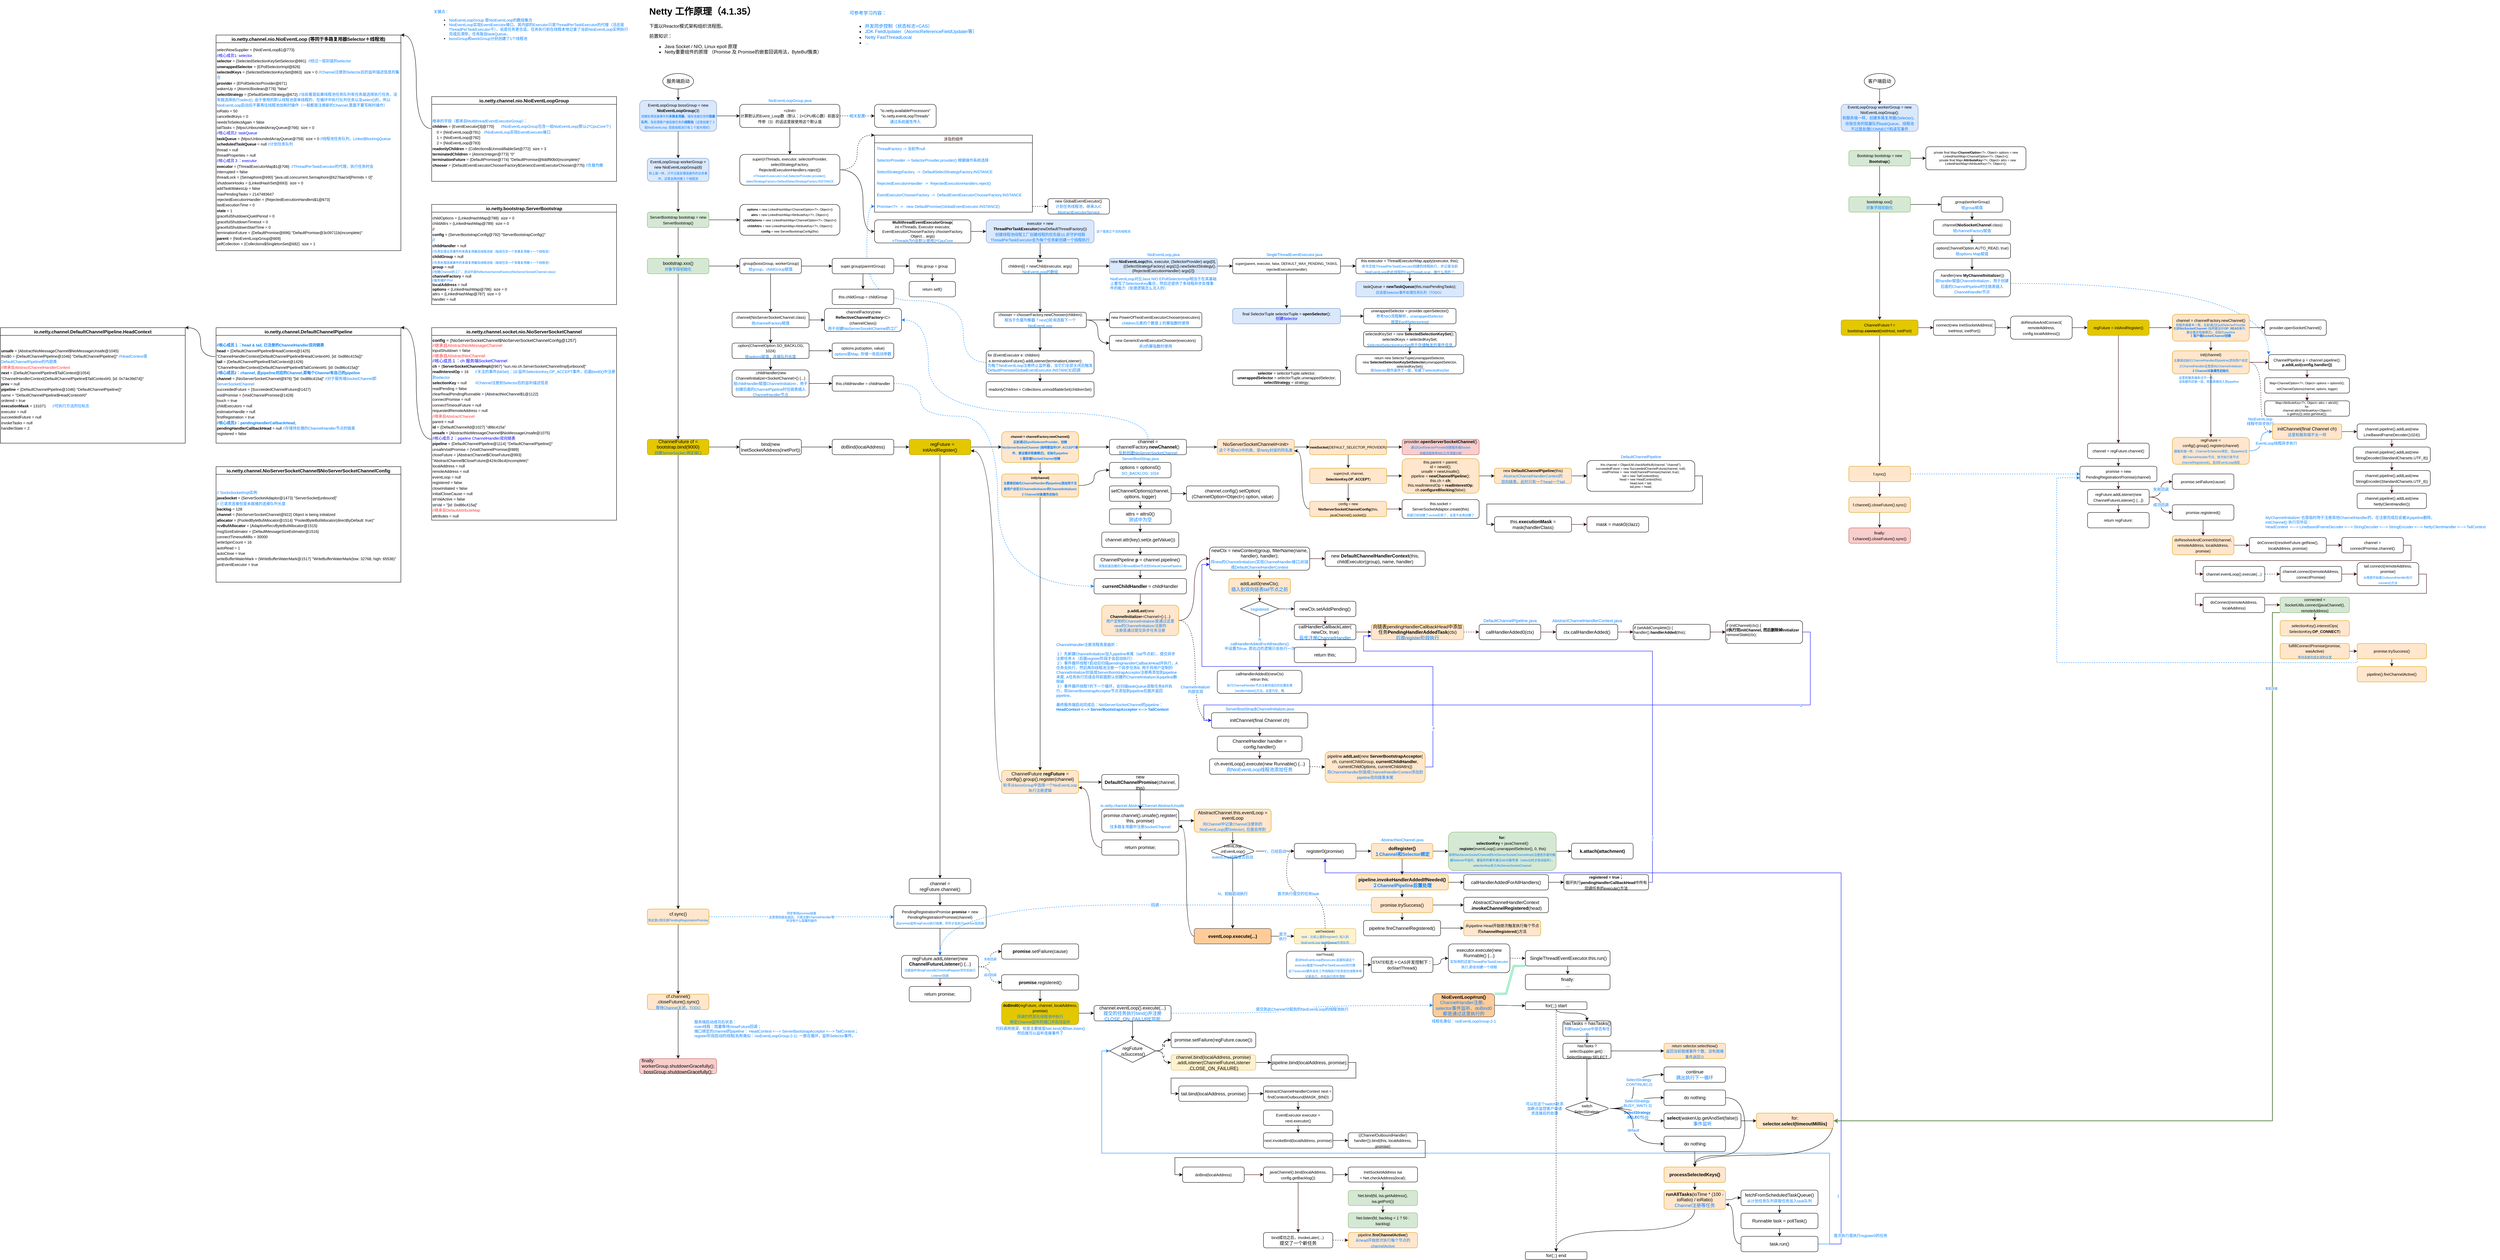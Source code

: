 <mxfile version="16.1.2" type="device" pages="2"><diagram id="imtYsyNTNiav8lWfhS-_" name="Netty工作流程"><mxGraphModel dx="3634" dy="1065" grid="1" gridSize="10" guides="1" tooltips="1" connect="1" arrows="0" fold="1" page="1" pageScale="1" pageWidth="1169" pageHeight="827" math="0" shadow="0"><root><mxCell id="0"/><mxCell id="1" parent="0"/><mxCell id="DHawYOpzunJhD3Rds1HB-26" style="edgeStyle=orthogonalEdgeStyle;rounded=0;orthogonalLoop=1;jettySize=auto;html=1;exitX=1;exitY=0.5;exitDx=0;exitDy=0;fontSize=10;fontColor=#007FFF;strokeColor=#0000FF;entryX=0.5;entryY=1;entryDx=0;entryDy=0;" parent="1" source="n0XTbSt1qkMDTzajxwat-94" edge="1" target="n0XTbSt1qkMDTzajxwat-31"><mxGeometry relative="1" as="geometry"><mxPoint x="1800" y="2246" as="targetPoint"/><Array as="points"><mxPoint x="3140" y="3240"/><mxPoint x="3140" y="2276"/><mxPoint x="1800" y="2276"/></Array><mxPoint x="3080" y="3246.0" as="sourcePoint"/></mxGeometry></mxCell><mxCell id="DHawYOpzunJhD3Rds1HB-27" value="首次执行是执行register0的任务" style="edgeLabel;html=1;align=center;verticalAlign=middle;resizable=0;points=[];fontSize=10;fontColor=#007FFF;" parent="DHawYOpzunJhD3Rds1HB-26" vertex="1" connectable="0"><mxGeometry x="-0.853" y="10" relative="1" as="geometry"><mxPoint x="60" y="94" as="offset"/></mxGeometry></mxCell><mxCell id="DHawYOpzunJhD3Rds1HB-28" value="1" style="edgeLabel;html=1;align=center;verticalAlign=middle;resizable=0;points=[];fontSize=10;fontColor=#007FFF;" parent="DHawYOpzunJhD3Rds1HB-26" vertex="1" connectable="0"><mxGeometry x="-0.846" y="8" relative="1" as="geometry"><mxPoint as="offset"/></mxGeometry></mxCell><mxCell id="KdEMvQ3-G0uXt4LS4QWu-5" style="edgeStyle=orthogonalEdgeStyle;curved=1;rounded=0;orthogonalLoop=1;jettySize=auto;html=1;exitX=0;exitY=0.5;exitDx=0;exitDy=0;entryX=0;entryY=0.5;entryDx=0;entryDy=0;fontSize=10;fontColor=#007FFF;dashed=1;strokeColor=#007FFF;" parent="1" source="HtaHdFhjI1Y0VL2FBTaY-73" target="HtaHdFhjI1Y0VL2FBTaY-24" edge="1"><mxGeometry relative="1" as="geometry"><Array as="points"><mxPoint x="860" y="950"/><mxPoint x="860" y="790"/><mxPoint x="610" y="790"/><mxPoint x="610" y="545"/></Array></mxGeometry></mxCell><mxCell id="HtaHdFhjI1Y0VL2FBTaY-1" value="&lt;h1&gt;Netty 工作原理（4.1.35）&lt;br&gt;&lt;/h1&gt;&lt;div&gt;下面以Reactor模式架构组织流程图。&lt;/div&gt;&lt;p&gt;前置知识：&lt;br&gt;&lt;/p&gt;&lt;ul&gt;&lt;li&gt;Java Socket / NIO, Linux epoll 原理&lt;/li&gt;&lt;li&gt;Netty重要组件的原理 （Promise 及 Promise的嵌套回调用法，ByteBuf簇类）&lt;br&gt;&lt;br&gt;&lt;/li&gt;&lt;/ul&gt;&lt;p&gt;&lt;/p&gt;" style="text;html=1;strokeColor=none;fillColor=none;spacing=5;spacingTop=-20;whiteSpace=wrap;overflow=hidden;rounded=0;" parent="1" vertex="1"><mxGeometry x="40" y="19" width="520" height="161" as="geometry"/></mxCell><mxCell id="HtaHdFhjI1Y0VL2FBTaY-4" style="edgeStyle=orthogonalEdgeStyle;rounded=0;orthogonalLoop=1;jettySize=auto;html=1;exitX=0.5;exitY=1;exitDx=0;exitDy=0;entryX=0.5;entryY=0;entryDx=0;entryDy=0;curved=1;" parent="1" source="HtaHdFhjI1Y0VL2FBTaY-2" target="HtaHdFhjI1Y0VL2FBTaY-3" edge="1"><mxGeometry relative="1" as="geometry"/></mxCell><mxCell id="HtaHdFhjI1Y0VL2FBTaY-2" value="服务端启动" style="ellipse;whiteSpace=wrap;html=1;" parent="1" vertex="1"><mxGeometry x="80" y="200" width="80" height="40" as="geometry"/></mxCell><mxCell id="HtaHdFhjI1Y0VL2FBTaY-10" value="" style="edgeStyle=orthogonalEdgeStyle;curved=1;rounded=0;orthogonalLoop=1;jettySize=auto;html=1;fontSize=10;" parent="1" source="HtaHdFhjI1Y0VL2FBTaY-3" target="HtaHdFhjI1Y0VL2FBTaY-9" edge="1"><mxGeometry relative="1" as="geometry"/></mxCell><mxCell id="KdEMvQ3-G0uXt4LS4QWu-9" value="" style="edgeStyle=orthogonalEdgeStyle;curved=1;rounded=0;orthogonalLoop=1;jettySize=auto;html=1;fontSize=10;fontColor=#007FFF;" parent="1" source="HtaHdFhjI1Y0VL2FBTaY-3" target="KdEMvQ3-G0uXt4LS4QWu-8" edge="1"><mxGeometry relative="1" as="geometry"/></mxCell><mxCell id="HtaHdFhjI1Y0VL2FBTaY-3" value="&lt;font&gt;&lt;span style=&quot;font-size: 10px&quot;&gt;EventLoopGroup bossGroup = new &lt;b&gt;NioEventLoopGroup&lt;/b&gt;(3)&lt;/span&gt;&lt;br&gt;&lt;font color=&quot;#007fff&quot; style=&quot;font-size: 8px&quot;&gt;创建处理连接事件的&lt;b&gt;多路复用器&lt;/b&gt;，储存连接任务的&lt;b&gt;阻塞队列&lt;/b&gt;，及处理客户端连接任务的&lt;b&gt;线程池&lt;/b&gt;（这里创建了３组NioEventLoop, 但是线程池只有１个是共用的）&lt;/font&gt;&lt;br&gt;&lt;/font&gt;" style="rounded=1;whiteSpace=wrap;html=1;fillColor=#dae8fc;strokeColor=#6c8ebf;" parent="1" vertex="1"><mxGeometry x="20" y="270" width="200" height="80" as="geometry"/></mxCell><mxCell id="n1ujcnIcw7S-2mcdyPi6-16" style="edgeStyle=orthogonalEdgeStyle;rounded=0;orthogonalLoop=1;jettySize=auto;html=1;exitX=0.5;exitY=1;exitDx=0;exitDy=0;fontSize=10;fontColor=#007FFF;strokeColor=#330000;" edge="1" parent="1" source="HtaHdFhjI1Y0VL2FBTaY-5" target="HtaHdFhjI1Y0VL2FBTaY-6"><mxGeometry relative="1" as="geometry"/></mxCell><mxCell id="HtaHdFhjI1Y0VL2FBTaY-5" value="客户端启动" style="ellipse;whiteSpace=wrap;html=1;" parent="1" vertex="1"><mxGeometry x="3200" y="200" width="80" height="40" as="geometry"/></mxCell><mxCell id="n1ujcnIcw7S-2mcdyPi6-18" style="edgeStyle=orthogonalEdgeStyle;rounded=0;orthogonalLoop=1;jettySize=auto;html=1;exitX=0.5;exitY=1;exitDx=0;exitDy=0;entryX=0.5;entryY=0;entryDx=0;entryDy=0;fontSize=10;fontColor=#007FFF;strokeColor=#330000;" edge="1" parent="1" source="HtaHdFhjI1Y0VL2FBTaY-6" target="n1ujcnIcw7S-2mcdyPi6-21"><mxGeometry relative="1" as="geometry"><mxPoint x="3240" y="360" as="targetPoint"/></mxGeometry></mxCell><mxCell id="HtaHdFhjI1Y0VL2FBTaY-6" value="&lt;font style=&quot;font-size: 10px&quot;&gt;EventLoopGroup workerGroup = new NioEventLoopGroup();&lt;br&gt;&lt;font color=&quot;#007fff&quot;&gt;和服务端一样，创建多路复用器(Selector)、存放任务的阻塞队列taskQueue、线程池&lt;br&gt;不过是处理CONNECT和读写事件&lt;/font&gt;&lt;br&gt;&lt;/font&gt;" style="rounded=1;whiteSpace=wrap;html=1;fillColor=#dae8fc;strokeColor=#6c8ebf;" parent="1" vertex="1"><mxGeometry x="3140" y="280" width="200" height="70" as="geometry"/></mxCell><mxCell id="HtaHdFhjI1Y0VL2FBTaY-7" value="io.netty.channel.nio.NioEventLoopGroup" style="swimlane;startSize=20;" parent="1" vertex="1"><mxGeometry x="-520" y="260" width="480" height="220" as="geometry"/></mxCell><mxCell id="HtaHdFhjI1Y0VL2FBTaY-8" value="&lt;div&gt;&lt;span style=&quot;font-size: 10px&quot;&gt;&lt;font color=&quot;#007fff&quot;&gt;继承的字段（都来自MultithreadEventExecutorGroup）：&lt;/font&gt;&lt;/span&gt;&lt;/div&gt;&lt;div&gt;&lt;span style=&quot;font-size: 10px&quot;&gt;&lt;b&gt;children&lt;/b&gt; = {EventExecutor[3]@770}&amp;nbsp;&lt;span style=&quot;white-space: pre&quot;&gt;&#9;&lt;/span&gt;&lt;font color=&quot;#007fff&quot;&gt;//NioEventLoopGroup包含一组NioEventLoop(默认2*CpuCore个)&lt;/font&gt;&lt;/span&gt;&lt;/div&gt;&lt;div&gt;&lt;span style=&quot;font-size: 10px&quot;&gt;&amp;nbsp; &amp;nbsp; 0 = {NioEventLoop@781}&amp;nbsp;&lt;span style=&quot;white-space: pre&quot;&gt;&#9;&lt;/span&gt;&lt;font color=&quot;#007fff&quot;&gt;//NioEventLoop实现EventExecutor接口&lt;/font&gt;&lt;/span&gt;&lt;/div&gt;&lt;div&gt;&lt;span style=&quot;font-size: 10px&quot;&gt;&amp;nbsp; &amp;nbsp; 1 = {NioEventLoop@782}&amp;nbsp;&lt;/span&gt;&lt;/div&gt;&lt;div&gt;&lt;span style=&quot;font-size: 10px&quot;&gt;&amp;nbsp; &amp;nbsp; 2 = {NioEventLoop@783}&amp;nbsp;&lt;/span&gt;&lt;/div&gt;&lt;div&gt;&lt;span style=&quot;font-size: 10px&quot;&gt;&lt;b&gt;readonlyChildren&lt;/b&gt; = {Collections$UnmodifiableSet@772}&amp;nbsp; size = 3&lt;/span&gt;&lt;/div&gt;&lt;div&gt;&lt;span style=&quot;font-size: 10px&quot;&gt;&lt;b&gt;terminatedChildren&lt;/b&gt; = {AtomicInteger@773} &quot;0&quot;&lt;/span&gt;&lt;/div&gt;&lt;div&gt;&lt;span style=&quot;font-size: 10px&quot;&gt;&lt;b&gt;terminationFuture&lt;/b&gt; = {DefaultPromise@774} &quot;DefaultPromise@6ddf90b0(incomplete)&quot;&lt;/span&gt;&lt;/div&gt;&lt;div&gt;&lt;span style=&quot;font-size: 10px&quot;&gt;&lt;b&gt;chooser&lt;/b&gt; = {DefaultEventExecutorChooserFactory$GenericEventExecutorChooser@775} &lt;font color=&quot;#007fff&quot;&gt;//负载均衡&lt;/font&gt;&lt;/span&gt;&lt;/div&gt;" style="text;html=1;strokeColor=none;fillColor=none;align=left;verticalAlign=middle;whiteSpace=wrap;rounded=0;" parent="HtaHdFhjI1Y0VL2FBTaY-7" vertex="1"><mxGeometry y="20" width="480" height="200" as="geometry"/></mxCell><mxCell id="HtaHdFhjI1Y0VL2FBTaY-12" value="&lt;font color=&quot;#007fff&quot;&gt;相关配置&lt;/font&gt;" style="edgeStyle=orthogonalEdgeStyle;curved=1;rounded=0;orthogonalLoop=1;jettySize=auto;html=1;fontSize=10;dashed=1;" parent="1" source="HtaHdFhjI1Y0VL2FBTaY-9" target="HtaHdFhjI1Y0VL2FBTaY-11" edge="1"><mxGeometry relative="1" as="geometry"/></mxCell><mxCell id="HtaHdFhjI1Y0VL2FBTaY-14" value="" style="edgeStyle=orthogonalEdgeStyle;curved=1;rounded=0;orthogonalLoop=1;jettySize=auto;html=1;fontSize=10;fontColor=#007FFF;" parent="1" source="HtaHdFhjI1Y0VL2FBTaY-9" target="HtaHdFhjI1Y0VL2FBTaY-13" edge="1"><mxGeometry relative="1" as="geometry"/></mxCell><mxCell id="HtaHdFhjI1Y0VL2FBTaY-9" value="&lt;font style=&quot;font-size: 10px&quot;&gt;&amp;lt;clinit&amp;gt;&lt;br&gt;计算默认的Event_Loop数（默认：2×CPU核心数）前面没传参（3）的话这里就使用这个默认值&lt;br&gt;&lt;/font&gt;" style="rounded=1;whiteSpace=wrap;html=1;" parent="1" vertex="1"><mxGeometry x="280" y="280" width="260" height="60" as="geometry"/></mxCell><mxCell id="HtaHdFhjI1Y0VL2FBTaY-11" value="&lt;font&gt;&lt;span style=&quot;font-size: 10px&quot;&gt;&quot;io.netty.availableProcessors&quot;&lt;/span&gt;&lt;br&gt;&lt;span style=&quot;font-size: 10px&quot;&gt;&quot;io.netty.eventLoopThreads&quot;&lt;/span&gt;&lt;br&gt;&lt;font style=&quot;font-size: 10px&quot; color=&quot;#007fff&quot;&gt;通过系统属性传入&lt;/font&gt;&lt;br&gt;&lt;/font&gt;" style="rounded=1;whiteSpace=wrap;html=1;" parent="1" vertex="1"><mxGeometry x="630" y="280" width="160" height="60" as="geometry"/></mxCell><mxCell id="HtaHdFhjI1Y0VL2FBTaY-21" style="edgeStyle=orthogonalEdgeStyle;curved=1;rounded=0;orthogonalLoop=1;jettySize=auto;html=1;exitX=1;exitY=0.5;exitDx=0;exitDy=0;entryX=0;entryY=0;entryDx=0;entryDy=0;dashed=1;fontSize=10;fontColor=#007FFF;" parent="1" source="HtaHdFhjI1Y0VL2FBTaY-13" target="HtaHdFhjI1Y0VL2FBTaY-17" edge="1"><mxGeometry relative="1" as="geometry"><Array as="points"><mxPoint x="585" y="450"/><mxPoint x="585" y="360"/></Array></mxGeometry></mxCell><mxCell id="HtaHdFhjI1Y0VL2FBTaY-34" style="edgeStyle=orthogonalEdgeStyle;curved=1;rounded=0;orthogonalLoop=1;jettySize=auto;html=1;exitX=1;exitY=0.5;exitDx=0;exitDy=0;entryX=0;entryY=0.5;entryDx=0;entryDy=0;fontSize=10;fontColor=#007FFF;" parent="1" source="HtaHdFhjI1Y0VL2FBTaY-13" target="HtaHdFhjI1Y0VL2FBTaY-33" edge="1"><mxGeometry relative="1" as="geometry"><Array as="points"><mxPoint x="600" y="450"/><mxPoint x="600" y="610"/></Array></mxGeometry></mxCell><mxCell id="HtaHdFhjI1Y0VL2FBTaY-13" value="&lt;font&gt;&lt;span style=&quot;font-size: 10px&quot;&gt;super(nThreads, executor, selectorProvider, selectStrategyFactory, RejectedExecutionHandlers.reject())&lt;br&gt;&lt;/span&gt;&lt;font style=&quot;font-size: 8px&quot; color=&quot;#007fff&quot;&gt;nThread=0,executor=null,SelectorProvider.provider(),&lt;br&gt;selectStrategyFactory=DefaultSelectStrategyFactory.INSTANCE&lt;/font&gt;&lt;br&gt;&lt;/font&gt;" style="rounded=1;whiteSpace=wrap;html=1;" parent="1" vertex="1"><mxGeometry x="280" y="410" width="260" height="80" as="geometry"/></mxCell><mxCell id="HtaHdFhjI1Y0VL2FBTaY-17" value="涉及的组件" style="swimlane;fontStyle=0;childLayout=stackLayout;horizontal=1;startSize=20;horizontalStack=0;resizeParent=1;resizeParentMax=0;resizeLast=0;collapsible=1;marginBottom=0;fontSize=10;fontColor=#330000;" parent="1" vertex="1"><mxGeometry x="630" y="360" width="410" height="200" as="geometry"/></mxCell><mxCell id="HtaHdFhjI1Y0VL2FBTaY-18" value="ThreadFactory -&gt; 当前传null" style="text;strokeColor=none;fillColor=none;align=left;verticalAlign=middle;spacingLeft=4;spacingRight=4;overflow=hidden;points=[[0,0.5],[1,0.5]];portConstraint=eastwest;rotatable=0;fontSize=10;fontColor=#007FFF;" parent="HtaHdFhjI1Y0VL2FBTaY-17" vertex="1"><mxGeometry y="20" width="410" height="30" as="geometry"/></mxCell><mxCell id="HtaHdFhjI1Y0VL2FBTaY-19" value="SelectorProvider -&gt; SelectorProvider.provider() 根据操作系统选择" style="text;strokeColor=none;fillColor=none;align=left;verticalAlign=middle;spacingLeft=4;spacingRight=4;overflow=hidden;points=[[0,0.5],[1,0.5]];portConstraint=eastwest;rotatable=0;fontSize=10;fontColor=#007FFF;" parent="HtaHdFhjI1Y0VL2FBTaY-17" vertex="1"><mxGeometry y="50" width="410" height="30" as="geometry"/></mxCell><mxCell id="HtaHdFhjI1Y0VL2FBTaY-20" value="SelectStrategyFactory  -&gt;  DefaultSelectStrategyFactory.INSTANCE" style="text;strokeColor=none;fillColor=none;align=left;verticalAlign=middle;spacingLeft=4;spacingRight=4;overflow=hidden;points=[[0,0.5],[1,0.5]];portConstraint=eastwest;rotatable=0;fontSize=10;fontColor=#007FFF;" parent="HtaHdFhjI1Y0VL2FBTaY-17" vertex="1"><mxGeometry y="80" width="410" height="30" as="geometry"/></mxCell><mxCell id="HtaHdFhjI1Y0VL2FBTaY-22" value="RejectedExecutionHandler  -&gt;  RejectedExecutionHandlers.reject()" style="text;strokeColor=none;fillColor=none;align=left;verticalAlign=middle;spacingLeft=4;spacingRight=4;overflow=hidden;points=[[0,0.5],[1,0.5]];portConstraint=eastwest;rotatable=0;fontSize=10;fontColor=#007FFF;" parent="HtaHdFhjI1Y0VL2FBTaY-17" vertex="1"><mxGeometry y="110" width="410" height="30" as="geometry"/></mxCell><mxCell id="HtaHdFhjI1Y0VL2FBTaY-23" value="EventExecutorChooserFactory  -&gt;  DefaultEventExecutorChooserFactory.INSTANCE" style="text;strokeColor=none;fillColor=none;align=left;verticalAlign=middle;spacingLeft=4;spacingRight=4;overflow=hidden;points=[[0,0.5],[1,0.5]];portConstraint=eastwest;rotatable=0;fontSize=10;fontColor=#007FFF;" parent="HtaHdFhjI1Y0VL2FBTaY-17" vertex="1"><mxGeometry y="140" width="410" height="30" as="geometry"/></mxCell><mxCell id="HtaHdFhjI1Y0VL2FBTaY-24" value="Promise&lt;?&gt;  -&gt;   new DefaultPromise(GlobalEventExecutor.INSTANCE)" style="text;strokeColor=none;fillColor=none;align=left;verticalAlign=middle;spacingLeft=4;spacingRight=4;overflow=hidden;points=[[0,0.5],[1,0.5]];portConstraint=eastwest;rotatable=0;fontSize=10;fontColor=#007FFF;" parent="HtaHdFhjI1Y0VL2FBTaY-17" vertex="1"><mxGeometry y="170" width="410" height="30" as="geometry"/></mxCell><mxCell id="HtaHdFhjI1Y0VL2FBTaY-29" value="&lt;font style=&quot;font-size: 10px&quot;&gt;new GlobalEventExecutor()&lt;br&gt;&lt;font color=&quot;#007fff&quot; style=&quot;font-size: 10px&quot;&gt;计划任务线程池，继承JUC AbstractExecutorService&lt;/font&gt;&lt;/font&gt;" style="rounded=1;whiteSpace=wrap;html=1;" parent="1" vertex="1"><mxGeometry x="1080" y="525" width="160" height="40" as="geometry"/></mxCell><mxCell id="HtaHdFhjI1Y0VL2FBTaY-30" style="edgeStyle=orthogonalEdgeStyle;curved=1;rounded=0;orthogonalLoop=1;jettySize=auto;html=1;exitX=1;exitY=0.5;exitDx=0;exitDy=0;entryX=0;entryY=0.5;entryDx=0;entryDy=0;dashed=1;fontSize=10;fontColor=#007FFF;" parent="1" source="HtaHdFhjI1Y0VL2FBTaY-24" target="HtaHdFhjI1Y0VL2FBTaY-29" edge="1"><mxGeometry relative="1" as="geometry"/></mxCell><mxCell id="HtaHdFhjI1Y0VL2FBTaY-31" value="NioEventLoopGroup.java" style="text;html=1;align=center;verticalAlign=middle;resizable=0;points=[];autosize=1;strokeColor=none;fillColor=none;fontSize=10;fontColor=#007FFF;" parent="1" vertex="1"><mxGeometry x="345" y="260" width="130" height="20" as="geometry"/></mxCell><mxCell id="HtaHdFhjI1Y0VL2FBTaY-40" value="" style="edgeStyle=orthogonalEdgeStyle;curved=1;rounded=0;orthogonalLoop=1;jettySize=auto;html=1;fontSize=10;fontColor=#007FFF;" parent="1" source="HtaHdFhjI1Y0VL2FBTaY-33" target="HtaHdFhjI1Y0VL2FBTaY-39" edge="1"><mxGeometry relative="1" as="geometry"/></mxCell><mxCell id="HtaHdFhjI1Y0VL2FBTaY-33" value="&lt;font style=&quot;font-size: 10px&quot;&gt;&lt;div&gt;&lt;b&gt;MultithreadEventExecutorGroup&lt;/b&gt;(&lt;br&gt;int nThreads, Executor executor,&lt;/div&gt;&lt;div&gt;EventExecutorChooserFactory chooserFactory, Object... args)&lt;br&gt;&lt;/div&gt;&lt;div&gt;&lt;font color=&quot;#007fff&quot;&gt;nThreads为0会默认使用2*CpuCore&lt;/font&gt;&lt;/div&gt;&lt;/font&gt;" style="rounded=1;whiteSpace=wrap;html=1;" parent="1" vertex="1"><mxGeometry x="630" y="580" width="250" height="60" as="geometry"/></mxCell><mxCell id="HtaHdFhjI1Y0VL2FBTaY-35" value="io.netty.channel.nio.NioEventLoop (等同于多路复用器Selector＋线程池)" style="swimlane;startSize=20;" parent="1" vertex="1"><mxGeometry x="-1080" y="100" width="480" height="560" as="geometry"/></mxCell><mxCell id="HtaHdFhjI1Y0VL2FBTaY-36" value="&lt;div&gt;&lt;span style=&quot;font-size: 10px&quot;&gt;selectNowSupplier = {NioEventLoop$1@773}&amp;nbsp;&lt;/span&gt;&lt;/div&gt;&lt;div&gt;&lt;span style=&quot;font-size: 10px&quot;&gt;&lt;font color=&quot;#0000ff&quot;&gt;//核心成员1: selector&lt;/font&gt;&lt;/span&gt;&lt;/div&gt;&lt;div&gt;&lt;span style=&quot;font-size: 10px&quot;&gt;&lt;b&gt;selector&lt;/b&gt; = {SelectedSelectionKeySetSelector@891}&amp;nbsp;&lt;span&gt;&#9;&lt;/span&gt;&lt;font color=&quot;#007fff&quot;&gt;//经过一层封装的selector&lt;/font&gt;&lt;/span&gt;&lt;/div&gt;&lt;div&gt;&lt;span style=&quot;font-size: 10px&quot;&gt;&lt;b&gt;unwrappedSelector&lt;/b&gt; = {EPollSelectorImpl@826}&amp;nbsp;&lt;/span&gt;&lt;/div&gt;&lt;div&gt;&lt;span style=&quot;font-size: 10px&quot;&gt;&lt;b&gt;selectedKeys&lt;/b&gt; = {SelectedSelectionKeySet@863}&amp;nbsp; size = 0&lt;span&gt;&#9;&lt;/span&gt;&lt;font color=&quot;#007fff&quot;&gt;//Channel注册到Selector后的监听描述信息的集合&lt;/font&gt;&lt;/span&gt;&lt;/div&gt;&lt;div&gt;&lt;span style=&quot;font-size: 10px&quot;&gt;&lt;b&gt;provider&lt;/b&gt; = {EPollSelectorProvider@671}&amp;nbsp;&lt;/span&gt;&lt;/div&gt;&lt;div&gt;&lt;span style=&quot;font-size: 10px&quot;&gt;wakenUp = {AtomicBoolean@776} &quot;false&quot;&lt;/span&gt;&lt;/div&gt;&lt;div&gt;&lt;span style=&quot;font-size: 10px&quot;&gt;&lt;b&gt;selectStrategy&lt;/b&gt; = {DefaultSelectStrategy@672}&lt;/span&gt;&lt;font style=&quot;font-size: 10px&quot; color=&quot;#007fff&quot;&gt; //当前看是如果线程池任务队列有任务就选择执行任务，没有就选择执行select(), 由于使用的默认线程池是单线程的，在循环中执行队列任务以及select()的，所以NioEventLoop启动后不要再往线程池加耗时操作（一般都是注册新的Channel,里面不要写耗时操作）&lt;/font&gt;&lt;/div&gt;&lt;div&gt;&lt;span style=&quot;font-size: 10px&quot;&gt;ioRatio = 50&lt;/span&gt;&lt;/div&gt;&lt;div&gt;&lt;span style=&quot;font-size: 10px&quot;&gt;cancelledKeys = 0&lt;/span&gt;&lt;/div&gt;&lt;div&gt;&lt;span style=&quot;font-size: 10px&quot;&gt;needsToSelectAgain = false&lt;/span&gt;&lt;/div&gt;&lt;div&gt;&lt;span style=&quot;font-size: 10px&quot;&gt;tailTasks = {MpscUnboundedArrayQueue@766}&amp;nbsp; size = 0&lt;/span&gt;&lt;/div&gt;&lt;span style=&quot;font-size: 10px&quot;&gt;&lt;font color=&quot;#0000ff&quot;&gt;//核心成员2: taskQueue&lt;/font&gt;&lt;/span&gt;&lt;div&gt;&lt;span style=&quot;font-size: 10px&quot;&gt;&lt;b&gt;taskQueue&lt;/b&gt; = {MpscUnboundedArrayQueue@759}&amp;nbsp; size = 0 &lt;font color=&quot;#007fff&quot;&gt;//线程池任务队列，LinkedBlockingQueue&lt;/font&gt;&lt;/span&gt;&lt;/div&gt;&lt;div&gt;&lt;span style=&quot;font-size: 10px&quot;&gt;&lt;b&gt;scheduledTaskQueue&lt;/b&gt; = null&lt;span&gt;&#9;&lt;/span&gt;&lt;font color=&quot;#007fff&quot;&gt;//计划任务队列&lt;/font&gt;&lt;/span&gt;&lt;span style=&quot;font-size: 10px&quot;&gt;&lt;font color=&quot;#007fff&quot;&gt;&lt;br&gt;&lt;/font&gt;&lt;/span&gt;&lt;/div&gt;&lt;div&gt;&lt;span style=&quot;font-size: 10px&quot;&gt;thread = null&lt;/span&gt;&lt;/div&gt;&lt;div&gt;&lt;span style=&quot;font-size: 10px&quot;&gt;threadProperties = null&lt;br&gt;&lt;font color=&quot;#0000ff&quot;&gt;//核心成员３：executor&lt;/font&gt;&lt;/span&gt;&lt;/div&gt;&lt;div&gt;&lt;span style=&quot;font-size: 10px&quot;&gt;&lt;b&gt;executor&lt;/b&gt; = {ThreadExecutorMap$1@706}&amp;nbsp;&lt;span&gt;&#9;&lt;/span&gt;&lt;font color=&quot;#007fff&quot;&gt;//ThreadPerTaskExecutor的代理，执行任务时会&lt;/font&gt;&lt;/span&gt;&lt;/div&gt;&lt;div&gt;&lt;span style=&quot;font-size: 10px&quot;&gt;interrupted = false&lt;/span&gt;&lt;/div&gt;&lt;div&gt;&lt;span style=&quot;font-size: 10px&quot;&gt;threadLock = {Semaphore@690} &quot;java.util.concurrent.Semaphore@6276ae34[Permits = 0]&quot;&lt;/span&gt;&lt;/div&gt;&lt;div&gt;&lt;span style=&quot;font-size: 10px&quot;&gt;shutdownHooks = {LinkedHashSet@693}&amp;nbsp; size = 0&lt;/span&gt;&lt;/div&gt;&lt;div&gt;&lt;span style=&quot;font-size: 10px&quot;&gt;addTaskWakesUp = false&lt;/span&gt;&lt;/div&gt;&lt;div&gt;&lt;span style=&quot;font-size: 10px&quot;&gt;maxPendingTasks = 2147483647&lt;/span&gt;&lt;/div&gt;&lt;div&gt;&lt;span style=&quot;font-size: 10px&quot;&gt;rejectedExecutionHandler = {RejectedExecutionHandlers$1@673}&amp;nbsp;&lt;/span&gt;&lt;/div&gt;&lt;div&gt;&lt;span style=&quot;font-size: 10px&quot;&gt;lastExecutionTime = 0&lt;/span&gt;&lt;/div&gt;&lt;div&gt;&lt;span style=&quot;font-size: 10px&quot;&gt;&lt;b&gt;state&lt;/b&gt; = 1&lt;/span&gt;&lt;/div&gt;&lt;div&gt;&lt;span style=&quot;font-size: 10px&quot;&gt;gracefulShutdownQuietPeriod = 0&lt;/span&gt;&lt;/div&gt;&lt;div&gt;&lt;span style=&quot;font-size: 10px&quot;&gt;gracefulShutdownTimeout = 0&lt;/span&gt;&lt;/div&gt;&lt;div&gt;&lt;span style=&quot;font-size: 10px&quot;&gt;gracefulShutdownStartTime = 0&lt;/span&gt;&lt;/div&gt;&lt;div&gt;&lt;span style=&quot;font-size: 10px&quot;&gt;terminationFuture = {DefaultPromise@696} &quot;DefaultPromise@3c09711b(incomplete)&quot;&lt;/span&gt;&lt;/div&gt;&lt;div&gt;&lt;span style=&quot;font-size: 10px&quot;&gt;&lt;b&gt;parent&lt;/b&gt; = {NioEventLoopGroup@669}&amp;nbsp;&lt;/span&gt;&lt;/div&gt;&lt;div&gt;&lt;span style=&quot;font-size: 10px&quot;&gt;selfCollection = {Collections$SingletonSet@682}&amp;nbsp; size = 1&lt;/span&gt;&lt;/div&gt;" style="text;html=1;strokeColor=none;fillColor=none;align=left;verticalAlign=middle;whiteSpace=wrap;rounded=0;" parent="HtaHdFhjI1Y0VL2FBTaY-35" vertex="1"><mxGeometry y="20" width="480" height="540" as="geometry"/></mxCell><mxCell id="HtaHdFhjI1Y0VL2FBTaY-69" value="" style="edgeStyle=orthogonalEdgeStyle;curved=1;rounded=0;orthogonalLoop=1;jettySize=auto;html=1;fontSize=9;fontColor=#007FFF;" parent="1" source="HtaHdFhjI1Y0VL2FBTaY-39" target="HtaHdFhjI1Y0VL2FBTaY-68" edge="1"><mxGeometry relative="1" as="geometry"/></mxCell><mxCell id="HtaHdFhjI1Y0VL2FBTaY-39" value="&lt;font&gt;&lt;span style=&quot;font-size: 10px&quot;&gt;executor = new &lt;b&gt;ThreadPerTaskExecutor&lt;/b&gt;(newDefaultThreadFactory())&lt;/span&gt;&lt;br&gt;&lt;font color=&quot;#007fff&quot;&gt;&lt;span style=&quot;font-size: 10px&quot;&gt;创建线程池线程工厂创建线程的优先级10,非守护线程&lt;/span&gt;&lt;br&gt;&lt;span style=&quot;font-size: 10px&quot;&gt;ThreadPerTaskExecutor会为每个任务新创建一个线程执行&lt;/span&gt;&lt;/font&gt;&lt;br&gt;&lt;/font&gt;" style="rounded=1;whiteSpace=wrap;html=1;fillColor=#dae8fc;strokeColor=#6c8ebf;" parent="1" vertex="1"><mxGeometry x="920" y="580" width="280" height="60" as="geometry"/></mxCell><mxCell id="HtaHdFhjI1Y0VL2FBTaY-52" style="edgeStyle=orthogonalEdgeStyle;curved=1;rounded=0;orthogonalLoop=1;jettySize=auto;html=1;exitX=1;exitY=0.5;exitDx=0;exitDy=0;entryX=0;entryY=0.5;entryDx=0;entryDy=0;fontSize=10;fontColor=#007FFF;" parent="1" source="HtaHdFhjI1Y0VL2FBTaY-41" target="HtaHdFhjI1Y0VL2FBTaY-51" edge="1"><mxGeometry relative="1" as="geometry"/></mxCell><mxCell id="HtaHdFhjI1Y0VL2FBTaY-41" value="&lt;font style=&quot;font-size: 10px&quot;&gt;&lt;div&gt;new &lt;b&gt;NioEventLoop&lt;/b&gt;(this, executor, (SelectorProvider) args[0],&lt;/div&gt;&lt;div&gt;&amp;nbsp; &amp;nbsp; &amp;nbsp; &amp;nbsp; &amp;nbsp; &amp;nbsp; ((SelectStrategyFactory) args[1]).newSelectStrategy(), (RejectedExecutionHandler) args[2])&lt;/div&gt;&lt;/font&gt;" style="rounded=1;whiteSpace=wrap;html=1;fillColor=#dae8fc;strokeColor=#6c8ebf;" parent="1" vertex="1"><mxGeometry x="1240" y="680" width="280" height="40" as="geometry"/></mxCell><mxCell id="HtaHdFhjI1Y0VL2FBTaY-43" style="edgeStyle=orthogonalEdgeStyle;curved=1;rounded=0;orthogonalLoop=1;jettySize=auto;html=1;exitX=-0.002;exitY=0.315;exitDx=0;exitDy=0;entryX=1;entryY=0;entryDx=0;entryDy=0;fontSize=10;fontColor=#007FFF;exitPerimeter=0;" parent="1" source="HtaHdFhjI1Y0VL2FBTaY-8" target="HtaHdFhjI1Y0VL2FBTaY-35" edge="1"><mxGeometry relative="1" as="geometry"><Array as="points"><mxPoint x="-560" y="343"/><mxPoint x="-560" y="100"/></Array></mxGeometry></mxCell><mxCell id="HtaHdFhjI1Y0VL2FBTaY-48" value="" style="edgeStyle=orthogonalEdgeStyle;curved=1;rounded=0;orthogonalLoop=1;jettySize=auto;html=1;fontSize=10;fontColor=#007FFF;" parent="1" source="HtaHdFhjI1Y0VL2FBTaY-44" target="HtaHdFhjI1Y0VL2FBTaY-47" edge="1"><mxGeometry relative="1" as="geometry"/></mxCell><mxCell id="HtaHdFhjI1Y0VL2FBTaY-44" value="&lt;font&gt;&lt;span style=&quot;font-size: 10px&quot;&gt;this.executor = ThreadExecutorMap.apply(executor, this);&lt;br&gt;&lt;/span&gt;&lt;font color=&quot;#007fff&quot; style=&quot;font-size: 9px&quot;&gt;命令交给ThreadPerTaskExecutor创建的线程执行，并记录当前NioEventLoop到此线程的FastThreadLocal，做什么用的？&lt;/font&gt;&lt;br&gt;&lt;/font&gt;" style="rounded=1;whiteSpace=wrap;html=1;" parent="1" vertex="1"><mxGeometry x="1880" y="680" width="280" height="40" as="geometry"/></mxCell><mxCell id="HtaHdFhjI1Y0VL2FBTaY-46" value="SingleThreadEventExecutor.java" style="text;html=1;align=center;verticalAlign=middle;resizable=0;points=[];autosize=1;strokeColor=none;fillColor=none;fontSize=10;fontColor=#007FFF;" parent="1" vertex="1"><mxGeometry x="1635" y="660" width="170" height="20" as="geometry"/></mxCell><mxCell id="HtaHdFhjI1Y0VL2FBTaY-47" value="&lt;font&gt;&lt;span style=&quot;font-size: 10px&quot;&gt;taskQueue = &lt;/span&gt;&lt;b style=&quot;font-size: 10px&quot;&gt;newTaskQueue&lt;/b&gt;&lt;span style=&quot;font-size: 10px&quot;&gt;(this.maxPendingTasks);&lt;/span&gt;&lt;br&gt;&lt;font style=&quot;font-size: 9px&quot; color=&quot;#007fff&quot;&gt;应该是Selector事件处理任务队列（TODO）&lt;/font&gt;&lt;br&gt;&lt;/font&gt;" style="rounded=1;whiteSpace=wrap;html=1;fillColor=#dae8fc;strokeColor=#6c8ebf;" parent="1" vertex="1"><mxGeometry x="1880" y="740" width="280" height="40" as="geometry"/></mxCell><mxCell id="HtaHdFhjI1Y0VL2FBTaY-57" value="" style="edgeStyle=orthogonalEdgeStyle;curved=1;rounded=0;orthogonalLoop=1;jettySize=auto;html=1;fontSize=10;fontColor=#007FFF;" parent="1" source="HtaHdFhjI1Y0VL2FBTaY-49" target="HtaHdFhjI1Y0VL2FBTaY-56" edge="1"><mxGeometry relative="1" as="geometry"/></mxCell><mxCell id="HtaHdFhjI1Y0VL2FBTaY-63" value="" style="edgeStyle=orthogonalEdgeStyle;curved=1;rounded=0;orthogonalLoop=1;jettySize=auto;html=1;fontSize=9;fontColor=#007FFF;" parent="1" source="HtaHdFhjI1Y0VL2FBTaY-49" target="HtaHdFhjI1Y0VL2FBTaY-62" edge="1"><mxGeometry relative="1" as="geometry"/></mxCell><mxCell id="HtaHdFhjI1Y0VL2FBTaY-49" value="&lt;font style=&quot;font-size: 10px&quot;&gt;&lt;div&gt;final SelectorTuple selectorTuple = &lt;b&gt;openSelector&lt;/b&gt;();&lt;/div&gt;&lt;div&gt;&lt;font color=&quot;#0000ff&quot;&gt;创建Selector&lt;/font&gt;&lt;/div&gt;&lt;/font&gt;" style="rounded=1;whiteSpace=wrap;html=1;fillColor=#dae8fc;strokeColor=#6c8ebf;" parent="1" vertex="1"><mxGeometry x="1560" y="810" width="280" height="40" as="geometry"/></mxCell><mxCell id="HtaHdFhjI1Y0VL2FBTaY-54" style="edgeStyle=orthogonalEdgeStyle;curved=1;rounded=0;orthogonalLoop=1;jettySize=auto;html=1;exitX=1;exitY=0.5;exitDx=0;exitDy=0;fontSize=10;fontColor=#007FFF;" parent="1" source="HtaHdFhjI1Y0VL2FBTaY-51" target="HtaHdFhjI1Y0VL2FBTaY-44" edge="1"><mxGeometry relative="1" as="geometry"/></mxCell><mxCell id="HtaHdFhjI1Y0VL2FBTaY-55" style="edgeStyle=orthogonalEdgeStyle;curved=1;rounded=0;orthogonalLoop=1;jettySize=auto;html=1;exitX=0.5;exitY=1;exitDx=0;exitDy=0;fontSize=10;fontColor=#007FFF;" parent="1" source="HtaHdFhjI1Y0VL2FBTaY-51" target="HtaHdFhjI1Y0VL2FBTaY-49" edge="1"><mxGeometry relative="1" as="geometry"/></mxCell><mxCell id="HtaHdFhjI1Y0VL2FBTaY-51" value="&lt;font&gt;&lt;font style=&quot;font-size: 9px&quot;&gt;super(parent, executor, false, DEFAULT_MAX_PENDING_TASKS, rejectedExecutionHandler)&lt;/font&gt;&lt;br&gt;&lt;/font&gt;" style="rounded=1;whiteSpace=wrap;html=1;" parent="1" vertex="1"><mxGeometry x="1560" y="680" width="280" height="40" as="geometry"/></mxCell><mxCell id="HtaHdFhjI1Y0VL2FBTaY-59" value="" style="edgeStyle=orthogonalEdgeStyle;curved=1;rounded=0;orthogonalLoop=1;jettySize=auto;html=1;fontSize=10;fontColor=#007FFF;" parent="1" source="HtaHdFhjI1Y0VL2FBTaY-56" target="HtaHdFhjI1Y0VL2FBTaY-58" edge="1"><mxGeometry relative="1" as="geometry"/></mxCell><mxCell id="HtaHdFhjI1Y0VL2FBTaY-56" value="&lt;font&gt;&lt;font&gt;&lt;span style=&quot;font-size: 10px&quot;&gt;unwrappedSelector = provider.openSelector()&lt;br&gt;&lt;/span&gt;&lt;font color=&quot;#007fff&quot;&gt;&lt;font size=&quot;1&quot;&gt;参考NIO流程解析，unwrappedSelector&lt;/font&gt;&lt;br&gt;&lt;font size=&quot;1&quot;&gt;就是EpollSelectorImpl&lt;/font&gt;&lt;/font&gt;&lt;/font&gt;&lt;br&gt;&lt;/font&gt;" style="rounded=1;whiteSpace=wrap;html=1;" parent="1" vertex="1"><mxGeometry x="1900" y="810" width="240" height="40" as="geometry"/></mxCell><mxCell id="HtaHdFhjI1Y0VL2FBTaY-61" value="" style="edgeStyle=orthogonalEdgeStyle;curved=1;rounded=0;orthogonalLoop=1;jettySize=auto;html=1;fontSize=10;fontColor=#007FFF;" parent="1" source="HtaHdFhjI1Y0VL2FBTaY-58" target="HtaHdFhjI1Y0VL2FBTaY-60" edge="1"><mxGeometry relative="1" as="geometry"/></mxCell><mxCell id="HtaHdFhjI1Y0VL2FBTaY-58" value="&lt;font&gt;&lt;span style=&quot;font-size: 10px&quot;&gt;selectedKeySet = new &lt;b&gt;SelectedSelectionKeySet&lt;/b&gt;();&lt;/span&gt;&lt;br&gt;&lt;span style=&quot;font-size: 10px&quot;&gt;selectedKeys = selectedKeySet;&lt;br&gt;&lt;/span&gt;&lt;font style=&quot;font-size: 10px&quot; color=&quot;#007fff&quot;&gt;SelectedSelectionKeySet用于存储触发的事件信息&lt;/font&gt;&lt;br&gt;&lt;/font&gt;" style="rounded=1;whiteSpace=wrap;html=1;" parent="1" vertex="1"><mxGeometry x="1900" y="870" width="240" height="40" as="geometry"/></mxCell><mxCell id="HtaHdFhjI1Y0VL2FBTaY-60" value="&lt;font style=&quot;font-size: 9px&quot;&gt;&lt;div&gt;return new SelectorTuple(unwrappedSelector,&lt;/div&gt;&lt;div&gt;new &lt;b&gt;SelectedSelectionKeySetSelector&lt;/b&gt;(unwrappedSelector, selectedKeySet))&lt;br&gt;&lt;font color=&quot;#007fff&quot;&gt;给Selector额外装饰了一层，拓展了selectedKeySet&lt;/font&gt;&lt;/div&gt;&lt;/font&gt;" style="rounded=1;whiteSpace=wrap;html=1;" parent="1" vertex="1"><mxGeometry x="1880" y="930" width="280" height="50" as="geometry"/></mxCell><mxCell id="HtaHdFhjI1Y0VL2FBTaY-62" value="&lt;font&gt;&lt;div style=&quot;font-size: 10px&quot;&gt;&lt;div&gt;&lt;b&gt;selector&lt;/b&gt; = selectorTuple.selector;&lt;/div&gt;&lt;div&gt;&lt;b&gt;unwrappedSelector&lt;/b&gt; = selectorTuple.unwrappedSelector;&lt;/div&gt;&lt;div&gt;&lt;b&gt;selectStrategy&lt;/b&gt; = strategy;&lt;/div&gt;&lt;/div&gt;&lt;/font&gt;" style="rounded=1;whiteSpace=wrap;html=1;" parent="1" vertex="1"><mxGeometry x="1560" y="970" width="280" height="40" as="geometry"/></mxCell><mxCell id="HtaHdFhjI1Y0VL2FBTaY-66" value="NioEventLoop.java" style="text;html=1;align=center;verticalAlign=middle;resizable=0;points=[];autosize=1;strokeColor=none;fillColor=none;fontSize=10;fontColor=#007FFF;" parent="1" vertex="1"><mxGeometry x="1330" y="660" width="100" height="20" as="geometry"/></mxCell><mxCell id="HtaHdFhjI1Y0VL2FBTaY-67" value="NioEventLoop对比Java NIO EPollSelectorImpl相当于在其基础上重写了SelectionKey集合，然后还提供了多线程异步处理事件的能力（处理逻辑怎么注入的）" style="text;html=1;strokeColor=none;fillColor=none;align=left;verticalAlign=middle;whiteSpace=wrap;rounded=0;fontSize=10;fontColor=#007FFF;" parent="1" vertex="1"><mxGeometry x="1240" y="720" width="280" height="50" as="geometry"/></mxCell><mxCell id="HtaHdFhjI1Y0VL2FBTaY-70" style="edgeStyle=orthogonalEdgeStyle;curved=1;rounded=0;orthogonalLoop=1;jettySize=auto;html=1;exitX=1;exitY=0.5;exitDx=0;exitDy=0;entryX=0;entryY=0.5;entryDx=0;entryDy=0;fontSize=9;fontColor=#007FFF;" parent="1" source="HtaHdFhjI1Y0VL2FBTaY-68" target="HtaHdFhjI1Y0VL2FBTaY-41" edge="1"><mxGeometry relative="1" as="geometry"/></mxCell><mxCell id="HtaHdFhjI1Y0VL2FBTaY-72" value="" style="edgeStyle=orthogonalEdgeStyle;curved=1;rounded=0;orthogonalLoop=1;jettySize=auto;html=1;fontSize=9;fontColor=#007FFF;" parent="1" source="HtaHdFhjI1Y0VL2FBTaY-68" target="HtaHdFhjI1Y0VL2FBTaY-71" edge="1"><mxGeometry relative="1" as="geometry"/></mxCell><mxCell id="HtaHdFhjI1Y0VL2FBTaY-68" value="&lt;font&gt;&lt;span style=&quot;font-size: 10px&quot;&gt;&lt;b&gt;for&lt;/b&gt;:&lt;br&gt;children[i] = newChild(executor, args)&lt;br&gt;&lt;/span&gt;&lt;font color=&quot;#007fff&quot; style=&quot;font-size: 10px&quot;&gt;NioEventLoop的数组&lt;/font&gt;&lt;br&gt;&lt;/font&gt;" style="rounded=1;whiteSpace=wrap;html=1;" parent="1" vertex="1"><mxGeometry x="960" y="680" width="200" height="40" as="geometry"/></mxCell><mxCell id="HtaHdFhjI1Y0VL2FBTaY-74" value="" style="edgeStyle=orthogonalEdgeStyle;curved=1;rounded=0;orthogonalLoop=1;jettySize=auto;html=1;fontSize=9;fontColor=#007FFF;" parent="1" source="HtaHdFhjI1Y0VL2FBTaY-71" target="HtaHdFhjI1Y0VL2FBTaY-73" edge="1"><mxGeometry relative="1" as="geometry"/></mxCell><mxCell id="KdEMvQ3-G0uXt4LS4QWu-2" value="" style="edgeStyle=orthogonalEdgeStyle;rounded=0;orthogonalLoop=1;jettySize=auto;html=1;" parent="1" source="HtaHdFhjI1Y0VL2FBTaY-71" target="KdEMvQ3-G0uXt4LS4QWu-1" edge="1"><mxGeometry relative="1" as="geometry"/></mxCell><mxCell id="KdEMvQ3-G0uXt4LS4QWu-4" style="edgeStyle=orthogonalEdgeStyle;rounded=0;orthogonalLoop=1;jettySize=auto;html=1;exitX=1;exitY=0.5;exitDx=0;exitDy=0;entryX=0;entryY=0.5;entryDx=0;entryDy=0;curved=1;" parent="1" source="HtaHdFhjI1Y0VL2FBTaY-71" target="KdEMvQ3-G0uXt4LS4QWu-3" edge="1"><mxGeometry relative="1" as="geometry"/></mxCell><mxCell id="HtaHdFhjI1Y0VL2FBTaY-71" value="&lt;font&gt;&lt;span style=&quot;font-size: 10px&quot;&gt;&amp;nbsp;chooser = chooserFactory.newChooser(children);&lt;br&gt;&lt;/span&gt;&lt;font style=&quot;font-size: 10px&quot; color=&quot;#007fff&quot;&gt;相当于负载均衡器？next()轮询选取下一个NioEventLoop&lt;/font&gt;&lt;br&gt;&lt;/font&gt;" style="rounded=1;whiteSpace=wrap;html=1;" parent="1" vertex="1"><mxGeometry x="940" y="820" width="240" height="40" as="geometry"/></mxCell><mxCell id="KdEMvQ3-G0uXt4LS4QWu-7" value="" style="edgeStyle=orthogonalEdgeStyle;curved=1;rounded=0;orthogonalLoop=1;jettySize=auto;html=1;fontSize=10;fontColor=#007FFF;" parent="1" source="HtaHdFhjI1Y0VL2FBTaY-73" target="KdEMvQ3-G0uXt4LS4QWu-6" edge="1"><mxGeometry relative="1" as="geometry"/></mxCell><mxCell id="HtaHdFhjI1Y0VL2FBTaY-73" value="&lt;font&gt;&lt;div&gt;&lt;div style=&quot;text-align: left&quot;&gt;&lt;span style=&quot;font-size: 10px&quot;&gt;for (EventExecutor e: children)&lt;/span&gt;&lt;/div&gt;&lt;div style=&quot;text-align: left&quot;&gt;&lt;span style=&quot;font-size: 10px&quot;&gt;&amp;nbsp;e.terminationFuture().addListener(terminationListener);&lt;/span&gt;&lt;/div&gt;&lt;/div&gt;&lt;div style=&quot;text-align: left ; font-size: 10px&quot;&gt;&lt;font color=&quot;#007fff&quot; style=&quot;font-size: 10px&quot;&gt;&lt;span&gt;为每个NioEventLoop注册终止监听器，当它们全部关闭后触发&lt;/span&gt;&lt;br&gt;&lt;span&gt;DefaultPromise(GlobalEventExecutor.INSTANCE)回调&lt;/span&gt;&lt;/font&gt;&lt;br&gt;&lt;/div&gt;&lt;/font&gt;" style="rounded=1;whiteSpace=wrap;html=1;" parent="1" vertex="1"><mxGeometry x="920" y="920" width="280" height="60" as="geometry"/></mxCell><mxCell id="KdEMvQ3-G0uXt4LS4QWu-1" value="&lt;font&gt;&lt;span style=&quot;font-size: 10px&quot;&gt;new PowerOfTwoEventExecutorChooser(executors)&lt;br&gt;&lt;/span&gt;&lt;font color=&quot;#007fff&quot; style=&quot;font-size: 10px&quot;&gt;children元素的个数是２的幂指数时使用&lt;/font&gt;&lt;br&gt;&lt;/font&gt;" style="rounded=1;whiteSpace=wrap;html=1;" parent="1" vertex="1"><mxGeometry x="1240" y="820" width="240" height="40" as="geometry"/></mxCell><mxCell id="KdEMvQ3-G0uXt4LS4QWu-3" value="&lt;font&gt;&lt;span style=&quot;font-size: 10px&quot;&gt;new GenericEventExecutorChooser(executors)&lt;br&gt;&lt;/span&gt;&lt;font color=&quot;#007fff&quot; style=&quot;font-size: 10px&quot;&gt;非2的幂指数时使用&lt;/font&gt;&lt;br&gt;&lt;/font&gt;" style="rounded=1;whiteSpace=wrap;html=1;" parent="1" vertex="1"><mxGeometry x="1240" y="880" width="240" height="40" as="geometry"/></mxCell><mxCell id="KdEMvQ3-G0uXt4LS4QWu-6" value="&lt;font&gt;&lt;div&gt;&lt;div style=&quot;text-align: left&quot;&gt;&lt;span style=&quot;font-size: 10px&quot;&gt;readonlyChildren = Collections.unmodifiableSet(childrenSet)&lt;/span&gt;&lt;br&gt;&lt;/div&gt;&lt;/div&gt;&lt;/font&gt;" style="rounded=1;whiteSpace=wrap;html=1;" parent="1" vertex="1"><mxGeometry x="920" y="1000" width="280" height="40" as="geometry"/></mxCell><mxCell id="KdEMvQ3-G0uXt4LS4QWu-11" value="" style="edgeStyle=orthogonalEdgeStyle;curved=1;rounded=0;orthogonalLoop=1;jettySize=auto;html=1;fontSize=10;fontColor=#007FFF;" parent="1" source="KdEMvQ3-G0uXt4LS4QWu-8" target="KdEMvQ3-G0uXt4LS4QWu-10" edge="1"><mxGeometry relative="1" as="geometry"/></mxCell><mxCell id="KdEMvQ3-G0uXt4LS4QWu-8" value="&lt;font&gt;&lt;span style=&quot;font-size: 10px&quot;&gt;EventLoopGroup workerGroup = new NioEventLoopGroup(8)&lt;/span&gt;&lt;br&gt;&lt;font color=&quot;#007fff&quot; style=&quot;font-size: 8px&quot;&gt;和上面一样，只不过是处理连接外的业务事件，这里会再创建１个线程池&lt;/font&gt;&lt;br&gt;&lt;/font&gt;" style="rounded=1;whiteSpace=wrap;html=1;fillColor=#dae8fc;strokeColor=#6c8ebf;" parent="1" vertex="1"><mxGeometry x="40" y="420" width="160" height="60" as="geometry"/></mxCell><mxCell id="YDD_5_pZ5HoN9TGWr4Hb-4" value="" style="edgeStyle=orthogonalEdgeStyle;rounded=0;orthogonalLoop=1;jettySize=auto;html=1;curved=1;" parent="1" source="KdEMvQ3-G0uXt4LS4QWu-10" target="YDD_5_pZ5HoN9TGWr4Hb-3" edge="1"><mxGeometry relative="1" as="geometry"/></mxCell><mxCell id="YDD_5_pZ5HoN9TGWr4Hb-22" value="" style="edgeStyle=orthogonalEdgeStyle;curved=1;rounded=0;orthogonalLoop=1;jettySize=auto;html=1;fontSize=8;fontColor=#007FFF;" parent="1" source="KdEMvQ3-G0uXt4LS4QWu-10" target="YDD_5_pZ5HoN9TGWr4Hb-21" edge="1"><mxGeometry relative="1" as="geometry"/></mxCell><mxCell id="KdEMvQ3-G0uXt4LS4QWu-10" value="&lt;font&gt;&lt;span style=&quot;font-size: 10px&quot;&gt;ServerBootstrap bootstrap = new ServerBootstrap()&lt;/span&gt;&lt;br&gt;&lt;/font&gt;" style="rounded=1;whiteSpace=wrap;html=1;fillColor=#d5e8d4;strokeColor=#82b366;" parent="1" vertex="1"><mxGeometry x="40" y="560" width="160" height="40" as="geometry"/></mxCell><mxCell id="YDD_5_pZ5HoN9TGWr4Hb-8" value="" style="edgeStyle=orthogonalEdgeStyle;rounded=0;orthogonalLoop=1;jettySize=auto;html=1;fontSize=8;curved=1;" parent="1" source="YDD_5_pZ5HoN9TGWr4Hb-1" target="YDD_5_pZ5HoN9TGWr4Hb-7" edge="1"><mxGeometry relative="1" as="geometry"/></mxCell><mxCell id="YDD_5_pZ5HoN9TGWr4Hb-16" value="" style="edgeStyle=orthogonalEdgeStyle;rounded=0;orthogonalLoop=1;jettySize=auto;html=1;fontSize=8;fontColor=#007FFF;curved=1;" parent="1" source="YDD_5_pZ5HoN9TGWr4Hb-1" target="YDD_5_pZ5HoN9TGWr4Hb-15" edge="1"><mxGeometry relative="1" as="geometry"/></mxCell><mxCell id="YDD_5_pZ5HoN9TGWr4Hb-1" value="&lt;font&gt;&lt;div&gt;&lt;span style=&quot;font-size: 10px&quot;&gt;.group(bossGroup, workerGroup)&lt;/span&gt;&lt;/div&gt;&lt;div&gt;&lt;span style=&quot;color: rgb(0 , 127 , 255) ; font-size: 10px&quot;&gt;给group、childGroup赋值&lt;/span&gt;&lt;br&gt;&lt;/div&gt;&lt;/font&gt;" style="rounded=1;whiteSpace=wrap;html=1;" parent="1" vertex="1"><mxGeometry x="280" y="680" width="160" height="40" as="geometry"/></mxCell><mxCell id="YDD_5_pZ5HoN9TGWr4Hb-3" value="&lt;font style=&quot;font-size: 8px&quot;&gt;&lt;font style=&quot;font-size: 8px&quot;&gt;&lt;b&gt;options&lt;/b&gt; = new LinkedHashMap&amp;lt;ChannelOption&amp;lt;?&amp;gt;, Object&amp;gt;()&lt;br&gt;&lt;/font&gt;&lt;b&gt;attrs&lt;/b&gt; = new LinkedHashMap&amp;lt;AttributeKey&amp;lt;?&amp;gt;, Object&amp;gt;()&lt;br&gt;&lt;b&gt;childOptions&lt;/b&gt; = new LinkedHashMap&amp;lt;ChannelOption&amp;lt;?&amp;gt;, Object&amp;gt;()&lt;br&gt;&lt;b&gt;childAttrs&lt;/b&gt; = new LinkedHashMap&amp;lt;AttributeKey&amp;lt;?&amp;gt;, Object&amp;gt;()&lt;br&gt;&lt;b&gt;config&lt;/b&gt; = new ServerBootstrapConfig(this)&lt;br&gt;&lt;/font&gt;" style="rounded=1;whiteSpace=wrap;html=1;" parent="1" vertex="1"><mxGeometry x="280" y="540" width="260" height="80" as="geometry"/></mxCell><mxCell id="YDD_5_pZ5HoN9TGWr4Hb-5" value="io.netty.bootstrap.ServerBootstrap" style="swimlane;startSize=20;" parent="1" vertex="1"><mxGeometry x="-520" y="540" width="480" height="260" as="geometry"/></mxCell><mxCell id="YDD_5_pZ5HoN9TGWr4Hb-6" value="&lt;div&gt;&lt;span style=&quot;font-size: 10px&quot;&gt;childOptions = {LinkedHashMap@788}&amp;nbsp; size = 0&lt;/span&gt;&lt;/div&gt;&lt;div&gt;&lt;span style=&quot;font-size: 10px&quot;&gt;childAttrs = {LinkedHashMap@789}&amp;nbsp; size = 0&lt;/span&gt;&lt;/div&gt;&lt;div&gt;&lt;span style=&quot;font-size: 10px&quot;&gt;//&lt;/span&gt;&lt;/div&gt;&lt;div&gt;&lt;span style=&quot;font-size: 10px&quot;&gt;&lt;b&gt;config&lt;/b&gt; = {ServerBootstrapConfig@792} &quot;ServerBootstrapConfig()&quot;&lt;/span&gt;&lt;/div&gt;&lt;div&gt;&lt;font color=&quot;#007fff&quot;&gt;//&lt;/font&gt;&lt;/div&gt;&lt;div&gt;&lt;span style=&quot;font-size: 10px&quot;&gt;&lt;b&gt;childHandler&lt;/b&gt; = null&lt;/span&gt;&lt;/div&gt;&lt;div&gt;&lt;div&gt;&lt;font style=&quot;color: rgb(0 , 127 , 255) ; font-size: 8px&quot;&gt;//负责处理业务事件的多路复用器及线程池组（每组包含一个多路复用器＋一个线程池&lt;/font&gt;&lt;span style=&quot;color: rgb(0 , 127 , 255) ; font-size: 8px&quot;&gt;）&lt;/span&gt;&lt;span style=&quot;font-size: 10px&quot;&gt;&lt;b&gt;&lt;br&gt;&lt;/b&gt;&lt;/span&gt;&lt;/div&gt;&lt;div&gt;&lt;span style=&quot;font-size: 10px&quot;&gt;&lt;b&gt;childGroup&lt;/b&gt;&amp;nbsp;= null&lt;/span&gt;&lt;/div&gt;&lt;/div&gt;&lt;div&gt;&lt;font style=&quot;color: rgb(0 , 127 , 255) ; font-size: 8px&quot;&gt;//负责处理连接事件的多路复用器及线程池组（每组包含一个多路复用器＋一个线程池&lt;/font&gt;&lt;span style=&quot;color: rgb(0 , 127 , 255) ; font-size: 8px&quot;&gt;）&lt;/span&gt;&lt;span style=&quot;font-size: 10px&quot;&gt;&lt;br&gt;&lt;/span&gt;&lt;/div&gt;&lt;div style=&quot;font-size: 8px&quot;&gt;&lt;span style=&quot;font-size: 10px&quot;&gt;&lt;b&gt;group&lt;/b&gt; = null&lt;/span&gt;&lt;span style=&quot;font-size: 10px&quot;&gt;&#9;&lt;/span&gt;&lt;/div&gt;&lt;div style=&quot;font-size: 8px&quot;&gt;&lt;span style=&quot;color: rgb(0 , 127 , 255)&quot;&gt;//创建Channel的工厂，测试中是ReflectivechannelFactory(NioServerSocketChannel.class)&lt;/span&gt;&lt;span style=&quot;font-size: 10px&quot;&gt;&lt;br&gt;&lt;/span&gt;&lt;/div&gt;&lt;div style=&quot;font-size: 8px&quot;&gt;&lt;b style=&quot;font-size: 10px&quot;&gt;channelFactory&lt;/b&gt;&lt;span style=&quot;font-size: 10px&quot;&gt; = null&lt;/span&gt;&lt;br&gt;&lt;font color=&quot;#007fff&quot; style=&quot;font-size: 8px&quot;&gt;//服务端IP:Port&lt;/font&gt;&lt;/div&gt;&lt;div style=&quot;font-size: 10px&quot;&gt;&lt;font style=&quot;font-size: 10px&quot;&gt;&lt;b&gt;localAddress&lt;/b&gt; = null&lt;/font&gt;&lt;/div&gt;&lt;div style=&quot;font-size: 10px&quot;&gt;&lt;span&gt;&lt;font style=&quot;font-size: 10px&quot;&gt;&lt;b&gt;options&lt;/b&gt; = {LinkedHashMap@786}&amp;nbsp; size = 0&lt;/font&gt;&lt;/span&gt;&lt;/div&gt;&lt;div style=&quot;font-size: 10px&quot;&gt;&lt;span style=&quot;font-size: 10px&quot;&gt;attrs = {LinkedHashMap@787}&amp;nbsp; size = 0&lt;/span&gt;&lt;/div&gt;&lt;div&gt;&lt;span style=&quot;font-size: 10px&quot;&gt;handler = null&lt;/span&gt;&lt;/div&gt;" style="text;html=1;strokeColor=none;fillColor=none;align=left;verticalAlign=middle;whiteSpace=wrap;rounded=0;" parent="YDD_5_pZ5HoN9TGWr4Hb-5" vertex="1"><mxGeometry y="20" width="480" height="240" as="geometry"/></mxCell><mxCell id="YDD_5_pZ5HoN9TGWr4Hb-10" value="" style="edgeStyle=orthogonalEdgeStyle;rounded=0;orthogonalLoop=1;jettySize=auto;html=1;fontSize=8;" parent="1" source="YDD_5_pZ5HoN9TGWr4Hb-7" target="YDD_5_pZ5HoN9TGWr4Hb-9" edge="1"><mxGeometry relative="1" as="geometry"/></mxCell><mxCell id="YDD_5_pZ5HoN9TGWr4Hb-14" value="" style="edgeStyle=orthogonalEdgeStyle;rounded=0;orthogonalLoop=1;jettySize=auto;html=1;fontSize=8;" parent="1" source="YDD_5_pZ5HoN9TGWr4Hb-7" target="YDD_5_pZ5HoN9TGWr4Hb-13" edge="1"><mxGeometry relative="1" as="geometry"/></mxCell><mxCell id="YDD_5_pZ5HoN9TGWr4Hb-7" value="&lt;font&gt;&lt;div&gt;&lt;span style=&quot;font-size: 10px&quot;&gt;super.group(parentGroup)&lt;/span&gt;&lt;br&gt;&lt;/div&gt;&lt;/font&gt;" style="rounded=1;whiteSpace=wrap;html=1;" parent="1" vertex="1"><mxGeometry x="520" y="680" width="160" height="40" as="geometry"/></mxCell><mxCell id="YDD_5_pZ5HoN9TGWr4Hb-12" value="" style="edgeStyle=orthogonalEdgeStyle;rounded=0;orthogonalLoop=1;jettySize=auto;html=1;fontSize=8;" parent="1" source="YDD_5_pZ5HoN9TGWr4Hb-9" target="YDD_5_pZ5HoN9TGWr4Hb-11" edge="1"><mxGeometry relative="1" as="geometry"/></mxCell><mxCell id="YDD_5_pZ5HoN9TGWr4Hb-9" value="&lt;font&gt;&lt;div&gt;&lt;span style=&quot;font-size: 10px&quot;&gt;this.group = group&lt;/span&gt;&lt;br&gt;&lt;/div&gt;&lt;/font&gt;" style="rounded=1;whiteSpace=wrap;html=1;" parent="1" vertex="1"><mxGeometry x="720" y="680" width="120" height="40" as="geometry"/></mxCell><mxCell id="YDD_5_pZ5HoN9TGWr4Hb-11" value="&lt;font&gt;&lt;div&gt;&lt;span style=&quot;font-size: 10px&quot;&gt;return self()&lt;/span&gt;&lt;br&gt;&lt;/div&gt;&lt;/font&gt;" style="rounded=1;whiteSpace=wrap;html=1;" parent="1" vertex="1"><mxGeometry x="720" y="740" width="120" height="40" as="geometry"/></mxCell><mxCell id="YDD_5_pZ5HoN9TGWr4Hb-13" value="&lt;font&gt;&lt;div&gt;&lt;span style=&quot;font-size: 10px&quot;&gt;this.childGroup = childGroup&lt;/span&gt;&lt;br&gt;&lt;/div&gt;&lt;/font&gt;" style="rounded=1;whiteSpace=wrap;html=1;" parent="1" vertex="1"><mxGeometry x="520" y="760" width="160" height="40" as="geometry"/></mxCell><mxCell id="YDD_5_pZ5HoN9TGWr4Hb-18" value="" style="edgeStyle=orthogonalEdgeStyle;curved=1;rounded=0;orthogonalLoop=1;jettySize=auto;html=1;fontSize=8;fontColor=#007FFF;" parent="1" source="YDD_5_pZ5HoN9TGWr4Hb-15" target="YDD_5_pZ5HoN9TGWr4Hb-17" edge="1"><mxGeometry relative="1" as="geometry"/></mxCell><mxCell id="YDD_5_pZ5HoN9TGWr4Hb-20" value="" style="edgeStyle=orthogonalEdgeStyle;curved=1;rounded=0;orthogonalLoop=1;jettySize=auto;html=1;fontSize=8;fontColor=#007FFF;" parent="1" source="YDD_5_pZ5HoN9TGWr4Hb-15" target="YDD_5_pZ5HoN9TGWr4Hb-19" edge="1"><mxGeometry relative="1" as="geometry"/></mxCell><mxCell id="YDD_5_pZ5HoN9TGWr4Hb-15" value="&lt;font&gt;&lt;div&gt;&lt;/div&gt;&lt;span style=&quot;font-size: 10px&quot;&gt;.channel(NioServerSocketChannel.class)&lt;br&gt;&lt;/span&gt;&lt;font color=&quot;#007fff&quot;&gt;&lt;span style=&quot;font-size: 10px&quot;&gt;给channelFactory赋值&lt;/span&gt;&lt;/font&gt;&lt;span style=&quot;font-size: 10px&quot;&gt;&lt;br&gt;&lt;/span&gt;&lt;/font&gt;" style="rounded=1;whiteSpace=wrap;html=1;" parent="1" vertex="1"><mxGeometry x="260" y="820" width="200" height="40" as="geometry"/></mxCell><mxCell id="YDD_5_pZ5HoN9TGWr4Hb-17" value="&lt;font&gt;&lt;span style=&quot;font-size: 10px&quot;&gt;&amp;nbsp;channelFactory(new &lt;b&gt;ReflectiveChannelFactory&lt;/b&gt;&amp;lt;C&amp;gt;(channelClass))&lt;br&gt;&lt;/span&gt;&lt;font style=&quot;font-size: 10px&quot; color=&quot;#007fff&quot;&gt;用于创建NioServerSocektChannel的工厂&lt;/font&gt;&lt;br&gt;&lt;/font&gt;" style="rounded=1;whiteSpace=wrap;html=1;" parent="1" vertex="1"><mxGeometry x="500" y="810" width="200" height="60" as="geometry"/></mxCell><mxCell id="YDD_5_pZ5HoN9TGWr4Hb-25" value="" style="edgeStyle=orthogonalEdgeStyle;curved=1;rounded=0;orthogonalLoop=1;jettySize=auto;html=1;fontSize=12;fontColor=#007FFF;strokeColor=#000000;" parent="1" source="YDD_5_pZ5HoN9TGWr4Hb-19" target="YDD_5_pZ5HoN9TGWr4Hb-24" edge="1"><mxGeometry relative="1" as="geometry"/></mxCell><mxCell id="YDD_5_pZ5HoN9TGWr4Hb-27" value="" style="edgeStyle=orthogonalEdgeStyle;curved=1;rounded=0;orthogonalLoop=1;jettySize=auto;html=1;fontSize=12;fontColor=#007FFF;strokeColor=#000000;" parent="1" source="YDD_5_pZ5HoN9TGWr4Hb-19" target="YDD_5_pZ5HoN9TGWr4Hb-26" edge="1"><mxGeometry relative="1" as="geometry"/></mxCell><mxCell id="YDD_5_pZ5HoN9TGWr4Hb-19" value="&lt;font&gt;&lt;div&gt;&lt;/div&gt;&lt;span style=&quot;font-size: 10px&quot;&gt;.&lt;/span&gt;&lt;span style=&quot;font-size: 10px&quot;&gt;option(ChannelOption.SO_BACKLOG, 1024)&lt;/span&gt;&lt;div&gt;&lt;font color=&quot;#007fff&quot;&gt;&lt;span style=&quot;font-size: 10px&quot;&gt;给options赋值，连接队列长度&lt;/span&gt;&lt;/font&gt;&lt;/div&gt;&lt;/font&gt;" style="rounded=1;whiteSpace=wrap;html=1;" parent="1" vertex="1"><mxGeometry x="260" y="900" width="200" height="40" as="geometry"/></mxCell><mxCell id="YDD_5_pZ5HoN9TGWr4Hb-23" style="edgeStyle=orthogonalEdgeStyle;curved=1;rounded=0;orthogonalLoop=1;jettySize=auto;html=1;exitX=1;exitY=0.5;exitDx=0;exitDy=0;fontSize=8;fontColor=#007FFF;" parent="1" source="YDD_5_pZ5HoN9TGWr4Hb-21" target="YDD_5_pZ5HoN9TGWr4Hb-1" edge="1"><mxGeometry relative="1" as="geometry"/></mxCell><mxCell id="YDD_5_pZ5HoN9TGWr4Hb-31" value="" style="edgeStyle=orthogonalEdgeStyle;curved=1;rounded=0;orthogonalLoop=1;jettySize=auto;html=1;fontSize=10;fontColor=#007FFF;strokeColor=#000000;" parent="1" source="YDD_5_pZ5HoN9TGWr4Hb-21" target="YDD_5_pZ5HoN9TGWr4Hb-30" edge="1"><mxGeometry relative="1" as="geometry"/></mxCell><mxCell id="YDD_5_pZ5HoN9TGWr4Hb-21" value="&lt;font style=&quot;font-size: 12px&quot;&gt;&lt;span&gt;bootstrap.xxx()&lt;br&gt;&lt;/span&gt;&lt;font color=&quot;#007fff&quot; style=&quot;font-size: 10px&quot;&gt;对象字段初始化&lt;/font&gt;&lt;br&gt;&lt;/font&gt;" style="rounded=1;whiteSpace=wrap;html=1;fillColor=#d5e8d4;strokeColor=#82b366;" parent="1" vertex="1"><mxGeometry x="40" y="680" width="160" height="40" as="geometry"/></mxCell><mxCell id="YDD_5_pZ5HoN9TGWr4Hb-24" value="&lt;font&gt;&lt;div&gt;&lt;/div&gt;&lt;span style=&quot;font-size: 10px&quot;&gt;options.put(option, value)&lt;br&gt;&lt;/span&gt;&lt;font color=&quot;#007fff&quot; style=&quot;font-size: 10px&quot;&gt;options是Map, 存储一些启动参数&lt;/font&gt;&lt;br&gt;&lt;/font&gt;" style="rounded=1;whiteSpace=wrap;html=1;" parent="1" vertex="1"><mxGeometry x="520" y="900" width="160" height="40" as="geometry"/></mxCell><mxCell id="YDD_5_pZ5HoN9TGWr4Hb-29" value="" style="edgeStyle=orthogonalEdgeStyle;curved=1;rounded=0;orthogonalLoop=1;jettySize=auto;html=1;fontSize=10;fontColor=#007FFF;strokeColor=#000000;" parent="1" source="YDD_5_pZ5HoN9TGWr4Hb-26" target="YDD_5_pZ5HoN9TGWr4Hb-28" edge="1"><mxGeometry relative="1" as="geometry"/></mxCell><mxCell id="YDD_5_pZ5HoN9TGWr4Hb-26" value="&lt;font&gt;&lt;div style=&quot;font-size: 10px&quot;&gt;&lt;/div&gt;&lt;span style=&quot;font-size: 10px&quot;&gt;.childHandler(new ChannelInitializer&amp;lt;SocketChannel&amp;gt;() {...}&lt;br&gt;&lt;font color=&quot;#007fff&quot;&gt;给&lt;/font&gt;&lt;/span&gt;&lt;font color=&quot;#007fff&quot; style=&quot;font-size: 10px&quot;&gt;childHandler赋值&lt;/font&gt;&lt;font color=&quot;#007fff&quot;&gt;&lt;span style=&quot;font-size: 10px&quot;&gt;ChannelInitializer，用于创建后面的ChannelPipeline时往链表插入ChannelHandler节点&lt;/span&gt;&lt;/font&gt;&lt;br&gt;&lt;/font&gt;" style="rounded=1;whiteSpace=wrap;html=1;" parent="1" vertex="1"><mxGeometry x="260" y="970" width="200" height="70" as="geometry"/></mxCell><mxCell id="DHawYOpzunJhD3Rds1HB-6" style="edgeStyle=orthogonalEdgeStyle;rounded=0;orthogonalLoop=1;jettySize=auto;html=1;exitX=1;exitY=0.5;exitDx=0;exitDy=0;entryX=0;entryY=0.5;entryDx=0;entryDy=0;fontSize=10;fontColor=#007FFF;strokeColor=#007FFF;dashed=1;curved=1;" parent="1" source="YDD_5_pZ5HoN9TGWr4Hb-28" target="DHawYOpzunJhD3Rds1HB-3" edge="1"><mxGeometry relative="1" as="geometry"><Array as="points"><mxPoint x="750" y="1005"/><mxPoint x="750" y="1090"/><mxPoint x="950" y="1090"/><mxPoint x="950" y="1532"/></Array></mxGeometry></mxCell><mxCell id="YDD_5_pZ5HoN9TGWr4Hb-28" value="&lt;font&gt;&lt;div style=&quot;font-size: 10px&quot;&gt;&lt;/div&gt;&lt;span style=&quot;font-size: 10px&quot;&gt;this.childHandler = childHandler&lt;/span&gt;&lt;br&gt;&lt;/font&gt;" style="rounded=1;whiteSpace=wrap;html=1;" parent="1" vertex="1"><mxGeometry x="520" y="985" width="160" height="40" as="geometry"/></mxCell><mxCell id="YDD_5_pZ5HoN9TGWr4Hb-35" value="" style="edgeStyle=orthogonalEdgeStyle;curved=1;rounded=0;orthogonalLoop=1;jettySize=auto;html=1;fontSize=10;fontColor=#007FFF;strokeColor=#000000;" parent="1" source="YDD_5_pZ5HoN9TGWr4Hb-30" target="YDD_5_pZ5HoN9TGWr4Hb-34" edge="1"><mxGeometry relative="1" as="geometry"/></mxCell><mxCell id="YDD_5_pZ5HoN9TGWr4Hb-39" value="" style="edgeStyle=orthogonalEdgeStyle;curved=1;rounded=0;orthogonalLoop=1;jettySize=auto;html=1;fontSize=10;fontColor=#007FFF;strokeColor=#000000;" parent="1" source="YDD_5_pZ5HoN9TGWr4Hb-30" target="YDD_5_pZ5HoN9TGWr4Hb-38" edge="1"><mxGeometry relative="1" as="geometry"/></mxCell><mxCell id="YDD_5_pZ5HoN9TGWr4Hb-30" value="&lt;font&gt;ChannelFuture cf =　bootstrap.bind(9000)&lt;br&gt;&lt;font style=&quot;font-size: 10px&quot; color=&quot;#007fff&quot;&gt;创建ServerSocket,绑定端口&lt;/font&gt;&lt;br&gt;&lt;/font&gt;" style="rounded=1;whiteSpace=wrap;html=1;fillColor=#e3c800;strokeColor=#B09500;fontColor=#000000;" parent="1" vertex="1"><mxGeometry x="40" y="1150" width="160" height="40" as="geometry"/></mxCell><mxCell id="YDD_5_pZ5HoN9TGWr4Hb-37" value="" style="edgeStyle=orthogonalEdgeStyle;curved=1;rounded=0;orthogonalLoop=1;jettySize=auto;html=1;fontSize=10;fontColor=#007FFF;strokeColor=#000000;" parent="1" source="YDD_5_pZ5HoN9TGWr4Hb-34" target="YDD_5_pZ5HoN9TGWr4Hb-36" edge="1"><mxGeometry relative="1" as="geometry"/></mxCell><mxCell id="YDD_5_pZ5HoN9TGWr4Hb-65" value="同步等待promise结束&lt;br&gt;这里很快就会返回，只是注册ChannelHandler等&lt;br&gt;并没有什么阻塞的操作" style="edgeStyle=orthogonalEdgeStyle;curved=1;rounded=0;orthogonalLoop=1;jettySize=auto;html=1;exitX=1;exitY=0.5;exitDx=0;exitDy=0;entryX=0;entryY=0.5;entryDx=0;entryDy=0;dashed=1;fontSize=8;fontColor=#007FFF;strokeColor=#007FFF;" parent="1" source="YDD_5_pZ5HoN9TGWr4Hb-34" target="YDD_5_pZ5HoN9TGWr4Hb-53" edge="1"><mxGeometry relative="1" as="geometry"/></mxCell><mxCell id="YDD_5_pZ5HoN9TGWr4Hb-34" value="&lt;font&gt;&lt;span style=&quot;font-size: 12px&quot;&gt;cf.sync()&lt;/span&gt;&lt;br&gt;&lt;font color=&quot;#007fff&quot; style=&quot;font-size: 8px&quot;&gt;到这里cf其实是&lt;/font&gt;&lt;font color=&quot;#007fff&quot; style=&quot;font-size: 8px&quot;&gt;&lt;span&gt;PendingRegistrationPromise&lt;/span&gt;&lt;/font&gt;&lt;br&gt;&lt;/font&gt;" style="rounded=1;whiteSpace=wrap;html=1;fillColor=#ffe6cc;strokeColor=#d79b00;" parent="1" vertex="1"><mxGeometry x="40" y="2370" width="160" height="40" as="geometry"/></mxCell><mxCell id="1IMWfKVCYPNeZjfGsvOy-26" style="edgeStyle=orthogonalEdgeStyle;curved=1;rounded=0;orthogonalLoop=1;jettySize=auto;html=1;exitX=0.5;exitY=1;exitDx=0;exitDy=0;entryX=0.5;entryY=0;entryDx=0;entryDy=0;fontSize=10;fontColor=#007FFF;strokeColor=#000000;" parent="1" source="YDD_5_pZ5HoN9TGWr4Hb-36" target="1IMWfKVCYPNeZjfGsvOy-25" edge="1"><mxGeometry relative="1" as="geometry"/></mxCell><mxCell id="YDD_5_pZ5HoN9TGWr4Hb-36" value="&lt;font&gt;cf.channel()&lt;br&gt;.closeFuture().sync()&lt;br&gt;&lt;font color=&quot;#007fff&quot; style=&quot;font-size: 10px&quot;&gt;等待Channel关闭，TODO&lt;/font&gt;&lt;br&gt;&lt;/font&gt;" style="rounded=1;whiteSpace=wrap;html=1;fillColor=#ffe6cc;strokeColor=#d79b00;" parent="1" vertex="1"><mxGeometry x="40" y="2591" width="160" height="40" as="geometry"/></mxCell><mxCell id="YDD_5_pZ5HoN9TGWr4Hb-41" value="" style="edgeStyle=orthogonalEdgeStyle;curved=1;rounded=0;orthogonalLoop=1;jettySize=auto;html=1;fontSize=10;fontColor=#007FFF;strokeColor=#000000;" parent="1" source="YDD_5_pZ5HoN9TGWr4Hb-38" target="YDD_5_pZ5HoN9TGWr4Hb-40" edge="1"><mxGeometry relative="1" as="geometry"/></mxCell><mxCell id="YDD_5_pZ5HoN9TGWr4Hb-38" value="&lt;font&gt;bind(new InetSocketAddress(inetPort))&lt;br&gt;&lt;/font&gt;" style="rounded=1;whiteSpace=wrap;html=1;" parent="1" vertex="1"><mxGeometry x="280" y="1150" width="160" height="40" as="geometry"/></mxCell><mxCell id="YDD_5_pZ5HoN9TGWr4Hb-43" value="" style="edgeStyle=orthogonalEdgeStyle;curved=1;rounded=0;orthogonalLoop=1;jettySize=auto;html=1;fontSize=10;fontColor=#007FFF;strokeColor=#000000;" parent="1" source="YDD_5_pZ5HoN9TGWr4Hb-40" target="YDD_5_pZ5HoN9TGWr4Hb-42" edge="1"><mxGeometry relative="1" as="geometry"/></mxCell><mxCell id="YDD_5_pZ5HoN9TGWr4Hb-40" value="&lt;font&gt;doBind(localAddress)&lt;br&gt;&lt;/font&gt;" style="rounded=1;whiteSpace=wrap;html=1;" parent="1" vertex="1"><mxGeometry x="520" y="1150" width="160" height="40" as="geometry"/></mxCell><mxCell id="YDD_5_pZ5HoN9TGWr4Hb-45" value="" style="edgeStyle=orthogonalEdgeStyle;curved=1;rounded=0;orthogonalLoop=1;jettySize=auto;html=1;fontSize=10;fontColor=#007FFF;strokeColor=#000000;" parent="1" source="YDD_5_pZ5HoN9TGWr4Hb-42" target="YDD_5_pZ5HoN9TGWr4Hb-44" edge="1"><mxGeometry relative="1" as="geometry"/></mxCell><mxCell id="YDD_5_pZ5HoN9TGWr4Hb-51" value="" style="edgeStyle=orthogonalEdgeStyle;curved=1;rounded=0;orthogonalLoop=1;jettySize=auto;html=1;fontSize=10;fontColor=#007FFF;strokeColor=#000000;" parent="1" source="YDD_5_pZ5HoN9TGWr4Hb-42" target="YDD_5_pZ5HoN9TGWr4Hb-50" edge="1"><mxGeometry relative="1" as="geometry"/></mxCell><mxCell id="YDD_5_pZ5HoN9TGWr4Hb-42" value="&lt;font&gt;　regFuture = initAndRegister()&lt;br&gt;&lt;/font&gt;" style="rounded=1;whiteSpace=wrap;html=1;fillColor=#e3c800;fontColor=#000000;strokeColor=#B09500;" parent="1" vertex="1"><mxGeometry x="720" y="1150" width="160" height="40" as="geometry"/></mxCell><mxCell id="YDD_5_pZ5HoN9TGWr4Hb-47" value="" style="edgeStyle=orthogonalEdgeStyle;curved=1;rounded=0;orthogonalLoop=1;jettySize=auto;html=1;fontSize=10;fontColor=#007FFF;strokeColor=#000000;" parent="1" source="YDD_5_pZ5HoN9TGWr4Hb-44" target="YDD_5_pZ5HoN9TGWr4Hb-46" edge="1"><mxGeometry relative="1" as="geometry"/></mxCell><mxCell id="YDD_5_pZ5HoN9TGWr4Hb-75" value="" style="edgeStyle=orthogonalEdgeStyle;curved=1;rounded=0;orthogonalLoop=1;jettySize=auto;html=1;fontSize=8;fontColor=#007FFF;strokeColor=#000000;elbow=vertical;" parent="1" source="YDD_5_pZ5HoN9TGWr4Hb-44" target="YDD_5_pZ5HoN9TGWr4Hb-74" edge="1"><mxGeometry relative="1" as="geometry"/></mxCell><mxCell id="YDD_5_pZ5HoN9TGWr4Hb-44" value="&lt;font style=&quot;font-size: 8px&quot;&gt;&lt;b&gt;&lt;span&gt;channel = channelFactory.&lt;/span&gt;&lt;span&gt;newChannel&lt;/span&gt;&lt;span&gt;()&lt;br&gt;&lt;/span&gt;&lt;font color=&quot;#007fff&quot; style=&quot;font-size: 8px&quot;&gt;反射通过&lt;/font&gt;&lt;span style=&quot;color: rgb(0 , 127 , 255)&quot;&gt;EpollSelectorProvider、&lt;/span&gt;&lt;font color=&quot;#007fff&quot; style=&quot;font-size: 8px&quot;&gt;创建NioServerSocketChannel (指明要监听OP_ACCEPT事件、要设置非阻塞模式)、初始化pipeline&lt;br&gt;&lt;/font&gt;&lt;font color=&quot;#007fff&quot; style=&quot;font-size: 8px&quot;&gt;1 服务端SocketChannel创建&lt;/font&gt;&lt;/b&gt;&lt;br&gt;&lt;/font&gt;" style="rounded=1;whiteSpace=wrap;html=1;fillColor=#ffe6cc;strokeColor=#d79b00;" parent="1" vertex="1"><mxGeometry x="960" y="1130" width="200" height="80" as="geometry"/></mxCell><mxCell id="YDD_5_pZ5HoN9TGWr4Hb-49" value="" style="edgeStyle=orthogonalEdgeStyle;curved=1;rounded=0;orthogonalLoop=1;jettySize=auto;html=1;fontSize=10;fontColor=#007FFF;strokeColor=#000000;" parent="1" source="YDD_5_pZ5HoN9TGWr4Hb-46" target="YDD_5_pZ5HoN9TGWr4Hb-48" edge="1"><mxGeometry relative="1" as="geometry"/></mxCell><mxCell id="YDD_5_pZ5HoN9TGWr4Hb-71" value="" style="edgeStyle=orthogonalEdgeStyle;curved=1;rounded=0;orthogonalLoop=1;jettySize=auto;html=1;fontSize=8;fontColor=#007FFF;strokeColor=#000000;elbow=vertical;" parent="1" source="YDD_5_pZ5HoN9TGWr4Hb-46" target="YDD_5_pZ5HoN9TGWr4Hb-70" edge="1"><mxGeometry relative="1" as="geometry"/></mxCell><mxCell id="YDD_5_pZ5HoN9TGWr4Hb-46" value="&lt;font style=&quot;font-size: 8px&quot;&gt;&lt;b&gt;init(channel)&lt;br&gt;&lt;font color=&quot;#007fff&quot; style=&quot;font-size: 8px&quot;&gt;主要是初始化ChannelHandler的pipeline(添加用于注册用户自定义ChannelInitiaizer的ChannelInitializer)&lt;br&gt;&lt;/font&gt;&lt;font color=&quot;#007fff&quot; style=&quot;font-size: 8px&quot;&gt;2 Channel对象属性初始化&lt;/font&gt;&lt;/b&gt;&lt;br&gt;&lt;/font&gt;" style="rounded=1;whiteSpace=wrap;html=1;fillColor=#ffe6cc;strokeColor=#d79b00;" parent="1" vertex="1"><mxGeometry x="960" y="1240" width="200" height="60" as="geometry"/></mxCell><mxCell id="YDD_5_pZ5HoN9TGWr4Hb-52" style="edgeStyle=orthogonalEdgeStyle;curved=1;rounded=0;orthogonalLoop=1;jettySize=auto;html=1;exitX=0;exitY=0.5;exitDx=0;exitDy=0;entryX=1;entryY=0.75;entryDx=0;entryDy=0;fontSize=10;fontColor=#007FFF;strokeColor=#000000;" parent="1" source="YDD_5_pZ5HoN9TGWr4Hb-48" target="YDD_5_pZ5HoN9TGWr4Hb-42" edge="1"><mxGeometry relative="1" as="geometry"><Array as="points"><mxPoint x="940" y="2040"/><mxPoint x="940" y="1180"/></Array></mxGeometry></mxCell><mxCell id="n0XTbSt1qkMDTzajxwat-26" value="" style="edgeStyle=orthogonalEdgeStyle;curved=1;rounded=0;orthogonalLoop=1;jettySize=auto;html=1;fontSize=10;fontColor=#007FFF;" parent="1" source="YDD_5_pZ5HoN9TGWr4Hb-48" target="n0XTbSt1qkMDTzajxwat-25" edge="1"><mxGeometry relative="1" as="geometry"/></mxCell><mxCell id="YDD_5_pZ5HoN9TGWr4Hb-48" value="&lt;font&gt;ChannelFuture &lt;b&gt;regFuture&lt;/b&gt; = config().group().register(channel)&lt;br&gt;&lt;font style=&quot;font-size: 10px&quot; color=&quot;#007fff&quot;&gt;轮寻从bossGroup中选择一个NioEventLoop执行注册逻辑&lt;/font&gt;&lt;br&gt;&lt;/font&gt;" style="rounded=1;whiteSpace=wrap;html=1;fillColor=#ffe6cc;strokeColor=#d79b00;" parent="1" vertex="1"><mxGeometry x="960" y="2010" width="200" height="60" as="geometry"/></mxCell><mxCell id="YDD_5_pZ5HoN9TGWr4Hb-54" value="" style="edgeStyle=orthogonalEdgeStyle;curved=1;rounded=0;orthogonalLoop=1;jettySize=auto;html=1;fontSize=10;fontColor=#007FFF;strokeColor=#000000;" parent="1" source="YDD_5_pZ5HoN9TGWr4Hb-50" target="YDD_5_pZ5HoN9TGWr4Hb-53" edge="1"><mxGeometry relative="1" as="geometry"/></mxCell><mxCell id="YDD_5_pZ5HoN9TGWr4Hb-50" value="&lt;font&gt;channel = regFuture.channel()&lt;br&gt;&lt;/font&gt;" style="rounded=1;whiteSpace=wrap;html=1;" parent="1" vertex="1"><mxGeometry x="720" y="2290.5" width="160" height="40" as="geometry"/></mxCell><mxCell id="YDD_5_pZ5HoN9TGWr4Hb-56" value="" style="edgeStyle=orthogonalEdgeStyle;curved=1;rounded=0;orthogonalLoop=1;jettySize=auto;html=1;fontSize=10;fontColor=#007FFF;strokeColor=#000000;" parent="1" source="YDD_5_pZ5HoN9TGWr4Hb-53" target="YDD_5_pZ5HoN9TGWr4Hb-55" edge="1"><mxGeometry relative="1" as="geometry"/></mxCell><mxCell id="YDD_5_pZ5HoN9TGWr4Hb-53" value="&lt;font style=&quot;font-size: 8px&quot;&gt;&lt;font style=&quot;font-size: 10px&quot;&gt;PendingRegistrationPromise &lt;b&gt;promise&lt;/b&gt; = new PendingRegistrationPromise(channel)&lt;br&gt;&lt;/font&gt;&lt;font color=&quot;#007fff&quot; style=&quot;font-size: 8px&quot;&gt;此promise&lt;font style=&quot;font-size: 8px&quot;&gt;监听regFuture执行结果，完毕才会执行promise及回调&lt;/font&gt;&lt;/font&gt;&lt;br&gt;&lt;/font&gt;" style="rounded=1;whiteSpace=wrap;html=1;" parent="1" vertex="1"><mxGeometry x="680" y="2361" width="240" height="59" as="geometry"/></mxCell><mxCell id="YDD_5_pZ5HoN9TGWr4Hb-58" value="失败回调" style="edgeStyle=orthogonalEdgeStyle;curved=1;rounded=0;orthogonalLoop=1;jettySize=auto;html=1;fontSize=8;fontColor=#007FFF;strokeColor=#000000;dashed=1;entryX=0;entryY=0.5;entryDx=0;entryDy=0;" parent="1" source="YDD_5_pZ5HoN9TGWr4Hb-55" target="YDD_5_pZ5HoN9TGWr4Hb-57" edge="1"><mxGeometry relative="1" as="geometry"><Array as="points"><mxPoint x="930" y="2520.5"/><mxPoint x="930" y="2480.5"/></Array></mxGeometry></mxCell><mxCell id="YDD_5_pZ5HoN9TGWr4Hb-60" value="成功回调" style="edgeStyle=orthogonalEdgeStyle;curved=1;rounded=0;orthogonalLoop=1;jettySize=auto;html=1;exitX=1;exitY=0.5;exitDx=0;exitDy=0;entryX=0;entryY=0.5;entryDx=0;entryDy=0;dashed=1;fontSize=8;fontColor=#007FFF;strokeColor=#000000;" parent="1" source="YDD_5_pZ5HoN9TGWr4Hb-55" target="YDD_5_pZ5HoN9TGWr4Hb-59" edge="1"><mxGeometry relative="1" as="geometry"/></mxCell><mxCell id="HtaHdFhjI1Y0VL2FBTaY-107" style="edgeStyle=orthogonalEdgeStyle;curved=1;rounded=0;orthogonalLoop=1;jettySize=auto;html=1;exitX=0.5;exitY=1;exitDx=0;exitDy=0;fontSize=10;fontColor=#007FFF;strokeColor=#330000;" parent="1" source="YDD_5_pZ5HoN9TGWr4Hb-55" target="HtaHdFhjI1Y0VL2FBTaY-106" edge="1"><mxGeometry relative="1" as="geometry"/></mxCell><mxCell id="YDD_5_pZ5HoN9TGWr4Hb-55" value="&lt;font&gt;regFuture.addListener(new &lt;b&gt;ChannelFutureListener&lt;/b&gt;() {...}&lt;br&gt;&lt;font color=&quot;#007fff&quot; style=&quot;font-size: 8px&quot;&gt;注册监听待regFuture执行initAndRegister完毕后执行Listener回调&lt;/font&gt;&lt;br&gt;&lt;/font&gt;" style="rounded=1;whiteSpace=wrap;html=1;" parent="1" vertex="1"><mxGeometry x="700" y="2490.5" width="200" height="59" as="geometry"/></mxCell><mxCell id="YDD_5_pZ5HoN9TGWr4Hb-57" value="&lt;font&gt;&lt;b&gt;promise&lt;/b&gt;.setFailure(cause)&lt;br&gt;&lt;/font&gt;" style="rounded=1;whiteSpace=wrap;html=1;" parent="1" vertex="1"><mxGeometry x="960" y="2460.5" width="200" height="39.5" as="geometry"/></mxCell><mxCell id="YDD_5_pZ5HoN9TGWr4Hb-63" value="" style="edgeStyle=orthogonalEdgeStyle;curved=1;rounded=0;orthogonalLoop=1;jettySize=auto;html=1;fontSize=8;fontColor=#007FFF;strokeColor=#000000;" parent="1" source="YDD_5_pZ5HoN9TGWr4Hb-59" target="YDD_5_pZ5HoN9TGWr4Hb-62" edge="1"><mxGeometry relative="1" as="geometry"/></mxCell><mxCell id="YDD_5_pZ5HoN9TGWr4Hb-59" value="&lt;font&gt;&lt;b&gt;promise&lt;/b&gt;.registered()&lt;br&gt;&lt;/font&gt;" style="rounded=1;whiteSpace=wrap;html=1;" parent="1" vertex="1"><mxGeometry x="960" y="2540.5" width="200" height="40" as="geometry"/></mxCell><mxCell id="Q0W_JhSwJ4xSzp8v3iTC-2" style="edgeStyle=orthogonalEdgeStyle;rounded=0;orthogonalLoop=1;jettySize=auto;html=1;exitX=1;exitY=0.5;exitDx=0;exitDy=0;entryX=0;entryY=0.5;entryDx=0;entryDy=0;" parent="1" source="YDD_5_pZ5HoN9TGWr4Hb-62" target="Q0W_JhSwJ4xSzp8v3iTC-1" edge="1"><mxGeometry relative="1" as="geometry"/></mxCell><mxCell id="YDD_5_pZ5HoN9TGWr4Hb-62" value="&lt;font style=&quot;font-size: 10px&quot;&gt;&lt;b&gt;doBind0&lt;/b&gt;(regFuture, channel, localAddress, promise)&lt;br&gt;&lt;font color=&quot;#007fff&quot; style=&quot;font-size: 10px&quot;&gt;回调仍然是在线程池中执行&lt;br&gt;绑定Channel监听的端口并启动监听&lt;/font&gt;&lt;br&gt;&lt;/font&gt;" style="rounded=1;whiteSpace=wrap;html=1;fillColor=#e3c800;fontColor=#000000;strokeColor=#B09500;" parent="1" vertex="1"><mxGeometry x="960" y="2611" width="200" height="59" as="geometry"/></mxCell><mxCell id="YDD_5_pZ5HoN9TGWr4Hb-73" value="" style="edgeStyle=orthogonalEdgeStyle;curved=1;rounded=0;orthogonalLoop=1;jettySize=auto;html=1;fontSize=8;fontColor=#007FFF;strokeColor=#000000;elbow=vertical;" parent="1" source="YDD_5_pZ5HoN9TGWr4Hb-70" target="YDD_5_pZ5HoN9TGWr4Hb-72" edge="1"><mxGeometry relative="1" as="geometry"/></mxCell><mxCell id="YDD_5_pZ5HoN9TGWr4Hb-70" value="&lt;font&gt;options = options0()&lt;br&gt;&lt;font color=&quot;#007fff&quot; style=&quot;font-size: 10px&quot;&gt;SO_BACKLOG: 1024&lt;/font&gt;&lt;br&gt;&lt;/font&gt;" style="rounded=1;whiteSpace=wrap;html=1;" parent="1" vertex="1"><mxGeometry x="1240" y="1210" width="160" height="40" as="geometry"/></mxCell><mxCell id="n0XTbSt1qkMDTzajxwat-2" value="" style="edgeStyle=orthogonalEdgeStyle;rounded=0;orthogonalLoop=1;jettySize=auto;html=1;" parent="1" source="YDD_5_pZ5HoN9TGWr4Hb-72" target="n0XTbSt1qkMDTzajxwat-1" edge="1"><mxGeometry relative="1" as="geometry"/></mxCell><mxCell id="n0XTbSt1qkMDTzajxwat-5" value="" style="edgeStyle=orthogonalEdgeStyle;curved=1;rounded=0;orthogonalLoop=1;jettySize=auto;html=1;" parent="1" source="YDD_5_pZ5HoN9TGWr4Hb-72" target="n0XTbSt1qkMDTzajxwat-4" edge="1"><mxGeometry relative="1" as="geometry"/></mxCell><mxCell id="YDD_5_pZ5HoN9TGWr4Hb-72" value="&lt;font&gt;setChannelOptions(channel, options, logger)&lt;br&gt;&lt;/font&gt;" style="rounded=1;whiteSpace=wrap;html=1;" parent="1" vertex="1"><mxGeometry x="1240" y="1271" width="160" height="40" as="geometry"/></mxCell><mxCell id="YDD_5_pZ5HoN9TGWr4Hb-77" value="" style="edgeStyle=orthogonalEdgeStyle;curved=1;rounded=0;orthogonalLoop=1;jettySize=auto;html=1;fontSize=8;fontColor=#007FFF;strokeColor=#000000;elbow=vertical;" parent="1" source="YDD_5_pZ5HoN9TGWr4Hb-74" target="YDD_5_pZ5HoN9TGWr4Hb-76" edge="1"><mxGeometry relative="1" as="geometry"/></mxCell><mxCell id="v9iovkMEOWd9lAaEUpA6-4" style="edgeStyle=orthogonalEdgeStyle;curved=1;rounded=0;orthogonalLoop=1;jettySize=auto;html=1;exitX=0.5;exitY=0;exitDx=0;exitDy=0;entryX=1;entryY=0.5;entryDx=0;entryDy=0;fontSize=10;fontColor=#007FFF;dashed=1;strokeColor=#007FFF;" parent="1" source="YDD_5_pZ5HoN9TGWr4Hb-74" target="YDD_5_pZ5HoN9TGWr4Hb-17" edge="1"><mxGeometry relative="1" as="geometry"><Array as="points"><mxPoint x="1340" y="1080"/><mxPoint x="770" y="1080"/><mxPoint x="770" y="840"/></Array></mxGeometry></mxCell><mxCell id="YDD_5_pZ5HoN9TGWr4Hb-74" value="&lt;font&gt;channel = channelFactory.&lt;b&gt;newChannel&lt;/b&gt;()&lt;br&gt;&lt;font color=&quot;#007fff&quot; style=&quot;font-size: 10px&quot;&gt;反射创建NioServerSocketChannel&lt;/font&gt;&lt;br&gt;&lt;/font&gt;" style="rounded=1;whiteSpace=wrap;html=1;" parent="1" vertex="1"><mxGeometry x="1240" y="1150" width="200" height="40" as="geometry"/></mxCell><mxCell id="YDD_5_pZ5HoN9TGWr4Hb-79" value="" style="edgeStyle=orthogonalEdgeStyle;curved=1;rounded=0;orthogonalLoop=1;jettySize=auto;html=1;fontSize=10;fontColor=#007FFF;strokeColor=#000000;elbow=vertical;" parent="1" source="YDD_5_pZ5HoN9TGWr4Hb-76" target="YDD_5_pZ5HoN9TGWr4Hb-78" edge="1"><mxGeometry relative="1" as="geometry"/></mxCell><mxCell id="YDD_5_pZ5HoN9TGWr4Hb-76" value="&lt;font&gt;NioServerSocketChannel#&amp;lt;init&amp;gt;&lt;br&gt;&lt;font style=&quot;font-size: 10px&quot; color=&quot;#007fff&quot;&gt;这个不是NIO中的类，是Netty封装的同名类&lt;/font&gt;&lt;br&gt;&lt;/font&gt;" style="rounded=1;whiteSpace=wrap;html=1;fillColor=#ffe6cc;strokeColor=#d79b00;" parent="1" vertex="1"><mxGeometry x="1520" y="1150" width="200" height="40" as="geometry"/></mxCell><mxCell id="YDD_5_pZ5HoN9TGWr4Hb-81" value="" style="edgeStyle=orthogonalEdgeStyle;curved=1;rounded=0;orthogonalLoop=1;jettySize=auto;html=1;fontSize=9;fontColor=#007FFF;strokeColor=#000000;elbow=vertical;" parent="1" source="YDD_5_pZ5HoN9TGWr4Hb-78" target="YDD_5_pZ5HoN9TGWr4Hb-80" edge="1"><mxGeometry relative="1" as="geometry"/></mxCell><mxCell id="YDD_5_pZ5HoN9TGWr4Hb-85" value="" style="edgeStyle=orthogonalEdgeStyle;curved=1;rounded=0;orthogonalLoop=1;jettySize=auto;html=1;fontSize=9;fontColor=#007FFF;strokeColor=#000000;elbow=vertical;" parent="1" source="YDD_5_pZ5HoN9TGWr4Hb-78" target="YDD_5_pZ5HoN9TGWr4Hb-84" edge="1"><mxGeometry relative="1" as="geometry"/></mxCell><mxCell id="YDD_5_pZ5HoN9TGWr4Hb-78" value="&lt;font&gt;&lt;font style=&quot;font-size: 9px&quot;&gt;&lt;b&gt;newSocket&lt;/b&gt;(DEFAULT_SELECTOR_PROVIDER)&lt;/font&gt;&lt;br&gt;&lt;/font&gt;" style="rounded=1;whiteSpace=wrap;html=1;fillColor=#ffe6cc;strokeColor=#d79b00;" parent="1" vertex="1"><mxGeometry x="1760" y="1150" width="200" height="40" as="geometry"/></mxCell><mxCell id="YDD_5_pZ5HoN9TGWr4Hb-83" value="" style="edgeStyle=orthogonalEdgeStyle;curved=1;rounded=0;orthogonalLoop=1;jettySize=auto;html=1;fontSize=9;fontColor=#007FFF;strokeColor=#000000;elbow=vertical;" parent="1" source="YDD_5_pZ5HoN9TGWr4Hb-80" target="YDD_5_pZ5HoN9TGWr4Hb-82" edge="1"><mxGeometry relative="1" as="geometry"/></mxCell><mxCell id="YDD_5_pZ5HoN9TGWr4Hb-87" value="" style="edgeStyle=orthogonalEdgeStyle;curved=1;rounded=0;orthogonalLoop=1;jettySize=auto;html=1;fontSize=8;fontColor=#007FFF;strokeColor=#000000;elbow=vertical;" parent="1" source="YDD_5_pZ5HoN9TGWr4Hb-80" target="YDD_5_pZ5HoN9TGWr4Hb-86" edge="1"><mxGeometry relative="1" as="geometry"/></mxCell><mxCell id="YDD_5_pZ5HoN9TGWr4Hb-80" value="&lt;font&gt;&lt;font style=&quot;font-size: 9px&quot;&gt;&amp;nbsp;super(null, channel, &lt;b&gt;SelectionKey.OP_ACCEPT&lt;/b&gt;)&lt;/font&gt;&lt;br&gt;&lt;/font&gt;" style="rounded=1;whiteSpace=wrap;html=1;fillColor=#ffe6cc;strokeColor=#d79b00;" parent="1" vertex="1"><mxGeometry x="1760" y="1225" width="200" height="40" as="geometry"/></mxCell><mxCell id="n0XTbSt1qkMDTzajxwat-3" style="edgeStyle=orthogonalEdgeStyle;rounded=0;orthogonalLoop=1;jettySize=auto;html=1;exitX=0;exitY=0.5;exitDx=0;exitDy=0;entryX=1;entryY=0.75;entryDx=0;entryDy=0;curved=1;" parent="1" source="YDD_5_pZ5HoN9TGWr4Hb-82" target="YDD_5_pZ5HoN9TGWr4Hb-76" edge="1"><mxGeometry relative="1" as="geometry"/></mxCell><mxCell id="HtaHdFhjI1Y0VL2FBTaY-84" style="edgeStyle=orthogonalEdgeStyle;curved=1;rounded=0;orthogonalLoop=1;jettySize=auto;html=1;exitX=1;exitY=0.5;exitDx=0;exitDy=0;entryX=0;entryY=0.5;entryDx=0;entryDy=0;fontSize=10;fontColor=#007FFF;strokeColor=#330000;" parent="1" source="YDD_5_pZ5HoN9TGWr4Hb-82" target="HtaHdFhjI1Y0VL2FBTaY-83" edge="1"><mxGeometry relative="1" as="geometry"/></mxCell><mxCell id="YDD_5_pZ5HoN9TGWr4Hb-82" value="&lt;font&gt;&lt;font style=&quot;font-size: 9px&quot;&gt;config = new &lt;b&gt;NioServerSocketChannelConfig&lt;/b&gt;(this, javaChannel().socket())&lt;/font&gt;&lt;br&gt;&lt;/font&gt;" style="rounded=1;whiteSpace=wrap;html=1;fillColor=#ffe6cc;strokeColor=#d79b00;" parent="1" vertex="1"><mxGeometry x="1760" y="1311" width="200" height="40" as="geometry"/></mxCell><mxCell id="YDD_5_pZ5HoN9TGWr4Hb-84" value="&lt;font style=&quot;font-size: 8px&quot;&gt;&lt;font style=&quot;font-size: 11px&quot;&gt;provider.&lt;b&gt;openServerSocketChannel&lt;/b&gt;()&lt;br&gt;&lt;/font&gt;&lt;font color=&quot;#007fff&quot; style=&quot;font-size: 8px&quot;&gt;通过EpollSelectorProvide创建服务端Socket&lt;br&gt;&lt;/font&gt;&lt;font style=&quot;font-size: 8px&quot; color=&quot;#007fff&quot;&gt;详细流程参考NIO工作流程分析&lt;/font&gt;&lt;br&gt;&lt;/font&gt;" style="rounded=1;whiteSpace=wrap;html=1;fillColor=#f8cecc;strokeColor=#b85450;" parent="1" vertex="1"><mxGeometry x="2000" y="1150" width="200" height="40" as="geometry"/></mxCell><mxCell id="n0XTbSt1qkMDTzajxwat-13" value="" style="edgeStyle=orthogonalEdgeStyle;curved=1;rounded=0;orthogonalLoop=1;jettySize=auto;html=1;" parent="1" source="YDD_5_pZ5HoN9TGWr4Hb-86" target="n0XTbSt1qkMDTzajxwat-12" edge="1"><mxGeometry relative="1" as="geometry"/></mxCell><mxCell id="YDD_5_pZ5HoN9TGWr4Hb-86" value="&lt;font style=&quot;font-size: 10px;&quot;&gt;&lt;div style=&quot;font-size: 10px;&quot;&gt;&lt;div style=&quot;font-size: 10px;&quot;&gt;&lt;div style=&quot;font-size: 10px;&quot;&gt;this.parent = parent;&lt;/div&gt;&lt;div style=&quot;font-size: 10px;&quot;&gt;id = newId();&lt;/div&gt;&lt;div style=&quot;font-size: 10px;&quot;&gt;unsafe = newUnsafe();&lt;/div&gt;&lt;div style=&quot;font-size: 10px;&quot;&gt;pipeline = &lt;b style=&quot;font-size: 10px;&quot;&gt;newChannelPipeline&lt;/b&gt;();&lt;/div&gt;&lt;div style=&quot;font-size: 10px;&quot;&gt;this.ch = &lt;b style=&quot;font-size: 10px;&quot;&gt;ch&lt;/b&gt;;&lt;/div&gt;&lt;div style=&quot;font-size: 10px;&quot;&gt;this.readInterestOp = &lt;b style=&quot;font-size: 10px;&quot;&gt;readInterestOp&lt;/b&gt;;&lt;/div&gt;&lt;div style=&quot;font-size: 10px;&quot;&gt;ch.&lt;b style=&quot;font-size: 10px;&quot;&gt;configureBlocking&lt;/b&gt;(false);&lt;/div&gt;&lt;/div&gt;&lt;/div&gt;&lt;/font&gt;" style="rounded=1;whiteSpace=wrap;html=1;fontSize=10;fillColor=#ffe6cc;strokeColor=#d79b00;" parent="1" vertex="1"><mxGeometry x="2000" y="1200" width="200" height="90" as="geometry"/></mxCell><mxCell id="YDD_5_pZ5HoN9TGWr4Hb-88" value="io.netty.channel.socket.nio.NioServerSocketChannel" style="swimlane;startSize=20;" parent="1" vertex="1"><mxGeometry x="-520" y="860" width="480" height="500" as="geometry"/></mxCell><mxCell id="YDD_5_pZ5HoN9TGWr4Hb-89" value="&lt;div style=&quot;font-size: 11px&quot;&gt;&lt;b&gt;config&lt;/b&gt;&amp;nbsp;= {NioServerSocketChannel$NioServerSocketChannelConfig@1257}&amp;nbsp;&lt;font style=&quot;font-size: 11px&quot; color=&quot;#ff3333&quot;&gt;&lt;br&gt;&lt;/font&gt;&lt;/div&gt;&lt;div style=&quot;font-size: 11px&quot;&gt;&lt;font style=&quot;font-size: 11px&quot; color=&quot;#ff3333&quot;&gt;//继承自AbstractNioMessageChannel&lt;br&gt;&lt;/font&gt;&lt;/div&gt;&lt;div style=&quot;font-size: 11px&quot;&gt;&lt;span style=&quot;font-size: 10px&quot;&gt;inputShutdown = false&lt;/span&gt;&lt;span&gt;&lt;b&gt;&lt;br&gt;&lt;/b&gt;&lt;/span&gt;&lt;/div&gt;&lt;div style=&quot;font-size: 11px&quot;&gt;&lt;font color=&quot;#ff3333&quot;&gt;//继承自AbstractNioChannel&lt;/font&gt;&lt;/div&gt;&lt;div style=&quot;font-size: 11px&quot;&gt;&lt;font color=&quot;#0000ff&quot;&gt;//核心成员１：ch 服务端SocketChannel&lt;/font&gt;&lt;/div&gt;&lt;div&gt;&lt;span style=&quot;font-size: 10px&quot;&gt;&lt;b&gt;ch&lt;/b&gt; = {&lt;b&gt;ServerSocketChannelImpl&lt;/b&gt;@967} &quot;sun.nio.ch.ServerSocketChannelImpl[unbound]&quot;&lt;/span&gt;&lt;/div&gt;&lt;div&gt;&lt;span style=&quot;font-size: 10px&quot;&gt;&lt;b&gt;readInterestOp&lt;/b&gt; = 16&lt;span&gt;&#9;&lt;span style=&quot;white-space: pre&quot;&gt;&#9;&lt;/span&gt;&lt;/span&gt;&lt;font color=&quot;#007fff&quot;&gt;//关注的事件(bitSet)：16:监听SelectionKey.OP_ACCEPT事件，后面bind0()中注册到selector&lt;/font&gt;&lt;/span&gt;&lt;/div&gt;&lt;div&gt;&lt;span style=&quot;font-size: 10px&quot;&gt;&lt;b&gt;selectionKey&lt;/b&gt; = null&lt;span&gt;&#9;&lt;span style=&quot;white-space: pre&quot;&gt;&#9;&lt;/span&gt;&lt;/span&gt;&lt;font color=&quot;#007fff&quot;&gt;//Channel注册到Selector后的监听描述信息&lt;/font&gt;&lt;/span&gt;&lt;/div&gt;&lt;div&gt;&lt;span style=&quot;font-size: 10px&quot;&gt;readPending = false&lt;/span&gt;&lt;/div&gt;&lt;div&gt;&lt;span style=&quot;font-size: 10px&quot;&gt;clearReadPendingRunnable = {AbstractNioChannel$1@1122}&amp;nbsp;&lt;/span&gt;&lt;/div&gt;&lt;div&gt;&lt;span style=&quot;font-size: 10px&quot;&gt;connectPromise = null&lt;/span&gt;&lt;/div&gt;&lt;div&gt;&lt;span style=&quot;font-size: 10px&quot;&gt;connectTimeoutFuture = null&lt;/span&gt;&lt;/div&gt;&lt;div&gt;&lt;span style=&quot;font-size: 10px&quot;&gt;requestedRemoteAddress = null&lt;/span&gt;&lt;/div&gt;&lt;div&gt;&lt;span style=&quot;font-size: 10px&quot;&gt;&lt;font color=&quot;#ff3333&quot;&gt;//继承自AbstractChannel&lt;/font&gt;&lt;/span&gt;&lt;br&gt;&lt;/div&gt;&lt;div&gt;&lt;span style=&quot;font-size: 10px&quot;&gt;parent = null&lt;/span&gt;&lt;/div&gt;&lt;div&gt;&lt;span style=&quot;font-size: 10px&quot;&gt;&lt;b&gt;id&lt;/b&gt; = {DefaultChannelId@1027} &quot;d86c415a&quot;&lt;/span&gt;&lt;/div&gt;&lt;div&gt;&lt;span style=&quot;font-size: 10px&quot;&gt;&lt;b&gt;unsafe&lt;/b&gt; = {AbstractNioMessageChannel$NioMessageUnsafe@1075}&amp;nbsp;&lt;/span&gt;&lt;/div&gt;&lt;div&gt;&lt;span style=&quot;font-size: 10px&quot;&gt;&lt;font color=&quot;#0000ff&quot;&gt;//核心成员２：pipeline ChannelHandler双向链表&lt;/font&gt;&lt;/span&gt;&lt;/div&gt;&lt;div&gt;&lt;span style=&quot;font-size: 10px&quot;&gt;&lt;b&gt;pipeline&lt;/b&gt; = {DefaultChannelPipeline@1114} &quot;DefaultChannelPipeline{}&quot;&lt;/span&gt;&lt;/div&gt;&lt;div&gt;&lt;span style=&quot;font-size: 10px&quot;&gt;unsafeVoidPromise = {VoidChannelPromise@989}&amp;nbsp;&lt;/span&gt;&lt;/div&gt;&lt;div&gt;&lt;span style=&quot;font-size: 10px&quot;&gt;closeFuture = {AbstractChannel$CloseFuture@993} &quot;AbstractChannel$CloseFuture@424c0bc4(incomplete)&quot;&lt;/span&gt;&lt;/div&gt;&lt;div&gt;&lt;span style=&quot;font-size: 10px&quot;&gt;localAddress = null&lt;/span&gt;&lt;/div&gt;&lt;div&gt;&lt;span style=&quot;font-size: 10px&quot;&gt;remoteAddress = null&lt;/span&gt;&lt;/div&gt;&lt;div&gt;&lt;span style=&quot;font-size: 10px&quot;&gt;eventLoop = null&lt;/span&gt;&lt;/div&gt;&lt;div&gt;&lt;span style=&quot;font-size: 10px&quot;&gt;registered = false&lt;/span&gt;&lt;/div&gt;&lt;div&gt;&lt;span style=&quot;font-size: 10px&quot;&gt;closeInitiated = false&lt;/span&gt;&lt;/div&gt;&lt;div&gt;&lt;span style=&quot;font-size: 10px&quot;&gt;initialCloseCause = null&lt;/span&gt;&lt;/div&gt;&lt;div&gt;&lt;span style=&quot;font-size: 10px&quot;&gt;strValActive = false&lt;/span&gt;&lt;/div&gt;&lt;div&gt;&lt;span style=&quot;font-size: 10px&quot;&gt;strVal = &quot;[id: 0xd86c415a]&quot;&lt;/span&gt;&lt;br&gt;&lt;div&gt;&lt;font color=&quot;#ff3333&quot;&gt;&lt;span style=&quot;font-size: 10px&quot;&gt;//继承自&lt;/span&gt;&lt;span style=&quot;font-size: 10px&quot;&gt;DefaultAttributeMap&lt;/span&gt;&lt;/font&gt;&lt;/div&gt;&lt;/div&gt;&lt;div&gt;&lt;span style=&quot;font-size: 10px&quot;&gt;attributes = null&lt;/span&gt;&lt;/div&gt;" style="text;html=1;strokeColor=none;fillColor=none;align=left;verticalAlign=middle;whiteSpace=wrap;rounded=0;" parent="YDD_5_pZ5HoN9TGWr4Hb-88" vertex="1"><mxGeometry y="21" width="480" height="479" as="geometry"/></mxCell><mxCell id="n0XTbSt1qkMDTzajxwat-1" value="&lt;font&gt;channel.config().setOption(&lt;br&gt;(ChannelOption&amp;lt;Object&amp;gt;) option, value)&lt;br&gt;&lt;/font&gt;" style="rounded=1;whiteSpace=wrap;html=1;" parent="1" vertex="1"><mxGeometry x="1440" y="1271" width="240" height="40" as="geometry"/></mxCell><mxCell id="n0XTbSt1qkMDTzajxwat-7" value="" style="edgeStyle=orthogonalEdgeStyle;curved=1;rounded=0;orthogonalLoop=1;jettySize=auto;html=1;" parent="1" source="n0XTbSt1qkMDTzajxwat-4" target="n0XTbSt1qkMDTzajxwat-6" edge="1"><mxGeometry relative="1" as="geometry"/></mxCell><mxCell id="n0XTbSt1qkMDTzajxwat-4" value="&lt;font&gt;attrs = attrs0()&lt;br&gt;&lt;font color=&quot;#007fff&quot;&gt;测试中为空&lt;/font&gt;&lt;br&gt;&lt;/font&gt;" style="rounded=1;whiteSpace=wrap;html=1;" parent="1" vertex="1"><mxGeometry x="1240" y="1330.5" width="160" height="40" as="geometry"/></mxCell><mxCell id="n0XTbSt1qkMDTzajxwat-9" value="" style="edgeStyle=orthogonalEdgeStyle;curved=1;rounded=0;orthogonalLoop=1;jettySize=auto;html=1;" parent="1" source="n0XTbSt1qkMDTzajxwat-6" target="n0XTbSt1qkMDTzajxwat-8" edge="1"><mxGeometry relative="1" as="geometry"/></mxCell><mxCell id="n0XTbSt1qkMDTzajxwat-6" value="&lt;font&gt;channel.attr(key).set(e.getValue())&lt;br&gt;&lt;/font&gt;" style="rounded=1;whiteSpace=wrap;html=1;" parent="1" vertex="1"><mxGeometry x="1220" y="1391" width="200" height="40" as="geometry"/></mxCell><mxCell id="DHawYOpzunJhD3Rds1HB-4" style="edgeStyle=orthogonalEdgeStyle;rounded=0;orthogonalLoop=1;jettySize=auto;html=1;exitX=0.5;exitY=1;exitDx=0;exitDy=0;entryX=0.5;entryY=0;entryDx=0;entryDy=0;fontSize=10;fontColor=#007FFF;strokeColor=#000000;" parent="1" source="n0XTbSt1qkMDTzajxwat-8" target="DHawYOpzunJhD3Rds1HB-3" edge="1"><mxGeometry relative="1" as="geometry"/></mxCell><mxCell id="n0XTbSt1qkMDTzajxwat-8" value="&lt;font&gt;ChannelPipeline &lt;b&gt;p&lt;/b&gt; = channel.pipeline()&lt;br&gt;&lt;font style=&quot;font-size: 8px&quot; color=&quot;#007fff&quot;&gt;获取前面创建的只有head和tail节点的DefaultChannelPipeline&lt;/font&gt;&lt;br&gt;&lt;/font&gt;" style="rounded=1;whiteSpace=wrap;html=1;" parent="1" vertex="1"><mxGeometry x="1200" y="1450" width="240" height="40" as="geometry"/></mxCell><mxCell id="n0XTbSt1qkMDTzajxwat-117" value="ChannelInitializer&lt;br&gt;内部实现" style="edgeStyle=orthogonalEdgeStyle;curved=1;rounded=0;orthogonalLoop=1;jettySize=auto;html=1;exitX=1;exitY=0.5;exitDx=0;exitDy=0;entryX=0;entryY=0.5;entryDx=0;entryDy=0;fontSize=10;fontColor=#007FFF;strokeColor=#000000;dashed=1;" parent="1" source="n0XTbSt1qkMDTzajxwat-10" target="HtaHdFhjI1Y0VL2FBTaY-124" edge="1"><mxGeometry x="0.285" relative="1" as="geometry"><mxPoint as="offset"/></mxGeometry></mxCell><mxCell id="HtaHdFhjI1Y0VL2FBTaY-86" style="edgeStyle=orthogonalEdgeStyle;curved=1;rounded=0;orthogonalLoop=1;jettySize=auto;html=1;exitX=1;exitY=0.5;exitDx=0;exitDy=0;entryX=0;entryY=0.5;entryDx=0;entryDy=0;fontSize=10;fontColor=#007FFF;strokeColor=#330000;" parent="1" source="n0XTbSt1qkMDTzajxwat-10" target="HtaHdFhjI1Y0VL2FBTaY-85" edge="1"><mxGeometry relative="1" as="geometry"/></mxCell><mxCell id="n0XTbSt1qkMDTzajxwat-10" value="&lt;font style=&quot;font-size: 10px&quot;&gt;&amp;nbsp;&lt;b&gt;p.addLast&lt;/b&gt;(new &lt;b&gt;ChannelInitializer&lt;/b&gt;&amp;lt;Channel&amp;gt;() {...}&lt;br&gt;&lt;div&gt;&lt;font color=&quot;#007fff&quot; style=&quot;font-size: 10px&quot;&gt;用户定制的ChannelInitializer是通过这里&lt;/font&gt;&lt;/div&gt;&lt;div&gt;&lt;font color=&quot;#007fff&quot; style=&quot;font-size: 10px&quot;&gt;new的ChannelInitializer注册的&lt;br&gt;注册是通过提交异步任务注册&lt;/font&gt;&lt;/div&gt;&lt;/font&gt;" style="rounded=1;whiteSpace=wrap;html=1;fillColor=#ffe6cc;strokeColor=#d79b00;" parent="1" vertex="1"><mxGeometry x="1220" y="1580.75" width="200" height="79.25" as="geometry"/></mxCell><mxCell id="n0XTbSt1qkMDTzajxwat-18" value="" style="edgeStyle=orthogonalEdgeStyle;curved=1;rounded=0;orthogonalLoop=1;jettySize=auto;html=1;" parent="1" source="n0XTbSt1qkMDTzajxwat-12" target="n0XTbSt1qkMDTzajxwat-17" edge="1"><mxGeometry relative="1" as="geometry"/></mxCell><mxCell id="n0XTbSt1qkMDTzajxwat-12" value="&lt;font style=&quot;font-size: 10px&quot;&gt;&lt;span&gt;new &lt;b&gt;DefaultChannelPipeline&lt;/b&gt;(this)&lt;br&gt;&lt;/span&gt;&lt;font color=&quot;#007fff&quot; style=&quot;font-size: 10px&quot;&gt;&lt;span&gt;AbstractChannelHandlerContext的&lt;br&gt;双向链表，此时只有一个head一个tail&lt;/span&gt;&lt;/font&gt;&lt;br&gt;&lt;/font&gt;" style="rounded=1;whiteSpace=wrap;html=1;fillColor=#ffe6cc;strokeColor=#d79b00;" parent="1" vertex="1"><mxGeometry x="2240" y="1225" width="200" height="40" as="geometry"/></mxCell><mxCell id="n0XTbSt1qkMDTzajxwat-14" value="io.netty.channel.DefaultChannelPipeline" style="swimlane;startSize=20;" parent="1" vertex="1"><mxGeometry x="-1080" y="860" width="480" height="300" as="geometry"/></mxCell><mxCell id="n0XTbSt1qkMDTzajxwat-15" value="&lt;div&gt;&lt;span style=&quot;font-size: 10px&quot;&gt;&lt;b&gt;&lt;font color=&quot;#007fff&quot;&gt;//核心成员１：head &amp;amp; tail, 已注册的ChannelHandler双向链表&lt;/font&gt;&lt;/b&gt;&lt;/span&gt;&lt;/div&gt;&lt;div&gt;&lt;span style=&quot;font-size: 10px&quot;&gt;&lt;b&gt;head&lt;/b&gt; = {DefaultChannelPipeline$HeadContext@1425} &quot;ChannelHandlerContext(DefaultChannelPipeline$HeadContext#0, [id: 0xd86c415a])&quot;&lt;/span&gt;&lt;/div&gt;&lt;div&gt;&lt;span style=&quot;font-size: 10px&quot;&gt;&lt;b&gt;tail&lt;/b&gt; = {DefaultChannelPipeline$TailContext@1426} &quot;ChannelHandlerContext(DefaultChannelPipeline$TailContext#0, [id: 0xd86c415a])&quot;&lt;br&gt;&lt;/span&gt;&lt;div&gt;&lt;span style=&quot;font-size: 10px&quot;&gt;&lt;b&gt;&lt;font color=&quot;#007fff&quot;&gt;//核心成员2：channel, 此pipeline对应的Channel,即每个Channel有自己的pipeline&lt;/font&gt;&lt;/b&gt;&lt;/span&gt;&lt;/div&gt;&lt;/div&gt;&lt;div&gt;&lt;span style=&quot;font-size: 10px&quot;&gt;&lt;b&gt;channel&lt;/b&gt; = {NioServerSocketChannel@976} &quot;[id: 0xd86c415a]&quot; &lt;font color=&quot;#007fff&quot;&gt;//对于服务端SocketChannel即ServerSocketChannel&lt;/font&gt;&lt;/span&gt;&lt;/div&gt;&lt;div&gt;&lt;span style=&quot;font-size: 10px&quot;&gt;succeededFuture = {SucceededChannelFuture@1427}&amp;nbsp;&lt;/span&gt;&lt;/div&gt;&lt;div&gt;&lt;span style=&quot;font-size: 10px&quot;&gt;voidPromise = {VoidChannelPromise@1428}&amp;nbsp;&lt;/span&gt;&lt;/div&gt;&lt;div&gt;&lt;span style=&quot;font-size: 10px&quot;&gt;touch = true&lt;/span&gt;&lt;/div&gt;&lt;div&gt;&lt;span style=&quot;font-size: 10px&quot;&gt;childExecutors = null&lt;/span&gt;&lt;/div&gt;&lt;div&gt;&lt;span style=&quot;font-size: 10px&quot;&gt;estimatorHandle = null&lt;/span&gt;&lt;/div&gt;&lt;div&gt;&lt;span style=&quot;font-size: 10px&quot;&gt;firstRegistration = true&lt;/span&gt;&lt;/div&gt;&lt;div&gt;&lt;div&gt;&lt;font color=&quot;#007fff&quot;&gt;&lt;b style=&quot;font-size: 10px&quot;&gt;//核心成员3：&lt;/b&gt;&lt;span style=&quot;font-size: 10px&quot;&gt;&lt;b&gt;pendingHandlerCallbackHead&lt;/b&gt;&lt;/span&gt;&lt;b style=&quot;font-size: 10px&quot;&gt;,&amp;nbsp;&lt;/b&gt;&lt;/font&gt;&lt;/div&gt;&lt;/div&gt;&lt;div&gt;&lt;span style=&quot;font-size: 10px&quot;&gt;&lt;b&gt;pendingHandlerCallbackHead&lt;/b&gt; = null&lt;span&gt;&#9;&lt;/span&gt;&lt;font color=&quot;#007fff&quot;&gt;//存储待处理的ChannelHandler节点的链表&lt;/font&gt;&lt;/span&gt;&lt;/div&gt;&lt;div&gt;&lt;span style=&quot;font-size: 10px&quot;&gt;registered = false&lt;/span&gt;&lt;/div&gt;" style="text;html=1;strokeColor=none;fillColor=none;align=left;verticalAlign=middle;whiteSpace=wrap;rounded=0;" parent="n0XTbSt1qkMDTzajxwat-14" vertex="1"><mxGeometry y="20" width="480" height="280" as="geometry"/></mxCell><mxCell id="n0XTbSt1qkMDTzajxwat-16" style="edgeStyle=orthogonalEdgeStyle;curved=1;rounded=0;orthogonalLoop=1;jettySize=auto;html=1;entryX=1;entryY=0;entryDx=0;entryDy=0;exitX=-0.002;exitY=0.561;exitDx=0;exitDy=0;exitPerimeter=0;" parent="1" source="YDD_5_pZ5HoN9TGWr4Hb-89" target="n0XTbSt1qkMDTzajxwat-14" edge="1"><mxGeometry relative="1" as="geometry"><mxPoint x="-520" y="1090" as="sourcePoint"/><mxPoint x="-600" y="850" as="targetPoint"/><Array as="points"><mxPoint x="-560" y="1150"/><mxPoint x="-560" y="860"/></Array></mxGeometry></mxCell><mxCell id="HtaHdFhjI1Y0VL2FBTaY-78" style="edgeStyle=orthogonalEdgeStyle;rounded=0;orthogonalLoop=1;jettySize=auto;html=1;exitX=1;exitY=0.5;exitDx=0;exitDy=0;entryX=0;entryY=0.5;entryDx=0;entryDy=0;fontSize=8;fontColor=#FF3333;" parent="1" source="n0XTbSt1qkMDTzajxwat-17" target="HtaHdFhjI1Y0VL2FBTaY-77" edge="1"><mxGeometry relative="1" as="geometry"/></mxCell><mxCell id="n0XTbSt1qkMDTzajxwat-17" value="&lt;font&gt;&lt;div style=&quot;font-size: 8px&quot;&gt;&lt;div&gt;&lt;div&gt;this.channel = ObjectUtil.checkNotNull(channel, &quot;channel&quot;);&lt;/div&gt;&lt;div&gt;succeededFuture = new SucceededChannelFuture(channel, null);&lt;/div&gt;&lt;div&gt;voidPromise =&amp;nbsp; new VoidChannelPromise(channel, true);&lt;/div&gt;&lt;div&gt;tail = new TailContext(this);&lt;/div&gt;&lt;div&gt;head = new HeadContext(this);&lt;/div&gt;&lt;div&gt;head.next = tail;&lt;/div&gt;&lt;div&gt;tail.prev = head;&lt;/div&gt;&lt;/div&gt;&lt;/div&gt;&lt;/font&gt;" style="rounded=1;whiteSpace=wrap;html=1;" parent="1" vertex="1"><mxGeometry x="2480" y="1205" width="280" height="80" as="geometry"/></mxCell><mxCell id="HtaHdFhjI1Y0VL2FBTaY-109" style="edgeStyle=orthogonalEdgeStyle;rounded=0;orthogonalLoop=1;jettySize=auto;html=1;exitX=1;exitY=0.5;exitDx=0;exitDy=0;entryX=0;entryY=0.75;entryDx=0;entryDy=0;fontSize=11;fontColor=#007FFF;strokeColor=#0000FF;" parent="1" source="n0XTbSt1qkMDTzajxwat-19" target="HtaHdFhjI1Y0VL2FBTaY-85" edge="1"><mxGeometry relative="1" as="geometry"><Array as="points"><mxPoint x="2080" y="2001"/><mxPoint x="2080" y="1740"/><mxPoint x="1480" y="1740"/><mxPoint x="1480" y="1475"/></Array></mxGeometry></mxCell><mxCell id="DHawYOpzunJhD3Rds1HB-31" value="4" style="edgeLabel;html=1;align=center;verticalAlign=middle;resizable=0;points=[];fontSize=10;fontColor=#007FFF;" parent="HtaHdFhjI1Y0VL2FBTaY-109" vertex="1" connectable="0"><mxGeometry x="-0.791" y="-1" relative="1" as="geometry"><mxPoint y="1" as="offset"/></mxGeometry></mxCell><mxCell id="n0XTbSt1qkMDTzajxwat-19" value="&lt;font style=&quot;font-size: 11px&quot;&gt;&lt;div&gt;&lt;div&gt;pipeline.&lt;b&gt;addLast&lt;/b&gt;(new &lt;b&gt;ServerBootstrapAcceptor&lt;/b&gt;(&lt;/div&gt;&lt;div&gt;ch, currentChildGroup, &lt;b&gt;currentChildHandler&lt;/b&gt;, currentChildOptions, currentChildAttrs))&lt;/div&gt;&lt;/div&gt;&lt;font color=&quot;#007fff&quot; style=&quot;font-size: 10px&quot;&gt;将ChannelHandler封装成ChannelHandlerContext添加到pipeline双向链表末尾&lt;/font&gt;&lt;br&gt;&lt;/font&gt;" style="rounded=1;whiteSpace=wrap;html=1;fillColor=#ffe6cc;strokeColor=#d79b00;" parent="1" vertex="1"><mxGeometry x="1800" y="1961" width="260" height="80" as="geometry"/></mxCell><mxCell id="n0XTbSt1qkMDTzajxwat-28" value="" style="edgeStyle=orthogonalEdgeStyle;curved=1;rounded=0;orthogonalLoop=1;jettySize=auto;html=1;fontSize=10;fontColor=#007FFF;exitX=0.5;exitY=1;exitDx=0;exitDy=0;" parent="1" source="n0XTbSt1qkMDTzajxwat-25" target="n0XTbSt1qkMDTzajxwat-27" edge="1"><mxGeometry relative="1" as="geometry"><mxPoint x="1320" y="2100.5" as="sourcePoint"/></mxGeometry></mxCell><mxCell id="n0XTbSt1qkMDTzajxwat-25" value="&lt;font&gt;new &lt;b&gt;DefaultChannelPromise&lt;/b&gt;(channel, this)&lt;br&gt;&lt;/font&gt;" style="rounded=1;whiteSpace=wrap;html=1;" parent="1" vertex="1"><mxGeometry x="1220" y="2020.5" width="200" height="40" as="geometry"/></mxCell><mxCell id="n0XTbSt1qkMDTzajxwat-30" value="" style="edgeStyle=orthogonalEdgeStyle;curved=1;rounded=0;orthogonalLoop=1;jettySize=auto;html=1;fontSize=10;fontColor=#007FFF;" parent="1" source="n0XTbSt1qkMDTzajxwat-27" target="n0XTbSt1qkMDTzajxwat-29" edge="1"><mxGeometry relative="1" as="geometry"/></mxCell><mxCell id="HtaHdFhjI1Y0VL2FBTaY-103" style="edgeStyle=orthogonalEdgeStyle;curved=1;rounded=0;orthogonalLoop=1;jettySize=auto;html=1;exitX=0.5;exitY=1;exitDx=0;exitDy=0;fontSize=10;fontColor=#007FFF;strokeColor=#330000;" parent="1" source="n0XTbSt1qkMDTzajxwat-27" target="HtaHdFhjI1Y0VL2FBTaY-102" edge="1"><mxGeometry relative="1" as="geometry"/></mxCell><mxCell id="n0XTbSt1qkMDTzajxwat-27" value="&lt;font&gt;promise.channel().unsafe().register(&lt;br&gt;this, promise)&lt;br&gt;&lt;font style=&quot;font-size: 10px&quot; color=&quot;#007fff&quot;&gt;往多路复用器中注册SocketChannel&lt;/font&gt;&lt;br&gt;&lt;/font&gt;" style="rounded=1;whiteSpace=wrap;html=1;" parent="1" vertex="1"><mxGeometry x="1220" y="2110.5" width="200" height="60" as="geometry"/></mxCell><mxCell id="n0XTbSt1qkMDTzajxwat-34" value="" style="edgeStyle=orthogonalEdgeStyle;curved=1;rounded=0;orthogonalLoop=1;jettySize=auto;html=1;fontSize=10;fontColor=#007FFF;" parent="1" source="n0XTbSt1qkMDTzajxwat-29" target="n0XTbSt1qkMDTzajxwat-33" edge="1"><mxGeometry relative="1" as="geometry"/></mxCell><mxCell id="n0XTbSt1qkMDTzajxwat-29" value="&lt;font&gt;AbstractChannel.this.eventLoop = eventLoop&lt;br&gt;&lt;font color=&quot;#007fff&quot; style=&quot;font-size: 10px&quot;&gt;向Channel中记录Channel注册到的NioEventLoop(即Selector), 后面会用到&lt;/font&gt;&lt;br&gt;&lt;/font&gt;" style="rounded=1;whiteSpace=wrap;html=1;fillColor=#ffe6cc;strokeColor=#d79b00;" parent="1" vertex="1"><mxGeometry x="1460" y="2110.5" width="200" height="60" as="geometry"/></mxCell><mxCell id="n0XTbSt1qkMDTzajxwat-48" value="" style="edgeStyle=orthogonalEdgeStyle;curved=1;rounded=0;orthogonalLoop=1;jettySize=auto;html=1;fontSize=10;fontColor=#007FFF;" parent="1" source="n0XTbSt1qkMDTzajxwat-31" target="n0XTbSt1qkMDTzajxwat-47" edge="1"><mxGeometry relative="1" as="geometry"/></mxCell><mxCell id="n0XTbSt1qkMDTzajxwat-31" value="&lt;font&gt;register0(promise)&lt;br&gt;&lt;/font&gt;" style="rounded=1;whiteSpace=wrap;html=1;" parent="1" vertex="1"><mxGeometry x="1720" y="2199.5" width="160" height="40" as="geometry"/></mxCell><mxCell id="n0XTbSt1qkMDTzajxwat-35" value="Y，已经启动" style="edgeStyle=orthogonalEdgeStyle;curved=1;rounded=0;orthogonalLoop=1;jettySize=auto;html=1;exitX=1;exitY=0.5;exitDx=0;exitDy=0;fontSize=10;fontColor=#007FFF;" parent="1" source="n0XTbSt1qkMDTzajxwat-33" target="n0XTbSt1qkMDTzajxwat-31" edge="1"><mxGeometry relative="1" as="geometry"/></mxCell><mxCell id="n0XTbSt1qkMDTzajxwat-39" value="&lt;font style=&quot;font-size: 10px&quot;&gt;N，&lt;span style=&quot;background-color: rgb(248 , 249 , 250)&quot;&gt;初始启动执行&lt;/span&gt;&lt;/font&gt;" style="edgeStyle=orthogonalEdgeStyle;curved=1;rounded=0;orthogonalLoop=1;jettySize=auto;html=1;exitX=0.5;exitY=1;exitDx=0;exitDy=0;fontSize=10;fontColor=#007FFF;" parent="1" source="n0XTbSt1qkMDTzajxwat-33" target="n0XTbSt1qkMDTzajxwat-38" edge="1"><mxGeometry relative="1" as="geometry"><mxPoint x="1560" y="2379.5" as="sourcePoint"/></mxGeometry></mxCell><mxCell id="n0XTbSt1qkMDTzajxwat-33" value="&lt;font style=&quot;font-size: 10px&quot;&gt;eventLoop&lt;br&gt;.inEventLoop()&lt;br&gt;&lt;font color=&quot;#007fff&quot;&gt;eventLoop线程是否启动&lt;/font&gt;&lt;br&gt;&lt;/font&gt;" style="rhombus;whiteSpace=wrap;html=1;rounded=1;" parent="1" vertex="1"><mxGeometry x="1500" y="2199.5" width="120" height="40" as="geometry"/></mxCell><mxCell id="n0XTbSt1qkMDTzajxwat-43" style="edgeStyle=orthogonalEdgeStyle;curved=1;rounded=0;orthogonalLoop=1;jettySize=auto;html=1;exitX=0;exitY=0.5;exitDx=0;exitDy=0;entryX=1;entryY=0.75;entryDx=0;entryDy=0;fontSize=10;fontColor=#007FFF;" parent="1" source="n0XTbSt1qkMDTzajxwat-38" target="n0XTbSt1qkMDTzajxwat-27" edge="1"><mxGeometry relative="1" as="geometry"/></mxCell><mxCell id="n0XTbSt1qkMDTzajxwat-53" value="首次&lt;br&gt;执行" style="edgeStyle=orthogonalEdgeStyle;curved=1;rounded=0;orthogonalLoop=1;jettySize=auto;html=1;fontSize=10;fontColor=#007FFF;" parent="1" source="n0XTbSt1qkMDTzajxwat-38" target="n0XTbSt1qkMDTzajxwat-52" edge="1"><mxGeometry relative="1" as="geometry"/></mxCell><mxCell id="n0XTbSt1qkMDTzajxwat-38" value="&lt;font&gt;&lt;b&gt;eventLoop.execute(...)&lt;/b&gt;&lt;br&gt;&lt;/font&gt;" style="rounded=1;whiteSpace=wrap;html=1;fillColor=#ffcc99;strokeColor=#36393d;" parent="1" vertex="1"><mxGeometry x="1460" y="2420.5" width="200" height="40" as="geometry"/></mxCell><mxCell id="n0XTbSt1qkMDTzajxwat-42" value="首次执行提交的任务task" style="edgeStyle=orthogonalEdgeStyle;curved=1;rounded=0;orthogonalLoop=1;jettySize=auto;html=1;exitX=0.5;exitY=0;exitDx=0;exitDy=0;entryX=0;entryY=0.5;entryDx=0;entryDy=0;fontSize=10;fontColor=#007FFF;dashed=1;" parent="1" source="n0XTbSt1qkMDTzajxwat-52" target="n0XTbSt1qkMDTzajxwat-31" edge="1"><mxGeometry relative="1" as="geometry"><mxPoint x="1900" y="2300.5" as="sourcePoint"/></mxGeometry></mxCell><mxCell id="n0XTbSt1qkMDTzajxwat-104" value="" style="edgeStyle=orthogonalEdgeStyle;curved=1;rounded=0;orthogonalLoop=1;jettySize=auto;html=1;fontSize=10;fontColor=#007FFF;strokeColor=#000000;" parent="1" source="n0XTbSt1qkMDTzajxwat-47" target="n0XTbSt1qkMDTzajxwat-103" edge="1"><mxGeometry relative="1" as="geometry"/></mxCell><mxCell id="n0XTbSt1qkMDTzajxwat-109" style="edgeStyle=orthogonalEdgeStyle;curved=1;rounded=0;orthogonalLoop=1;jettySize=auto;html=1;exitX=0.5;exitY=1;exitDx=0;exitDy=0;entryX=0.5;entryY=0;entryDx=0;entryDy=0;fontSize=10;fontColor=#007FFF;strokeColor=#000000;" parent="1" source="n0XTbSt1qkMDTzajxwat-47" target="n0XTbSt1qkMDTzajxwat-108" edge="1"><mxGeometry relative="1" as="geometry"><mxPoint x="2000" y="2379.5" as="sourcePoint"/></mxGeometry></mxCell><mxCell id="n0XTbSt1qkMDTzajxwat-47" value="&lt;font&gt;&lt;b&gt;doRegister()&lt;br&gt;&lt;font color=&quot;#007fff&quot;&gt;１Channel和Selector绑定&lt;/font&gt;&lt;/b&gt;&lt;br&gt;&lt;/font&gt;" style="rounded=1;whiteSpace=wrap;html=1;fillColor=#ffe6cc;strokeColor=#d79b00;" parent="1" vertex="1"><mxGeometry x="1920" y="2199.5" width="160" height="40" as="geometry"/></mxCell><mxCell id="n0XTbSt1qkMDTzajxwat-49" value="io.netty.channel.AbstractChannel.AbstractUnsafe" style="text;html=1;align=center;verticalAlign=middle;resizable=0;points=[];autosize=1;strokeColor=none;fillColor=none;fontSize=10;fontColor=#007FFF;" parent="1" vertex="1"><mxGeometry x="1210" y="2090.5" width="230" height="20" as="geometry"/></mxCell><mxCell id="n0XTbSt1qkMDTzajxwat-55" value="" style="edgeStyle=orthogonalEdgeStyle;curved=1;rounded=0;orthogonalLoop=1;jettySize=auto;html=1;fontSize=10;fontColor=#007FFF;" parent="1" source="n0XTbSt1qkMDTzajxwat-52" target="n0XTbSt1qkMDTzajxwat-54" edge="1"><mxGeometry relative="1" as="geometry"/></mxCell><mxCell id="n0XTbSt1qkMDTzajxwat-52" value="&lt;font style=&quot;font-size: 8px&quot;&gt;addTask(task)&lt;br&gt;&lt;font color=&quot;#007fff&quot; style=&quot;font-size: 8px&quot;&gt;task：比如上面的register0, 加入到NioEventLoop &lt;b&gt;taskQueue&lt;/b&gt;任务队列&lt;/font&gt;&lt;br&gt;&lt;/font&gt;" style="rounded=1;whiteSpace=wrap;html=1;fillColor=#fff2cc;strokeColor=#d6b656;" parent="1" vertex="1"><mxGeometry x="1720" y="2420.5" width="160" height="40" as="geometry"/></mxCell><mxCell id="n0XTbSt1qkMDTzajxwat-59" value="" style="edgeStyle=orthogonalEdgeStyle;curved=1;rounded=0;orthogonalLoop=1;jettySize=auto;html=1;fontSize=10;fontColor=#007FFF;" parent="1" source="n0XTbSt1qkMDTzajxwat-54" target="n0XTbSt1qkMDTzajxwat-58" edge="1"><mxGeometry relative="1" as="geometry"/></mxCell><mxCell id="n0XTbSt1qkMDTzajxwat-54" value="&lt;font style=&quot;font-size: 8px&quot;&gt;startThread()&lt;br&gt;&lt;font style=&quot;font-size: 8px&quot; color=&quot;#007fff&quot;&gt;启动NioEventLoop的executor,前面知道这个&lt;br&gt;&lt;/font&gt;&lt;font color=&quot;#007fff&quot; style=&quot;font-size: 8px&quot;&gt;executor就是ThreadPerTaskExecutor的代理&lt;br&gt;这个executor额外会在工作线程执行任务前在线程本地记录自己，并在执行完毕清除&lt;/font&gt;&lt;br&gt;&lt;/font&gt;" style="rounded=1;whiteSpace=wrap;html=1;" parent="1" vertex="1"><mxGeometry x="1700" y="2479.5" width="200" height="70.5" as="geometry"/></mxCell><mxCell id="n0XTbSt1qkMDTzajxwat-57" value="&lt;h1&gt;&lt;span style=&quot;font-size: 12px ; font-weight: 400&quot;&gt;&lt;font color=&quot;#007fff&quot;&gt;可参考学习内容：&lt;/font&gt;&lt;/span&gt;&lt;/h1&gt;&lt;ul&gt;&lt;li&gt;&lt;font color=&quot;#007fff&quot;&gt;并发同步控制（状态标志+CAS）&lt;/font&gt;&lt;/li&gt;&lt;li&gt;&lt;font color=&quot;#007fff&quot;&gt;JDK FieldUpdater（AtomicReferenceFieldUpdater等）&lt;br&gt;&lt;/font&gt;&lt;/li&gt;&lt;li&gt;&lt;font color=&quot;#007fff&quot;&gt;Netty FastThreadLocal&lt;/font&gt;&lt;/li&gt;&lt;li&gt;&lt;font color=&quot;#007fff&quot;&gt;...&lt;/font&gt;&lt;/li&gt;&lt;/ul&gt;&lt;p&gt;&lt;/p&gt;" style="text;html=1;strokeColor=none;fillColor=none;spacing=5;spacingTop=-20;whiteSpace=wrap;overflow=hidden;rounded=0;" parent="1" vertex="1"><mxGeometry x="560" y="19" width="480" height="161" as="geometry"/></mxCell><mxCell id="n0XTbSt1qkMDTzajxwat-61" value="" style="edgeStyle=orthogonalEdgeStyle;curved=1;rounded=0;orthogonalLoop=1;jettySize=auto;html=1;fontSize=10;fontColor=#007FFF;" parent="1" source="n0XTbSt1qkMDTzajxwat-58" target="n0XTbSt1qkMDTzajxwat-60" edge="1"><mxGeometry relative="1" as="geometry"/></mxCell><mxCell id="n0XTbSt1qkMDTzajxwat-58" value="&lt;font style=&quot;font-size: 11px&quot;&gt;STATE标志＋CAS并发控制下：&lt;br&gt;doStartThread()&lt;br&gt;&lt;/font&gt;" style="rounded=1;whiteSpace=wrap;html=1;" parent="1" vertex="1"><mxGeometry x="1920" y="2494.75" width="160" height="40" as="geometry"/></mxCell><mxCell id="n0XTbSt1qkMDTzajxwat-63" value="" style="edgeStyle=orthogonalEdgeStyle;curved=1;rounded=0;orthogonalLoop=1;jettySize=auto;html=1;fontSize=10;fontColor=#007FFF;dashed=1;" parent="1" source="n0XTbSt1qkMDTzajxwat-60" target="n0XTbSt1qkMDTzajxwat-62" edge="1"><mxGeometry relative="1" as="geometry"/></mxCell><mxCell id="n0XTbSt1qkMDTzajxwat-60" value="&lt;font&gt;executor.execute(new Runnable() {...}&lt;br&gt;&lt;font color=&quot;#007fff&quot; style=&quot;font-size: 9px&quot;&gt;实际用的还是ThreadPerTaskExecutor执行,即会创建一个线程&lt;/font&gt;&lt;br&gt;&lt;/font&gt;" style="rounded=1;whiteSpace=wrap;html=1;" parent="1" vertex="1"><mxGeometry x="2120" y="2460.5" width="160" height="74.75" as="geometry"/></mxCell><mxCell id="n0XTbSt1qkMDTzajxwat-65" value="" style="edgeStyle=orthogonalEdgeStyle;curved=1;rounded=0;orthogonalLoop=1;jettySize=auto;html=1;fontSize=10;fontColor=#007FFF;" parent="1" source="n0XTbSt1qkMDTzajxwat-62" target="n0XTbSt1qkMDTzajxwat-64" edge="1"><mxGeometry relative="1" as="geometry"/></mxCell><mxCell id="n0XTbSt1qkMDTzajxwat-67" style="edgeStyle=entityRelationEdgeStyle;rounded=0;orthogonalLoop=1;jettySize=auto;html=1;exitX=0;exitY=1;exitDx=0;exitDy=0;entryX=1;entryY=0;entryDx=0;entryDy=0;fontSize=10;fontColor=#007FFF;shape=link;width=3.333;strokeColor=#00CC66;" parent="1" source="n0XTbSt1qkMDTzajxwat-62" target="n0XTbSt1qkMDTzajxwat-66" edge="1"><mxGeometry relative="1" as="geometry"/></mxCell><mxCell id="n0XTbSt1qkMDTzajxwat-62" value="&lt;font&gt;&amp;nbsp;SingleThreadEventExecutor.this.run()&lt;br&gt;&lt;/font&gt;" style="rounded=1;whiteSpace=wrap;html=1;" parent="1" vertex="1"><mxGeometry x="2320" y="2477.88" width="220" height="40" as="geometry"/></mxCell><mxCell id="n0XTbSt1qkMDTzajxwat-64" value="&lt;font&gt;finally:&lt;br&gt;...&lt;br&gt;&lt;/font&gt;" style="rounded=1;whiteSpace=wrap;html=1;" parent="1" vertex="1"><mxGeometry x="2320" y="2539.5" width="220" height="40" as="geometry"/></mxCell><mxCell id="n0XTbSt1qkMDTzajxwat-69" value="" style="edgeStyle=orthogonalEdgeStyle;rounded=0;orthogonalLoop=1;jettySize=auto;html=1;fontSize=10;fontColor=#007FFF;strokeColor=#000000;curved=1;" parent="1" source="n0XTbSt1qkMDTzajxwat-66" target="n0XTbSt1qkMDTzajxwat-68" edge="1"><mxGeometry relative="1" as="geometry"/></mxCell><mxCell id="n0XTbSt1qkMDTzajxwat-66" value="&lt;font&gt;&lt;b&gt;NioEventLoop#run()&lt;br&gt;&lt;/b&gt;&lt;font color=&quot;#007fff&quot;&gt;ChannelHandler注册、selector事件监听、doBind0都是通过这里执行的&lt;/font&gt;&lt;br&gt;&lt;/font&gt;" style="rounded=1;whiteSpace=wrap;html=1;fillColor=#ffcc99;strokeColor=#36393d;" parent="1" vertex="1"><mxGeometry x="2080" y="2590" width="160" height="60" as="geometry"/></mxCell><mxCell id="n0XTbSt1qkMDTzajxwat-96" style="edgeStyle=orthogonalEdgeStyle;curved=1;rounded=0;orthogonalLoop=1;jettySize=auto;html=1;exitX=0.5;exitY=1;exitDx=0;exitDy=0;entryX=0.5;entryY=0;entryDx=0;entryDy=0;fontSize=10;fontColor=#007FFF;strokeColor=#000000;dashed=1;" parent="1" source="n0XTbSt1qkMDTzajxwat-68" target="n0XTbSt1qkMDTzajxwat-70" edge="1"><mxGeometry relative="1" as="geometry"/></mxCell><mxCell id="DHawYOpzunJhD3Rds1HB-17" style="edgeStyle=orthogonalEdgeStyle;curved=1;rounded=0;orthogonalLoop=1;jettySize=auto;html=1;exitX=0.5;exitY=1;exitDx=0;exitDy=0;entryX=0.5;entryY=0;entryDx=0;entryDy=0;fontSize=9;fontColor=#007FFF;strokeColor=#000000;" parent="1" source="n0XTbSt1qkMDTzajxwat-68" target="DHawYOpzunJhD3Rds1HB-16" edge="1"><mxGeometry relative="1" as="geometry"><Array as="points"><mxPoint x="2400" y="2640"/><mxPoint x="2480" y="2640"/></Array></mxGeometry></mxCell><mxCell id="n0XTbSt1qkMDTzajxwat-68" value="&lt;font&gt;for(;;) start&lt;br&gt;&lt;/font&gt;" style="rounded=1;whiteSpace=wrap;html=1;" parent="1" vertex="1"><mxGeometry x="2320" y="2611" width="160" height="20" as="geometry"/></mxCell><mxCell id="n0XTbSt1qkMDTzajxwat-70" value="&lt;font&gt;for(;;) end&lt;br&gt;&lt;/font&gt;" style="rounded=1;whiteSpace=wrap;html=1;" parent="1" vertex="1"><mxGeometry x="2320" y="3260" width="160" height="20" as="geometry"/></mxCell><mxCell id="n0XTbSt1qkMDTzajxwat-76" value="SelectStrategy&lt;br&gt;.CONTINUE(-2)" style="edgeStyle=orthogonalEdgeStyle;curved=1;rounded=0;orthogonalLoop=1;jettySize=auto;html=1;exitX=1;exitY=0.5;exitDx=0;exitDy=0;entryX=0;entryY=0.5;entryDx=0;entryDy=0;fontSize=10;fontColor=#007FFF;strokeColor=#000000;" parent="1" source="n0XTbSt1qkMDTzajxwat-73" target="n0XTbSt1qkMDTzajxwat-75" edge="1"><mxGeometry x="0.423" y="-19" relative="1" as="geometry"><Array as="points"><mxPoint x="2600" y="2888"/><mxPoint x="2600" y="2800"/></Array><mxPoint as="offset"/></mxGeometry></mxCell><mxCell id="n0XTbSt1qkMDTzajxwat-77" value="SelectStrategy&lt;br&gt;.BUSY_WAIT(-3)" style="edgeStyle=orthogonalEdgeStyle;curved=1;rounded=0;orthogonalLoop=1;jettySize=auto;html=1;exitX=1;exitY=0.5;exitDx=0;exitDy=0;fontSize=10;fontColor=#007FFF;strokeColor=#000000;entryX=0;entryY=0.5;entryDx=0;entryDy=0;" parent="1" source="n0XTbSt1qkMDTzajxwat-73" target="n0XTbSt1qkMDTzajxwat-78" edge="1"><mxGeometry relative="1" as="geometry"><mxPoint x="2559.889" y="2840" as="targetPoint"/></mxGeometry></mxCell><mxCell id="n0XTbSt1qkMDTzajxwat-81" value="SelectStrategy&lt;br&gt;.SELECT(-1)" style="edgeStyle=orthogonalEdgeStyle;curved=1;rounded=0;orthogonalLoop=1;jettySize=auto;html=1;exitX=1;exitY=0.5;exitDx=0;exitDy=0;fontSize=10;fontColor=#007FFF;strokeColor=#000000;fontStyle=1" parent="1" source="n0XTbSt1qkMDTzajxwat-73" target="n0XTbSt1qkMDTzajxwat-79" edge="1"><mxGeometry relative="1" as="geometry"/></mxCell><mxCell id="n0XTbSt1qkMDTzajxwat-82" value="default" style="edgeStyle=orthogonalEdgeStyle;curved=1;rounded=0;orthogonalLoop=1;jettySize=auto;html=1;exitX=1;exitY=0.5;exitDx=0;exitDy=0;entryX=0;entryY=0.5;entryDx=0;entryDy=0;fontSize=10;fontColor=#007FFF;strokeColor=#000000;" parent="1" source="n0XTbSt1qkMDTzajxwat-73" target="n0XTbSt1qkMDTzajxwat-80" edge="1"><mxGeometry relative="1" as="geometry"><Array as="points"><mxPoint x="2600" y="2888"/><mxPoint x="2600" y="2980"/></Array></mxGeometry></mxCell><mxCell id="n0XTbSt1qkMDTzajxwat-73" value="&lt;span style=&quot;font-size: 10px&quot;&gt;switch &lt;br&gt;SelectStrategy&lt;/span&gt;" style="rhombus;whiteSpace=wrap;html=1;rounded=1;" parent="1" vertex="1"><mxGeometry x="2420" y="2868" width="120" height="40" as="geometry"/></mxCell><mxCell id="n0XTbSt1qkMDTzajxwat-75" value="&lt;font&gt;continue&lt;br&gt;&lt;font color=&quot;#007fff&quot;&gt;跳出执行下一循环&lt;/font&gt;&lt;br&gt;&lt;/font&gt;" style="rounded=1;whiteSpace=wrap;html=1;" parent="1" vertex="1"><mxGeometry x="2680" y="2780" width="160" height="40" as="geometry"/></mxCell><mxCell id="n0XTbSt1qkMDTzajxwat-85" style="edgeStyle=orthogonalEdgeStyle;curved=1;rounded=0;orthogonalLoop=1;jettySize=auto;html=1;exitX=1;exitY=0.5;exitDx=0;exitDy=0;entryX=0.5;entryY=0;entryDx=0;entryDy=0;fontSize=10;fontColor=#007FFF;strokeColor=#000000;" parent="1" source="n0XTbSt1qkMDTzajxwat-78" target="n0XTbSt1qkMDTzajxwat-83" edge="1"><mxGeometry relative="1" as="geometry"><Array as="points"><mxPoint x="2890" y="2860"/><mxPoint x="2890" y="3010"/><mxPoint x="2760" y="3010"/></Array></mxGeometry></mxCell><mxCell id="n0XTbSt1qkMDTzajxwat-78" value="&lt;font&gt;do nothing&lt;br&gt;&lt;/font&gt;" style="rounded=1;whiteSpace=wrap;html=1;" parent="1" vertex="1"><mxGeometry x="2680" y="2840" width="160" height="40" as="geometry"/></mxCell><mxCell id="DHawYOpzunJhD3Rds1HB-13" style="edgeStyle=orthogonalEdgeStyle;rounded=0;orthogonalLoop=1;jettySize=auto;html=1;exitX=1;exitY=0.5;exitDx=0;exitDy=0;entryX=0;entryY=0.5;entryDx=0;entryDy=0;fontSize=11;fontColor=#007FFF;strokeColor=#000000;" parent="1" source="n0XTbSt1qkMDTzajxwat-79" target="DHawYOpzunJhD3Rds1HB-12" edge="1"><mxGeometry relative="1" as="geometry"/></mxCell><mxCell id="n0XTbSt1qkMDTzajxwat-79" value="&lt;font&gt;&lt;b&gt;select&lt;/b&gt;(wakenUp.getAndSet(false))&lt;br&gt;&lt;font color=&quot;#007fff&quot;&gt;事件监听&lt;/font&gt;&lt;br&gt;&lt;/font&gt;" style="rounded=1;whiteSpace=wrap;html=1;" parent="1" vertex="1"><mxGeometry x="2680" y="2900" width="200" height="40" as="geometry"/></mxCell><mxCell id="n0XTbSt1qkMDTzajxwat-84" value="" style="edgeStyle=orthogonalEdgeStyle;curved=1;rounded=0;orthogonalLoop=1;jettySize=auto;html=1;fontSize=10;fontColor=#007FFF;strokeColor=#000000;" parent="1" source="n0XTbSt1qkMDTzajxwat-80" target="n0XTbSt1qkMDTzajxwat-83" edge="1"><mxGeometry relative="1" as="geometry"/></mxCell><mxCell id="n0XTbSt1qkMDTzajxwat-80" value="&lt;font&gt;do nothing&lt;br&gt;&lt;/font&gt;" style="rounded=1;whiteSpace=wrap;html=1;" parent="1" vertex="1"><mxGeometry x="2680" y="2960" width="160" height="40" as="geometry"/></mxCell><mxCell id="n0XTbSt1qkMDTzajxwat-88" value="" style="edgeStyle=orthogonalEdgeStyle;curved=1;rounded=0;orthogonalLoop=1;jettySize=auto;html=1;fontSize=10;fontColor=#007FFF;strokeColor=#000000;" parent="1" source="n0XTbSt1qkMDTzajxwat-83" target="n0XTbSt1qkMDTzajxwat-87" edge="1"><mxGeometry relative="1" as="geometry"/></mxCell><mxCell id="n0XTbSt1qkMDTzajxwat-83" value="&lt;font&gt;&lt;b&gt;processSelectedKeys()&lt;/b&gt;&lt;br&gt;&lt;/font&gt;" style="rounded=1;whiteSpace=wrap;html=1;fillColor=#ffe6cc;strokeColor=#d79b00;" parent="1" vertex="1"><mxGeometry x="2680" y="3040" width="160" height="40" as="geometry"/></mxCell><mxCell id="n0XTbSt1qkMDTzajxwat-90" value="" style="edgeStyle=orthogonalEdgeStyle;curved=1;rounded=0;orthogonalLoop=1;jettySize=auto;html=1;fontSize=10;fontColor=#007FFF;strokeColor=#000000;" parent="1" source="n0XTbSt1qkMDTzajxwat-87" target="n0XTbSt1qkMDTzajxwat-89" edge="1"><mxGeometry relative="1" as="geometry"/></mxCell><mxCell id="n0XTbSt1qkMDTzajxwat-99" style="edgeStyle=orthogonalEdgeStyle;curved=1;rounded=0;orthogonalLoop=1;jettySize=auto;html=1;exitX=0.5;exitY=1;exitDx=0;exitDy=0;entryX=0.5;entryY=0;entryDx=0;entryDy=0;fontSize=10;fontColor=#007FFF;strokeColor=#000000;" parent="1" source="n0XTbSt1qkMDTzajxwat-87" target="n0XTbSt1qkMDTzajxwat-70" edge="1"><mxGeometry relative="1" as="geometry"/></mxCell><mxCell id="n0XTbSt1qkMDTzajxwat-87" value="&lt;font&gt;&lt;b&gt;runAllTasks&lt;/b&gt;(ioTime * (100 - ioRatio) / ioRatio)&lt;br&gt;&lt;font color=&quot;#007fff&quot;&gt;Channel注册等任务&lt;/font&gt;&lt;br&gt;&lt;/font&gt;" style="rounded=1;whiteSpace=wrap;html=1;fillColor=#ffe6cc;strokeColor=#d79b00;" parent="1" vertex="1"><mxGeometry x="2680" y="3100" width="160" height="50" as="geometry"/></mxCell><mxCell id="n0XTbSt1qkMDTzajxwat-92" value="" style="edgeStyle=orthogonalEdgeStyle;curved=1;rounded=0;orthogonalLoop=1;jettySize=auto;html=1;fontSize=10;fontColor=#007FFF;strokeColor=#000000;" parent="1" source="n0XTbSt1qkMDTzajxwat-89" target="n0XTbSt1qkMDTzajxwat-91" edge="1"><mxGeometry relative="1" as="geometry"/></mxCell><mxCell id="n0XTbSt1qkMDTzajxwat-89" value="&lt;font&gt;fetchFromScheduledTaskQueue()&lt;br&gt;&lt;font color=&quot;#007fff&quot; style=&quot;font-size: 10px&quot;&gt;从计划任务队列获取任务加入task队列&lt;/font&gt;&lt;br&gt;&lt;/font&gt;" style="rounded=1;whiteSpace=wrap;html=1;" parent="1" vertex="1"><mxGeometry x="2880" y="3100" width="200" height="40" as="geometry"/></mxCell><mxCell id="DHawYOpzunJhD3Rds1HB-25" style="edgeStyle=orthogonalEdgeStyle;curved=1;rounded=0;orthogonalLoop=1;jettySize=auto;html=1;exitX=0.5;exitY=1;exitDx=0;exitDy=0;fontSize=10;fontColor=#007FFF;strokeColor=#000000;" parent="1" source="n0XTbSt1qkMDTzajxwat-91" target="n0XTbSt1qkMDTzajxwat-94" edge="1"><mxGeometry relative="1" as="geometry"/></mxCell><mxCell id="n0XTbSt1qkMDTzajxwat-91" value="&lt;font&gt;Runnable task = pollTask()&lt;br&gt;&lt;/font&gt;" style="rounded=1;whiteSpace=wrap;html=1;" parent="1" vertex="1"><mxGeometry x="2880" y="3160" width="200" height="40" as="geometry"/></mxCell><mxCell id="n0XTbSt1qkMDTzajxwat-98" style="edgeStyle=orthogonalEdgeStyle;curved=1;rounded=0;orthogonalLoop=1;jettySize=auto;html=1;exitX=0;exitY=0.5;exitDx=0;exitDy=0;entryX=1;entryY=0.75;entryDx=0;entryDy=0;fontSize=10;fontColor=#007FFF;strokeColor=#000000;" parent="1" source="n0XTbSt1qkMDTzajxwat-94" target="n0XTbSt1qkMDTzajxwat-87" edge="1"><mxGeometry relative="1" as="geometry"/></mxCell><mxCell id="n1ujcnIcw7S-2mcdyPi6-3" style="edgeStyle=orthogonalEdgeStyle;rounded=0;orthogonalLoop=1;jettySize=auto;html=1;exitX=1;exitY=0.5;exitDx=0;exitDy=0;entryX=0;entryY=0.5;entryDx=0;entryDy=0;fontSize=10;strokeColor=#007FFF;" edge="1" parent="1" source="n0XTbSt1qkMDTzajxwat-94" target="Q0W_JhSwJ4xSzp8v3iTC-5"><mxGeometry relative="1" as="geometry"><mxPoint x="3080" y="3244.0" as="sourcePoint"/><mxPoint x="1240" y="2742.5" as="targetPoint"/><Array as="points"><mxPoint x="3110" y="3240"/><mxPoint x="3110" y="3004"/><mxPoint x="1220" y="3004"/><mxPoint x="1220" y="2739"/></Array></mxGeometry></mxCell><mxCell id="n0XTbSt1qkMDTzajxwat-94" value="&lt;font&gt;task.run()&lt;br&gt;&lt;/font&gt;" style="rounded=1;whiteSpace=wrap;html=1;" parent="1" vertex="1"><mxGeometry x="2880" y="3220" width="200" height="40" as="geometry"/></mxCell><mxCell id="n0XTbSt1qkMDTzajxwat-102" value="AbstractNioChannel.java" style="text;html=1;align=center;verticalAlign=middle;resizable=0;points=[];autosize=1;strokeColor=none;fillColor=none;fontSize=10;fontColor=#007FFF;" parent="1" vertex="1"><mxGeometry x="1935" y="2179.5" width="130" height="20" as="geometry"/></mxCell><mxCell id="n0XTbSt1qkMDTzajxwat-106" value="" style="edgeStyle=orthogonalEdgeStyle;curved=1;rounded=0;orthogonalLoop=1;jettySize=auto;html=1;fontSize=10;fontColor=#007FFF;strokeColor=#000000;" parent="1" source="n0XTbSt1qkMDTzajxwat-103" target="n0XTbSt1qkMDTzajxwat-105" edge="1"><mxGeometry relative="1" as="geometry"/></mxCell><mxCell id="n0XTbSt1qkMDTzajxwat-103" value="&lt;font style=&quot;font-size: 10px&quot;&gt;&lt;b&gt;for:&lt;br&gt;selectionKey&lt;/b&gt; = javaChannel()&lt;br&gt;.&lt;b&gt;register&lt;/b&gt;(eventLoop().unwrappedSelector(), 0, this)&lt;br&gt;&lt;font color=&quot;#007fff&quot; style=&quot;font-size: 8px&quot;&gt;即将NioServerSocketChannel的ch(ServerSocketChannelImpl)注册到负载均衡器Selector中监听，要监听的事件通过attr对象传递（select()时才启动监听），selectionKey存入&lt;/font&gt;&lt;font color=&quot;#007fff&quot; style=&quot;font-size: 8px&quot;&gt;&lt;span&gt;NioServerSocketChannel&lt;/span&gt;&lt;/font&gt;&lt;br&gt;&lt;/font&gt;" style="rounded=1;whiteSpace=wrap;html=1;fillColor=#d5e8d4;strokeColor=#82b366;" parent="1" vertex="1"><mxGeometry x="2120" y="2170" width="280" height="100" as="geometry"/></mxCell><mxCell id="n0XTbSt1qkMDTzajxwat-105" value="&lt;font&gt;&lt;b&gt;k.attach(attachment)&lt;/b&gt;&lt;br&gt;&lt;/font&gt;" style="rounded=1;whiteSpace=wrap;html=1;" parent="1" vertex="1"><mxGeometry x="2440" y="2199" width="160" height="41" as="geometry"/></mxCell><mxCell id="n0XTbSt1qkMDTzajxwat-112" value="" style="edgeStyle=orthogonalEdgeStyle;curved=1;rounded=0;orthogonalLoop=1;jettySize=auto;html=1;fontSize=10;fontColor=#007FFF;strokeColor=#000000;" parent="1" source="n0XTbSt1qkMDTzajxwat-108" target="n0XTbSt1qkMDTzajxwat-111" edge="1"><mxGeometry relative="1" as="geometry"/></mxCell><mxCell id="n0XTbSt1qkMDTzajxwat-120" value="" style="edgeStyle=orthogonalEdgeStyle;curved=1;rounded=0;orthogonalLoop=1;jettySize=auto;html=1;fontSize=10;fontColor=#007FFF;strokeColor=#000000;" parent="1" source="n0XTbSt1qkMDTzajxwat-108" target="n0XTbSt1qkMDTzajxwat-119" edge="1"><mxGeometry relative="1" as="geometry"/></mxCell><mxCell id="n0XTbSt1qkMDTzajxwat-108" value="&lt;font&gt;&lt;b&gt;pipeline.invokeHandlerAddedIfNeeded()&lt;br&gt;&lt;font color=&quot;#007fff&quot;&gt;２ChannelPipeline后置处理&lt;/font&gt;&lt;/b&gt;&lt;br&gt;&lt;/font&gt;" style="rounded=1;whiteSpace=wrap;html=1;fillColor=#ffe6cc;strokeColor=#d79b00;" parent="1" vertex="1"><mxGeometry x="1880" y="2280.5" width="240" height="40" as="geometry"/></mxCell><mxCell id="n0XTbSt1qkMDTzajxwat-110" value="ServerBootStrap.java" style="text;html=1;align=center;verticalAlign=middle;resizable=0;points=[];autosize=1;strokeColor=none;fillColor=none;fontSize=10;fontColor=#007FFF;" parent="1" vertex="1"><mxGeometry x="1265" y="1190" width="110" height="20" as="geometry"/></mxCell><mxCell id="n0XTbSt1qkMDTzajxwat-114" value="" style="edgeStyle=orthogonalEdgeStyle;curved=1;rounded=0;orthogonalLoop=1;jettySize=auto;html=1;fontSize=10;fontColor=#007FFF;strokeColor=#000000;" parent="1" source="n0XTbSt1qkMDTzajxwat-111" target="n0XTbSt1qkMDTzajxwat-113" edge="1"><mxGeometry relative="1" as="geometry"/></mxCell><mxCell id="n0XTbSt1qkMDTzajxwat-111" value="&lt;font&gt;callHandlerAddedForAllHandlers()&lt;br&gt;&lt;/font&gt;" style="rounded=1;whiteSpace=wrap;html=1;" parent="1" vertex="1"><mxGeometry x="2160" y="2280.5" width="220" height="40" as="geometry"/></mxCell><mxCell id="HtaHdFhjI1Y0VL2FBTaY-113" style="edgeStyle=orthogonalEdgeStyle;rounded=0;orthogonalLoop=1;jettySize=auto;html=1;exitX=1;exitY=0.5;exitDx=0;exitDy=0;entryX=0;entryY=0.75;entryDx=0;entryDy=0;fontSize=11;fontColor=#007FFF;strokeColor=#0000FF;" parent="1" source="n0XTbSt1qkMDTzajxwat-113" target="HtaHdFhjI1Y0VL2FBTaY-97" edge="1"><mxGeometry relative="1" as="geometry"><Array as="points"><mxPoint x="2650" y="2301"/><mxPoint x="2650" y="1700"/><mxPoint x="1900" y="1700"/><mxPoint x="1900" y="1661"/></Array></mxGeometry></mxCell><mxCell id="DHawYOpzunJhD3Rds1HB-29" value="2" style="edgeLabel;html=1;align=center;verticalAlign=middle;resizable=0;points=[];fontSize=10;fontColor=#007FFF;" parent="HtaHdFhjI1Y0VL2FBTaY-113" vertex="1" connectable="0"><mxGeometry x="-0.823" relative="1" as="geometry"><mxPoint as="offset"/></mxGeometry></mxCell><mxCell id="n0XTbSt1qkMDTzajxwat-113" value="&lt;font style=&quot;font-size: 10px&quot;&gt;&lt;b&gt;registered = true；&lt;br&gt;&lt;/b&gt;循环执行&lt;b&gt;pendingHandlerCallbackHead&lt;/b&gt;中所有回调任务的execute()方法&lt;br&gt;&lt;/font&gt;" style="rounded=1;whiteSpace=wrap;html=1;" parent="1" vertex="1"><mxGeometry x="2420" y="2280.5" width="220" height="40" as="geometry"/></mxCell><mxCell id="n0XTbSt1qkMDTzajxwat-118" style="edgeStyle=orthogonalEdgeStyle;curved=1;rounded=0;orthogonalLoop=1;jettySize=auto;html=1;exitX=1;exitY=0.5;exitDx=0;exitDy=0;fontSize=10;fontColor=#007FFF;strokeColor=#000000;dashed=1;" parent="1" source="n0XTbSt1qkMDTzajxwat-115" target="n0XTbSt1qkMDTzajxwat-19" edge="1"><mxGeometry relative="1" as="geometry"><mxPoint x="1800" y="2000.5" as="targetPoint"/></mxGeometry></mxCell><mxCell id="n0XTbSt1qkMDTzajxwat-115" value="&lt;font&gt;ch.eventLoop().execute(new Runnable() {...}&lt;br&gt;&lt;font color=&quot;#007fff&quot;&gt;向NioEventLoop线程池添加任务&lt;/font&gt;&lt;br&gt;&lt;/font&gt;" style="rounded=1;whiteSpace=wrap;html=1;" parent="1" vertex="1"><mxGeometry x="1500" y="1980" width="260" height="40" as="geometry"/></mxCell><mxCell id="n0XTbSt1qkMDTzajxwat-121" value="回调" style="edgeStyle=orthogonalEdgeStyle;curved=1;rounded=0;orthogonalLoop=1;jettySize=auto;html=1;exitX=0;exitY=0.5;exitDx=0;exitDy=0;fontSize=10;fontColor=#007FFF;strokeColor=#007FFF;dashed=1;entryX=0.5;entryY=0;entryDx=0;entryDy=0;" parent="1" source="n0XTbSt1qkMDTzajxwat-119" target="YDD_5_pZ5HoN9TGWr4Hb-55" edge="1"><mxGeometry x="-0.101" relative="1" as="geometry"><Array as="points"><mxPoint x="1780" y="2360"/><mxPoint x="800" y="2359"/></Array><mxPoint as="offset"/></mxGeometry></mxCell><mxCell id="n0XTbSt1qkMDTzajxwat-124" style="edgeStyle=orthogonalEdgeStyle;curved=1;rounded=0;orthogonalLoop=1;jettySize=auto;html=1;exitX=0.5;exitY=1;exitDx=0;exitDy=0;entryX=0.5;entryY=0;entryDx=0;entryDy=0;fontSize=10;fontColor=#007FFF;strokeColor=#000000;" parent="1" source="n0XTbSt1qkMDTzajxwat-119" target="n0XTbSt1qkMDTzajxwat-123" edge="1"><mxGeometry relative="1" as="geometry"/></mxCell><mxCell id="n0XTbSt1qkMDTzajxwat-128" style="edgeStyle=orthogonalEdgeStyle;curved=1;rounded=0;orthogonalLoop=1;jettySize=auto;html=1;exitX=1;exitY=0.5;exitDx=0;exitDy=0;entryX=0;entryY=0.5;entryDx=0;entryDy=0;fontSize=10;fontColor=#007FFF;strokeColor=#000000;" parent="1" source="n0XTbSt1qkMDTzajxwat-119" target="n0XTbSt1qkMDTzajxwat-127" edge="1"><mxGeometry relative="1" as="geometry"/></mxCell><mxCell id="n0XTbSt1qkMDTzajxwat-119" value="&lt;font&gt;promise.trySuccess()&lt;br&gt;&lt;/font&gt;" style="rounded=1;whiteSpace=wrap;html=1;fillColor=#ffe6cc;strokeColor=#d79b00;" parent="1" vertex="1"><mxGeometry x="1920" y="2339.5" width="160" height="40" as="geometry"/></mxCell><mxCell id="n1ujcnIcw7S-2mcdyPi6-2" style="edgeStyle=orthogonalEdgeStyle;rounded=0;orthogonalLoop=1;jettySize=auto;html=1;exitX=1;exitY=0.5;exitDx=0;exitDy=0;entryX=0;entryY=0.5;entryDx=0;entryDy=0;fontSize=10;" edge="1" parent="1" source="n0XTbSt1qkMDTzajxwat-123" target="n1ujcnIcw7S-2mcdyPi6-1"><mxGeometry relative="1" as="geometry"/></mxCell><mxCell id="n0XTbSt1qkMDTzajxwat-123" value="&lt;font&gt;pipeline.fireChannelRegistered()&lt;br&gt;&lt;/font&gt;" style="rounded=1;whiteSpace=wrap;html=1;" parent="1" vertex="1"><mxGeometry x="1900" y="2399.5" width="200" height="40" as="geometry"/></mxCell><mxCell id="n0XTbSt1qkMDTzajxwat-127" value="&lt;font&gt;AbstractChannelHandlerContext&lt;br&gt;.&lt;b&gt;invokeChannelRegistered&lt;/b&gt;(head)&lt;br&gt;&lt;/font&gt;" style="rounded=1;whiteSpace=wrap;html=1;" parent="1" vertex="1"><mxGeometry x="2160" y="2339.5" width="220" height="40" as="geometry"/></mxCell><mxCell id="HtaHdFhjI1Y0VL2FBTaY-75" value="io.netty.channel.DefaultChannelPipeline.HeadContext" style="swimlane;startSize=20;" parent="1" vertex="1"><mxGeometry x="-1640" y="860" width="480" height="300" as="geometry"/></mxCell><mxCell id="HtaHdFhjI1Y0VL2FBTaY-76" value="&lt;div&gt;&lt;span style=&quot;font-size: 10px&quot;&gt;&lt;b&gt;unsafe&lt;/b&gt; = {AbstractNioMessageChannel$NioMessageUnsafe@1045}&amp;nbsp;&lt;/span&gt;&lt;/div&gt;&lt;div&gt;&lt;span style=&quot;font-size: 10px&quot;&gt;this$0 = {DefaultChannelPipeline@1046} &quot;DefaultChannelPipeline{}&quot; &lt;font color=&quot;#007fff&quot;&gt;//HeadContext是DefaultChannelPipeline的内部类&lt;/font&gt;&lt;/span&gt;&lt;/div&gt;&lt;font color=&quot;#ff3333&quot;&gt;&lt;span style=&quot;font-size: 10px&quot;&gt;//继承自&lt;/span&gt;&lt;span style=&quot;font-size: 10px&quot;&gt;AbstractChannelHandlerContext&lt;/span&gt;&lt;br&gt;&lt;/font&gt;&lt;div&gt;&lt;span style=&quot;font-size: 10px&quot;&gt;&lt;b&gt;next&lt;/b&gt; = {DefaultChannelPipeline$TailContext@1054} &quot;ChannelHandlerContext(DefaultChannelPipeline$TailContext#0, [id: 0x74e39d74])&quot;&lt;/span&gt;&lt;/div&gt;&lt;div&gt;&lt;span style=&quot;font-size: 10px&quot;&gt;&lt;b&gt;prev&lt;/b&gt; = null&lt;/span&gt;&lt;/div&gt;&lt;div&gt;&lt;span style=&quot;font-size: 10px&quot;&gt;&lt;b&gt;pipeline&lt;/b&gt; = {DefaultChannelPipeline@1046} &quot;DefaultChannelPipeline{}&quot;&lt;/span&gt;&lt;/div&gt;&lt;div&gt;&lt;span style=&quot;font-size: 10px&quot;&gt;name = &quot;DefaultChannelPipeline$HeadContext#0&quot;&lt;/span&gt;&lt;/div&gt;&lt;div&gt;&lt;span style=&quot;font-size: 10px&quot;&gt;ordered = true&lt;/span&gt;&lt;/div&gt;&lt;div&gt;&lt;span style=&quot;font-size: 10px&quot;&gt;&lt;b&gt;executionMask&lt;/b&gt; = 131071&lt;span style=&quot;white-space: pre&quot;&gt;&#9;&lt;/span&gt;&lt;font color=&quot;#007fff&quot;&gt;//可执行方法的位标志&lt;/font&gt;&lt;/span&gt;&lt;/div&gt;&lt;div&gt;&lt;span style=&quot;font-size: 10px&quot;&gt;executor = null&lt;/span&gt;&lt;/div&gt;&lt;div&gt;&lt;span style=&quot;font-size: 10px&quot;&gt;succeededFuture = null&lt;/span&gt;&lt;/div&gt;&lt;div&gt;&lt;span style=&quot;font-size: 10px&quot;&gt;invokeTasks = null&lt;/span&gt;&lt;/div&gt;&lt;div&gt;&lt;span style=&quot;font-size: 10px&quot;&gt;handlerState = 2&lt;/span&gt;&lt;/div&gt;" style="text;html=1;strokeColor=none;fillColor=none;align=left;verticalAlign=middle;whiteSpace=wrap;rounded=0;" parent="HtaHdFhjI1Y0VL2FBTaY-75" vertex="1"><mxGeometry y="20" width="480" height="280" as="geometry"/></mxCell><mxCell id="HtaHdFhjI1Y0VL2FBTaY-80" style="edgeStyle=orthogonalEdgeStyle;curved=1;rounded=0;orthogonalLoop=1;jettySize=auto;html=1;exitX=1;exitY=0.5;exitDx=0;exitDy=0;entryX=0;entryY=0.5;entryDx=0;entryDy=0;fontSize=8;fontColor=#FF3333;strokeColor=#330000;" parent="1" source="HtaHdFhjI1Y0VL2FBTaY-77" target="HtaHdFhjI1Y0VL2FBTaY-79" edge="1"><mxGeometry relative="1" as="geometry"/></mxCell><mxCell id="HtaHdFhjI1Y0VL2FBTaY-77" value="&lt;font style=&quot;font-size: 12px&quot;&gt;&lt;div style=&quot;font-size: 12px&quot;&gt;&lt;span style=&quot;font-size: 12px&quot;&gt;this.&lt;b&gt;executionMask&lt;/b&gt; = mask(handlerClass)&lt;/span&gt;&lt;br style=&quot;font-size: 12px&quot;&gt;&lt;/div&gt;&lt;/font&gt;" style="rounded=1;whiteSpace=wrap;html=1;fontSize=12;" parent="1" vertex="1"><mxGeometry x="2240" y="1351" width="200" height="40" as="geometry"/></mxCell><mxCell id="HtaHdFhjI1Y0VL2FBTaY-79" value="&lt;font style=&quot;font-size: 12px;&quot;&gt;&lt;div style=&quot;font-size: 12px;&quot;&gt;&lt;span style=&quot;font-size: 12px;&quot;&gt;mask = mask0(clazz)&lt;/span&gt;&lt;br style=&quot;font-size: 12px;&quot;&gt;&lt;/div&gt;&lt;/font&gt;" style="rounded=1;whiteSpace=wrap;html=1;fontSize=12;" parent="1" vertex="1"><mxGeometry x="2480" y="1351" width="160" height="40" as="geometry"/></mxCell><mxCell id="HtaHdFhjI1Y0VL2FBTaY-81" value="io.netty.channel.NioServerSocketChannel$NioServerSocketChannelConfig" style="swimlane;startSize=20;" parent="1" vertex="1"><mxGeometry x="-1080" y="1221" width="480" height="300" as="geometry"/></mxCell><mxCell id="HtaHdFhjI1Y0VL2FBTaY-82" value="&lt;div&gt;&lt;span style=&quot;font-size: 10px&quot;&gt;&lt;font color=&quot;#007fff&quot;&gt;// SocksSocketImpl实例&lt;/font&gt;&lt;br&gt;&lt;b&gt;javaSocket&lt;/b&gt; = {ServerSocketAdaptor@1473} &quot;ServerSocket[unbound]&quot;&lt;/span&gt;&lt;/div&gt;&lt;div&gt;&lt;span style=&quot;font-size: 10px&quot;&gt;&lt;font color=&quot;#007fff&quot;&gt;// 已请求连接但是未就绪的连接队列长度&lt;/font&gt;&lt;/span&gt;&lt;/div&gt;&lt;div&gt;&lt;span style=&quot;font-size: 10px&quot;&gt;&lt;b&gt;backlog&lt;/b&gt; = 128&lt;/span&gt;&lt;/div&gt;&lt;div&gt;&lt;span style=&quot;font-size: 10px&quot;&gt;&lt;b&gt;channel&lt;/b&gt; = {NioServerSocketChannel@922} Object is being initialized&lt;/span&gt;&lt;/div&gt;&lt;div&gt;&lt;span style=&quot;font-size: 10px&quot;&gt;&lt;b&gt;allocator&lt;/b&gt; = {PooledByteBufAllocator@1514} &quot;PooledByteBufAllocator(directByDefault: true)&quot;&lt;/span&gt;&lt;/div&gt;&lt;div&gt;&lt;span style=&quot;font-size: 10px&quot;&gt;&lt;b&gt;rcvBufAllocator&lt;/b&gt; = {AdaptiveRecvByteBufAllocator@1515}&amp;nbsp;&lt;/span&gt;&lt;/div&gt;&lt;div&gt;&lt;span style=&quot;font-size: 10px&quot;&gt;msgSizeEstimator = {DefaultMessageSizeEstimator@1516}&amp;nbsp;&lt;/span&gt;&lt;/div&gt;&lt;div&gt;&lt;span style=&quot;font-size: 10px&quot;&gt;connectTimeoutMillis = 30000&lt;/span&gt;&lt;/div&gt;&lt;div&gt;&lt;span style=&quot;font-size: 10px&quot;&gt;writeSpinCount = 16&lt;/span&gt;&lt;/div&gt;&lt;div&gt;&lt;span style=&quot;font-size: 10px&quot;&gt;autoRead = 1&lt;/span&gt;&lt;/div&gt;&lt;div&gt;&lt;span style=&quot;font-size: 10px&quot;&gt;autoClose = true&lt;/span&gt;&lt;/div&gt;&lt;div&gt;&lt;span style=&quot;font-size: 10px&quot;&gt;writeBufferWaterMark = {WriteBufferWaterMark@1517} &quot;WriteBufferWaterMark(low: 32768, high: 65536)&quot;&lt;/span&gt;&lt;/div&gt;&lt;div&gt;&lt;span style=&quot;font-size: 10px&quot;&gt;pinEventExecutor = true&lt;/span&gt;&lt;/div&gt;" style="text;html=1;strokeColor=none;fillColor=none;align=left;verticalAlign=middle;whiteSpace=wrap;rounded=0;" parent="HtaHdFhjI1Y0VL2FBTaY-81" vertex="1"><mxGeometry y="20" width="480" height="280" as="geometry"/></mxCell><mxCell id="HtaHdFhjI1Y0VL2FBTaY-83" value="&lt;font&gt;&lt;font size=&quot;1&quot;&gt;this.socket = ServerSocketAdaptor.create(this)&lt;br&gt;&lt;/font&gt;&lt;font color=&quot;#007fff&quot; style=&quot;font-size: 8px&quot;&gt;前面已经创建了socket实例了，这里不会再创建了&lt;/font&gt;&lt;br&gt;&lt;/font&gt;" style="rounded=1;whiteSpace=wrap;html=1;" parent="1" vertex="1"><mxGeometry x="2000" y="1306.5" width="200" height="49" as="geometry"/></mxCell><mxCell id="HtaHdFhjI1Y0VL2FBTaY-88" style="edgeStyle=orthogonalEdgeStyle;curved=1;rounded=0;orthogonalLoop=1;jettySize=auto;html=1;exitX=0.5;exitY=1;exitDx=0;exitDy=0;entryX=0.5;entryY=0;entryDx=0;entryDy=0;fontSize=10;fontColor=#007FFF;strokeColor=#330000;" parent="1" source="HtaHdFhjI1Y0VL2FBTaY-85" target="HtaHdFhjI1Y0VL2FBTaY-87" edge="1"><mxGeometry relative="1" as="geometry"/></mxCell><mxCell id="HtaHdFhjI1Y0VL2FBTaY-111" style="edgeStyle=orthogonalEdgeStyle;curved=1;rounded=0;orthogonalLoop=1;jettySize=auto;html=1;exitX=1;exitY=0.5;exitDx=0;exitDy=0;entryX=0;entryY=0.5;entryDx=0;entryDy=0;fontSize=11;fontColor=#007FFF;strokeColor=#330000;" parent="1" source="HtaHdFhjI1Y0VL2FBTaY-85" target="HtaHdFhjI1Y0VL2FBTaY-110" edge="1"><mxGeometry relative="1" as="geometry"/></mxCell><mxCell id="HtaHdFhjI1Y0VL2FBTaY-85" value="&lt;font&gt;newCtx = newContext(group, filterName(name, handler), handler);&lt;br&gt;&lt;font color=&quot;#007fff&quot; style=&quot;font-size: 10px&quot;&gt;将new的ChannelInitializer(实现ChannelHandler接口)封装成DefaultChannelHandlerContext&lt;/font&gt;&lt;br&gt;&lt;/font&gt;" style="rounded=1;whiteSpace=wrap;html=1;" parent="1" vertex="1"><mxGeometry x="1500" y="1430" width="260" height="60" as="geometry"/></mxCell><mxCell id="HtaHdFhjI1Y0VL2FBTaY-90" style="edgeStyle=orthogonalEdgeStyle;curved=1;rounded=0;orthogonalLoop=1;jettySize=auto;html=1;exitX=0.5;exitY=1;exitDx=0;exitDy=0;entryX=0.5;entryY=0;entryDx=0;entryDy=0;fontSize=10;fontColor=#007FFF;strokeColor=#330000;" parent="1" source="HtaHdFhjI1Y0VL2FBTaY-87" target="HtaHdFhjI1Y0VL2FBTaY-89" edge="1"><mxGeometry relative="1" as="geometry"/></mxCell><mxCell id="HtaHdFhjI1Y0VL2FBTaY-87" value="&lt;font&gt;addLast0(newCtx);&lt;br&gt;&lt;font color=&quot;#007fff&quot;&gt;插入到双向链表tail节点之前&lt;/font&gt;&lt;br&gt;&lt;/font&gt;" style="rounded=1;whiteSpace=wrap;html=1;fillColor=#ffe6cc;strokeColor=#d79b00;" parent="1" vertex="1"><mxGeometry x="1550" y="1511.5" width="160" height="40" as="geometry"/></mxCell><mxCell id="HtaHdFhjI1Y0VL2FBTaY-92" value="Y" style="edgeStyle=orthogonalEdgeStyle;curved=1;rounded=0;orthogonalLoop=1;jettySize=auto;html=1;exitX=1;exitY=0.5;exitDx=0;exitDy=0;entryX=0;entryY=0.5;entryDx=0;entryDy=0;fontSize=10;fontColor=#007FFF;strokeColor=#330000;" parent="1" source="HtaHdFhjI1Y0VL2FBTaY-89" target="HtaHdFhjI1Y0VL2FBTaY-91" edge="1"><mxGeometry relative="1" as="geometry"/></mxCell><mxCell id="HtaHdFhjI1Y0VL2FBTaY-96" value="N&lt;br&gt;&lt;div&gt;callHandlerAddedForAllHandlers()&lt;/div&gt;&lt;div&gt;中设置为true, 即右边的逻辑只会执行一次&lt;/div&gt;" style="edgeStyle=orthogonalEdgeStyle;curved=1;rounded=0;orthogonalLoop=1;jettySize=auto;html=1;exitX=0.5;exitY=1;exitDx=0;exitDy=0;fontSize=10;fontColor=#007FFF;strokeColor=#330000;entryX=0.5;entryY=0;entryDx=0;entryDy=0;" parent="1" source="HtaHdFhjI1Y0VL2FBTaY-89" target="HtaHdFhjI1Y0VL2FBTaY-99" edge="1"><mxGeometry relative="1" as="geometry"><mxPoint x="1630" y="1670.5" as="targetPoint"/></mxGeometry></mxCell><mxCell id="HtaHdFhjI1Y0VL2FBTaY-89" value="!registered" style="rhombus;whiteSpace=wrap;html=1;fontSize=10;fontColor=#007FFF;" parent="1" vertex="1"><mxGeometry x="1580" y="1570.5" width="100" height="40" as="geometry"/></mxCell><mxCell id="HtaHdFhjI1Y0VL2FBTaY-94" style="edgeStyle=orthogonalEdgeStyle;curved=1;rounded=0;orthogonalLoop=1;jettySize=auto;html=1;exitX=0.5;exitY=1;exitDx=0;exitDy=0;entryX=0.5;entryY=0;entryDx=0;entryDy=0;fontSize=10;fontColor=#007FFF;strokeColor=#330000;" parent="1" source="HtaHdFhjI1Y0VL2FBTaY-91" target="HtaHdFhjI1Y0VL2FBTaY-93" edge="1"><mxGeometry relative="1" as="geometry"/></mxCell><mxCell id="HtaHdFhjI1Y0VL2FBTaY-91" value="&lt;font&gt;newCtx.setAddPending()&lt;br&gt;&lt;/font&gt;" style="rounded=1;whiteSpace=wrap;html=1;" parent="1" vertex="1"><mxGeometry x="1720" y="1570.5" width="160" height="40" as="geometry"/></mxCell><mxCell id="HtaHdFhjI1Y0VL2FBTaY-98" style="edgeStyle=orthogonalEdgeStyle;curved=1;rounded=0;orthogonalLoop=1;jettySize=auto;html=1;exitX=1;exitY=0.5;exitDx=0;exitDy=0;fontSize=10;fontColor=#007FFF;strokeColor=#330000;" parent="1" source="HtaHdFhjI1Y0VL2FBTaY-93" target="HtaHdFhjI1Y0VL2FBTaY-97" edge="1"><mxGeometry relative="1" as="geometry"/></mxCell><mxCell id="HtaHdFhjI1Y0VL2FBTaY-101" style="edgeStyle=orthogonalEdgeStyle;curved=1;rounded=0;orthogonalLoop=1;jettySize=auto;html=1;exitX=0.5;exitY=1;exitDx=0;exitDy=0;entryX=0.5;entryY=0;entryDx=0;entryDy=0;fontSize=10;fontColor=#007FFF;strokeColor=#330000;" parent="1" source="HtaHdFhjI1Y0VL2FBTaY-93" target="HtaHdFhjI1Y0VL2FBTaY-100" edge="1"><mxGeometry relative="1" as="geometry"/></mxCell><mxCell id="HtaHdFhjI1Y0VL2FBTaY-93" value="&lt;font&gt;callHandlerCallbackLater(&lt;br&gt;newCtx, true)&lt;br&gt;&lt;font color=&quot;#007fff&quot;&gt;异步注册ChannelHandler&lt;/font&gt;&lt;br&gt;&lt;/font&gt;" style="rounded=1;whiteSpace=wrap;html=1;" parent="1" vertex="1"><mxGeometry x="1720" y="1630.5" width="160" height="40" as="geometry"/></mxCell><mxCell id="HtaHdFhjI1Y0VL2FBTaY-115" style="edgeStyle=orthogonalEdgeStyle;curved=1;rounded=0;orthogonalLoop=1;jettySize=auto;html=1;exitX=1;exitY=0.5;exitDx=0;exitDy=0;entryX=0;entryY=0.5;entryDx=0;entryDy=0;fontSize=11;fontColor=#007FFF;strokeColor=#330000;dashed=1;" parent="1" source="HtaHdFhjI1Y0VL2FBTaY-97" target="HtaHdFhjI1Y0VL2FBTaY-114" edge="1"><mxGeometry relative="1" as="geometry"/></mxCell><mxCell id="HtaHdFhjI1Y0VL2FBTaY-97" value="&lt;font&gt;向链表pendingHandlerCallbackHead中添加任务&lt;b&gt;PendingHandlerAddedTask&lt;/b&gt;(ctx)&lt;br&gt;&lt;font color=&quot;#007fff&quot;&gt;后面register阶段执行&lt;/font&gt;&lt;br&gt;&lt;/font&gt;" style="rounded=1;whiteSpace=wrap;html=1;fillColor=#ffe6cc;strokeColor=#d79b00;" parent="1" vertex="1"><mxGeometry x="1920" y="1630.5" width="240" height="40" as="geometry"/></mxCell><mxCell id="HtaHdFhjI1Y0VL2FBTaY-99" value="&lt;font&gt;&lt;span style=&quot;font-size: 10px&quot;&gt;callHandlerAdded0(newCtx)&lt;/span&gt;&lt;br&gt;&lt;span style=&quot;font-size: 10px&quot;&gt;retrun this;&lt;/span&gt;&lt;br&gt;&lt;font color=&quot;#007fff&quot; style=&quot;font-size: 8px&quot;&gt;执行ChannelHandler节点注册完成后的后置处理handlerAdded()方法，这里为空，略&lt;/font&gt;&lt;br&gt;&lt;/font&gt;" style="rounded=1;whiteSpace=wrap;html=1;" parent="1" vertex="1"><mxGeometry x="1520" y="1750" width="220" height="60" as="geometry"/></mxCell><mxCell id="HtaHdFhjI1Y0VL2FBTaY-100" value="&lt;font&gt;return this;&lt;br&gt;&lt;/font&gt;" style="rounded=1;whiteSpace=wrap;html=1;" parent="1" vertex="1"><mxGeometry x="1720" y="1690" width="160" height="40" as="geometry"/></mxCell><mxCell id="HtaHdFhjI1Y0VL2FBTaY-104" style="edgeStyle=orthogonalEdgeStyle;curved=1;rounded=0;orthogonalLoop=1;jettySize=auto;html=1;exitX=0;exitY=0.5;exitDx=0;exitDy=0;entryX=1;entryY=0.75;entryDx=0;entryDy=0;fontSize=10;fontColor=#007FFF;strokeColor=#330000;" parent="1" source="HtaHdFhjI1Y0VL2FBTaY-102" target="YDD_5_pZ5HoN9TGWr4Hb-48" edge="1"><mxGeometry relative="1" as="geometry"/></mxCell><mxCell id="HtaHdFhjI1Y0VL2FBTaY-102" value="&lt;font&gt;return promise;&lt;br&gt;&lt;/font&gt;" style="rounded=1;whiteSpace=wrap;html=1;" parent="1" vertex="1"><mxGeometry x="1220" y="2190.5" width="200" height="39.5" as="geometry"/></mxCell><mxCell id="HtaHdFhjI1Y0VL2FBTaY-106" value="&lt;font&gt;return promise;&lt;br&gt;&lt;/font&gt;" style="rounded=1;whiteSpace=wrap;html=1;" parent="1" vertex="1"><mxGeometry x="720" y="2571" width="160" height="40" as="geometry"/></mxCell><mxCell id="HtaHdFhjI1Y0VL2FBTaY-110" value="&lt;font&gt;new &lt;b&gt;DefaultChannelHandlerContext&lt;/b&gt;(this, childExecutor(group), name, handler)&lt;br&gt;&lt;/font&gt;" style="rounded=1;whiteSpace=wrap;html=1;" parent="1" vertex="1"><mxGeometry x="1800" y="1440" width="260" height="40" as="geometry"/></mxCell><mxCell id="HtaHdFhjI1Y0VL2FBTaY-117" style="edgeStyle=orthogonalEdgeStyle;curved=1;rounded=0;orthogonalLoop=1;jettySize=auto;html=1;exitX=1;exitY=0.5;exitDx=0;exitDy=0;entryX=0;entryY=0.5;entryDx=0;entryDy=0;fontSize=11;fontColor=#007FFF;strokeColor=#330000;" parent="1" source="HtaHdFhjI1Y0VL2FBTaY-114" target="HtaHdFhjI1Y0VL2FBTaY-116" edge="1"><mxGeometry relative="1" as="geometry"/></mxCell><mxCell id="HtaHdFhjI1Y0VL2FBTaY-114" value="&lt;font&gt;callHandlerAdded0(ctx)&lt;br&gt;&lt;/font&gt;" style="rounded=1;whiteSpace=wrap;html=1;" parent="1" vertex="1"><mxGeometry x="2200" y="1630.5" width="160" height="40" as="geometry"/></mxCell><mxCell id="HtaHdFhjI1Y0VL2FBTaY-119" style="edgeStyle=orthogonalEdgeStyle;curved=1;rounded=0;orthogonalLoop=1;jettySize=auto;html=1;exitX=1;exitY=0.5;exitDx=0;exitDy=0;fontSize=11;fontColor=#007FFF;strokeColor=#330000;" parent="1" source="HtaHdFhjI1Y0VL2FBTaY-116" target="HtaHdFhjI1Y0VL2FBTaY-118" edge="1"><mxGeometry relative="1" as="geometry"/></mxCell><mxCell id="HtaHdFhjI1Y0VL2FBTaY-116" value="&lt;font&gt;ctx.callHandlerAdded()&lt;br&gt;&lt;/font&gt;" style="rounded=1;whiteSpace=wrap;html=1;" parent="1" vertex="1"><mxGeometry x="2400" y="1630.5" width="160" height="40" as="geometry"/></mxCell><mxCell id="HtaHdFhjI1Y0VL2FBTaY-123" style="edgeStyle=orthogonalEdgeStyle;curved=1;rounded=0;orthogonalLoop=1;jettySize=auto;html=1;exitX=1;exitY=0.5;exitDx=0;exitDy=0;entryX=0;entryY=0.5;entryDx=0;entryDy=0;fontSize=10;fontColor=#007FFF;strokeColor=#330000;" parent="1" source="HtaHdFhjI1Y0VL2FBTaY-118" target="HtaHdFhjI1Y0VL2FBTaY-122" edge="1"><mxGeometry relative="1" as="geometry"/></mxCell><mxCell id="HtaHdFhjI1Y0VL2FBTaY-118" value="&lt;font style=&quot;font-size: 10px&quot;&gt;&lt;div&gt;if (setAddComplete()) {&lt;/div&gt;&lt;div&gt;handler().&lt;b&gt;handlerAdded&lt;/b&gt;(this);&lt;/div&gt;&lt;div&gt;}&lt;/div&gt;&lt;/font&gt;" style="rounded=1;whiteSpace=wrap;html=1;align=left;" parent="1" vertex="1"><mxGeometry x="2600" y="1630.5" width="200" height="40" as="geometry"/></mxCell><mxCell id="HtaHdFhjI1Y0VL2FBTaY-120" value="DefaultChannelPipeline.java" style="text;html=1;align=center;verticalAlign=middle;resizable=0;points=[];autosize=1;strokeColor=none;fillColor=none;fontSize=11;fontColor=#007FFF;" parent="1" vertex="1"><mxGeometry x="2200" y="1611" width="160" height="20" as="geometry"/></mxCell><mxCell id="HtaHdFhjI1Y0VL2FBTaY-121" value="AbstractChannelHandlerContext.java" style="text;html=1;align=center;verticalAlign=middle;resizable=0;points=[];autosize=1;strokeColor=none;fillColor=none;fontSize=11;fontColor=#007FFF;" parent="1" vertex="1"><mxGeometry x="2375" y="1610.5" width="210" height="20" as="geometry"/></mxCell><mxCell id="HtaHdFhjI1Y0VL2FBTaY-128" style="edgeStyle=orthogonalEdgeStyle;rounded=0;orthogonalLoop=1;jettySize=auto;html=1;exitX=1;exitY=0.5;exitDx=0;exitDy=0;entryX=0;entryY=0.5;entryDx=0;entryDy=0;fontSize=10;fontColor=#007FFF;strokeColor=#0000FF;" parent="1" source="HtaHdFhjI1Y0VL2FBTaY-122" target="HtaHdFhjI1Y0VL2FBTaY-124" edge="1"><mxGeometry relative="1" as="geometry"><Array as="points"><mxPoint x="3060" y="1651"/><mxPoint x="3060" y="1840"/><mxPoint x="1485" y="1840"/><mxPoint x="1485" y="1880"/></Array></mxGeometry></mxCell><mxCell id="DHawYOpzunJhD3Rds1HB-30" value="3" style="edgeLabel;html=1;align=center;verticalAlign=middle;resizable=0;points=[];fontSize=10;fontColor=#007FFF;" parent="HtaHdFhjI1Y0VL2FBTaY-128" vertex="1" connectable="0"><mxGeometry x="-0.746" y="1" relative="1" as="geometry"><mxPoint as="offset"/></mxGeometry></mxCell><mxCell id="HtaHdFhjI1Y0VL2FBTaY-122" value="&lt;font style=&quot;font-size: 10px&quot;&gt;&lt;div&gt;if (initChannel(ctx)) {&lt;/div&gt;&lt;div&gt;&lt;b&gt;//执行完initChannel, 然后删除掉Initializer&lt;/b&gt;&lt;/div&gt;&lt;div&gt;removeState(ctx);&lt;/div&gt;&lt;div&gt;}&lt;/div&gt;&lt;/font&gt;" style="rounded=1;whiteSpace=wrap;html=1;align=left;" parent="1" vertex="1"><mxGeometry x="2840" y="1620.75" width="200" height="59.5" as="geometry"/></mxCell><mxCell id="HtaHdFhjI1Y0VL2FBTaY-127" style="edgeStyle=orthogonalEdgeStyle;curved=1;rounded=0;orthogonalLoop=1;jettySize=auto;html=1;exitX=0.5;exitY=1;exitDx=0;exitDy=0;fontSize=10;fontColor=#007FFF;strokeColor=#330000;" parent="1" source="HtaHdFhjI1Y0VL2FBTaY-124" target="HtaHdFhjI1Y0VL2FBTaY-125" edge="1"><mxGeometry relative="1" as="geometry"/></mxCell><mxCell id="HtaHdFhjI1Y0VL2FBTaY-124" value="&lt;font&gt;initChannel(final Channel ch)&lt;br&gt;&lt;/font&gt;" style="rounded=1;whiteSpace=wrap;html=1;" parent="1" vertex="1"><mxGeometry x="1505" y="1860" width="250" height="40" as="geometry"/></mxCell><mxCell id="HtaHdFhjI1Y0VL2FBTaY-126" style="edgeStyle=orthogonalEdgeStyle;curved=1;rounded=0;orthogonalLoop=1;jettySize=auto;html=1;exitX=0.5;exitY=1;exitDx=0;exitDy=0;fontSize=10;fontColor=#007FFF;strokeColor=#330000;" parent="1" source="HtaHdFhjI1Y0VL2FBTaY-125" target="n0XTbSt1qkMDTzajxwat-115" edge="1"><mxGeometry relative="1" as="geometry"/></mxCell><mxCell id="HtaHdFhjI1Y0VL2FBTaY-125" value="&lt;font&gt;ChannelHandler handler = config.handler()&lt;br&gt;&lt;/font&gt;" style="rounded=1;whiteSpace=wrap;html=1;" parent="1" vertex="1"><mxGeometry x="1520" y="1921" width="220" height="40" as="geometry"/></mxCell><mxCell id="HtaHdFhjI1Y0VL2FBTaY-129" value="ServerBootStrap$ChannelInitializer.java" style="text;html=1;align=center;verticalAlign=middle;resizable=0;points=[];autosize=1;strokeColor=none;fillColor=none;fontSize=10;fontColor=#007FFF;" parent="1" vertex="1"><mxGeometry x="1530" y="1840" width="200" height="20" as="geometry"/></mxCell><mxCell id="Q0W_JhSwJ4xSzp8v3iTC-6" style="edgeStyle=orthogonalEdgeStyle;rounded=0;orthogonalLoop=1;jettySize=auto;html=1;exitX=0.5;exitY=1;exitDx=0;exitDy=0;curved=1;" parent="1" source="Q0W_JhSwJ4xSzp8v3iTC-1" target="Q0W_JhSwJ4xSzp8v3iTC-5" edge="1"><mxGeometry relative="1" as="geometry"/></mxCell><mxCell id="1IMWfKVCYPNeZjfGsvOy-23" value="&lt;font color=&quot;#007fff&quot;&gt;提交到此Channel分配到的NioEventLoop的线程池执行&lt;/font&gt;" style="edgeStyle=orthogonalEdgeStyle;curved=1;rounded=0;orthogonalLoop=1;jettySize=auto;html=1;exitX=1;exitY=0.5;exitDx=0;exitDy=0;entryX=0;entryY=0.5;entryDx=0;entryDy=0;fontSize=10;dashed=1;strokeColor=#007FFF;" parent="1" source="Q0W_JhSwJ4xSzp8v3iTC-1" target="n0XTbSt1qkMDTzajxwat-66" edge="1"><mxGeometry relative="1" as="geometry"/></mxCell><mxCell id="Q0W_JhSwJ4xSzp8v3iTC-1" value="&lt;font&gt;channel.eventLoop().execute(...)&lt;br&gt;&lt;font color=&quot;#007fff&quot;&gt;提交的任务执行bind()并注册CLOSE_ON_FAILURE监听&lt;/font&gt;&lt;br&gt;&lt;/font&gt;" style="rounded=1;whiteSpace=wrap;html=1;" parent="1" vertex="1"><mxGeometry x="1200" y="2620.5" width="200" height="40" as="geometry"/></mxCell><mxCell id="Q0W_JhSwJ4xSzp8v3iTC-10" style="edgeStyle=orthogonalEdgeStyle;curved=1;rounded=0;orthogonalLoop=1;jettySize=auto;html=1;exitX=1;exitY=0.5;exitDx=0;exitDy=0;entryX=0;entryY=0.5;entryDx=0;entryDy=0;" parent="1" source="Q0W_JhSwJ4xSzp8v3iTC-5" target="Q0W_JhSwJ4xSzp8v3iTC-9" edge="1"><mxGeometry relative="1" as="geometry"/></mxCell><mxCell id="Q0W_JhSwJ4xSzp8v3iTC-12" value="Y" style="edgeStyle=orthogonalEdgeStyle;curved=1;rounded=0;orthogonalLoop=1;jettySize=auto;html=1;exitX=1;exitY=0.5;exitDx=0;exitDy=0;entryX=0;entryY=0.5;entryDx=0;entryDy=0;" parent="1" source="Q0W_JhSwJ4xSzp8v3iTC-5" target="Q0W_JhSwJ4xSzp8v3iTC-7" edge="1"><mxGeometry relative="1" as="geometry"/></mxCell><mxCell id="Q0W_JhSwJ4xSzp8v3iTC-5" value="regFuture&lt;br&gt;.isSuccess()" style="rhombus;whiteSpace=wrap;html=1;" parent="1" vertex="1"><mxGeometry x="1240" y="2708.5" width="120" height="60" as="geometry"/></mxCell><mxCell id="H4OvdQoWyoAmilvTNFpG-2" style="edgeStyle=orthogonalEdgeStyle;rounded=0;orthogonalLoop=1;jettySize=auto;html=1;exitX=1;exitY=0.5;exitDx=0;exitDy=0;entryX=0;entryY=0.5;entryDx=0;entryDy=0;curved=1;" parent="1" source="Q0W_JhSwJ4xSzp8v3iTC-7" target="H4OvdQoWyoAmilvTNFpG-1" edge="1"><mxGeometry relative="1" as="geometry"/></mxCell><mxCell id="Q0W_JhSwJ4xSzp8v3iTC-7" value="&lt;font&gt;channel.bind(localAddress, promise)&lt;br&gt;.addListener(ChannelFutureListener&lt;br&gt;.CLOSE_ON_FAILURE)&lt;br&gt;&lt;/font&gt;" style="rounded=1;whiteSpace=wrap;html=1;fillColor=#fff2cc;strokeColor=#d6b656;" parent="1" vertex="1"><mxGeometry x="1400" y="2748.5" width="220" height="40" as="geometry"/></mxCell><mxCell id="Q0W_JhSwJ4xSzp8v3iTC-9" value="&lt;font&gt;promise.setFailure(regFuture.cause())&lt;br&gt;&lt;/font&gt;" style="rounded=1;whiteSpace=wrap;html=1;" parent="1" vertex="1"><mxGeometry x="1400" y="2690" width="220" height="40" as="geometry"/></mxCell><mxCell id="Q0W_JhSwJ4xSzp8v3iTC-11" value="N" style="edgeStyle=orthogonalEdgeStyle;curved=1;rounded=0;orthogonalLoop=1;jettySize=auto;html=1;exitX=1;exitY=0.5;exitDx=0;exitDy=0;endArrow=none;" parent="1" source="Q0W_JhSwJ4xSzp8v3iTC-5" target="Q0W_JhSwJ4xSzp8v3iTC-9" edge="1"><mxGeometry relative="1" as="geometry"><mxPoint x="1360" y="2710" as="sourcePoint"/><mxPoint x="1500" y="2820" as="targetPoint"/></mxGeometry></mxCell><mxCell id="1IMWfKVCYPNeZjfGsvOy-2" style="edgeStyle=orthogonalEdgeStyle;rounded=0;orthogonalLoop=1;jettySize=auto;html=1;exitX=1;exitY=0.5;exitDx=0;exitDy=0;entryX=0;entryY=0.5;entryDx=0;entryDy=0;" parent="1" source="H4OvdQoWyoAmilvTNFpG-1" target="1IMWfKVCYPNeZjfGsvOy-1" edge="1"><mxGeometry relative="1" as="geometry"/></mxCell><mxCell id="H4OvdQoWyoAmilvTNFpG-1" value="&lt;font&gt;pipeline.bind(localAddress, promise);&lt;br&gt;&lt;/font&gt;" style="rounded=1;whiteSpace=wrap;html=1;" parent="1" vertex="1"><mxGeometry x="1660" y="2748.5" width="200" height="40" as="geometry"/></mxCell><mxCell id="1IMWfKVCYPNeZjfGsvOy-4" style="edgeStyle=orthogonalEdgeStyle;rounded=0;orthogonalLoop=1;jettySize=auto;html=1;exitX=1;exitY=0.5;exitDx=0;exitDy=0;entryX=0;entryY=0.5;entryDx=0;entryDy=0;" parent="1" source="1IMWfKVCYPNeZjfGsvOy-1" target="1IMWfKVCYPNeZjfGsvOy-3" edge="1"><mxGeometry relative="1" as="geometry"/></mxCell><mxCell id="1IMWfKVCYPNeZjfGsvOy-1" value="&lt;font&gt;tail.bind(localAddress, promise)&lt;br&gt;&lt;/font&gt;" style="rounded=1;whiteSpace=wrap;html=1;" parent="1" vertex="1"><mxGeometry x="1420" y="2829.5" width="180" height="40" as="geometry"/></mxCell><mxCell id="1IMWfKVCYPNeZjfGsvOy-6" style="edgeStyle=orthogonalEdgeStyle;rounded=0;orthogonalLoop=1;jettySize=auto;html=1;exitX=0.5;exitY=1;exitDx=0;exitDy=0;fontSize=10;" parent="1" source="1IMWfKVCYPNeZjfGsvOy-3" target="1IMWfKVCYPNeZjfGsvOy-5" edge="1"><mxGeometry relative="1" as="geometry"/></mxCell><mxCell id="1IMWfKVCYPNeZjfGsvOy-3" value="&lt;font&gt;&lt;font style=&quot;font-size: 10px&quot;&gt;AbstractChannelHandlerContext next = findContextOutbound(MASK_BIND)&lt;/font&gt;&lt;br&gt;&lt;/font&gt;" style="rounded=1;whiteSpace=wrap;html=1;" parent="1" vertex="1"><mxGeometry x="1640" y="2829.5" width="180" height="40" as="geometry"/></mxCell><mxCell id="1IMWfKVCYPNeZjfGsvOy-8" style="edgeStyle=orthogonalEdgeStyle;rounded=0;orthogonalLoop=1;jettySize=auto;html=1;exitX=0.5;exitY=1;exitDx=0;exitDy=0;fontSize=10;" parent="1" source="1IMWfKVCYPNeZjfGsvOy-5" target="1IMWfKVCYPNeZjfGsvOy-7" edge="1"><mxGeometry relative="1" as="geometry"/></mxCell><mxCell id="1IMWfKVCYPNeZjfGsvOy-5" value="&lt;font&gt;&lt;font style=&quot;font-size: 10px&quot;&gt;EventExecutor executor = next.executor()&lt;/font&gt;&lt;br&gt;&lt;/font&gt;" style="rounded=1;whiteSpace=wrap;html=1;" parent="1" vertex="1"><mxGeometry x="1640" y="2892" width="180" height="40" as="geometry"/></mxCell><mxCell id="1IMWfKVCYPNeZjfGsvOy-10" style="edgeStyle=orthogonalEdgeStyle;rounded=0;orthogonalLoop=1;jettySize=auto;html=1;exitX=1;exitY=0.5;exitDx=0;exitDy=0;entryX=0;entryY=0.5;entryDx=0;entryDy=0;fontSize=10;" parent="1" source="1IMWfKVCYPNeZjfGsvOy-7" target="1IMWfKVCYPNeZjfGsvOy-9" edge="1"><mxGeometry relative="1" as="geometry"/></mxCell><mxCell id="1IMWfKVCYPNeZjfGsvOy-7" value="&lt;font&gt;&lt;font style=&quot;font-size: 10px&quot;&gt;next.invokeBind(localAddress, promise)&lt;/font&gt;&lt;br&gt;&lt;/font&gt;" style="rounded=1;whiteSpace=wrap;html=1;" parent="1" vertex="1"><mxGeometry x="1640" y="2951" width="180" height="40" as="geometry"/></mxCell><mxCell id="1IMWfKVCYPNeZjfGsvOy-12" style="edgeStyle=orthogonalEdgeStyle;rounded=0;orthogonalLoop=1;jettySize=auto;html=1;exitX=1;exitY=0.5;exitDx=0;exitDy=0;entryX=0;entryY=0.5;entryDx=0;entryDy=0;fontSize=10;" parent="1" source="1IMWfKVCYPNeZjfGsvOy-9" target="1IMWfKVCYPNeZjfGsvOy-11" edge="1"><mxGeometry relative="1" as="geometry"/></mxCell><mxCell id="1IMWfKVCYPNeZjfGsvOy-9" value="&lt;font&gt;&lt;font style=&quot;font-size: 10px&quot;&gt;((ChannelOutboundHandler) handler()).bind(this, localAddress, promise)&lt;/font&gt;&lt;br&gt;&lt;/font&gt;" style="rounded=1;whiteSpace=wrap;html=1;" parent="1" vertex="1"><mxGeometry x="1860" y="2951" width="180" height="40" as="geometry"/></mxCell><mxCell id="n1ujcnIcw7S-2mcdyPi6-4" style="edgeStyle=orthogonalEdgeStyle;rounded=0;orthogonalLoop=1;jettySize=auto;html=1;exitX=1;exitY=0.5;exitDx=0;exitDy=0;fontSize=10;fontColor=#007FFF;strokeColor=#330000;" edge="1" parent="1" source="1IMWfKVCYPNeZjfGsvOy-11" target="1IMWfKVCYPNeZjfGsvOy-13"><mxGeometry relative="1" as="geometry"/></mxCell><mxCell id="1IMWfKVCYPNeZjfGsvOy-11" value="&lt;font&gt;&lt;font style=&quot;font-size: 10px&quot;&gt;doBind(localAddress)&lt;/font&gt;&lt;br&gt;&lt;/font&gt;" style="rounded=1;whiteSpace=wrap;html=1;" parent="1" vertex="1"><mxGeometry x="1430" y="3040" width="160" height="40" as="geometry"/></mxCell><mxCell id="1IMWfKVCYPNeZjfGsvOy-16" style="edgeStyle=orthogonalEdgeStyle;rounded=0;orthogonalLoop=1;jettySize=auto;html=1;exitX=1;exitY=0.5;exitDx=0;exitDy=0;fontSize=10;curved=1;" parent="1" source="1IMWfKVCYPNeZjfGsvOy-13" target="1IMWfKVCYPNeZjfGsvOy-15" edge="1"><mxGeometry relative="1" as="geometry"/></mxCell><mxCell id="n1ujcnIcw7S-2mcdyPi6-6" style="edgeStyle=orthogonalEdgeStyle;rounded=0;orthogonalLoop=1;jettySize=auto;html=1;exitX=0.5;exitY=1;exitDx=0;exitDy=0;fontSize=10;fontColor=#007FFF;strokeColor=#330000;" edge="1" parent="1" source="1IMWfKVCYPNeZjfGsvOy-13" target="n1ujcnIcw7S-2mcdyPi6-5"><mxGeometry relative="1" as="geometry"/></mxCell><mxCell id="1IMWfKVCYPNeZjfGsvOy-13" value="&lt;font&gt;&lt;font style=&quot;font-size: 10px&quot;&gt;javaChannel().bind(localAddress, config.getBacklog())&lt;/font&gt;&lt;br&gt;&lt;/font&gt;" style="rounded=1;whiteSpace=wrap;html=1;" parent="1" vertex="1"><mxGeometry x="1640" y="3040" width="180" height="40" as="geometry"/></mxCell><mxCell id="1IMWfKVCYPNeZjfGsvOy-20" style="edgeStyle=orthogonalEdgeStyle;curved=1;rounded=0;orthogonalLoop=1;jettySize=auto;html=1;exitX=0.5;exitY=1;exitDx=0;exitDy=0;fontSize=10;" parent="1" source="1IMWfKVCYPNeZjfGsvOy-15" target="1IMWfKVCYPNeZjfGsvOy-17" edge="1"><mxGeometry relative="1" as="geometry"/></mxCell><mxCell id="1IMWfKVCYPNeZjfGsvOy-15" value="&lt;font&gt;&lt;font style=&quot;font-size: 10px&quot;&gt;InetSocketAddress isa =&amp;nbsp;Net.checkAddress(local);&lt;/font&gt;&lt;br&gt;&lt;/font&gt;" style="rounded=1;whiteSpace=wrap;html=1;" parent="1" vertex="1"><mxGeometry x="1860" y="3040" width="180" height="39" as="geometry"/></mxCell><mxCell id="1IMWfKVCYPNeZjfGsvOy-21" style="edgeStyle=orthogonalEdgeStyle;curved=1;rounded=0;orthogonalLoop=1;jettySize=auto;html=1;exitX=0.5;exitY=1;exitDx=0;exitDy=0;fontSize=10;" parent="1" source="1IMWfKVCYPNeZjfGsvOy-17" target="1IMWfKVCYPNeZjfGsvOy-18" edge="1"><mxGeometry relative="1" as="geometry"/></mxCell><mxCell id="1IMWfKVCYPNeZjfGsvOy-17" value="&lt;font&gt;&lt;font style=&quot;font-size: 10px&quot;&gt;Net.bind(fd, isa.getAddress(), isa.getPort())&lt;/font&gt;&lt;br&gt;&lt;/font&gt;" style="rounded=1;whiteSpace=wrap;html=1;fillColor=#d5e8d4;strokeColor=#82b366;" parent="1" vertex="1"><mxGeometry x="1860" y="3101" width="180" height="39" as="geometry"/></mxCell><mxCell id="1IMWfKVCYPNeZjfGsvOy-18" value="&lt;font&gt;&lt;font style=&quot;font-size: 10px&quot;&gt;Net.listen(fd, backlog &amp;lt; 1 ? 50 : backlog)&lt;/font&gt;&lt;br&gt;&lt;/font&gt;" style="rounded=1;whiteSpace=wrap;html=1;fillColor=#d5e8d4;strokeColor=#82b366;" parent="1" vertex="1"><mxGeometry x="1860" y="3159" width="180" height="39" as="geometry"/></mxCell><mxCell id="1IMWfKVCYPNeZjfGsvOy-25" value="&lt;font&gt;&lt;div style=&quot;text-align: left&quot;&gt;finally:&lt;/div&gt;&lt;div&gt;workerGroup.shutdownGracefully();&lt;/div&gt;&lt;div&gt;bossGroup.shutdownGracefully();&lt;/div&gt;&lt;/font&gt;" style="rounded=1;whiteSpace=wrap;html=1;fillColor=#f8cecc;strokeColor=#b85450;" parent="1" vertex="1"><mxGeometry x="20" y="2758.5" width="200" height="39" as="geometry"/></mxCell><mxCell id="v9iovkMEOWd9lAaEUpA6-1" style="edgeStyle=orthogonalEdgeStyle;rounded=0;orthogonalLoop=1;jettySize=auto;html=1;exitX=-0.004;exitY=0.197;exitDx=0;exitDy=0;entryX=1;entryY=0;entryDx=0;entryDy=0;curved=1;exitPerimeter=0;" parent="1" source="n0XTbSt1qkMDTzajxwat-15" target="HtaHdFhjI1Y0VL2FBTaY-75" edge="1"><mxGeometry relative="1" as="geometry"><Array as="points"><mxPoint x="-1120" y="935"/><mxPoint x="-1120" y="860"/></Array></mxGeometry></mxCell><mxCell id="v9iovkMEOWd9lAaEUpA6-2" value="&lt;h1 style=&quot;font-size: 10px&quot;&gt;&lt;span style=&quot;font-size: 10px ; font-weight: 400&quot;&gt;&lt;font color=&quot;#007fff&quot; style=&quot;font-size: 10px&quot;&gt;&lt;br&gt;&lt;/font&gt;&lt;/span&gt;&lt;/h1&gt;&lt;h1 style=&quot;font-size: 10px&quot;&gt;&lt;span style=&quot;font-size: 10px ; font-weight: 400&quot;&gt;&lt;font color=&quot;#007fff&quot; style=&quot;font-size: 10px&quot;&gt;关键点：&lt;/font&gt;&lt;/span&gt;&lt;/h1&gt;&lt;ul style=&quot;font-size: 10px&quot;&gt;&lt;li style=&quot;font-size: 10px&quot;&gt;&lt;font color=&quot;#007fff&quot; style=&quot;font-size: 10px&quot;&gt;NioEventLoopGroup 是NioEventLoop的数组集合&lt;/font&gt;&lt;/li&gt;&lt;li style=&quot;font-size: 10px&quot;&gt;&lt;font color=&quot;#007fff&quot; style=&quot;font-size: 10px&quot;&gt;NioEventLoop实现EventExecutor接口，其内部的Executor只是ThreadPerTaskExecutor的代理（活还是ThreadPerTaskExecutor干），说是任务更合适，任务执行前在线程本地记录了当前NioEventLoop实例执行完成后清除，任务取自taskQueue。&lt;/font&gt;&lt;/li&gt;&lt;li style=&quot;font-size: 10px&quot;&gt;&lt;font color=&quot;#007fff&quot;&gt;bossGroup和workGroup分别创建了1个线程池&lt;/font&gt;&lt;/li&gt;&lt;/ul&gt;&lt;p style=&quot;font-size: 10px&quot;&gt;&lt;/p&gt;" style="text;html=1;strokeColor=none;fillColor=none;spacing=5;spacingTop=-20;whiteSpace=wrap;overflow=hidden;rounded=0;fontSize=10;" parent="1" vertex="1"><mxGeometry x="-520" y="19" width="520" height="161" as="geometry"/></mxCell><mxCell id="v9iovkMEOWd9lAaEUpA6-3" value="这个是真正干活的线程池" style="text;html=1;align=center;verticalAlign=middle;resizable=0;points=[];autosize=1;strokeColor=none;fillColor=none;fontSize=8;fontColor=#007FFF;" parent="1" vertex="1"><mxGeometry x="1200" y="600" width="100" height="20" as="geometry"/></mxCell><mxCell id="DHawYOpzunJhD3Rds1HB-1" value="代码调用很深，但是主要就是Net.bind()和Net.listen()&lt;br&gt;然后就可以监听连接事件了" style="text;html=1;align=center;verticalAlign=middle;resizable=0;points=[];autosize=1;strokeColor=none;fillColor=none;fontSize=10;fontColor=#007FFF;" parent="1" vertex="1"><mxGeometry x="935" y="2671" width="250" height="30" as="geometry"/></mxCell><mxCell id="DHawYOpzunJhD3Rds1HB-2" value="&lt;font color=&quot;#007fff&quot;&gt;DefaultChannelPipeline&lt;/font&gt;" style="text;html=1;align=center;verticalAlign=middle;resizable=0;points=[];autosize=1;strokeColor=none;fillColor=none;fontSize=10;fontColor=#0000FF;" parent="1" vertex="1"><mxGeometry x="2560" y="1185" width="120" height="20" as="geometry"/></mxCell><mxCell id="DHawYOpzunJhD3Rds1HB-5" style="edgeStyle=orthogonalEdgeStyle;rounded=0;orthogonalLoop=1;jettySize=auto;html=1;exitX=0.5;exitY=1;exitDx=0;exitDy=0;entryX=0.5;entryY=0;entryDx=0;entryDy=0;fontSize=10;fontColor=#007FFF;strokeColor=#000000;" parent="1" source="DHawYOpzunJhD3Rds1HB-3" target="n0XTbSt1qkMDTzajxwat-10" edge="1"><mxGeometry relative="1" as="geometry"/></mxCell><mxCell id="DHawYOpzunJhD3Rds1HB-3" value="&lt;font&gt;&lt;b&gt;currentChildHandler&lt;/b&gt; = childHandler&lt;br&gt;&lt;/font&gt;" style="rounded=1;whiteSpace=wrap;html=1;" parent="1" vertex="1"><mxGeometry x="1200" y="1511.5" width="240" height="40" as="geometry"/></mxCell><mxCell id="DHawYOpzunJhD3Rds1HB-10" value="&lt;div&gt;ChannelHandler注册流程真是曲折：&lt;/div&gt;&lt;div&gt;&lt;br&gt;&lt;/div&gt;&lt;div&gt;１）先新建ChannelInitializer加入pipeline末尾（tail节点前），提交异步注册任务Ａ（后面register阶段才会启动执行）&lt;/div&gt;&lt;div&gt;２）事件循环线程T启动后扫描pendingHandlerCallbackHead并执行，A任务会执行，然后再向线程池注册一个异步任务B, 用于将用户定制的ChannelInitializer封装成ServerBootstrapAcceptor注册再添加到pipeline末尾, A任务执行完成会将前面默认创建的ChannelInitializer从pipeline删除掉&lt;/div&gt;&lt;div&gt;３）事件循环线程T的下一个循环，会扫描taskQueue读取任务B并执行，将ServerBootstrapAcceptor节点添加到pipeline后面并返回pipeline。&lt;/div&gt;&lt;div&gt;&lt;br&gt;&lt;/div&gt;&lt;div&gt;最终服务端启动完成后：NioServerSocketChannel的pipeline：&lt;br&gt;&lt;b&gt;HeadContext &amp;lt;---&amp;gt;&amp;nbsp;ServerBootstrapAcceptor &amp;lt;---&amp;gt; TailContext&lt;/b&gt;&lt;/div&gt;" style="text;html=1;strokeColor=none;fillColor=none;align=left;verticalAlign=top;whiteSpace=wrap;rounded=0;fontSize=10;fontColor=#007FFF;" parent="1" vertex="1"><mxGeometry x="1100" y="1670.5" width="320" height="209.5" as="geometry"/></mxCell><mxCell id="DHawYOpzunJhD3Rds1HB-14" style="edgeStyle=orthogonalEdgeStyle;rounded=0;orthogonalLoop=1;jettySize=auto;html=1;exitX=1;exitY=0.5;exitDx=0;exitDy=0;entryX=0.5;entryY=0;entryDx=0;entryDy=0;fontSize=11;fontColor=#007FFF;strokeColor=#000000;curved=1;" parent="1" source="DHawYOpzunJhD3Rds1HB-12" target="n0XTbSt1qkMDTzajxwat-83" edge="1"><mxGeometry relative="1" as="geometry"><Array as="points"><mxPoint x="3120" y="3009"/><mxPoint x="2760" y="3009"/></Array></mxGeometry></mxCell><mxCell id="DHawYOpzunJhD3Rds1HB-12" value="&lt;font&gt;for:&lt;br&gt;&lt;b&gt;selector.select(timeoutMilliis)&lt;/b&gt;&lt;br&gt;&lt;/font&gt;" style="rounded=1;whiteSpace=wrap;html=1;fillColor=#ffe6cc;strokeColor=#d79b00;" parent="1" vertex="1"><mxGeometry x="2920" y="2900" width="200" height="40" as="geometry"/></mxCell><mxCell id="DHawYOpzunJhD3Rds1HB-19" style="edgeStyle=orthogonalEdgeStyle;curved=1;rounded=0;orthogonalLoop=1;jettySize=auto;html=1;exitX=0.5;exitY=1;exitDx=0;exitDy=0;entryX=0.5;entryY=0;entryDx=0;entryDy=0;fontSize=10;fontColor=#007FFF;strokeColor=#000000;" parent="1" source="DHawYOpzunJhD3Rds1HB-16" target="DHawYOpzunJhD3Rds1HB-18" edge="1"><mxGeometry relative="1" as="geometry"/></mxCell><mxCell id="DHawYOpzunJhD3Rds1HB-16" value="&lt;font&gt;hasTasks = hasTasks()&lt;br&gt;&lt;font style=&quot;font-size: 10px&quot; color=&quot;#007fff&quot;&gt;判断taskQueue中是否有任务&lt;/font&gt;&lt;br&gt;&lt;/font&gt;" style="rounded=1;whiteSpace=wrap;html=1;" parent="1" vertex="1"><mxGeometry x="2417.5" y="2660.5" width="125" height="40" as="geometry"/></mxCell><mxCell id="DHawYOpzunJhD3Rds1HB-20" style="edgeStyle=orthogonalEdgeStyle;curved=1;rounded=0;orthogonalLoop=1;jettySize=auto;html=1;exitX=0.5;exitY=1;exitDx=0;exitDy=0;entryX=0.5;entryY=0;entryDx=0;entryDy=0;fontSize=10;fontColor=#007FFF;strokeColor=#000000;" parent="1" source="DHawYOpzunJhD3Rds1HB-18" target="n0XTbSt1qkMDTzajxwat-73" edge="1"><mxGeometry relative="1" as="geometry"><mxPoint x="2480" y="2858.5" as="sourcePoint"/></mxGeometry></mxCell><mxCell id="DHawYOpzunJhD3Rds1HB-24" style="edgeStyle=orthogonalEdgeStyle;curved=1;rounded=0;orthogonalLoop=1;jettySize=auto;html=1;exitX=1;exitY=0.5;exitDx=0;exitDy=0;entryX=0;entryY=0.5;entryDx=0;entryDy=0;fontSize=10;fontColor=#007FFF;strokeColor=#000000;" parent="1" source="DHawYOpzunJhD3Rds1HB-18" target="DHawYOpzunJhD3Rds1HB-23" edge="1"><mxGeometry relative="1" as="geometry"/></mxCell><mxCell id="DHawYOpzunJhD3Rds1HB-18" value="&lt;font&gt;&lt;font style=&quot;font-size: 10px&quot;&gt;hasTasks ? selectSupplier.get() : SelectStrategy.SELECT&lt;/font&gt;&lt;br&gt;&lt;/font&gt;" style="rounded=1;whiteSpace=wrap;html=1;" parent="1" vertex="1"><mxGeometry x="2417.5" y="2718.5" width="125" height="40" as="geometry"/></mxCell><mxCell id="DHawYOpzunJhD3Rds1HB-23" value="&lt;font&gt;&lt;font style=&quot;font-size: 10px&quot;&gt;return selector.selectNow()&lt;br&gt;&lt;/font&gt;&lt;font style=&quot;font-size: 10px&quot; color=&quot;#007fff&quot;&gt;返回当前就绪事件个数，没有就绪事件返回０&lt;/font&gt;&lt;br&gt;&lt;/font&gt;" style="rounded=1;whiteSpace=wrap;html=1;fillColor=#ffe6cc;strokeColor=#d79b00;" parent="1" vertex="1"><mxGeometry x="2680" y="2718.5" width="160" height="40" as="geometry"/></mxCell><mxCell id="n1ujcnIcw7S-2mcdyPi6-1" value="&lt;font&gt;&lt;font style=&quot;font-size: 10px&quot;&gt;从pipeline Head开始依次触发执行每个节点的&lt;b&gt;channelRegistered&lt;/b&gt;()方法&lt;/font&gt;&lt;br&gt;&lt;/font&gt;" style="rounded=1;whiteSpace=wrap;html=1;fillColor=#ffe6cc;strokeColor=#d79b00;" vertex="1" parent="1"><mxGeometry x="2160" y="2399.5" width="200" height="40" as="geometry"/></mxCell><mxCell id="n1ujcnIcw7S-2mcdyPi6-8" style="edgeStyle=orthogonalEdgeStyle;rounded=0;orthogonalLoop=1;jettySize=auto;html=1;exitX=1;exitY=0.5;exitDx=0;exitDy=0;fontSize=10;fontColor=#007FFF;strokeColor=#330000;dashed=1;" edge="1" parent="1" source="n1ujcnIcw7S-2mcdyPi6-5" target="n1ujcnIcw7S-2mcdyPi6-7"><mxGeometry relative="1" as="geometry"/></mxCell><mxCell id="n1ujcnIcw7S-2mcdyPi6-5" value="&lt;font&gt;&lt;span style=&quot;font-size: 10px&quot;&gt;bind成功之后，invokeLater(...)&amp;nbsp;&lt;br&gt;&lt;/span&gt;提交了一个新任务&lt;br&gt;&lt;/font&gt;" style="rounded=1;whiteSpace=wrap;html=1;" vertex="1" parent="1"><mxGeometry x="1640" y="3210" width="180" height="40" as="geometry"/></mxCell><mxCell id="n1ujcnIcw7S-2mcdyPi6-7" value="&lt;font style=&quot;font-size: 10px&quot;&gt;pipeline.&lt;b&gt;fireChannelActive&lt;/b&gt;()&lt;br&gt;&lt;font color=&quot;#007fff&quot;&gt;从head开始依次执行每个节点的channelActive&lt;/font&gt;&lt;br&gt;&lt;/font&gt;" style="rounded=1;whiteSpace=wrap;html=1;fillColor=#ffe6cc;strokeColor=#d79b00;" vertex="1" parent="1"><mxGeometry x="1860" y="3210" width="180" height="40" as="geometry"/></mxCell><mxCell id="n1ujcnIcw7S-2mcdyPi6-9" value="线程名类似：nioEventLoopGroup-2-1" style="text;html=1;align=center;verticalAlign=middle;resizable=0;points=[];autosize=1;strokeColor=none;fillColor=none;fontSize=10;fontColor=#007FFF;" vertex="1" parent="1"><mxGeometry x="2065" y="2651" width="190" height="20" as="geometry"/></mxCell><mxCell id="n1ujcnIcw7S-2mcdyPi6-14" value="服务端启动成功后状态：&lt;br&gt;main线程：阻塞等待closeFuture回调；&lt;br&gt;端口绑定的channel的pipeline：&amp;nbsp;HeadContext &amp;lt;---&amp;gt; ServerBootstrapAcceptor &amp;lt;---&amp;gt; TailContext；&lt;br&gt;register阶段启动的线程(名称类似：nioEventLoopGroup-2-1): 一直在循环，监听Selector事件。" style="text;html=1;strokeColor=none;fillColor=none;align=left;verticalAlign=middle;whiteSpace=wrap;rounded=0;fontSize=10;fontColor=#007FFF;" vertex="1" parent="1"><mxGeometry x="160" y="2641" width="480" height="79" as="geometry"/></mxCell><mxCell id="n1ujcnIcw7S-2mcdyPi6-15" value="可以在这个switch处添加断点监控客户端请求连接后的处理" style="text;html=1;strokeColor=none;fillColor=none;align=center;verticalAlign=middle;whiteSpace=wrap;rounded=0;fontSize=10;fontColor=#007FFF;" vertex="1" parent="1"><mxGeometry x="2320" y="2871.5" width="100" height="33" as="geometry"/></mxCell><mxCell id="n1ujcnIcw7S-2mcdyPi6-19" value="" style="edgeStyle=orthogonalEdgeStyle;rounded=0;orthogonalLoop=1;jettySize=auto;html=1;curved=1;" edge="1" parent="1" source="n1ujcnIcw7S-2mcdyPi6-21" target="n1ujcnIcw7S-2mcdyPi6-25"><mxGeometry relative="1" as="geometry"/></mxCell><mxCell id="n1ujcnIcw7S-2mcdyPi6-20" value="" style="edgeStyle=orthogonalEdgeStyle;curved=1;rounded=0;orthogonalLoop=1;jettySize=auto;html=1;fontSize=8;fontColor=#007FFF;" edge="1" parent="1" source="n1ujcnIcw7S-2mcdyPi6-21" target="n1ujcnIcw7S-2mcdyPi6-33"><mxGeometry relative="1" as="geometry"/></mxCell><mxCell id="n1ujcnIcw7S-2mcdyPi6-21" value="&lt;font&gt;&lt;span style=&quot;font-size: 10px&quot;&gt;Bootstrap bootstrap = new &lt;b&gt;Bootstrap&lt;/b&gt;()&lt;/span&gt;&lt;br&gt;&lt;/font&gt;" style="rounded=1;whiteSpace=wrap;html=1;fillColor=#d5e8d4;strokeColor=#82b366;" vertex="1" parent="1"><mxGeometry x="3160" y="400" width="160" height="40" as="geometry"/></mxCell><mxCell id="n1ujcnIcw7S-2mcdyPi6-23" value="" style="edgeStyle=orthogonalEdgeStyle;rounded=0;orthogonalLoop=1;jettySize=auto;html=1;fontSize=8;fontColor=#007FFF;curved=1;" edge="1" parent="1" source="n1ujcnIcw7S-2mcdyPi6-24" target="n1ujcnIcw7S-2mcdyPi6-28"><mxGeometry relative="1" as="geometry"/></mxCell><mxCell id="n1ujcnIcw7S-2mcdyPi6-24" value="&lt;font&gt;&lt;div&gt;&lt;span style=&quot;font-size: 10px&quot;&gt;.group(workerGroup)&lt;/span&gt;&lt;/div&gt;&lt;div&gt;&lt;span style=&quot;color: rgb(0 , 127 , 255) ; font-size: 10px&quot;&gt;给group赋值&lt;/span&gt;&lt;br&gt;&lt;/div&gt;&lt;/font&gt;" style="rounded=1;whiteSpace=wrap;html=1;" vertex="1" parent="1"><mxGeometry x="3400" y="520" width="160" height="40" as="geometry"/></mxCell><mxCell id="n1ujcnIcw7S-2mcdyPi6-25" value="&lt;font style=&quot;font-size: 8px&quot;&gt;&lt;div&gt;private final Map&amp;lt;&lt;b&gt;ChannelOption&lt;/b&gt;&amp;lt;?&amp;gt;, Object&amp;gt; options = new LinkedHashMap&amp;lt;ChannelOption&amp;lt;?&amp;gt;, Object&amp;gt;();&lt;/div&gt;&lt;div&gt;&amp;nbsp; &amp;nbsp; private final Map&amp;lt;&lt;b&gt;AttributeKey&lt;/b&gt;&amp;lt;?&amp;gt;, Object&amp;gt; attrs = new LinkedHashMap&amp;lt;AttributeKey&amp;lt;?&amp;gt;, Object&amp;gt;();&lt;/div&gt;&lt;/font&gt;" style="rounded=1;whiteSpace=wrap;html=1;" vertex="1" parent="1"><mxGeometry x="3360" y="390" width="260" height="60" as="geometry"/></mxCell><mxCell id="n1ujcnIcw7S-2mcdyPi6-27" value="" style="edgeStyle=orthogonalEdgeStyle;curved=1;rounded=0;orthogonalLoop=1;jettySize=auto;html=1;fontSize=8;fontColor=#007FFF;" edge="1" parent="1" source="n1ujcnIcw7S-2mcdyPi6-28" target="n1ujcnIcw7S-2mcdyPi6-31"><mxGeometry relative="1" as="geometry"/></mxCell><mxCell id="n1ujcnIcw7S-2mcdyPi6-28" value="&lt;font&gt;&lt;div&gt;&lt;/div&gt;&lt;span style=&quot;font-size: 10px&quot;&gt;.channel(&lt;b&gt;NioSocketChannel&lt;/b&gt;.class)&lt;br&gt;&lt;/span&gt;&lt;font color=&quot;#007fff&quot;&gt;&lt;span style=&quot;font-size: 10px&quot;&gt;给channelFactory赋值&lt;/span&gt;&lt;/font&gt;&lt;span style=&quot;font-size: 10px&quot;&gt;&lt;br&gt;&lt;/span&gt;&lt;/font&gt;" style="rounded=1;whiteSpace=wrap;html=1;" vertex="1" parent="1"><mxGeometry x="3380" y="580" width="200" height="40" as="geometry"/></mxCell><mxCell id="n1ujcnIcw7S-2mcdyPi6-30" value="" style="edgeStyle=orthogonalEdgeStyle;curved=1;rounded=0;orthogonalLoop=1;jettySize=auto;html=1;fontSize=12;fontColor=#007FFF;strokeColor=#000000;" edge="1" parent="1" source="n1ujcnIcw7S-2mcdyPi6-31" target="n1ujcnIcw7S-2mcdyPi6-35"><mxGeometry relative="1" as="geometry"/></mxCell><mxCell id="n1ujcnIcw7S-2mcdyPi6-31" value="&lt;font&gt;&lt;div&gt;&lt;/div&gt;&lt;span style=&quot;font-size: 10px&quot;&gt;.option(ChannelOption.AUTO_READ, true)&lt;/span&gt;&lt;br&gt;&lt;div&gt;&lt;font color=&quot;#007fff&quot;&gt;&lt;span style=&quot;font-size: 10px&quot;&gt;给options Map赋值&lt;/span&gt;&lt;/font&gt;&lt;/div&gt;&lt;/font&gt;" style="rounded=1;whiteSpace=wrap;html=1;" vertex="1" parent="1"><mxGeometry x="3380" y="640" width="200" height="40" as="geometry"/></mxCell><mxCell id="n1ujcnIcw7S-2mcdyPi6-32" style="edgeStyle=orthogonalEdgeStyle;curved=1;rounded=0;orthogonalLoop=1;jettySize=auto;html=1;exitX=1;exitY=0.5;exitDx=0;exitDy=0;fontSize=8;fontColor=#007FFF;" edge="1" parent="1" source="n1ujcnIcw7S-2mcdyPi6-33" target="n1ujcnIcw7S-2mcdyPi6-24"><mxGeometry relative="1" as="geometry"/></mxCell><mxCell id="n1ujcnIcw7S-2mcdyPi6-37" style="edgeStyle=orthogonalEdgeStyle;rounded=0;orthogonalLoop=1;jettySize=auto;html=1;exitX=0.5;exitY=1;exitDx=0;exitDy=0;fontSize=10;fontColor=#007FFF;strokeColor=#330000;" edge="1" parent="1" source="n1ujcnIcw7S-2mcdyPi6-33" target="n1ujcnIcw7S-2mcdyPi6-36"><mxGeometry relative="1" as="geometry"/></mxCell><mxCell id="n1ujcnIcw7S-2mcdyPi6-33" value="&lt;font style=&quot;font-size: 10px&quot;&gt;&lt;span&gt;bootstrap.xxx()&lt;br&gt;&lt;/span&gt;&lt;font color=&quot;#007fff&quot; style=&quot;font-size: 10px&quot;&gt;对象字段初始化&lt;/font&gt;&lt;br&gt;&lt;/font&gt;" style="rounded=1;whiteSpace=wrap;html=1;fillColor=#d5e8d4;strokeColor=#82b366;" vertex="1" parent="1"><mxGeometry x="3160" y="520" width="160" height="40" as="geometry"/></mxCell><mxCell id="n1ujcnIcw7S-2mcdyPi6-78" style="edgeStyle=orthogonalEdgeStyle;curved=1;rounded=0;orthogonalLoop=1;jettySize=auto;html=1;exitX=1;exitY=0.5;exitDx=0;exitDy=0;entryX=0;entryY=0;entryDx=0;entryDy=0;fontSize=8;fontColor=#007FFF;strokeColor=#007FFF;dashed=1;" edge="1" parent="1" source="n1ujcnIcw7S-2mcdyPi6-35" target="n1ujcnIcw7S-2mcdyPi6-71"><mxGeometry relative="1" as="geometry"/></mxCell><mxCell id="n1ujcnIcw7S-2mcdyPi6-35" value="&lt;font&gt;&lt;div style=&quot;font-size: 10px&quot;&gt;&lt;/div&gt;&lt;span style=&quot;font-size: 10px&quot;&gt;.handler(new &lt;b&gt;MyChannelInitializer&lt;/b&gt;())&lt;/span&gt;&lt;br&gt;&lt;font color=&quot;#007fff&quot; style=&quot;font-size: 10px&quot;&gt;给&lt;/font&gt;&lt;font color=&quot;#007fff&quot; style=&quot;font-size: 10px&quot;&gt;handler赋值&lt;/font&gt;&lt;font color=&quot;#007fff&quot;&gt;&lt;span style=&quot;font-size: 10px&quot;&gt;ChannelInitializer，用于创建后面的ChannelPipeline时往链表插入ChannelHandler节点&lt;/span&gt;&lt;/font&gt;&lt;br&gt;&lt;/font&gt;" style="rounded=1;whiteSpace=wrap;html=1;" vertex="1" parent="1"><mxGeometry x="3380" y="710" width="200" height="70" as="geometry"/></mxCell><mxCell id="n1ujcnIcw7S-2mcdyPi6-39" style="edgeStyle=orthogonalEdgeStyle;rounded=0;orthogonalLoop=1;jettySize=auto;html=1;exitX=0.5;exitY=1;exitDx=0;exitDy=0;fontSize=10;fontColor=#007FFF;strokeColor=#330000;" edge="1" parent="1" source="n1ujcnIcw7S-2mcdyPi6-36" target="n1ujcnIcw7S-2mcdyPi6-38"><mxGeometry relative="1" as="geometry"/></mxCell><mxCell id="n1ujcnIcw7S-2mcdyPi6-45" style="edgeStyle=orthogonalEdgeStyle;rounded=0;orthogonalLoop=1;jettySize=auto;html=1;exitX=1;exitY=0.5;exitDx=0;exitDy=0;entryX=0;entryY=0.5;entryDx=0;entryDy=0;fontSize=10;fontColor=#007FFF;strokeColor=#330000;" edge="1" parent="1" source="n1ujcnIcw7S-2mcdyPi6-36" target="n1ujcnIcw7S-2mcdyPi6-44"><mxGeometry relative="1" as="geometry"/></mxCell><mxCell id="n1ujcnIcw7S-2mcdyPi6-36" value="&lt;font&gt;&lt;font style=&quot;font-size: 10px&quot;&gt;ChannelFuture f = bootstrap.&lt;b&gt;connect&lt;/b&gt;(inetHost, inetPort)&lt;/font&gt;&lt;br&gt;&lt;/font&gt;" style="rounded=1;whiteSpace=wrap;html=1;fillColor=#e3c800;strokeColor=#B09500;fontColor=#000000;" vertex="1" parent="1"><mxGeometry x="3140" y="840" width="200" height="40" as="geometry"/></mxCell><mxCell id="n1ujcnIcw7S-2mcdyPi6-41" style="edgeStyle=orthogonalEdgeStyle;rounded=0;orthogonalLoop=1;jettySize=auto;html=1;exitX=0.5;exitY=1;exitDx=0;exitDy=0;fontSize=10;fontColor=#007FFF;strokeColor=#330000;" edge="1" parent="1" source="n1ujcnIcw7S-2mcdyPi6-38" target="n1ujcnIcw7S-2mcdyPi6-40"><mxGeometry relative="1" as="geometry"/></mxCell><mxCell id="n1ujcnIcw7S-2mcdyPi6-113" style="edgeStyle=orthogonalEdgeStyle;rounded=0;orthogonalLoop=1;jettySize=auto;html=1;exitX=1;exitY=0.5;exitDx=0;exitDy=0;entryX=0;entryY=0.5;entryDx=0;entryDy=0;fontSize=8;fontColor=#007FFF;strokeColor=#007FFF;dashed=1;" edge="1" parent="1" source="n1ujcnIcw7S-2mcdyPi6-38" target="n1ujcnIcw7S-2mcdyPi6-51"><mxGeometry relative="1" as="geometry"/></mxCell><mxCell id="n1ujcnIcw7S-2mcdyPi6-38" value="&lt;font&gt;&lt;font style=&quot;font-size: 10px&quot;&gt;f.sync()&lt;/font&gt;&lt;br&gt;&lt;/font&gt;" style="rounded=1;whiteSpace=wrap;html=1;fillColor=#ffe6cc;strokeColor=#d79b00;" vertex="1" parent="1"><mxGeometry x="3160" y="1220" width="160" height="40" as="geometry"/></mxCell><mxCell id="n1ujcnIcw7S-2mcdyPi6-43" style="edgeStyle=orthogonalEdgeStyle;rounded=0;orthogonalLoop=1;jettySize=auto;html=1;exitX=0.5;exitY=1;exitDx=0;exitDy=0;fontSize=10;fontColor=#007FFF;strokeColor=#330000;" edge="1" parent="1" source="n1ujcnIcw7S-2mcdyPi6-40" target="n1ujcnIcw7S-2mcdyPi6-42"><mxGeometry relative="1" as="geometry"/></mxCell><mxCell id="n1ujcnIcw7S-2mcdyPi6-40" value="&lt;font&gt;&lt;font style=&quot;font-size: 10px&quot;&gt;f.channel().closeFuture().sync()&lt;/font&gt;&lt;br&gt;&lt;/font&gt;" style="rounded=1;whiteSpace=wrap;html=1;fillColor=#ffe6cc;strokeColor=#d79b00;" vertex="1" parent="1"><mxGeometry x="3160" y="1300" width="160" height="40" as="geometry"/></mxCell><mxCell id="n1ujcnIcw7S-2mcdyPi6-42" value="&lt;font&gt;&lt;font style=&quot;font-size: 10px&quot;&gt;finally:&lt;br&gt;f.channel().closeFuture().sync()&lt;/font&gt;&lt;br&gt;&lt;/font&gt;" style="rounded=1;whiteSpace=wrap;html=1;fillColor=#f8cecc;strokeColor=#b85450;" vertex="1" parent="1"><mxGeometry x="3160" y="1380" width="160" height="40" as="geometry"/></mxCell><mxCell id="n1ujcnIcw7S-2mcdyPi6-47" style="edgeStyle=orthogonalEdgeStyle;rounded=0;orthogonalLoop=1;jettySize=auto;html=1;exitX=1;exitY=0.5;exitDx=0;exitDy=0;fontSize=10;fontColor=#007FFF;strokeColor=#330000;" edge="1" parent="1" source="n1ujcnIcw7S-2mcdyPi6-44" target="n1ujcnIcw7S-2mcdyPi6-46"><mxGeometry relative="1" as="geometry"/></mxCell><mxCell id="n1ujcnIcw7S-2mcdyPi6-44" value="&lt;font&gt;&lt;span style=&quot;font-size: 10px&quot;&gt;connect(new InetSocketAddress(&lt;br&gt;inetHost, inetPort))&lt;/span&gt;&lt;br&gt;&lt;/font&gt;" style="rounded=1;whiteSpace=wrap;html=1;" vertex="1" parent="1"><mxGeometry x="3380" y="840" width="160" height="40" as="geometry"/></mxCell><mxCell id="n1ujcnIcw7S-2mcdyPi6-49" style="edgeStyle=orthogonalEdgeStyle;rounded=0;orthogonalLoop=1;jettySize=auto;html=1;exitX=1;exitY=0.5;exitDx=0;exitDy=0;fontSize=10;fontColor=#007FFF;strokeColor=#330000;" edge="1" parent="1" source="n1ujcnIcw7S-2mcdyPi6-46" target="n1ujcnIcw7S-2mcdyPi6-48"><mxGeometry relative="1" as="geometry"/></mxCell><mxCell id="n1ujcnIcw7S-2mcdyPi6-46" value="&lt;font&gt;&lt;span style=&quot;font-size: 10px&quot;&gt;doResolveAndConnect(&lt;br&gt;remoteAddress, config.localAddress())&lt;/span&gt;&lt;br&gt;&lt;/font&gt;" style="rounded=1;whiteSpace=wrap;html=1;" vertex="1" parent="1"><mxGeometry x="3580" y="830" width="160" height="60" as="geometry"/></mxCell><mxCell id="n1ujcnIcw7S-2mcdyPi6-57" style="edgeStyle=orthogonalEdgeStyle;curved=1;rounded=0;orthogonalLoop=1;jettySize=auto;html=1;exitX=0.5;exitY=1;exitDx=0;exitDy=0;fontSize=10;fontColor=#007FFF;strokeColor=#330000;" edge="1" parent="1" source="n1ujcnIcw7S-2mcdyPi6-48" target="n1ujcnIcw7S-2mcdyPi6-50"><mxGeometry relative="1" as="geometry"/></mxCell><mxCell id="n1ujcnIcw7S-2mcdyPi6-63" style="edgeStyle=orthogonalEdgeStyle;curved=1;rounded=0;orthogonalLoop=1;jettySize=auto;html=1;exitX=1;exitY=0.5;exitDx=0;exitDy=0;fontSize=10;fontColor=#007FFF;strokeColor=#330000;" edge="1" parent="1" source="n1ujcnIcw7S-2mcdyPi6-48" target="n1ujcnIcw7S-2mcdyPi6-62"><mxGeometry relative="1" as="geometry"/></mxCell><mxCell id="n1ujcnIcw7S-2mcdyPi6-48" value="&lt;font&gt;&lt;span style=&quot;font-size: 10px&quot;&gt;regFuture = initAndRegister()&lt;/span&gt;&lt;br&gt;&lt;/font&gt;" style="rounded=1;whiteSpace=wrap;html=1;fillColor=#e3c800;fontColor=#000000;strokeColor=#B09500;" vertex="1" parent="1"><mxGeometry x="3780" y="840" width="160" height="40" as="geometry"/></mxCell><mxCell id="n1ujcnIcw7S-2mcdyPi6-58" style="edgeStyle=orthogonalEdgeStyle;curved=1;rounded=0;orthogonalLoop=1;jettySize=auto;html=1;exitX=0.5;exitY=1;exitDx=0;exitDy=0;fontSize=10;fontColor=#007FFF;strokeColor=#330000;" edge="1" parent="1" source="n1ujcnIcw7S-2mcdyPi6-50" target="n1ujcnIcw7S-2mcdyPi6-51"><mxGeometry relative="1" as="geometry"/></mxCell><mxCell id="n1ujcnIcw7S-2mcdyPi6-50" value="&lt;font&gt;&lt;span style=&quot;font-size: 10px&quot;&gt;channel = regFuture.channel()&lt;/span&gt;&lt;br&gt;&lt;/font&gt;" style="rounded=1;whiteSpace=wrap;html=1;" vertex="1" parent="1"><mxGeometry x="3780" y="1160" width="160" height="40" as="geometry"/></mxCell><mxCell id="n1ujcnIcw7S-2mcdyPi6-59" style="edgeStyle=orthogonalEdgeStyle;curved=1;rounded=0;orthogonalLoop=1;jettySize=auto;html=1;exitX=0.5;exitY=1;exitDx=0;exitDy=0;fontSize=10;fontColor=#007FFF;strokeColor=#330000;" edge="1" parent="1" source="n1ujcnIcw7S-2mcdyPi6-51" target="n1ujcnIcw7S-2mcdyPi6-52"><mxGeometry relative="1" as="geometry"/></mxCell><mxCell id="n1ujcnIcw7S-2mcdyPi6-51" value="&lt;font&gt;&lt;span style=&quot;font-size: 10px&quot;&gt;promise = new PendingRegistrationPromise(channel)&lt;/span&gt;&lt;br&gt;&lt;/font&gt;" style="rounded=1;whiteSpace=wrap;html=1;" vertex="1" parent="1"><mxGeometry x="3760" y="1220" width="200" height="40" as="geometry"/></mxCell><mxCell id="n1ujcnIcw7S-2mcdyPi6-54" value="失败回调" style="edgeStyle=orthogonalEdgeStyle;rounded=0;orthogonalLoop=1;jettySize=auto;html=1;exitX=1;exitY=0.5;exitDx=0;exitDy=0;fontSize=10;fontColor=#007FFF;strokeColor=#330000;curved=1;" edge="1" parent="1" source="n1ujcnIcw7S-2mcdyPi6-52" target="n1ujcnIcw7S-2mcdyPi6-53"><mxGeometry relative="1" as="geometry"/></mxCell><mxCell id="n1ujcnIcw7S-2mcdyPi6-56" value="成功回调" style="edgeStyle=orthogonalEdgeStyle;curved=1;rounded=0;orthogonalLoop=1;jettySize=auto;html=1;exitX=1;exitY=0.5;exitDx=0;exitDy=0;fontSize=10;fontColor=#007FFF;strokeColor=#330000;" edge="1" parent="1" source="n1ujcnIcw7S-2mcdyPi6-52" target="n1ujcnIcw7S-2mcdyPi6-55"><mxGeometry relative="1" as="geometry"/></mxCell><mxCell id="n1ujcnIcw7S-2mcdyPi6-117" style="edgeStyle=orthogonalEdgeStyle;rounded=0;orthogonalLoop=1;jettySize=auto;html=1;exitX=0.5;exitY=1;exitDx=0;exitDy=0;fontSize=8;fontColor=#007FFF;strokeColor=#330000;" edge="1" parent="1" source="n1ujcnIcw7S-2mcdyPi6-52" target="n1ujcnIcw7S-2mcdyPi6-116"><mxGeometry relative="1" as="geometry"/></mxCell><mxCell id="n1ujcnIcw7S-2mcdyPi6-52" value="&lt;font&gt;&lt;span style=&quot;font-size: 10px&quot;&gt;regFuture.addListener(new ChannelFutureListener() {...&lt;/span&gt;&lt;span style=&quot;font-size: 10px&quot;&gt;})&lt;/span&gt;&lt;br&gt;&lt;/font&gt;" style="rounded=1;whiteSpace=wrap;html=1;" vertex="1" parent="1"><mxGeometry x="3780" y="1280" width="160" height="40" as="geometry"/></mxCell><mxCell id="n1ujcnIcw7S-2mcdyPi6-53" value="&lt;font&gt;&lt;span style=&quot;font-size: 10px&quot;&gt;promise.setFailure(cause)&lt;/span&gt;&lt;br&gt;&lt;/font&gt;" style="rounded=1;whiteSpace=wrap;html=1;" vertex="1" parent="1"><mxGeometry x="4000" y="1240" width="160" height="40" as="geometry"/></mxCell><mxCell id="n1ujcnIcw7S-2mcdyPi6-61" style="edgeStyle=orthogonalEdgeStyle;curved=1;rounded=0;orthogonalLoop=1;jettySize=auto;html=1;exitX=0.5;exitY=1;exitDx=0;exitDy=0;fontSize=10;fontColor=#007FFF;strokeColor=#330000;" edge="1" parent="1" source="n1ujcnIcw7S-2mcdyPi6-55" target="n1ujcnIcw7S-2mcdyPi6-60"><mxGeometry relative="1" as="geometry"/></mxCell><mxCell id="n1ujcnIcw7S-2mcdyPi6-55" value="&lt;font&gt;&lt;span style=&quot;font-size: 10px&quot;&gt;promise.registered()&lt;/span&gt;&lt;br&gt;&lt;/font&gt;" style="rounded=1;whiteSpace=wrap;html=1;" vertex="1" parent="1"><mxGeometry x="4000" y="1320" width="160" height="40" as="geometry"/></mxCell><mxCell id="n1ujcnIcw7S-2mcdyPi6-93" style="edgeStyle=orthogonalEdgeStyle;curved=1;rounded=0;orthogonalLoop=1;jettySize=auto;html=1;exitX=1;exitY=0.5;exitDx=0;exitDy=0;fontSize=10;fontColor=#330000;strokeColor=#330000;" edge="1" parent="1" source="n1ujcnIcw7S-2mcdyPi6-60" target="n1ujcnIcw7S-2mcdyPi6-92"><mxGeometry relative="1" as="geometry"/></mxCell><mxCell id="n1ujcnIcw7S-2mcdyPi6-60" value="&lt;font&gt;&lt;span style=&quot;font-size: 10px&quot;&gt;doResolveAndConnect0(channel, remoteAddress, localAddress, promise)&lt;/span&gt;&lt;br&gt;&lt;/font&gt;" style="rounded=1;whiteSpace=wrap;html=1;fillColor=#ffe6cc;strokeColor=#d79b00;" vertex="1" parent="1"><mxGeometry x="4000" y="1400" width="160" height="50" as="geometry"/></mxCell><mxCell id="n1ujcnIcw7S-2mcdyPi6-66" style="edgeStyle=orthogonalEdgeStyle;curved=1;rounded=0;orthogonalLoop=1;jettySize=auto;html=1;exitX=0.5;exitY=1;exitDx=0;exitDy=0;fontSize=10;fontColor=#007FFF;strokeColor=#330000;" edge="1" parent="1" source="n1ujcnIcw7S-2mcdyPi6-62" target="n1ujcnIcw7S-2mcdyPi6-64"><mxGeometry relative="1" as="geometry"/></mxCell><mxCell id="n1ujcnIcw7S-2mcdyPi6-69" style="edgeStyle=orthogonalEdgeStyle;curved=1;rounded=0;orthogonalLoop=1;jettySize=auto;html=1;exitX=1;exitY=0.5;exitDx=0;exitDy=0;entryX=0;entryY=0.5;entryDx=0;entryDy=0;fontSize=10;fontColor=#007FFF;strokeColor=#330000;" edge="1" parent="1" source="n1ujcnIcw7S-2mcdyPi6-62" target="n1ujcnIcw7S-2mcdyPi6-68"><mxGeometry relative="1" as="geometry"/></mxCell><mxCell id="n1ujcnIcw7S-2mcdyPi6-62" value="&lt;font style=&quot;font-size: 8px&quot;&gt;&lt;span style=&quot;font-size: 10px&quot;&gt;channel = channelFactory.newChannel()&lt;br&gt;&lt;/span&gt;&lt;div&gt;&lt;font color=&quot;#007fff&quot; style=&quot;font-size: 8px&quot;&gt;&lt;span&gt;和服务端基本一致，反射通过EpollSelectorProvider&lt;/span&gt;&lt;/font&gt;&lt;/div&gt;&lt;div&gt;&lt;font color=&quot;#007fff&quot; style=&quot;font-size: 8px&quot;&gt;创建&lt;b&gt;NioSocketChannel&lt;/b&gt; (指明要监听&lt;b&gt;OP_READ&lt;/b&gt;事件、要设置非阻塞模式)、初始化pipeline&lt;/font&gt;&lt;/div&gt;&lt;div&gt;&lt;font color=&quot;#007fff&quot; style=&quot;font-size: 8px&quot;&gt;&lt;span&gt;&lt;b&gt;1 客户端SocketChannel创建&lt;/b&gt;&lt;/span&gt;&lt;/font&gt;&lt;/div&gt;&lt;/font&gt;" style="rounded=1;whiteSpace=wrap;html=1;fillColor=#ffe6cc;strokeColor=#d79b00;" vertex="1" parent="1"><mxGeometry x="4000" y="825" width="200" height="70" as="geometry"/></mxCell><mxCell id="n1ujcnIcw7S-2mcdyPi6-67" style="edgeStyle=orthogonalEdgeStyle;curved=1;rounded=0;orthogonalLoop=1;jettySize=auto;html=1;exitX=0.5;exitY=1;exitDx=0;exitDy=0;fontSize=10;fontColor=#007FFF;strokeColor=#330000;" edge="1" parent="1" source="n1ujcnIcw7S-2mcdyPi6-64" target="n1ujcnIcw7S-2mcdyPi6-65"><mxGeometry relative="1" as="geometry"><mxPoint x="4100.0" y="960" as="sourcePoint"/></mxGeometry></mxCell><mxCell id="n1ujcnIcw7S-2mcdyPi6-72" style="edgeStyle=orthogonalEdgeStyle;curved=1;rounded=0;orthogonalLoop=1;jettySize=auto;html=1;exitX=1;exitY=0.5;exitDx=0;exitDy=0;entryX=0;entryY=0.5;entryDx=0;entryDy=0;fontSize=8;fontColor=#007FFF;strokeColor=#330000;" edge="1" parent="1" source="n1ujcnIcw7S-2mcdyPi6-64" target="n1ujcnIcw7S-2mcdyPi6-71"><mxGeometry relative="1" as="geometry"/></mxCell><mxCell id="n1ujcnIcw7S-2mcdyPi6-80" style="edgeStyle=orthogonalEdgeStyle;curved=1;rounded=0;orthogonalLoop=1;jettySize=auto;html=1;exitX=1;exitY=0.5;exitDx=0;exitDy=0;entryX=0;entryY=0.5;entryDx=0;entryDy=0;dashed=1;fontSize=8;fontColor=#007FFF;strokeColor=#330000;" edge="1" parent="1" source="n1ujcnIcw7S-2mcdyPi6-64" target="n1ujcnIcw7S-2mcdyPi6-79"><mxGeometry relative="1" as="geometry"/></mxCell><mxCell id="n1ujcnIcw7S-2mcdyPi6-81" value="NioEventLoop&lt;br&gt;线程中异步执行" style="edgeLabel;html=1;align=center;verticalAlign=middle;resizable=0;points=[];fontSize=10;fontColor=#007FFF;" vertex="1" connectable="0" parent="n1ujcnIcw7S-2mcdyPi6-80"><mxGeometry x="0.267" y="-2" relative="1" as="geometry"><mxPoint y="31" as="offset"/></mxGeometry></mxCell><mxCell id="n1ujcnIcw7S-2mcdyPi6-64" value="&lt;font&gt;&lt;span style=&quot;font-size: 10px&quot;&gt;init(channel)&lt;br&gt;&lt;/span&gt;&lt;div&gt;&lt;div&gt;&lt;font color=&quot;#007fff&quot;&gt;&lt;span style=&quot;font-size: 8px&quot;&gt;主要是初始化ChannelHandler的pipeline(添加用户自定义ChannelHandler这里是&lt;/span&gt;&lt;/font&gt;&lt;span style=&quot;font-size: 8px ; color: rgb(0 , 127 , 255)&quot;&gt;MyChannelInitializer&lt;/span&gt;&lt;span style=&quot;font-size: 8px ; color: rgb(0 , 127 , 255)&quot;&gt;)&lt;/span&gt;&lt;/div&gt;&lt;/div&gt;&lt;div style=&quot;font-size: 10px&quot;&gt;&lt;font color=&quot;#007fff&quot; style=&quot;font-size: 8px&quot;&gt;&lt;b&gt;2 Channel对象属性初始化&lt;/b&gt;&lt;/font&gt;&lt;/div&gt;&lt;/font&gt;" style="rounded=1;whiteSpace=wrap;html=1;fillColor=#ffe6cc;strokeColor=#d79b00;" vertex="1" parent="1"><mxGeometry x="4000" y="920" width="200" height="60" as="geometry"/></mxCell><mxCell id="n1ujcnIcw7S-2mcdyPi6-90" value="EventLoop线程异步执行" style="edgeStyle=orthogonalEdgeStyle;curved=1;rounded=0;orthogonalLoop=1;jettySize=auto;html=1;exitX=1;exitY=0.5;exitDx=0;exitDy=0;entryX=0;entryY=0.5;entryDx=0;entryDy=0;fontSize=10;fontColor=#007FFF;strokeColor=#007FFF;" edge="1" parent="1" source="n1ujcnIcw7S-2mcdyPi6-65" target="n1ujcnIcw7S-2mcdyPi6-79"><mxGeometry x="1" y="-32" relative="1" as="geometry"><mxPoint x="10" y="-2" as="offset"/></mxGeometry></mxCell><mxCell id="n1ujcnIcw7S-2mcdyPi6-65" value="&lt;font&gt;&lt;span style=&quot;font-size: 10px&quot;&gt;regFuture = config().group().register(channel)&lt;br&gt;&lt;/span&gt;&lt;font style=&quot;font-size: 8px&quot; color=&quot;#007fff&quot;&gt;跟服务端一样，Channel与Selector绑定、往pipeline注册ChannelHandler节点、依次执行各节点&lt;/font&gt;&lt;font color=&quot;#007fff&quot;&gt;&lt;span style=&quot;font-size: 8px&quot;&gt;channelRegistered()、启动EventLoop线程&lt;/span&gt;&lt;/font&gt;&lt;br&gt;&lt;/font&gt;" style="rounded=1;whiteSpace=wrap;html=1;fillColor=#ffe6cc;strokeColor=#d79b00;" vertex="1" parent="1"><mxGeometry x="4000" y="1145" width="200" height="70" as="geometry"/></mxCell><mxCell id="n1ujcnIcw7S-2mcdyPi6-68" value="&lt;font&gt;&lt;span style=&quot;font-size: 10px&quot;&gt;provider.openSocketChannel()&lt;/span&gt;&lt;br&gt;&lt;/font&gt;" style="rounded=1;whiteSpace=wrap;html=1;" vertex="1" parent="1"><mxGeometry x="4240" y="840" width="160" height="40" as="geometry"/></mxCell><mxCell id="n1ujcnIcw7S-2mcdyPi6-70" value="这里和服务端有点不一样，&lt;br&gt;没有额外封装一层，而是直接加入到pipeline" style="text;html=1;align=left;verticalAlign=middle;resizable=0;points=[];autosize=1;strokeColor=none;fillColor=none;fontSize=8;fontColor=#007FFF;" vertex="1" parent="1"><mxGeometry x="4015" y="980" width="170" height="30" as="geometry"/></mxCell><mxCell id="n1ujcnIcw7S-2mcdyPi6-75" style="edgeStyle=orthogonalEdgeStyle;curved=1;rounded=0;orthogonalLoop=1;jettySize=auto;html=1;exitX=0.5;exitY=1;exitDx=0;exitDy=0;entryX=0.5;entryY=0;entryDx=0;entryDy=0;fontSize=8;fontColor=#007FFF;strokeColor=#330000;" edge="1" parent="1" source="n1ujcnIcw7S-2mcdyPi6-71" target="n1ujcnIcw7S-2mcdyPi6-73"><mxGeometry relative="1" as="geometry"/></mxCell><mxCell id="n1ujcnIcw7S-2mcdyPi6-71" value="&lt;font style=&quot;font-size: 10px&quot;&gt;&lt;div&gt;ChannelPipeline p = channel.pipeline();&lt;/div&gt;&lt;div&gt;&lt;b&gt;p.addLast(config.handler())&lt;/b&gt;&lt;/div&gt;&lt;/font&gt;" style="rounded=1;whiteSpace=wrap;html=1;" vertex="1" parent="1"><mxGeometry x="4250" y="930" width="200" height="40" as="geometry"/></mxCell><mxCell id="n1ujcnIcw7S-2mcdyPi6-77" style="edgeStyle=orthogonalEdgeStyle;curved=1;rounded=0;orthogonalLoop=1;jettySize=auto;html=1;exitX=0.5;exitY=1;exitDx=0;exitDy=0;entryX=0.5;entryY=0;entryDx=0;entryDy=0;fontSize=8;fontColor=#007FFF;strokeColor=#330000;" edge="1" parent="1" source="n1ujcnIcw7S-2mcdyPi6-73" target="n1ujcnIcw7S-2mcdyPi6-76"><mxGeometry relative="1" as="geometry"/></mxCell><mxCell id="n1ujcnIcw7S-2mcdyPi6-73" value="&lt;font style=&quot;font-size: 8px&quot;&gt;&lt;span&gt;Map&amp;lt;ChannelOption&amp;lt;?&amp;gt;, Object&amp;gt; options = options0();&lt;/span&gt;&lt;br&gt;&lt;span&gt;setChannelOptions(channel, options, logger)&lt;/span&gt;&lt;br&gt;&lt;/font&gt;" style="rounded=1;whiteSpace=wrap;html=1;" vertex="1" parent="1"><mxGeometry x="4240" y="990" width="220" height="40" as="geometry"/></mxCell><mxCell id="n1ujcnIcw7S-2mcdyPi6-76" value="&lt;font style=&quot;font-size: 8px&quot;&gt;&lt;div&gt;Map&amp;lt;AttributeKey&amp;lt;?&amp;gt;, Object&amp;gt; attrs = attrs0();&lt;/div&gt;&lt;div&gt;for:&lt;/div&gt;&lt;div&gt;channel.attr((AttributeKey&amp;lt;Object&amp;gt;) e.getKey()).set(e.getValue());&lt;/div&gt;&lt;/font&gt;" style="rounded=1;whiteSpace=wrap;html=1;" vertex="1" parent="1"><mxGeometry x="4240" y="1050" width="220" height="40" as="geometry"/></mxCell><mxCell id="n1ujcnIcw7S-2mcdyPi6-86" style="edgeStyle=orthogonalEdgeStyle;curved=1;rounded=0;orthogonalLoop=1;jettySize=auto;html=1;exitX=1;exitY=0.5;exitDx=0;exitDy=0;entryX=0;entryY=0.5;entryDx=0;entryDy=0;fontSize=10;fontColor=#007FFF;strokeColor=#330000;" edge="1" parent="1" source="n1ujcnIcw7S-2mcdyPi6-79" target="n1ujcnIcw7S-2mcdyPi6-82"><mxGeometry relative="1" as="geometry"/></mxCell><mxCell id="n1ujcnIcw7S-2mcdyPi6-79" value="&lt;font&gt;initChannel(final Channel ch)&lt;br&gt;&lt;font color=&quot;#007fff&quot; style=&quot;font-size: 10px&quot;&gt;这里和服务端不太一样&lt;/font&gt;&lt;br&gt;&lt;/font&gt;" style="rounded=1;whiteSpace=wrap;html=1;fillColor=#ffe6cc;strokeColor=#d79b00;" vertex="1" parent="1"><mxGeometry x="4260" y="1110" width="180" height="40" as="geometry"/></mxCell><mxCell id="n1ujcnIcw7S-2mcdyPi6-87" style="edgeStyle=orthogonalEdgeStyle;curved=1;rounded=0;orthogonalLoop=1;jettySize=auto;html=1;exitX=0.5;exitY=1;exitDx=0;exitDy=0;fontSize=10;fontColor=#007FFF;strokeColor=#330000;" edge="1" parent="1" source="n1ujcnIcw7S-2mcdyPi6-82" target="n1ujcnIcw7S-2mcdyPi6-83"><mxGeometry relative="1" as="geometry"/></mxCell><mxCell id="n1ujcnIcw7S-2mcdyPi6-82" value="&lt;font&gt;&lt;font style=&quot;font-size: 10px&quot;&gt;channel.pipeline().addLast(new LineBasedFrameDecoder(1024))&lt;/font&gt;&lt;br&gt;&lt;/font&gt;" style="rounded=1;whiteSpace=wrap;html=1;" vertex="1" parent="1"><mxGeometry x="4480" y="1110" width="180" height="40" as="geometry"/></mxCell><mxCell id="n1ujcnIcw7S-2mcdyPi6-88" style="edgeStyle=orthogonalEdgeStyle;curved=1;rounded=0;orthogonalLoop=1;jettySize=auto;html=1;exitX=0.5;exitY=1;exitDx=0;exitDy=0;fontSize=10;fontColor=#007FFF;strokeColor=#330000;" edge="1" parent="1" source="n1ujcnIcw7S-2mcdyPi6-83" target="n1ujcnIcw7S-2mcdyPi6-84"><mxGeometry relative="1" as="geometry"/></mxCell><mxCell id="n1ujcnIcw7S-2mcdyPi6-83" value="&lt;font&gt;&lt;font style=&quot;font-size: 10px&quot;&gt;channel.pipeline().addLast(new StringDecoder(StandardCharsets.UTF_8))&lt;/font&gt;&lt;br&gt;&lt;/font&gt;" style="rounded=1;whiteSpace=wrap;html=1;" vertex="1" parent="1"><mxGeometry x="4470" y="1170" width="200" height="40" as="geometry"/></mxCell><mxCell id="n1ujcnIcw7S-2mcdyPi6-89" style="edgeStyle=orthogonalEdgeStyle;curved=1;rounded=0;orthogonalLoop=1;jettySize=auto;html=1;exitX=0.5;exitY=1;exitDx=0;exitDy=0;entryX=0.5;entryY=0;entryDx=0;entryDy=0;fontSize=10;fontColor=#007FFF;strokeColor=#330000;" edge="1" parent="1" source="n1ujcnIcw7S-2mcdyPi6-84" target="n1ujcnIcw7S-2mcdyPi6-85"><mxGeometry relative="1" as="geometry"/></mxCell><mxCell id="n1ujcnIcw7S-2mcdyPi6-84" value="&lt;font&gt;&lt;font style=&quot;font-size: 10px&quot;&gt;channel.pipeline().addLast(new StringEncoder(StandardCharsets.UTF_8))&lt;/font&gt;&lt;br&gt;&lt;/font&gt;" style="rounded=1;whiteSpace=wrap;html=1;" vertex="1" parent="1"><mxGeometry x="4470" y="1231" width="200" height="40" as="geometry"/></mxCell><mxCell id="n1ujcnIcw7S-2mcdyPi6-85" value="&lt;font&gt;&lt;font style=&quot;font-size: 10px&quot;&gt;channel.pipeline().addLast(new NettyClientHandler())&lt;/font&gt;&lt;br&gt;&lt;/font&gt;" style="rounded=1;whiteSpace=wrap;html=1;" vertex="1" parent="1"><mxGeometry x="4480" y="1290" width="180" height="40" as="geometry"/></mxCell><mxCell id="n1ujcnIcw7S-2mcdyPi6-91" value="MyChannelInitializer 也是临时用于注册其他ChannelHandler的，在注册完成后会被从pipeline删除。&lt;br&gt;initChannel() 执行完毕后：&lt;br&gt;HeadContext&amp;nbsp; &amp;lt;---&amp;gt;&amp;nbsp;LineBasedFrameDecoder &amp;lt;---&amp;gt;&amp;nbsp;StringDecoder &amp;lt;---&amp;gt;&amp;nbsp;StringEncoder &amp;lt;---&amp;gt; NettyClientHandler &amp;lt;---&amp;gt; TailContext" style="text;html=1;strokeColor=none;fillColor=none;align=left;verticalAlign=top;whiteSpace=wrap;rounded=0;fontSize=10;fontColor=#007FFF;" vertex="1" parent="1"><mxGeometry x="4240" y="1341" width="610" height="59" as="geometry"/></mxCell><mxCell id="n1ujcnIcw7S-2mcdyPi6-95" style="edgeStyle=orthogonalEdgeStyle;curved=1;rounded=0;orthogonalLoop=1;jettySize=auto;html=1;exitX=1;exitY=0.5;exitDx=0;exitDy=0;entryX=0;entryY=0.5;entryDx=0;entryDy=0;fontSize=10;fontColor=#330000;strokeColor=#330000;" edge="1" parent="1" source="n1ujcnIcw7S-2mcdyPi6-92" target="n1ujcnIcw7S-2mcdyPi6-94"><mxGeometry relative="1" as="geometry"/></mxCell><mxCell id="n1ujcnIcw7S-2mcdyPi6-92" value="&lt;font&gt;&lt;span style=&quot;font-size: 10px&quot;&gt;doConnect(resolveFuture.getNow(), localAddress, promise)&lt;/span&gt;&lt;br&gt;&lt;/font&gt;" style="rounded=1;whiteSpace=wrap;html=1;" vertex="1" parent="1"><mxGeometry x="4200" y="1405" width="200" height="40" as="geometry"/></mxCell><mxCell id="n1ujcnIcw7S-2mcdyPi6-97" style="edgeStyle=orthogonalEdgeStyle;rounded=0;orthogonalLoop=1;jettySize=auto;html=1;exitX=1;exitY=0.5;exitDx=0;exitDy=0;fontSize=10;fontColor=#330000;strokeColor=#330000;entryX=0;entryY=0.5;entryDx=0;entryDy=0;" edge="1" parent="1" source="n1ujcnIcw7S-2mcdyPi6-94" target="n1ujcnIcw7S-2mcdyPi6-96"><mxGeometry relative="1" as="geometry"><Array as="points"><mxPoint x="4620" y="1425"/><mxPoint x="4620" y="1465"/><mxPoint x="4060" y="1465"/><mxPoint x="4060" y="1500"/></Array></mxGeometry></mxCell><mxCell id="n1ujcnIcw7S-2mcdyPi6-94" value="&lt;font&gt;&lt;span style=&quot;font-size: 10px&quot;&gt;channel = connectPromise.channel()&lt;/span&gt;&lt;br&gt;&lt;/font&gt;" style="rounded=1;whiteSpace=wrap;html=1;" vertex="1" parent="1"><mxGeometry x="4440" y="1405" width="160" height="40" as="geometry"/></mxCell><mxCell id="n1ujcnIcw7S-2mcdyPi6-99" style="edgeStyle=orthogonalEdgeStyle;rounded=0;orthogonalLoop=1;jettySize=auto;html=1;exitX=1;exitY=0.5;exitDx=0;exitDy=0;fontSize=10;fontColor=#330000;strokeColor=#330000;dashed=1;" edge="1" parent="1" source="n1ujcnIcw7S-2mcdyPi6-96" target="n1ujcnIcw7S-2mcdyPi6-98"><mxGeometry relative="1" as="geometry"/></mxCell><mxCell id="n1ujcnIcw7S-2mcdyPi6-96" value="&lt;font&gt;&lt;span style=&quot;font-size: 10px&quot;&gt;channel.eventLoop().execute(...)&lt;/span&gt;&lt;br&gt;&lt;/font&gt;" style="rounded=1;whiteSpace=wrap;html=1;" vertex="1" parent="1"><mxGeometry x="4080" y="1480" width="160" height="40" as="geometry"/></mxCell><mxCell id="n1ujcnIcw7S-2mcdyPi6-101" style="edgeStyle=orthogonalEdgeStyle;rounded=0;orthogonalLoop=1;jettySize=auto;html=1;exitX=1;exitY=0.5;exitDx=0;exitDy=0;fontSize=10;fontColor=#330000;strokeColor=#330000;" edge="1" parent="1" source="n1ujcnIcw7S-2mcdyPi6-98" target="n1ujcnIcw7S-2mcdyPi6-100"><mxGeometry relative="1" as="geometry"/></mxCell><mxCell id="n1ujcnIcw7S-2mcdyPi6-98" value="&lt;font&gt;&lt;span style=&quot;font-size: 10px&quot;&gt;channel.connect(remoteAddress, connectPromise)&lt;/span&gt;&lt;br&gt;&lt;/font&gt;" style="rounded=1;whiteSpace=wrap;html=1;" vertex="1" parent="1"><mxGeometry x="4280" y="1480" width="160" height="40" as="geometry"/></mxCell><mxCell id="n1ujcnIcw7S-2mcdyPi6-103" style="edgeStyle=orthogonalEdgeStyle;rounded=0;orthogonalLoop=1;jettySize=auto;html=1;exitX=1;exitY=0.5;exitDx=0;exitDy=0;entryX=0;entryY=0.5;entryDx=0;entryDy=0;fontSize=8;fontColor=#007FFF;strokeColor=#330000;" edge="1" parent="1" source="n1ujcnIcw7S-2mcdyPi6-100" target="n1ujcnIcw7S-2mcdyPi6-102"><mxGeometry relative="1" as="geometry"><Array as="points"><mxPoint x="4660" y="1500"/><mxPoint x="4660" y="1550"/><mxPoint x="4060" y="1550"/><mxPoint x="4060" y="1580"/></Array></mxGeometry></mxCell><mxCell id="n1ujcnIcw7S-2mcdyPi6-100" value="&lt;font&gt;&lt;span style=&quot;font-size: 10px&quot;&gt;tail.connect(remoteAddress, promise)&lt;br&gt;&lt;/span&gt;&lt;font style=&quot;font-size: 8px&quot; color=&quot;#007fff&quot;&gt;从尾部开始查OutboundHandler执行connect()方法&lt;/font&gt;&lt;br&gt;&lt;/font&gt;" style="rounded=1;whiteSpace=wrap;html=1;" vertex="1" parent="1"><mxGeometry x="4480" y="1470" width="160" height="60" as="geometry"/></mxCell><mxCell id="n1ujcnIcw7S-2mcdyPi6-106" style="edgeStyle=orthogonalEdgeStyle;rounded=0;orthogonalLoop=1;jettySize=auto;html=1;exitX=1;exitY=0.5;exitDx=0;exitDy=0;fontSize=8;fontColor=#007FFF;strokeColor=#330000;" edge="1" parent="1" source="n1ujcnIcw7S-2mcdyPi6-102" target="n1ujcnIcw7S-2mcdyPi6-104"><mxGeometry relative="1" as="geometry"/></mxCell><mxCell id="n1ujcnIcw7S-2mcdyPi6-102" value="&lt;font&gt;&lt;span style=&quot;font-size: 10px&quot;&gt;doConnect(remoteAddress, localAddress)&lt;/span&gt;&lt;br&gt;&lt;/font&gt;" style="rounded=1;whiteSpace=wrap;html=1;" vertex="1" parent="1"><mxGeometry x="4080" y="1560" width="160" height="40" as="geometry"/></mxCell><mxCell id="n1ujcnIcw7S-2mcdyPi6-107" style="edgeStyle=orthogonalEdgeStyle;rounded=0;orthogonalLoop=1;jettySize=auto;html=1;exitX=0.5;exitY=1;exitDx=0;exitDy=0;entryX=0.5;entryY=0;entryDx=0;entryDy=0;fontSize=8;fontColor=#007FFF;strokeColor=#330000;" edge="1" parent="1" source="n1ujcnIcw7S-2mcdyPi6-104" target="n1ujcnIcw7S-2mcdyPi6-105"><mxGeometry relative="1" as="geometry"/></mxCell><mxCell id="n1ujcnIcw7S-2mcdyPi6-118" style="edgeStyle=orthogonalEdgeStyle;rounded=0;orthogonalLoop=1;jettySize=auto;html=1;exitX=0;exitY=1;exitDx=0;exitDy=0;entryX=1;entryY=0.5;entryDx=0;entryDy=0;fontSize=8;fontColor=#007FFF;strokeColor=#648A4F;fillColor=#d5e8d4;strokeWidth=2;" edge="1" parent="1" source="n1ujcnIcw7S-2mcdyPi6-104" target="DHawYOpzunJhD3Rds1HB-12"><mxGeometry relative="1" as="geometry"><Array as="points"><mxPoint x="4260" y="1600"/><mxPoint x="4260" y="2920"/></Array></mxGeometry></mxCell><mxCell id="n1ujcnIcw7S-2mcdyPi6-119" value="发起连接" style="edgeLabel;html=1;align=center;verticalAlign=middle;resizable=0;points=[];fontSize=8;fontColor=#007FFF;" vertex="1" connectable="0" parent="n1ujcnIcw7S-2mcdyPi6-118"><mxGeometry x="-0.825" y="-3" relative="1" as="geometry"><mxPoint as="offset"/></mxGeometry></mxCell><mxCell id="n1ujcnIcw7S-2mcdyPi6-104" value="&lt;font&gt;&lt;span style=&quot;font-size: 10px&quot;&gt;connected = SocketUtils.connect(javaChannel(), remoteAddress)&lt;/span&gt;&lt;br&gt;&lt;/font&gt;" style="rounded=1;whiteSpace=wrap;html=1;fillColor=#d5e8d4;strokeColor=#82b366;" vertex="1" parent="1"><mxGeometry x="4280" y="1560" width="180" height="40" as="geometry"/></mxCell><mxCell id="n1ujcnIcw7S-2mcdyPi6-105" value="&lt;font&gt;&lt;span style=&quot;font-size: 10px&quot;&gt;selectionKey().interestOps(&lt;br&gt;SelectionKey.&lt;b&gt;OP_CONNECT&lt;/b&gt;)&lt;/span&gt;&lt;br&gt;&lt;/font&gt;" style="rounded=1;whiteSpace=wrap;html=1;fillColor=#ffe6cc;strokeColor=#d79b00;" vertex="1" parent="1"><mxGeometry x="4280" y="1620.75" width="180" height="40" as="geometry"/></mxCell><mxCell id="n1ujcnIcw7S-2mcdyPi6-110" style="edgeStyle=orthogonalEdgeStyle;rounded=0;orthogonalLoop=1;jettySize=auto;html=1;exitX=1;exitY=0.5;exitDx=0;exitDy=0;entryX=0;entryY=0.5;entryDx=0;entryDy=0;fontSize=8;fontColor=#007FFF;strokeColor=#330000;" edge="1" parent="1" source="n1ujcnIcw7S-2mcdyPi6-108" target="n1ujcnIcw7S-2mcdyPi6-109"><mxGeometry relative="1" as="geometry"/></mxCell><mxCell id="n1ujcnIcw7S-2mcdyPi6-108" value="&lt;font&gt;&lt;span style=&quot;font-size: 10px&quot;&gt;fulfillConnectPromise(promise, wasActive)&lt;br&gt;&lt;/span&gt;&lt;font style=&quot;font-size: 8px&quot; color=&quot;#007fff&quot;&gt;等待连接完成会调到这里&lt;/font&gt;&lt;br&gt;&lt;/font&gt;" style="rounded=1;whiteSpace=wrap;html=1;fillColor=#ffe6cc;strokeColor=#d79b00;" vertex="1" parent="1"><mxGeometry x="4280" y="1680.25" width="180" height="40" as="geometry"/></mxCell><mxCell id="n1ujcnIcw7S-2mcdyPi6-112" style="edgeStyle=orthogonalEdgeStyle;rounded=0;orthogonalLoop=1;jettySize=auto;html=1;exitX=0.5;exitY=1;exitDx=0;exitDy=0;entryX=0.5;entryY=0;entryDx=0;entryDy=0;fontSize=8;fontColor=#007FFF;strokeColor=#330000;" edge="1" parent="1" source="n1ujcnIcw7S-2mcdyPi6-109" target="n1ujcnIcw7S-2mcdyPi6-111"><mxGeometry relative="1" as="geometry"/></mxCell><mxCell id="n1ujcnIcw7S-2mcdyPi6-115" style="edgeStyle=orthogonalEdgeStyle;rounded=0;orthogonalLoop=1;jettySize=auto;html=1;exitX=0;exitY=1;exitDx=0;exitDy=0;entryX=0;entryY=0.75;entryDx=0;entryDy=0;dashed=1;fontSize=8;fontColor=#007FFF;strokeColor=#007FFF;" edge="1" parent="1" source="n1ujcnIcw7S-2mcdyPi6-109" target="n1ujcnIcw7S-2mcdyPi6-51"><mxGeometry relative="1" as="geometry"><Array as="points"><mxPoint x="4480" y="1730"/><mxPoint x="3700" y="1730"/><mxPoint x="3700" y="1250"/></Array></mxGeometry></mxCell><mxCell id="n1ujcnIcw7S-2mcdyPi6-109" value="&lt;font&gt;&lt;span style=&quot;font-size: 10px&quot;&gt;promise.trySuccess()&lt;/span&gt;&lt;br&gt;&lt;/font&gt;" style="rounded=1;whiteSpace=wrap;html=1;fillColor=#ffe6cc;strokeColor=#d79b00;" vertex="1" parent="1"><mxGeometry x="4480" y="1680.25" width="180" height="40" as="geometry"/></mxCell><mxCell id="n1ujcnIcw7S-2mcdyPi6-111" value="&lt;font&gt;&lt;span style=&quot;font-size: 10px&quot;&gt;pipeline().fireChannelActive()&lt;/span&gt;&lt;br&gt;&lt;/font&gt;" style="rounded=1;whiteSpace=wrap;html=1;fillColor=#ffe6cc;strokeColor=#d79b00;" vertex="1" parent="1"><mxGeometry x="4480" y="1740" width="180" height="40" as="geometry"/></mxCell><mxCell id="n1ujcnIcw7S-2mcdyPi6-116" value="&lt;font&gt;&lt;span style=&quot;font-size: 10px&quot;&gt;return regFuture;&lt;/span&gt;&lt;br&gt;&lt;/font&gt;" style="rounded=1;whiteSpace=wrap;html=1;" vertex="1" parent="1"><mxGeometry x="3780" y="1340" width="160" height="40" as="geometry"/></mxCell></root></mxGraphModel></diagram><diagram id="1Bj1PAyk8Sx6_N2pJUJ7" name="ByteBuf实现原理"><mxGraphModel dx="2267" dy="689" grid="1" gridSize="10" guides="1" tooltips="1" connect="1" arrows="1" fold="1" page="1" pageScale="1" pageWidth="1169" pageHeight="827" math="0" shadow="0"><root><mxCell id="oKPWLzEbPb163pztiOSI-0"/><mxCell id="oKPWLzEbPb163pztiOSI-1" parent="oKPWLzEbPb163pztiOSI-0"/><mxCell id="OfD6Csn-yZZ42Vhgxint-35" style="edgeStyle=orthogonalEdgeStyle;curved=1;rounded=0;orthogonalLoop=1;jettySize=auto;html=1;exitX=0.5;exitY=1;exitDx=0;exitDy=0;entryX=0.5;entryY=0;entryDx=0;entryDy=0;fontSize=10;fontColor=#007FFF;" parent="oKPWLzEbPb163pztiOSI-1" source="OfD6Csn-yZZ42Vhgxint-24" target="OfD6Csn-yZZ42Vhgxint-32" edge="1"><mxGeometry relative="1" as="geometry"><Array as="points"><mxPoint x="940" y="320"/><mxPoint x="940" y="460"/></Array></mxGeometry></mxCell><mxCell id="OfD6Csn-yZZ42Vhgxint-0" value="&lt;h1&gt;Netty ByteBuf 工作原理（4.1.35）&lt;/h1&gt;&lt;p&gt;前置知识：&lt;br&gt;&lt;/p&gt;&lt;ul&gt;&lt;li&gt;Netty中创建ByteBuf的方式&lt;font color=&quot;#007fff&quot;&gt;&lt;font style=&quot;font-size: 10px&quot;&gt;（比如服务端NioEventLoop worker接收到读事件[客户端有写数据]，交给对应SocketChannel pipeline处理pipeline.fireChannelRead(byteBuf)之前，会获取RecvByteBufAllocator.Handle默认实例，创建PooledUnsafeDirectByteBuf, 并将数据读入此ByteBuf实例）&lt;/font&gt;&lt;br&gt;&lt;font style=&quot;font-size: 10px&quot;&gt;Netty推荐使用直接缓冲：We should always prefer direct buffers by default if we can use a Cleaner to release direct buffers.&lt;/font&gt;&lt;/font&gt;&lt;/li&gt;&lt;li&gt;&lt;font color=&quot;#330000&quot;&gt;位运算定律 参考《Bit Twiddling Hacks》http://graphics.stanford.edu/~seander/bithacks.html 有好多骚操作！&lt;/font&gt;&lt;br&gt;&lt;font color=&quot;#007fff&quot; style=&quot;font-size: 10px&quot;&gt;netty中用了好多位运算取代常规运算（比如：求某个int值的二进制最高位１后中有多少个０；求大于等于某个数的最小２次幂）&lt;/font&gt;&lt;/li&gt;&lt;li&gt;&lt;font color=&quot;#330000&quot;&gt;jemalloc Netty内存管理参考jemalloc实现的，了解jemalloc实现有助于理解Netty内存管理的实现源码&lt;/font&gt;&lt;/li&gt;&lt;li&gt;&lt;font color=&quot;#330000&quot;&gt;&lt;br&gt;&lt;/font&gt;&lt;br&gt;&lt;/li&gt;&lt;/ul&gt;&lt;p&gt;&lt;/p&gt;" style="text;html=1;strokeColor=none;fillColor=none;spacing=5;spacingTop=-20;whiteSpace=wrap;overflow=hidden;rounded=0;" parent="oKPWLzEbPb163pztiOSI-1" vertex="1"><mxGeometry x="40" y="19" width="760" height="181" as="geometry"/></mxCell><mxCell id="OfD6Csn-yZZ42Vhgxint-3" value="" style="edgeStyle=orthogonalEdgeStyle;rounded=0;orthogonalLoop=1;jettySize=auto;html=1;curved=1;" parent="oKPWLzEbPb163pztiOSI-1" source="OfD6Csn-yZZ42Vhgxint-1" target="OfD6Csn-yZZ42Vhgxint-2" edge="1"><mxGeometry relative="1" as="geometry"/></mxCell><mxCell id="OfD6Csn-yZZ42Vhgxint-1" value="start" style="ellipse;whiteSpace=wrap;html=1;" parent="oKPWLzEbPb163pztiOSI-1" vertex="1"><mxGeometry x="80" y="320" width="80" height="40" as="geometry"/></mxCell><mxCell id="OfD6Csn-yZZ42Vhgxint-5" value="" style="edgeStyle=orthogonalEdgeStyle;curved=1;rounded=0;orthogonalLoop=1;jettySize=auto;html=1;fontSize=10;fontColor=#007FFF;" parent="oKPWLzEbPb163pztiOSI-1" source="OfD6Csn-yZZ42Vhgxint-2" target="OfD6Csn-yZZ42Vhgxint-4" edge="1"><mxGeometry relative="1" as="geometry"/></mxCell><mxCell id="OfD6Csn-yZZ42Vhgxint-2" value="AbstractNioByteChannel&lt;br style=&quot;font-size: 10px;&quot;&gt;$NioByteUnsafe&lt;br style=&quot;font-size: 10px;&quot;&gt;read()" style="rounded=1;whiteSpace=wrap;html=1;fontSize=10;" parent="oKPWLzEbPb163pztiOSI-1" vertex="1"><mxGeometry x="40" y="400" width="160" height="40" as="geometry"/></mxCell><mxCell id="OfD6Csn-yZZ42Vhgxint-15" style="edgeStyle=orthogonalEdgeStyle;curved=1;rounded=0;orthogonalLoop=1;jettySize=auto;html=1;exitX=0.5;exitY=1;exitDx=0;exitDy=0;entryX=0.5;entryY=0;entryDx=0;entryDy=0;fontSize=10;fontColor=#007FFF;" parent="oKPWLzEbPb163pztiOSI-1" source="OfD6Csn-yZZ42Vhgxint-4" target="OfD6Csn-yZZ42Vhgxint-13" edge="1"><mxGeometry relative="1" as="geometry"/></mxCell><mxCell id="OfD6Csn-yZZ42Vhgxint-18" value="" style="edgeStyle=orthogonalEdgeStyle;curved=1;rounded=0;orthogonalLoop=1;jettySize=auto;html=1;fontSize=10;fontColor=#007FFF;" parent="oKPWLzEbPb163pztiOSI-1" source="OfD6Csn-yZZ42Vhgxint-4" target="OfD6Csn-yZZ42Vhgxint-17" edge="1"><mxGeometry relative="1" as="geometry"/></mxCell><mxCell id="OfD6Csn-yZZ42Vhgxint-4" value="&lt;b&gt;ByteBufAllocator&lt;/b&gt; &lt;b&gt;allocator&lt;/b&gt; = config.getAllocator()" style="rounded=1;whiteSpace=wrap;html=1;fontSize=10;fillColor=#dae8fc;strokeColor=#6c8ebf;" parent="oKPWLzEbPb163pztiOSI-1" vertex="1"><mxGeometry x="240" y="400" width="240" height="40" as="geometry"/></mxCell><mxCell id="OfD6Csn-yZZ42Vhgxint-9" value="" style="edgeStyle=orthogonalEdgeStyle;curved=1;rounded=0;orthogonalLoop=1;jettySize=auto;html=1;fontSize=10;fontColor=#007FFF;" parent="oKPWLzEbPb163pztiOSI-1" source="OfD6Csn-yZZ42Vhgxint-6" target="OfD6Csn-yZZ42Vhgxint-8" edge="1"><mxGeometry relative="1" as="geometry"/></mxCell><mxCell id="OfD6Csn-yZZ42Vhgxint-6" value="allocHandle.reset(config)" style="rounded=1;whiteSpace=wrap;html=1;fontSize=10;" parent="oKPWLzEbPb163pztiOSI-1" vertex="1"><mxGeometry x="280" y="520" width="160" height="40" as="geometry"/></mxCell><mxCell id="OfD6Csn-yZZ42Vhgxint-11" value="" style="edgeStyle=orthogonalEdgeStyle;curved=1;rounded=0;orthogonalLoop=1;jettySize=auto;html=1;fontSize=10;fontColor=#007FFF;" parent="oKPWLzEbPb163pztiOSI-1" source="OfD6Csn-yZZ42Vhgxint-8" target="OfD6Csn-yZZ42Vhgxint-10" edge="1"><mxGeometry relative="1" as="geometry"/></mxCell><mxCell id="OfD6Csn-yZZ42Vhgxint-37" value="" style="edgeStyle=orthogonalEdgeStyle;curved=1;rounded=0;orthogonalLoop=1;jettySize=auto;html=1;fontSize=10;fontColor=#007FFF;" parent="oKPWLzEbPb163pztiOSI-1" source="OfD6Csn-yZZ42Vhgxint-8" target="OfD6Csn-yZZ42Vhgxint-36" edge="1"><mxGeometry relative="1" as="geometry"/></mxCell><mxCell id="OfD6Csn-yZZ42Vhgxint-8" value="byteBuf = allocHandle.allocate(allocator)&lt;br&gt;&lt;font color=&quot;#ff3333&quot;&gt;看上去是从Chunk中按需要的大小选出一块映射到ByteBuf&lt;/font&gt;" style="rounded=1;whiteSpace=wrap;html=1;fontSize=10;" parent="oKPWLzEbPb163pztiOSI-1" vertex="1"><mxGeometry x="260" y="580" width="200" height="40" as="geometry"/></mxCell><mxCell id="OfD6Csn-yZZ42Vhgxint-10" value="allocHandle.lastBytesRead(doReadBytes(byteBuf))" style="rounded=1;whiteSpace=wrap;html=1;fontSize=10;" parent="oKPWLzEbPb163pztiOSI-1" vertex="1"><mxGeometry x="240" y="640" width="240" height="40" as="geometry"/></mxCell><mxCell id="OfD6Csn-yZZ42Vhgxint-16" style="edgeStyle=orthogonalEdgeStyle;curved=1;rounded=0;orthogonalLoop=1;jettySize=auto;html=1;exitX=0.5;exitY=1;exitDx=0;exitDy=0;entryX=0.5;entryY=0;entryDx=0;entryDy=0;fontSize=10;fontColor=#007FFF;" parent="oKPWLzEbPb163pztiOSI-1" source="OfD6Csn-yZZ42Vhgxint-13" target="OfD6Csn-yZZ42Vhgxint-6" edge="1"><mxGeometry relative="1" as="geometry"/></mxCell><mxCell id="OfD6Csn-yZZ42Vhgxint-31" value="" style="edgeStyle=orthogonalEdgeStyle;curved=1;rounded=0;orthogonalLoop=1;jettySize=auto;html=1;fontSize=10;fontColor=#330000;" parent="oKPWLzEbPb163pztiOSI-1" source="OfD6Csn-yZZ42Vhgxint-13" target="OfD6Csn-yZZ42Vhgxint-30" edge="1"><mxGeometry relative="1" as="geometry"/></mxCell><mxCell id="OfD6Csn-yZZ42Vhgxint-13" value="&lt;b&gt;RecvByteBufAllocator.Handle &lt;br&gt;allocHandle&lt;/b&gt; = recvBufAllocHandle()" style="rounded=1;whiteSpace=wrap;html=1;fontSize=10;" parent="oKPWLzEbPb163pztiOSI-1" vertex="1"><mxGeometry x="240" y="460" width="240" height="40" as="geometry"/></mxCell><mxCell id="OfD6Csn-yZZ42Vhgxint-17" value="allocator = ByteBufAllocator.DEFAULT" style="rounded=1;whiteSpace=wrap;html=1;fontSize=10;" parent="oKPWLzEbPb163pztiOSI-1" vertex="1"><mxGeometry x="520" y="400" width="240" height="40" as="geometry"/></mxCell><mxCell id="OfD6Csn-yZZ42Vhgxint-20" style="edgeStyle=orthogonalEdgeStyle;curved=1;rounded=0;orthogonalLoop=1;jettySize=auto;html=1;exitX=0;exitY=0.5;exitDx=0;exitDy=0;fontSize=10;fontColor=#007FFF;dashed=1;" parent="oKPWLzEbPb163pztiOSI-1" source="OfD6Csn-yZZ42Vhgxint-19" target="OfD6Csn-yZZ42Vhgxint-17" edge="1"><mxGeometry relative="1" as="geometry"/></mxCell><mxCell id="OfD6Csn-yZZ42Vhgxint-19" value="PooledByteBufAllocator.DEFAULT" style="rounded=1;whiteSpace=wrap;html=1;fontSize=10;" parent="oKPWLzEbPb163pztiOSI-1" vertex="1"><mxGeometry x="800" y="400" width="240" height="40" as="geometry"/></mxCell><mxCell id="OfD6Csn-yZZ42Vhgxint-22" style="edgeStyle=orthogonalEdgeStyle;curved=1;rounded=0;orthogonalLoop=1;jettySize=auto;html=1;exitX=0.5;exitY=1;exitDx=0;exitDy=0;fontSize=10;fontColor=#007FFF;" parent="oKPWLzEbPb163pztiOSI-1" source="OfD6Csn-yZZ42Vhgxint-21" target="OfD6Csn-yZZ42Vhgxint-19" edge="1"><mxGeometry relative="1" as="geometry"/></mxCell><mxCell id="OfD6Csn-yZZ42Vhgxint-86" value="" style="edgeStyle=orthogonalEdgeStyle;curved=1;rounded=0;orthogonalLoop=1;jettySize=auto;html=1;fontSize=9;fontColor=#330000;" parent="oKPWLzEbPb163pztiOSI-1" source="OfD6Csn-yZZ42Vhgxint-21" target="OfD6Csn-yZZ42Vhgxint-85" edge="1"><mxGeometry relative="1" as="geometry"/></mxCell><mxCell id="OfD6Csn-yZZ42Vhgxint-21" value="DEFAULT =&amp;nbsp;new &lt;b&gt;PooledByteBufAllocator&lt;/b&gt;(&lt;br&gt;PlatformDependent.directBufferPreferred())&lt;br&gt;&lt;font color=&quot;#007fff&quot;&gt;是个静态字段，公用的&lt;/font&gt;" style="rounded=1;whiteSpace=wrap;html=1;fontSize=10;fillColor=#dae8fc;strokeColor=#6c8ebf;" parent="oKPWLzEbPb163pztiOSI-1" vertex="1"><mxGeometry x="800" y="340" width="240" height="40" as="geometry"/></mxCell><mxCell id="OfD6Csn-yZZ42Vhgxint-23" value="PooledByteBufAllocator" style="text;html=1;align=center;verticalAlign=middle;resizable=0;points=[];autosize=1;strokeColor=none;fillColor=none;fontSize=10;fontColor=#007FFF;" parent="oKPWLzEbPb163pztiOSI-1" vertex="1"><mxGeometry x="855" y="320" width="130" height="20" as="geometry"/></mxCell><mxCell id="OfD6Csn-yZZ42Vhgxint-25" style="edgeStyle=orthogonalEdgeStyle;curved=1;rounded=0;orthogonalLoop=1;jettySize=auto;html=1;exitX=0.5;exitY=1;exitDx=0;exitDy=0;fontSize=10;fontColor=#007FFF;" parent="oKPWLzEbPb163pztiOSI-1" source="OfD6Csn-yZZ42Vhgxint-24" target="OfD6Csn-yZZ42Vhgxint-21" edge="1"><mxGeometry relative="1" as="geometry"/></mxCell><mxCell id="OfD6Csn-yZZ42Vhgxint-24" value="&lt;font style=&quot;font-size: 10px&quot;&gt;创建客户端连接NioSocketChannel&lt;br&gt;时初始化&lt;/font&gt;" style="ellipse;whiteSpace=wrap;html=1;" parent="oKPWLzEbPb163pztiOSI-1" vertex="1"><mxGeometry x="860" y="280" width="120" height="40" as="geometry"/></mxCell><mxCell id="OfD6Csn-yZZ42Vhgxint-29" style="edgeStyle=orthogonalEdgeStyle;curved=1;rounded=0;orthogonalLoop=1;jettySize=auto;html=1;exitX=0;exitY=0.5;exitDx=0;exitDy=0;entryX=0.75;entryY=0;entryDx=0;entryDy=0;fontSize=10;fontColor=#007FFF;" parent="oKPWLzEbPb163pztiOSI-1" source="OfD6Csn-yZZ42Vhgxint-26" target="OfD6Csn-yZZ42Vhgxint-21" edge="1"><mxGeometry relative="1" as="geometry"/></mxCell><mxCell id="OfD6Csn-yZZ42Vhgxint-26" value="&lt;font color=&quot;#330000&quot;&gt;new CleanerJava6()&lt;/font&gt;" style="rounded=1;whiteSpace=wrap;html=1;fontSize=10;fontColor=#007FFF;" parent="oKPWLzEbPb163pztiOSI-1" vertex="1"><mxGeometry x="1080" y="280" width="160" height="40" as="geometry"/></mxCell><mxCell id="OfD6Csn-yZZ42Vhgxint-30" value="config().getRecvByteBufAllocator().&lt;br&gt;newHandle()" style="rounded=1;whiteSpace=wrap;html=1;fontSize=10;" parent="oKPWLzEbPb163pztiOSI-1" vertex="1"><mxGeometry x="520" y="460" width="240" height="40" as="geometry"/></mxCell><mxCell id="OfD6Csn-yZZ42Vhgxint-33" style="edgeStyle=orthogonalEdgeStyle;curved=1;rounded=0;orthogonalLoop=1;jettySize=auto;html=1;exitX=0;exitY=0.5;exitDx=0;exitDy=0;fontSize=10;fontColor=#330000;dashed=1;" parent="oKPWLzEbPb163pztiOSI-1" source="OfD6Csn-yZZ42Vhgxint-32" target="OfD6Csn-yZZ42Vhgxint-30" edge="1"><mxGeometry relative="1" as="geometry"/></mxCell><mxCell id="OfD6Csn-yZZ42Vhgxint-32" value="new &lt;b&gt;AdaptiveRecvByteBufAllocator&lt;/b&gt;()&lt;br&gt;&lt;font color=&quot;#007fff&quot;&gt;创建NioSocketChannelConfig时创建&lt;/font&gt;" style="rounded=1;whiteSpace=wrap;html=1;fontSize=10;fillColor=#dae8fc;strokeColor=#6c8ebf;" parent="oKPWLzEbPb163pztiOSI-1" vertex="1"><mxGeometry x="800" y="460" width="240" height="40" as="geometry"/></mxCell><mxCell id="OfD6Csn-yZZ42Vhgxint-39" value="" style="edgeStyle=orthogonalEdgeStyle;curved=1;rounded=0;orthogonalLoop=1;jettySize=auto;html=1;fontSize=10;fontColor=#007FFF;" parent="oKPWLzEbPb163pztiOSI-1" source="OfD6Csn-yZZ42Vhgxint-36" target="OfD6Csn-yZZ42Vhgxint-38" edge="1"><mxGeometry relative="1" as="geometry"/></mxCell><mxCell id="OfD6Csn-yZZ42Vhgxint-126" style="edgeStyle=orthogonalEdgeStyle;curved=1;rounded=0;orthogonalLoop=1;jettySize=auto;html=1;exitX=1;exitY=0.5;exitDx=0;exitDy=0;entryX=0;entryY=0.5;entryDx=0;entryDy=0;fontSize=9;fontColor=#FF3333;" parent="oKPWLzEbPb163pztiOSI-1" source="OfD6Csn-yZZ42Vhgxint-36" target="OfD6Csn-yZZ42Vhgxint-125" edge="1"><mxGeometry relative="1" as="geometry"/></mxCell><mxCell id="OfD6Csn-yZZ42Vhgxint-36" value="alloc.ioBuffer(guess())" style="rounded=1;whiteSpace=wrap;html=1;fontSize=10;fillColor=#dae8fc;strokeColor=#6c8ebf;" parent="oKPWLzEbPb163pztiOSI-1" vertex="1"><mxGeometry x="540" y="580" width="120" height="40" as="geometry"/></mxCell><mxCell id="OfD6Csn-yZZ42Vhgxint-38" value="return nextReceiveBufferSize" style="rounded=1;whiteSpace=wrap;html=1;fontSize=10;" parent="oKPWLzEbPb163pztiOSI-1" vertex="1"><mxGeometry x="820" y="580" width="200" height="40" as="geometry"/></mxCell><mxCell id="OfD6Csn-yZZ42Vhgxint-45" value="" style="edgeStyle=orthogonalEdgeStyle;curved=1;rounded=0;orthogonalLoop=1;jettySize=auto;html=1;fontSize=10;fontColor=#007FFF;" parent="oKPWLzEbPb163pztiOSI-1" source="OfD6Csn-yZZ42Vhgxint-40" target="OfD6Csn-yZZ42Vhgxint-44" edge="1"><mxGeometry relative="1" as="geometry"/></mxCell><mxCell id="OfD6Csn-yZZ42Vhgxint-40" value="directBuffer(initialCapacity)" style="rounded=1;whiteSpace=wrap;html=1;fontSize=10;fillColor=#dae8fc;strokeColor=#6c8ebf;" parent="oKPWLzEbPb163pztiOSI-1" vertex="1"><mxGeometry x="820" y="640" width="200" height="40" as="geometry"/></mxCell><mxCell id="OfD6Csn-yZZ42Vhgxint-47" value="" style="edgeStyle=orthogonalEdgeStyle;curved=1;rounded=0;orthogonalLoop=1;jettySize=auto;html=1;fontSize=10;fontColor=#007FFF;" parent="oKPWLzEbPb163pztiOSI-1" source="OfD6Csn-yZZ42Vhgxint-44" target="OfD6Csn-yZZ42Vhgxint-46" edge="1"><mxGeometry relative="1" as="geometry"/></mxCell><mxCell id="OfD6Csn-yZZ42Vhgxint-44" value="newDirectBuffer(initialCapacity, maxCapacity)" style="rounded=1;whiteSpace=wrap;html=1;fontSize=10;" parent="oKPWLzEbPb163pztiOSI-1" vertex="1"><mxGeometry x="1060" y="640" width="200" height="40" as="geometry"/></mxCell><mxCell id="OfD6Csn-yZZ42Vhgxint-90" style="edgeStyle=orthogonalEdgeStyle;curved=1;rounded=0;orthogonalLoop=1;jettySize=auto;html=1;exitX=0.5;exitY=1;exitDx=0;exitDy=0;fontSize=9;fontColor=#007FFF;" parent="oKPWLzEbPb163pztiOSI-1" source="OfD6Csn-yZZ42Vhgxint-46" target="OfD6Csn-yZZ42Vhgxint-89" edge="1"><mxGeometry relative="1" as="geometry"/></mxCell><mxCell id="OfD6Csn-yZZ42Vhgxint-92" style="edgeStyle=orthogonalEdgeStyle;curved=1;rounded=0;orthogonalLoop=1;jettySize=auto;html=1;exitX=0.5;exitY=0;exitDx=0;exitDy=0;entryX=1;entryY=0.5;entryDx=0;entryDy=0;fontSize=9;fontColor=#007FFF;dashed=1;shape=link;fillColor=#d5e8d4;strokeColor=#82b366;" parent="oKPWLzEbPb163pztiOSI-1" source="OfD6Csn-yZZ42Vhgxint-46" target="OfD6Csn-yZZ42Vhgxint-85" edge="1"><mxGeometry relative="1" as="geometry"/></mxCell><mxCell id="OfD6Csn-yZZ42Vhgxint-96" value="" style="edgeStyle=orthogonalEdgeStyle;curved=1;rounded=0;orthogonalLoop=1;jettySize=auto;html=1;fontSize=9;fontColor=#007FFF;" parent="oKPWLzEbPb163pztiOSI-1" source="OfD6Csn-yZZ42Vhgxint-46" target="OfD6Csn-yZZ42Vhgxint-95" edge="1"><mxGeometry relative="1" as="geometry"/></mxCell><mxCell id="OfD6Csn-yZZ42Vhgxint-46" value="&lt;b&gt;PoolThreadCache&lt;/b&gt; cache = threadCache.get();&lt;br&gt;&lt;font color=&quot;#007fff&quot; style=&quot;font-size: 8px&quot;&gt;客户端连接Channel初始化时创建的&lt;br&gt;PoolThreadLocalCache&lt;br&gt;本地缓存中的PoolThreadCache是newDirectBuffer时创建&lt;br&gt;&lt;/font&gt;" style="rounded=1;whiteSpace=wrap;html=1;fontSize=10;" parent="oKPWLzEbPb163pztiOSI-1" vertex="1"><mxGeometry x="1300" y="630" width="240" height="60" as="geometry"/></mxCell><mxCell id="OfD6Csn-yZZ42Vhgxint-51" value="" style="edgeStyle=orthogonalEdgeStyle;curved=1;rounded=0;orthogonalLoop=1;jettySize=auto;html=1;fontSize=10;fontColor=#007FFF;" parent="oKPWLzEbPb163pztiOSI-1" source="OfD6Csn-yZZ42Vhgxint-48" target="OfD6Csn-yZZ42Vhgxint-50" edge="1"><mxGeometry relative="1" as="geometry"/></mxCell><mxCell id="OfD6Csn-yZZ42Vhgxint-48" value="buf = directArena.allocate(cache, initialCapacity, maxCapacity);" style="rounded=1;whiteSpace=wrap;html=1;fontSize=10;" parent="oKPWLzEbPb163pztiOSI-1" vertex="1"><mxGeometry x="1300" y="920" width="240" height="40" as="geometry"/></mxCell><mxCell id="OfD6Csn-yZZ42Vhgxint-53" value="" style="edgeStyle=orthogonalEdgeStyle;curved=1;rounded=0;orthogonalLoop=1;jettySize=auto;html=1;fontSize=10;fontColor=#007FFF;" parent="oKPWLzEbPb163pztiOSI-1" source="OfD6Csn-yZZ42Vhgxint-50" target="OfD6Csn-yZZ42Vhgxint-52" edge="1"><mxGeometry relative="1" as="geometry"/></mxCell><mxCell id="OfD6Csn-yZZ42Vhgxint-55" value="" style="edgeStyle=orthogonalEdgeStyle;curved=1;rounded=0;orthogonalLoop=1;jettySize=auto;html=1;fontSize=10;fontColor=#007FFF;" parent="oKPWLzEbPb163pztiOSI-1" source="OfD6Csn-yZZ42Vhgxint-50" target="OfD6Csn-yZZ42Vhgxint-54" edge="1"><mxGeometry relative="1" as="geometry"/></mxCell><mxCell id="OfD6Csn-yZZ42Vhgxint-50" value="PooledByteBuf&amp;lt;T&amp;gt; buf = &lt;b&gt;newByteBuf&lt;/b&gt;(maxCapacity)&lt;br&gt;&lt;font color=&quot;#007fff&quot;&gt;只是建了个空壳ByteBuf&lt;/font&gt;" style="rounded=1;whiteSpace=wrap;html=1;fontSize=10;" parent="oKPWLzEbPb163pztiOSI-1" vertex="1"><mxGeometry x="1590" y="920" width="240" height="40" as="geometry"/></mxCell><mxCell id="OfD6Csn-yZZ42Vhgxint-57" value="" style="edgeStyle=orthogonalEdgeStyle;curved=1;rounded=0;orthogonalLoop=1;jettySize=auto;html=1;fontSize=10;fontColor=#007FFF;" parent="oKPWLzEbPb163pztiOSI-1" source="OfD6Csn-yZZ42Vhgxint-52" target="OfD6Csn-yZZ42Vhgxint-56" edge="1"><mxGeometry relative="1" as="geometry"/></mxCell><mxCell id="OfD6Csn-yZZ42Vhgxint-52" value="&lt;b&gt;allocate(cache, buf, reqCapacity)&lt;br&gt;&lt;font color=&quot;#007fff&quot;&gt;内存分配核心实现&lt;/font&gt;&lt;br&gt;&lt;/b&gt;" style="rounded=1;whiteSpace=wrap;html=1;fontSize=10;fillColor=#dae8fc;strokeColor=#6c8ebf;" parent="oKPWLzEbPb163pztiOSI-1" vertex="1"><mxGeometry x="1610" y="990" width="200" height="40" as="geometry"/></mxCell><mxCell id="OfD6Csn-yZZ42Vhgxint-54" value="PooledUnsafeDirectByteBuf&lt;br&gt;.newInstance(maxCapacity)" style="rounded=1;whiteSpace=wrap;html=1;fontSize=10;fillColor=#dae8fc;strokeColor=#6c8ebf;" parent="oKPWLzEbPb163pztiOSI-1" vertex="1"><mxGeometry x="1860" y="920" width="200" height="40" as="geometry"/></mxCell><mxCell id="OfD6Csn-yZZ42Vhgxint-59" value="" style="edgeStyle=orthogonalEdgeStyle;curved=1;rounded=0;orthogonalLoop=1;jettySize=auto;html=1;fontSize=10;fontColor=#007FFF;" parent="oKPWLzEbPb163pztiOSI-1" source="OfD6Csn-yZZ42Vhgxint-56" target="OfD6Csn-yZZ42Vhgxint-60" edge="1"><mxGeometry relative="1" as="geometry"><mxPoint x="1960" y="1060" as="targetPoint"/></mxGeometry></mxCell><mxCell id="OfD6Csn-yZZ42Vhgxint-56" value="normCapacity = normalizeCapacity(reqCapacity)&lt;br&gt;&lt;font color=&quot;#007fff&quot;&gt;2^9&amp;lt;reqCapacity&amp;lt;2^24时就是求大于等于reqCapacity的最小2次幂&lt;/font&gt;" style="rounded=1;whiteSpace=wrap;html=1;fontSize=10;" parent="oKPWLzEbPb163pztiOSI-1" vertex="1"><mxGeometry x="1860" y="980" width="200" height="60" as="geometry"/></mxCell><mxCell id="OfD6Csn-yZZ42Vhgxint-73" style="edgeStyle=orthogonalEdgeStyle;curved=1;rounded=0;orthogonalLoop=1;jettySize=auto;html=1;exitX=1;exitY=0.5;exitDx=0;exitDy=0;entryX=0;entryY=0.5;entryDx=0;entryDy=0;fontSize=9;fontColor=#330000;" parent="oKPWLzEbPb163pztiOSI-1" source="OfD6Csn-yZZ42Vhgxint-60" target="OfD6Csn-yZZ42Vhgxint-63" edge="1"><mxGeometry relative="1" as="geometry"/></mxCell><mxCell id="OfD6Csn-yZZ42Vhgxint-74" style="edgeStyle=orthogonalEdgeStyle;curved=1;rounded=0;orthogonalLoop=1;jettySize=auto;html=1;exitX=1;exitY=0.5;exitDx=0;exitDy=0;entryX=0;entryY=0.5;entryDx=0;entryDy=0;fontSize=9;fontColor=#330000;" parent="oKPWLzEbPb163pztiOSI-1" source="OfD6Csn-yZZ42Vhgxint-60" target="OfD6Csn-yZZ42Vhgxint-61" edge="1"><mxGeometry relative="1" as="geometry"/></mxCell><mxCell id="OfD6Csn-yZZ42Vhgxint-75" style="edgeStyle=orthogonalEdgeStyle;curved=1;rounded=0;orthogonalLoop=1;jettySize=auto;html=1;exitX=1;exitY=0.5;exitDx=0;exitDy=0;entryX=0;entryY=0.5;entryDx=0;entryDy=0;fontSize=9;fontColor=#330000;" parent="oKPWLzEbPb163pztiOSI-1" source="OfD6Csn-yZZ42Vhgxint-60" target="OfD6Csn-yZZ42Vhgxint-65" edge="1"><mxGeometry relative="1" as="geometry"/></mxCell><mxCell id="OfD6Csn-yZZ42Vhgxint-76" style="edgeStyle=orthogonalEdgeStyle;curved=1;rounded=0;orthogonalLoop=1;jettySize=auto;html=1;exitX=1;exitY=0.5;exitDx=0;exitDy=0;entryX=0;entryY=0.5;entryDx=0;entryDy=0;fontSize=9;fontColor=#330000;" parent="oKPWLzEbPb163pztiOSI-1" source="OfD6Csn-yZZ42Vhgxint-60" target="OfD6Csn-yZZ42Vhgxint-66" edge="1"><mxGeometry relative="1" as="geometry"/></mxCell><mxCell id="OfD6Csn-yZZ42Vhgxint-60" value="&lt;font color=&quot;#330000&quot; style=&quot;font-size: 9px&quot;&gt;按normCapacity大小分配&lt;br&gt;&lt;/font&gt;" style="rhombus;whiteSpace=wrap;html=1;fontSize=10;fontColor=#007FFF;rounded=1;" parent="oKPWLzEbPb163pztiOSI-1" vertex="1"><mxGeometry x="1900" y="1150" width="120" height="40" as="geometry"/></mxCell><mxCell id="pRMBg5NHesNb8MRIFpo1-15" style="edgeStyle=orthogonalEdgeStyle;curved=1;rounded=0;orthogonalLoop=1;jettySize=auto;html=1;exitX=1;exitY=0.5;exitDx=0;exitDy=0;entryX=0;entryY=0.5;entryDx=0;entryDy=0;fontSize=8;fontColor=#007FFF;strokeColor=#330000;" parent="oKPWLzEbPb163pztiOSI-1" source="OfD6Csn-yZZ42Vhgxint-61" target="pRMBg5NHesNb8MRIFpo1-14" edge="1"><mxGeometry relative="1" as="geometry"/></mxCell><mxCell id="OfD6Csn-yZZ42Vhgxint-61" value="Small&lt;br&gt;&lt;font color=&quot;#007fff&quot; style=&quot;font-size: 8px&quot;&gt;测试中指定的1024,属于small&lt;/font&gt;" style="rounded=1;whiteSpace=wrap;html=1;fontSize=10;" parent="oKPWLzEbPb163pztiOSI-1" vertex="1"><mxGeometry x="2080" y="1120" width="120" height="40" as="geometry"/></mxCell><mxCell id="pRMBg5NHesNb8MRIFpo1-20" value="" style="edgeStyle=orthogonalEdgeStyle;curved=1;rounded=0;orthogonalLoop=1;jettySize=auto;html=1;fontSize=8;fontColor=#007FFF;strokeColor=#330000;" parent="oKPWLzEbPb163pztiOSI-1" source="OfD6Csn-yZZ42Vhgxint-63" target="pRMBg5NHesNb8MRIFpo1-19" edge="1"><mxGeometry relative="1" as="geometry"/></mxCell><mxCell id="OfD6Csn-yZZ42Vhgxint-63" value="Tiny" style="rounded=1;whiteSpace=wrap;html=1;fontSize=10;" parent="oKPWLzEbPb163pztiOSI-1" vertex="1"><mxGeometry x="2080" y="1060" width="120" height="40" as="geometry"/></mxCell><mxCell id="pRMBg5NHesNb8MRIFpo1-24" value="" style="edgeStyle=orthogonalEdgeStyle;curved=1;rounded=0;orthogonalLoop=1;jettySize=auto;html=1;fontSize=8;fontColor=#007FFF;strokeColor=#330000;" parent="oKPWLzEbPb163pztiOSI-1" source="OfD6Csn-yZZ42Vhgxint-65" target="pRMBg5NHesNb8MRIFpo1-23" edge="1"><mxGeometry relative="1" as="geometry"/></mxCell><mxCell id="OfD6Csn-yZZ42Vhgxint-65" value="cache.allocateNormal()" style="rounded=1;whiteSpace=wrap;html=1;fontSize=10;" parent="oKPWLzEbPb163pztiOSI-1" vertex="1"><mxGeometry x="2080" y="2080" width="120" height="40" as="geometry"/></mxCell><mxCell id="pRMBg5NHesNb8MRIFpo1-26" value="" style="edgeStyle=orthogonalEdgeStyle;curved=1;rounded=0;orthogonalLoop=1;jettySize=auto;html=1;fontSize=8;fontColor=#007FFF;strokeColor=#330000;" parent="oKPWLzEbPb163pztiOSI-1" source="OfD6Csn-yZZ42Vhgxint-66" target="pRMBg5NHesNb8MRIFpo1-25" edge="1"><mxGeometry relative="1" as="geometry"/></mxCell><mxCell id="OfD6Csn-yZZ42Vhgxint-66" value="cache.allocateHuge()" style="rounded=1;whiteSpace=wrap;html=1;fontSize=10;" parent="oKPWLzEbPb163pztiOSI-1" vertex="1"><mxGeometry x="2080" y="2140" width="120" height="40" as="geometry"/></mxCell><mxCell id="OfD6Csn-yZZ42Vhgxint-72" value="" style="edgeStyle=orthogonalEdgeStyle;curved=1;rounded=0;orthogonalLoop=1;jettySize=auto;html=1;fontSize=9;fontColor=#330000;" parent="oKPWLzEbPb163pztiOSI-1" source="OfD6Csn-yZZ42Vhgxint-69" target="OfD6Csn-yZZ42Vhgxint-71" edge="1"><mxGeometry relative="1" as="geometry"/></mxCell><mxCell id="OfD6Csn-yZZ42Vhgxint-78" value="" style="edgeStyle=orthogonalEdgeStyle;curved=1;rounded=0;orthogonalLoop=1;jettySize=auto;html=1;fontSize=9;fontColor=#330000;" parent="oKPWLzEbPb163pztiOSI-1" source="OfD6Csn-yZZ42Vhgxint-69" target="OfD6Csn-yZZ42Vhgxint-77" edge="1"><mxGeometry relative="1" as="geometry"/></mxCell><mxCell id="OfD6Csn-yZZ42Vhgxint-69" value="regionCache = cacheForSmall(area, normCapacity)" style="rounded=1;whiteSpace=wrap;html=1;fontSize=10;" parent="oKPWLzEbPb163pztiOSI-1" vertex="1"><mxGeometry x="2440" y="1120" width="160" height="40" as="geometry"/></mxCell><mxCell id="OfD6Csn-yZZ42Vhgxint-122" value="" style="edgeStyle=orthogonalEdgeStyle;curved=1;rounded=0;orthogonalLoop=1;jettySize=auto;html=1;fontSize=9;fontColor=#330000;" parent="oKPWLzEbPb163pztiOSI-1" source="OfD6Csn-yZZ42Vhgxint-71" target="OfD6Csn-yZZ42Vhgxint-121" edge="1"><mxGeometry relative="1" as="geometry"/></mxCell><mxCell id="OfD6Csn-yZZ42Vhgxint-71" value="allocate(cache, buf, reqCapacity)" style="rounded=1;whiteSpace=wrap;html=1;fontSize=10;" parent="oKPWLzEbPb163pztiOSI-1" vertex="1"><mxGeometry x="2440" y="1301" width="160" height="40" as="geometry"/></mxCell><mxCell id="OfD6Csn-yZZ42Vhgxint-80" value="" style="edgeStyle=orthogonalEdgeStyle;curved=1;rounded=0;orthogonalLoop=1;jettySize=auto;html=1;fontSize=9;fontColor=#330000;" parent="oKPWLzEbPb163pztiOSI-1" source="OfD6Csn-yZZ42Vhgxint-77" target="OfD6Csn-yZZ42Vhgxint-79" edge="1"><mxGeometry relative="1" as="geometry"/></mxCell><mxCell id="OfD6Csn-yZZ42Vhgxint-77" value="idx = PoolArena&lt;br&gt;.smallIdx(normCapacity)&lt;br&gt;&lt;font color=&quot;#007fff&quot; style=&quot;font-size: 9px&quot;&gt;normCapacity是1024×2^(?-1) 次幂&lt;/font&gt;" style="rounded=1;whiteSpace=wrap;html=1;fontSize=10;fillColor=#dae8fc;strokeColor=#6c8ebf;" parent="oKPWLzEbPb163pztiOSI-1" vertex="1"><mxGeometry x="2640" y="1120" width="160" height="40" as="geometry"/></mxCell><mxCell id="OfD6Csn-yZZ42Vhgxint-82" value="Y" style="edgeStyle=orthogonalEdgeStyle;curved=1;rounded=0;orthogonalLoop=1;jettySize=auto;html=1;fontSize=9;fontColor=#330000;" parent="oKPWLzEbPb163pztiOSI-1" source="OfD6Csn-yZZ42Vhgxint-79" target="OfD6Csn-yZZ42Vhgxint-81" edge="1"><mxGeometry relative="1" as="geometry"/></mxCell><mxCell id="OfD6Csn-yZZ42Vhgxint-84" value="N" style="edgeStyle=orthogonalEdgeStyle;curved=1;rounded=0;orthogonalLoop=1;jettySize=auto;html=1;exitX=1;exitY=0.5;exitDx=0;exitDy=0;entryX=0;entryY=0.5;entryDx=0;entryDy=0;fontSize=9;fontColor=#330000;" parent="oKPWLzEbPb163pztiOSI-1" source="OfD6Csn-yZZ42Vhgxint-79" target="OfD6Csn-yZZ42Vhgxint-83" edge="1"><mxGeometry relative="1" as="geometry"/></mxCell><mxCell id="OfD6Csn-yZZ42Vhgxint-79" value="area.isDirect()" style="rhombus;whiteSpace=wrap;html=1;fontSize=10;rounded=1;" parent="oKPWLzEbPb163pztiOSI-1" vertex="1"><mxGeometry x="2680" y="1190" width="80" height="80" as="geometry"/></mxCell><mxCell id="OfD6Csn-yZZ42Vhgxint-81" value="cache(&lt;b&gt;smallSubPageDirectCaches&lt;/b&gt;, idx)&lt;br&gt;&lt;font style=&quot;font-size: 8px&quot; color=&quot;#007fff&quot;&gt;返回smallSubPageDirectCaches中第idx个元素&lt;/font&gt;" style="whiteSpace=wrap;html=1;fontSize=10;rounded=1;" parent="oKPWLzEbPb163pztiOSI-1" vertex="1"><mxGeometry x="2800" y="1180" width="200" height="40" as="geometry"/></mxCell><mxCell id="OfD6Csn-yZZ42Vhgxint-83" value="cache(smallSubPageHeapCaches, idx)" style="whiteSpace=wrap;html=1;fontSize=10;rounded=1;" parent="oKPWLzEbPb163pztiOSI-1" vertex="1"><mxGeometry x="2800" y="1241" width="200" height="40" as="geometry"/></mxCell><mxCell id="OfD6Csn-yZZ42Vhgxint-88" value="" style="edgeStyle=orthogonalEdgeStyle;curved=1;rounded=0;orthogonalLoop=1;jettySize=auto;html=1;fontSize=9;fontColor=#007FFF;" parent="oKPWLzEbPb163pztiOSI-1" source="OfD6Csn-yZZ42Vhgxint-85" target="OfD6Csn-yZZ42Vhgxint-87" edge="1"><mxGeometry relative="1" as="geometry"/></mxCell><mxCell id="OfD6Csn-yZZ42Vhgxint-85" value="threadCache = new &lt;b&gt;PoolThreadLocalCache&lt;/b&gt;(useCacheForAllThreads)&lt;br&gt;&lt;font color=&quot;#007fff&quot; style=&quot;font-size: 9px&quot;&gt;useCacheForAllThreads默认true&lt;br&gt;每个PooledByteBufAllocator都有一个PoolThreadLocalCache,是PoolThreadCache线程本地缓存&lt;br&gt;&lt;/font&gt;" style="rounded=1;whiteSpace=wrap;html=1;fontSize=10;fillColor=#dae8fc;strokeColor=#6c8ebf;" parent="oKPWLzEbPb163pztiOSI-1" vertex="1"><mxGeometry x="1100" y="330" width="240" height="60" as="geometry"/></mxCell><mxCell id="OfD6Csn-yZZ42Vhgxint-94" value="" style="edgeStyle=orthogonalEdgeStyle;curved=1;rounded=0;orthogonalLoop=1;jettySize=auto;html=1;fontSize=9;fontColor=#007FFF;" parent="oKPWLzEbPb163pztiOSI-1" source="OfD6Csn-yZZ42Vhgxint-87" target="OfD6Csn-yZZ42Vhgxint-93" edge="1"><mxGeometry relative="1" as="geometry"/></mxCell><mxCell id="OfD6Csn-yZZ42Vhgxint-87" value="&lt;div&gt;this.tinyCacheSize = tinyCacheSize;&lt;/div&gt;&lt;div&gt;this.smallCacheSize = smallCacheSize;&lt;/div&gt;&lt;div&gt;this.normalCacheSize = normalCacheSize;&lt;/div&gt;&lt;div&gt;chunkSize = validateAndCalculateChunkSize(pageSize, maxOrder)&lt;/div&gt;" style="rounded=1;whiteSpace=wrap;html=1;fontSize=10;" parent="oKPWLzEbPb163pztiOSI-1" vertex="1"><mxGeometry x="1080" y="420" width="280" height="60" as="geometry"/></mxCell><mxCell id="OfD6Csn-yZZ42Vhgxint-91" style="edgeStyle=orthogonalEdgeStyle;curved=1;rounded=0;orthogonalLoop=1;jettySize=auto;html=1;exitX=0.5;exitY=1;exitDx=0;exitDy=0;entryX=0.5;entryY=0;entryDx=0;entryDy=0;fontSize=9;fontColor=#007FFF;" parent="oKPWLzEbPb163pztiOSI-1" source="OfD6Csn-yZZ42Vhgxint-89" target="OfD6Csn-yZZ42Vhgxint-48" edge="1"><mxGeometry relative="1" as="geometry"/></mxCell><mxCell id="OfD6Csn-yZZ42Vhgxint-89" value="&lt;div&gt;&lt;span&gt;&amp;nbsp; &amp;nbsp; &amp;nbsp; &amp;nbsp; PoolArena&amp;lt;ByteBuffer&amp;gt; directArena = cache.directArena;&lt;/span&gt;&lt;br&gt;&lt;/div&gt;" style="rounded=1;whiteSpace=wrap;html=1;fontSize=10;" parent="oKPWLzEbPb163pztiOSI-1" vertex="1"><mxGeometry x="1300" y="840" width="240" height="40" as="geometry"/></mxCell><mxCell id="OfD6Csn-yZZ42Vhgxint-93" value="&lt;div&gt;创建directArenas数组&lt;br&gt;和directArenaMetrics不可修改的List&lt;br&gt;metric = new PooledByteBufAllocatorMetric(this)&lt;br&gt;&lt;/div&gt;" style="rounded=1;whiteSpace=wrap;html=1;fontSize=10;" parent="oKPWLzEbPb163pztiOSI-1" vertex="1"><mxGeometry x="1120" y="504" width="200" height="46" as="geometry"/></mxCell><mxCell id="OfD6Csn-yZZ42Vhgxint-98" value="" style="edgeStyle=orthogonalEdgeStyle;curved=1;rounded=0;orthogonalLoop=1;jettySize=auto;html=1;fontSize=9;fontColor=#007FFF;" parent="oKPWLzEbPb163pztiOSI-1" source="OfD6Csn-yZZ42Vhgxint-95" target="OfD6Csn-yZZ42Vhgxint-97" edge="1"><mxGeometry relative="1" as="geometry"/></mxCell><mxCell id="OfD6Csn-yZZ42Vhgxint-95" value="InternalThreadLocalMap threadLocalMap = InternalThreadLocalMap.get()" style="rounded=1;whiteSpace=wrap;html=1;fontSize=10;" parent="oKPWLzEbPb163pztiOSI-1" vertex="1"><mxGeometry x="1580" y="640" width="240" height="40" as="geometry"/></mxCell><mxCell id="OfD6Csn-yZZ42Vhgxint-100" style="edgeStyle=orthogonalEdgeStyle;curved=1;rounded=0;orthogonalLoop=1;jettySize=auto;html=1;exitX=0.5;exitY=1;exitDx=0;exitDy=0;fontSize=9;fontColor=#007FFF;" parent="oKPWLzEbPb163pztiOSI-1" source="OfD6Csn-yZZ42Vhgxint-97" target="OfD6Csn-yZZ42Vhgxint-99" edge="1"><mxGeometry relative="1" as="geometry"/></mxCell><mxCell id="OfD6Csn-yZZ42Vhgxint-97" value="Object v = threadLocalMap.indexedVariable(index)&lt;br&gt;&lt;font color=&quot;#007fff&quot;&gt;v已设置就返回，未设置则继续往下&lt;/font&gt;" style="rounded=1;whiteSpace=wrap;html=1;fontSize=10;" parent="oKPWLzEbPb163pztiOSI-1" vertex="1"><mxGeometry x="1580" y="700" width="240" height="40" as="geometry"/></mxCell><mxCell id="OfD6Csn-yZZ42Vhgxint-103" value="" style="edgeStyle=orthogonalEdgeStyle;curved=1;rounded=0;orthogonalLoop=1;jettySize=auto;html=1;fontSize=9;fontColor=#007FFF;" parent="oKPWLzEbPb163pztiOSI-1" source="OfD6Csn-yZZ42Vhgxint-99" target="OfD6Csn-yZZ42Vhgxint-102" edge="1"><mxGeometry relative="1" as="geometry"><Array as="points"><mxPoint x="1840" y="780"/><mxPoint x="1840" y="660"/></Array></mxGeometry></mxCell><mxCell id="OfD6Csn-yZZ42Vhgxint-99" value="initialize(threadLocalMap)&lt;br&gt;&lt;font color=&quot;#007fff&quot;&gt;新建了个PoolThreadCache实例&lt;/font&gt;" style="rounded=1;whiteSpace=wrap;html=1;fontSize=10;" parent="oKPWLzEbPb163pztiOSI-1" vertex="1"><mxGeometry x="1620" y="760" width="160" height="40" as="geometry"/></mxCell><mxCell id="OfD6Csn-yZZ42Vhgxint-101" value="FastThreadLocal" style="text;html=1;align=center;verticalAlign=middle;resizable=0;points=[];autosize=1;strokeColor=none;fillColor=none;fontSize=9;fontColor=#007FFF;" parent="oKPWLzEbPb163pztiOSI-1" vertex="1"><mxGeometry x="1660" y="620" width="80" height="20" as="geometry"/></mxCell><mxCell id="OfD6Csn-yZZ42Vhgxint-105" value="" style="edgeStyle=orthogonalEdgeStyle;curved=1;rounded=0;orthogonalLoop=1;jettySize=auto;html=1;fontSize=9;fontColor=#007FFF;" parent="oKPWLzEbPb163pztiOSI-1" source="OfD6Csn-yZZ42Vhgxint-102" target="OfD6Csn-yZZ42Vhgxint-104" edge="1"><mxGeometry relative="1" as="geometry"/></mxCell><mxCell id="OfD6Csn-yZZ42Vhgxint-109" value="" style="edgeStyle=orthogonalEdgeStyle;curved=1;rounded=0;orthogonalLoop=1;jettySize=auto;html=1;fontSize=9;fontColor=#007FFF;" parent="oKPWLzEbPb163pztiOSI-1" source="OfD6Csn-yZZ42Vhgxint-102" target="OfD6Csn-yZZ42Vhgxint-108" edge="1"><mxGeometry relative="1" as="geometry"/></mxCell><mxCell id="OfD6Csn-yZZ42Vhgxint-102" value="v = initialValue()" style="rounded=1;whiteSpace=wrap;html=1;fontSize=10;" parent="oKPWLzEbPb163pztiOSI-1" vertex="1"><mxGeometry x="1880" y="640" width="160" height="40" as="geometry"/></mxCell><mxCell id="OfD6Csn-yZZ42Vhgxint-107" value="" style="edgeStyle=orthogonalEdgeStyle;curved=1;rounded=0;orthogonalLoop=1;jettySize=auto;html=1;fontSize=9;fontColor=#007FFF;" parent="oKPWLzEbPb163pztiOSI-1" source="OfD6Csn-yZZ42Vhgxint-104" target="OfD6Csn-yZZ42Vhgxint-106" edge="1"><mxGeometry relative="1" as="geometry"/></mxCell><mxCell id="OfD6Csn-yZZ42Vhgxint-104" value="threadLocalMap.setIndexedVariable(&lt;br&gt;index, v)&lt;br&gt;&lt;font color=&quot;#007fff&quot;&gt;将PoolThreadCache加入线程本地Map&lt;/font&gt;" style="rounded=1;whiteSpace=wrap;html=1;fontSize=10;" parent="oKPWLzEbPb163pztiOSI-1" vertex="1"><mxGeometry x="1860" y="700" width="200" height="40" as="geometry"/></mxCell><mxCell id="OfD6Csn-yZZ42Vhgxint-106" value="addToVariablesToRemove(&lt;br&gt;threadLocalMap, this);&lt;br&gt;return v;" style="rounded=1;whiteSpace=wrap;html=1;fontSize=10;" parent="oKPWLzEbPb163pztiOSI-1" vertex="1"><mxGeometry x="1860" y="760" width="200" height="40" as="geometry"/></mxCell><mxCell id="OfD6Csn-yZZ42Vhgxint-112" value="" style="edgeStyle=orthogonalEdgeStyle;curved=1;rounded=0;orthogonalLoop=1;jettySize=auto;html=1;fontSize=9;fontColor=#007FFF;" parent="oKPWLzEbPb163pztiOSI-1" source="OfD6Csn-yZZ42Vhgxint-108" target="OfD6Csn-yZZ42Vhgxint-111" edge="1"><mxGeometry relative="1" as="geometry"/></mxCell><mxCell id="OfD6Csn-yZZ42Vhgxint-108" value="initialValue()&lt;br&gt;&lt;font style=&quot;font-size: 8px&quot; color=&quot;#007fff&quot;&gt;这个代码里面包含堆内存和直接内存的初始化，这里只分析直接内存&lt;/font&gt;" style="rounded=1;whiteSpace=wrap;html=1;fontSize=10;" parent="oKPWLzEbPb163pztiOSI-1" vertex="1"><mxGeometry x="2120" y="640" width="160" height="40" as="geometry"/></mxCell><mxCell id="OfD6Csn-yZZ42Vhgxint-110" value="PooledByteBufAllocator$PoolThreadLocalCache" style="text;html=1;align=center;verticalAlign=middle;resizable=0;points=[];autosize=1;strokeColor=none;fillColor=none;fontSize=9;fontColor=#007FFF;" parent="oKPWLzEbPb163pztiOSI-1" vertex="1"><mxGeometry x="2090" y="620" width="220" height="20" as="geometry"/></mxCell><mxCell id="OfD6Csn-yZZ42Vhgxint-114" value="" style="edgeStyle=orthogonalEdgeStyle;curved=1;rounded=0;orthogonalLoop=1;jettySize=auto;html=1;fontSize=9;fontColor=#007FFF;" parent="oKPWLzEbPb163pztiOSI-1" source="OfD6Csn-yZZ42Vhgxint-111" target="OfD6Csn-yZZ42Vhgxint-113" edge="1"><mxGeometry relative="1" as="geometry"/></mxCell><mxCell id="OfD6Csn-yZZ42Vhgxint-111" value="PoolArena&amp;lt;ByteBuffer&amp;gt; directArena = leastUsedArena(directArenas)&lt;br&gt;&lt;font color=&quot;#007fff&quot; style=&quot;font-size: 8px&quot;&gt;前面创建了2*CPU_CORE个Arena,选择一个最少使用(numThreadCaches最小)的用于当前线程内存管理&lt;/font&gt;" style="rounded=1;whiteSpace=wrap;html=1;fontSize=10;fillColor=#dae8fc;strokeColor=#6c8ebf;" parent="oKPWLzEbPb163pztiOSI-1" vertex="1"><mxGeometry x="2320" y="630" width="200" height="60" as="geometry"/></mxCell><mxCell id="OfD6Csn-yZZ42Vhgxint-116" value="" style="edgeStyle=orthogonalEdgeStyle;curved=1;rounded=0;orthogonalLoop=1;jettySize=auto;html=1;fontSize=9;fontColor=#007FFF;" parent="oKPWLzEbPb163pztiOSI-1" source="OfD6Csn-yZZ42Vhgxint-113" target="OfD6Csn-yZZ42Vhgxint-115" edge="1"><mxGeometry relative="1" as="geometry"/></mxCell><mxCell id="OfD6Csn-yZZ42Vhgxint-113" value="PoolArena&amp;lt;ByteBuffer&amp;gt; directArena = leastUsedArena(directArenas)" style="rounded=1;whiteSpace=wrap;html=1;fontSize=10;" parent="oKPWLzEbPb163pztiOSI-1" vertex="1"><mxGeometry x="2320" y="720" width="200" height="40" as="geometry"/></mxCell><mxCell id="OfD6Csn-yZZ42Vhgxint-118" value="" style="edgeStyle=orthogonalEdgeStyle;curved=1;rounded=0;orthogonalLoop=1;jettySize=auto;html=1;fontSize=9;fontColor=#007FFF;" parent="oKPWLzEbPb163pztiOSI-1" source="OfD6Csn-yZZ42Vhgxint-115" target="OfD6Csn-yZZ42Vhgxint-117" edge="1"><mxGeometry relative="1" as="geometry"/></mxCell><mxCell id="OfD6Csn-yZZ42Vhgxint-115" value="&lt;div&gt;PoolThreadCache cache = new &lt;b&gt;PoolThreadCache&lt;/b&gt;(&lt;/div&gt;&lt;div&gt;&amp;nbsp; &amp;nbsp; &amp;nbsp; &amp;nbsp; &amp;nbsp; &amp;nbsp; &amp;nbsp; &amp;nbsp; &amp;nbsp; &amp;nbsp; &amp;nbsp; &amp;nbsp; heapArena, directArena, tinyCacheSize, smallCacheSize, normalCacheSize,&lt;/div&gt;&lt;div&gt;DEFAULT_MAX_CACHED_BUFFER_CAPACITY, DEFAULT_CACHE_TRIM_INTERVAL)&lt;/div&gt;" style="rounded=1;whiteSpace=wrap;html=1;fontSize=10;fillColor=#dae8fc;strokeColor=#6c8ebf;" parent="oKPWLzEbPb163pztiOSI-1" vertex="1"><mxGeometry x="2280" y="780" width="280" height="60" as="geometry"/></mxCell><mxCell id="pRMBg5NHesNb8MRIFpo1-4" style="edgeStyle=orthogonalEdgeStyle;curved=1;rounded=0;orthogonalLoop=1;jettySize=auto;html=1;exitX=0.5;exitY=1;exitDx=0;exitDy=0;entryX=0.5;entryY=0;entryDx=0;entryDy=0;fontSize=8;fontColor=#330000;strokeColor=#330000;" parent="oKPWLzEbPb163pztiOSI-1" source="OfD6Csn-yZZ42Vhgxint-117" target="pRMBg5NHesNb8MRIFpo1-1" edge="1"><mxGeometry relative="1" as="geometry"/></mxCell><mxCell id="OfD6Csn-yZZ42Vhgxint-117" value="&lt;div style=&quot;font-size: 9px&quot;&gt;&lt;font style=&quot;font-size: 9px&quot;&gt;this.freeSweepAllocationThreshold = freeSweepAllocationThreshold;&lt;/font&gt;&lt;/div&gt;&lt;div style=&quot;font-size: 9px&quot;&gt;&lt;font style=&quot;font-size: 9px&quot;&gt;this.heapArena = heapArena;&lt;/font&gt;&lt;/div&gt;&lt;div style=&quot;font-size: 9px&quot;&gt;&lt;font style=&quot;font-size: 9px&quot;&gt;this.directArena = directArena;&lt;/font&gt;&lt;/div&gt;" style="rounded=1;whiteSpace=wrap;html=1;fontSize=10;" parent="oKPWLzEbPb163pztiOSI-1" vertex="1"><mxGeometry x="2660" y="790" width="200" height="40" as="geometry"/></mxCell><mxCell id="OfD6Csn-yZZ42Vhgxint-120" value="PoolThreadLocalCache 是在线程本地分配的PoolThreadCache" style="text;html=1;strokeColor=none;fillColor=none;align=center;verticalAlign=middle;whiteSpace=wrap;rounded=0;fontSize=9;fontColor=#007FFF;" parent="oKPWLzEbPb163pztiOSI-1" vertex="1"><mxGeometry x="1380" y="300" width="300" height="30" as="geometry"/></mxCell><mxCell id="OfD6Csn-yZZ42Vhgxint-121" value="allocated = cache.allocate(buf, reqCapacity)&lt;br&gt;&lt;font color=&quot;#007fff&quot; style=&quot;font-size: 8px&quot;&gt;MemoryRegionCache是已分配可复用的内存块队列缓存&lt;/font&gt;" style="rounded=1;whiteSpace=wrap;html=1;fontSize=10;" parent="oKPWLzEbPb163pztiOSI-1" vertex="1"><mxGeometry x="2640" y="1301" width="220" height="40" as="geometry"/></mxCell><mxCell id="T2kqkVEU3U_L5cV3mocF-0" value="io.netty.buffer.PooledByteBufAllocator" style="swimlane;startSize=20;" parent="oKPWLzEbPb163pztiOSI-1" vertex="1"><mxGeometry x="-520" y="380" width="480" height="220" as="geometry"/></mxCell><mxCell id="T2kqkVEU3U_L5cV3mocF-3" value="&lt;div&gt;private final PoolArena&amp;lt;byte[]&amp;gt;[] heapArenas;&amp;nbsp; &amp;nbsp; &amp;nbsp; &amp;nbsp; &amp;nbsp; &amp;nbsp;&lt;font color=&quot;#007fff&quot;&gt;//分配堆内存相关，暂略&lt;/font&gt;&lt;/div&gt;&lt;div&gt;private final &lt;b&gt;PoolArena&amp;lt;ByteBuffer&amp;gt;[] directArenas&lt;/b&gt;;&amp;nbsp; &amp;nbsp; &lt;font color=&quot;#007fff&quot;&gt;&amp;nbsp;//管理直接内存，默认创建２×CPU核心数个Arena,Arena是内存管理器&lt;/font&gt;&lt;/div&gt;&lt;div&gt;private final int tinyCacheSize;&amp;nbsp; &amp;nbsp; &amp;nbsp; &amp;nbsp; &lt;font color=&quot;#007fff&quot;&gt;//默认512&amp;nbsp; &amp;nbsp;&lt;/font&gt; &amp;nbsp; &amp;nbsp; &amp;nbsp; &amp;nbsp;&lt;/div&gt;&lt;div&gt;private final int smallCacheSize;&amp;nbsp; &amp;nbsp; &amp;nbsp; &amp;nbsp;&lt;font color=&quot;#007fff&quot;&gt;//默认256&lt;/font&gt;&lt;/div&gt;&lt;div&gt;private final int normalCacheSize;&amp;nbsp; &amp;nbsp; &lt;font color=&quot;#007fff&quot;&gt;&amp;nbsp; //默认64&lt;/font&gt;&lt;/div&gt;&lt;div&gt;private final List&amp;lt;PoolArenaMetric&amp;gt; heapArenaMetrics;&amp;nbsp; &amp;nbsp;&lt;font color=&quot;#007fff&quot;&gt;//分配堆内存相关，暂略&lt;/font&gt;&lt;/div&gt;&lt;div&gt;private final &lt;b&gt;List&amp;lt;PoolArenaMetric&amp;gt; directArenaMetrics&lt;/b&gt;; &lt;font color=&quot;#007fff&quot;&gt;//&lt;/font&gt;&lt;/div&gt;&lt;div&gt;private final &lt;b&gt;PoolThreadLocalCache threadCache&lt;/b&gt;;&amp;nbsp; &amp;nbsp; &amp;nbsp;&lt;font color=&quot;#007fff&quot;&gt;//存储PoolThreadCache的线程本地缓存&lt;/font&gt;&lt;/div&gt;&lt;div&gt;private final int chunkSize;&amp;nbsp; &amp;nbsp; &amp;nbsp; &amp;nbsp; &amp;nbsp; &amp;nbsp; &amp;nbsp; &amp;nbsp; &amp;nbsp; &amp;nbsp; &amp;nbsp;&lt;font color=&quot;#007fff&quot;&gt; &amp;nbsp; //页大小默认是8192B(2^13B),chunk最大上限是1GB(2^30B),chunk实际大小是8192&amp;lt;&amp;lt;maxOrder(11)=16MB计算出来的；order还有阶数的意思&lt;/font&gt;&lt;/div&gt;&lt;div&gt;private final PooledByteBufAllocatorMetric metric;&amp;nbsp; &lt;font color=&quot;#cc0066&quot;&gt;//？？？实现PooledByteBufAllocator和&lt;/font&gt;&lt;/div&gt;" style="text;html=1;strokeColor=none;fillColor=none;align=left;verticalAlign=middle;whiteSpace=wrap;rounded=0;fontSize=10;" parent="T2kqkVEU3U_L5cV3mocF-0" vertex="1"><mxGeometry y="20" width="480" height="200" as="geometry"/></mxCell><mxCell id="T2kqkVEU3U_L5cV3mocF-4" value="io.netty.buffer.PoolArena" style="swimlane;startSize=20;" parent="oKPWLzEbPb163pztiOSI-1" vertex="1"><mxGeometry x="-1040" y="380" width="480" height="420" as="geometry"/></mxCell><mxCell id="T2kqkVEU3U_L5cV3mocF-5" value="&lt;div&gt;final PooledByteBufAllocator parent;&lt;/div&gt;&lt;div&gt;private final int maxOrder;&amp;nbsp; &amp;nbsp; &amp;nbsp;&lt;font color=&quot;#007fff&quot;&gt;//阶次(11)&lt;/font&gt;&lt;/div&gt;&lt;div&gt;final int pageSize;&amp;nbsp; &amp;nbsp; &lt;font color=&quot;#007fff&quot;&gt;&amp;nbsp;//8192B&lt;/font&gt;&lt;/div&gt;&lt;div&gt;final int pageShifts;&amp;nbsp; &amp;nbsp;&lt;font color=&quot;#007fff&quot;&gt;//page的大小是２的多少次幂（13）&lt;/font&gt;&lt;/div&gt;&lt;div&gt;final int chunkSize;&amp;nbsp; &amp;nbsp; &lt;font color=&quot;#007fff&quot;&gt;//默认16M = pageSize*2^maxOrder&lt;/font&gt;&lt;/div&gt;&lt;div&gt;final int subpageOverflowMask;&amp;nbsp;&lt;font color=&quot;#007fff&quot;&gt; //-8192 ???&lt;/font&gt;&lt;/div&gt;&lt;div&gt;final int numSmallSubpagePools; &lt;font color=&quot;#007fff&quot;&gt;//4&lt;/font&gt;&lt;/div&gt;&lt;div&gt;final int directMemoryCacheAlignment;&amp;nbsp; &amp;nbsp; &amp;nbsp; &lt;font color=&quot;#007fff&quot;&gt;&amp;nbsp;//0&lt;/font&gt;&lt;/div&gt;&lt;div&gt;final int directMemoryCacheAlignmentMask;&amp;nbsp; &amp;nbsp;&lt;font color=&quot;#007fff&quot;&gt;//-1&lt;/font&gt;&lt;/div&gt;&lt;div&gt;private final &lt;b&gt;PoolSubpage&lt;/b&gt;&amp;lt;T&amp;gt;[] &lt;b&gt;tinySubpagePools&lt;/b&gt;;&amp;nbsp; &amp;nbsp;&lt;font color=&quot;#007fff&quot;&gt; //管理subpage分配(对page更细粒度的分配，分配16B、32B、48B ...... 496B大小的subpage)，这里有32个档位，数组有32个PoolSubpage元素，每个PoolSubpage管理一个档位的内存分配，每个PoolSubpage都是一个双向链表&lt;/font&gt;&lt;/div&gt;&lt;div&gt;private final &lt;b&gt;PoolSubpage&lt;/b&gt;&amp;lt;T&amp;gt;[] &lt;b&gt;smallSubpagePools&lt;/b&gt;;&amp;nbsp; &amp;nbsp;&lt;font color=&quot;#007fff&quot;&gt;//管理subpage分配(对page更细粒度的分配,分配512B、1024B、2048B、4096B大小的subpage), 这里分了４个档位，每个PoolSubpage都是一个双向链表&lt;/font&gt;&lt;/div&gt;&lt;div&gt;&lt;font color=&quot;#007fff&quot;&gt;//下面PoolChunkList构成一个双向链表(头节点只有next)&lt;/font&gt;&lt;/div&gt;&lt;div&gt;private final &lt;b&gt;PoolChunkList&lt;/b&gt;&amp;lt;T&amp;gt; &lt;b&gt;q050&lt;/b&gt;;&amp;nbsp; &amp;nbsp; &lt;font color=&quot;#007fff&quot;&gt;//内存使用率50%-100%&lt;/font&gt;&lt;/div&gt;&lt;div&gt;private final &lt;b&gt;PoolChunkList&lt;/b&gt;&amp;lt;T&amp;gt; &lt;b&gt;q025&lt;/b&gt;;&amp;nbsp; &amp;nbsp; &lt;font color=&quot;#007fff&quot;&gt;//内存使用率25%-75%&lt;/font&gt;&lt;/div&gt;&lt;div&gt;private final &lt;b&gt;PoolChunkList&lt;/b&gt;&amp;lt;T&amp;gt; &lt;b&gt;q000&lt;/b&gt;;&amp;nbsp; &amp;nbsp; &lt;font color=&quot;#007fff&quot;&gt;//内存使用率1%-50%&lt;/font&gt;&lt;/div&gt;&lt;div&gt;private final &lt;b&gt;PoolChunkList&lt;/b&gt;&amp;lt;T&amp;gt; &lt;b&gt;qInit&lt;/b&gt;;&lt;span&gt;&#9;&lt;/span&gt;&lt;font color=&quot;#007fff&quot;&gt;//链表头节点，内存使用率0%-25%&lt;/font&gt;&lt;/div&gt;&lt;div&gt;private final &lt;b&gt;PoolChunkList&lt;/b&gt;&amp;lt;T&amp;gt; &lt;b&gt;q075&lt;/b&gt;;&lt;font color=&quot;#007fff&quot;&gt;&amp;nbsp; &amp;nbsp; //内存使用率75%-100%&lt;/font&gt;&lt;/div&gt;&lt;div&gt;private final &lt;b&gt;PoolChunkList&lt;/b&gt;&amp;lt;T&amp;gt; &lt;b&gt;q100&lt;/b&gt;;&amp;nbsp; &amp;nbsp;&lt;font color=&quot;#007fff&quot;&gt; //内存使用率100%&lt;/font&gt;&lt;/div&gt;&lt;div&gt;private final List&amp;lt;PoolChunkListMetric&amp;gt; chunkListMetrics;&lt;/div&gt;&lt;div&gt;private long allocationsNormal;&lt;/div&gt;&lt;div&gt;private final LongCounter allocationsTiny = PlatformDependent.newLongCounter();&lt;/div&gt;&lt;div&gt;private final LongCounter allocationsSmall = PlatformDependent.newLongCounter();&lt;/div&gt;&lt;div&gt;private final LongCounter allocationsHuge = PlatformDependent.newLongCounter();&lt;/div&gt;&lt;div&gt;private final LongCounter activeBytesHuge = PlatformDependent.newLongCounter();&lt;/div&gt;&lt;div&gt;private long deallocationsTiny;&lt;/div&gt;&lt;div&gt;private long deallocationsSmall;&lt;/div&gt;&lt;div&gt;private long deallocationsNormal;&lt;/div&gt;&lt;div&gt;private final LongCounter deallocationsHuge = PlatformDependent.newLongCounter();&lt;/div&gt;&lt;div&gt;final AtomicInteger &lt;b&gt;numThreadCaches&lt;/b&gt; = new AtomicInteger();&lt;span&gt;&#9;&lt;/span&gt;&lt;font color=&quot;#007fff&quot;&gt;//PoolArena管理的PoolThreadCache数量&lt;/font&gt;&lt;/div&gt;" style="text;html=1;strokeColor=none;fillColor=none;align=left;verticalAlign=middle;whiteSpace=wrap;rounded=0;fontSize=10;" parent="T2kqkVEU3U_L5cV3mocF-4" vertex="1"><mxGeometry y="20" width="480" height="400" as="geometry"/></mxCell><mxCell id="T2kqkVEU3U_L5cV3mocF-6" style="edgeStyle=orthogonalEdgeStyle;rounded=0;orthogonalLoop=1;jettySize=auto;html=1;exitX=0;exitY=0.25;exitDx=0;exitDy=0;fontSize=10;fontColor=#007FFF;curved=1;entryX=1;entryY=0;entryDx=0;entryDy=0;" parent="oKPWLzEbPb163pztiOSI-1" source="T2kqkVEU3U_L5cV3mocF-3" target="T2kqkVEU3U_L5cV3mocF-4" edge="1"><mxGeometry relative="1" as="geometry"><mxPoint x="-550" y="380" as="targetPoint"/><Array as="points"><mxPoint x="-540" y="450"/><mxPoint x="-540" y="380"/></Array></mxGeometry></mxCell><mxCell id="OfD6Csn-yZZ42Vhgxint-127" value="&lt;font color=&quot;#007fff&quot;&gt;Y&lt;/font&gt;" style="edgeStyle=orthogonalEdgeStyle;curved=1;rounded=0;orthogonalLoop=1;jettySize=auto;html=1;exitX=1;exitY=0.5;exitDx=0;exitDy=0;entryX=0;entryY=0.5;entryDx=0;entryDy=0;fontSize=9;fontColor=#FF3333;" parent="oKPWLzEbPb163pztiOSI-1" source="OfD6Csn-yZZ42Vhgxint-125" target="OfD6Csn-yZZ42Vhgxint-40" edge="1"><mxGeometry relative="1" as="geometry"/></mxCell><mxCell id="OfD6Csn-yZZ42Vhgxint-129" value="&lt;font color=&quot;#007fff&quot;&gt;N&lt;/font&gt;" style="edgeStyle=orthogonalEdgeStyle;curved=1;rounded=0;orthogonalLoop=1;jettySize=auto;html=1;exitX=1;exitY=0.5;exitDx=0;exitDy=0;entryX=0;entryY=0.5;entryDx=0;entryDy=0;fontSize=8;fontColor=#330000;" parent="oKPWLzEbPb163pztiOSI-1" source="OfD6Csn-yZZ42Vhgxint-125" target="OfD6Csn-yZZ42Vhgxint-128" edge="1"><mxGeometry relative="1" as="geometry"/></mxCell><mxCell id="OfD6Csn-yZZ42Vhgxint-125" value="&lt;font color=&quot;#330000&quot; style=&quot;font-size: 8px&quot;&gt;是否支持Unsafe?&lt;br&gt;&lt;/font&gt;" style="rhombus;whiteSpace=wrap;html=1;fontSize=9;fontColor=#FF3333;rounded=1;arcSize=9;" parent="oKPWLzEbPb163pztiOSI-1" vertex="1"><mxGeometry x="700" y="680" width="80" height="40" as="geometry"/></mxCell><mxCell id="OfD6Csn-yZZ42Vhgxint-128" value="heapBuffer(initialCapacity)&lt;br&gt;&lt;font color=&quot;#007fff&quot;&gt;暂略&lt;/font&gt;" style="rounded=1;whiteSpace=wrap;html=1;fontSize=10;" parent="oKPWLzEbPb163pztiOSI-1" vertex="1"><mxGeometry x="820" y="720" width="200" height="40" as="geometry"/></mxCell><mxCell id="pRMBg5NHesNb8MRIFpo1-0" value="&lt;h1&gt;&lt;span style=&quot;font-size: 12px ; font-weight: 400&quot;&gt;&lt;font color=&quot;#007fff&quot;&gt;可参考学习内容：&lt;/font&gt;&lt;/span&gt;&lt;/h1&gt;&lt;ul&gt;&lt;li&gt;&lt;font color=&quot;#007fff&quot;&gt;FastThreadLocalThread &amp;amp; PoolThreadLocalCache&lt;/font&gt;&lt;/li&gt;&lt;li&gt;&lt;font color=&quot;#007fff&quot;&gt;&lt;br&gt;&lt;/font&gt;&lt;/li&gt;&lt;/ul&gt;&lt;p&gt;&lt;/p&gt;" style="text;html=1;strokeColor=none;fillColor=none;spacing=5;spacingTop=-20;whiteSpace=wrap;overflow=hidden;rounded=0;" parent="oKPWLzEbPb163pztiOSI-1" vertex="1"><mxGeometry x="800" y="19" width="480" height="161" as="geometry"/></mxCell><mxCell id="pRMBg5NHesNb8MRIFpo1-6" value="" style="edgeStyle=orthogonalEdgeStyle;curved=1;rounded=0;orthogonalLoop=1;jettySize=auto;html=1;fontSize=8;fontColor=#330000;strokeColor=#330000;" parent="oKPWLzEbPb163pztiOSI-1" source="pRMBg5NHesNb8MRIFpo1-1" target="pRMBg5NHesNb8MRIFpo1-5" edge="1"><mxGeometry relative="1" as="geometry"/></mxCell><mxCell id="pRMBg5NHesNb8MRIFpo1-1" value="&lt;div style=&quot;font-size: 8px&quot;&gt;&lt;div&gt;&lt;b&gt;tinySubPageDirectCaches&lt;/b&gt; = createSubPageCaches(tinyCacheSize, PoolArena.numTinySubpagePools, SizeClass.Tiny);&lt;/div&gt;&lt;div&gt;&lt;b&gt;smallSubPageDirectCaches&lt;/b&gt; = createSubPageCaches(smallCacheSize, directArena.numSmallSubpagePools, SizeClass.Small);&lt;/div&gt;&lt;div&gt;&lt;b&gt;numShiftsNormalDirect&lt;/b&gt; = log2(directArena.pageSize);&lt;/div&gt;&lt;div&gt;&lt;b&gt;normalDirectCaches&lt;/b&gt; = createNormalCaches(normalCacheSize, maxCachedBufferCapacity, directArena);&lt;/div&gt;&lt;/div&gt;" style="rounded=1;whiteSpace=wrap;html=1;fontSize=10;align=left;" parent="oKPWLzEbPb163pztiOSI-1" vertex="1"><mxGeometry x="2620" y="850" width="280" height="90" as="geometry"/></mxCell><mxCell id="pRMBg5NHesNb8MRIFpo1-5" value="&lt;span&gt;directArena.&lt;b&gt;numThreadCaches&lt;br&gt;&lt;/b&gt;.getAndIncrement()&lt;br&gt;&lt;/span&gt;&lt;font color=&quot;#007fff&quot;&gt;&lt;span style=&quot;font-size: 8px&quot;&gt;directArena管理的PoolThreadCache计数加1&lt;/span&gt;&lt;/font&gt;" style="rounded=1;whiteSpace=wrap;html=1;fontSize=10;align=center;" parent="oKPWLzEbPb163pztiOSI-1" vertex="1"><mxGeometry x="2660" y="960" width="200" height="40" as="geometry"/></mxCell><mxCell id="pRMBg5NHesNb8MRIFpo1-7" value="io.netty.buffer.PoolThreadCache" style="swimlane;startSize=20;" parent="oKPWLzEbPb163pztiOSI-1" vertex="1"><mxGeometry x="-520" y="821" width="480" height="299" as="geometry"/></mxCell><mxCell id="pRMBg5NHesNb8MRIFpo1-8" value="&lt;div&gt;heapArena = {PoolArena$HeapArena@1213} &quot;Chunk(s) at 0~25%:\nnone\nChunk(s) at 0~50%:\nnone\nChunk(s) at 25~75%:\nnone\nChunk(s) at 50~100%:\nnone\nChunk(s) at 75~100%:\nnone\nChunk(s) at 100%:\nnone\ntiny subpages:\nsmall subpages:\n&quot;&lt;/div&gt;&lt;div&gt;&lt;b&gt;directArena&lt;/b&gt; = {PoolArena$DirectArena@1266} &quot;Chunk(s) at 0~25%:\nnone\nChunk(s) at 0~50%:\nnone\nChunk(s) at 25~75%:\nnone\nChunk(s) at 50~100%:\nnone\nChunk(s) at 75~100%:\nnone\nChunk(s) at 100%:\nnone\ntiny subpages:\nsmall subpages:\n&quot;&lt;/div&gt;&lt;div&gt;tinySubPageHeapCaches = {PoolThreadCache$MemoryRegionCache[32]@1564}&amp;nbsp;&lt;/div&gt;&lt;div&gt;smallSubPageHeapCaches = {PoolThreadCache$MemoryRegionCache[4]@1587}&amp;nbsp;&lt;/div&gt;&lt;div&gt;&lt;b&gt;tinySubPageDirectCaches&lt;/b&gt; = {PoolThreadCache$&lt;b&gt;MemoryRegionCache&lt;/b&gt;[32]@1489}&amp;nbsp;&lt;/div&gt;&lt;div&gt;&lt;b&gt;smallSubPageDirectCaches&lt;/b&gt; = {PoolThreadCache$&lt;b&gt;MemoryRegionCache&lt;/b&gt;[4]@1503}&amp;nbsp;&lt;/div&gt;&lt;div&gt;normalHeapCaches = {PoolThreadCache$MemoryRegionCache[3]@1623}&amp;nbsp;&lt;/div&gt;&lt;div&gt;&lt;b&gt;normalDirectCaches&lt;/b&gt; = {PoolThreadCache$MemoryRegionCache[3]@1521}&amp;nbsp;&lt;/div&gt;&lt;div&gt;&lt;b&gt;numShiftsNormalDirect&lt;/b&gt; = 13&lt;/div&gt;&lt;div&gt;numShiftsNormalHeap = 13&lt;/div&gt;&lt;div&gt;freeSweepAllocationThreshold = 8192&lt;/div&gt;&lt;div&gt;freed = {AtomicBoolean@1456} &quot;false&quot;&lt;/div&gt;&lt;div&gt;allocations = 0&lt;/div&gt;" style="text;html=1;strokeColor=none;fillColor=none;align=left;verticalAlign=middle;whiteSpace=wrap;rounded=0;fontSize=10;" parent="pRMBg5NHesNb8MRIFpo1-7" vertex="1"><mxGeometry y="20" width="480" height="280" as="geometry"/></mxCell><mxCell id="pRMBg5NHesNb8MRIFpo1-9" value="io.netty.buffer.PoolThreadCache$MemoryRegionCache" style="swimlane;startSize=20;" parent="oKPWLzEbPb163pztiOSI-1" vertex="1"><mxGeometry x="-1040" y="821" width="480" height="140" as="geometry"/></mxCell><mxCell id="pRMBg5NHesNb8MRIFpo1-11" value="&lt;div style=&quot;font-size: 10px&quot;&gt;&lt;font color=&quot;#330000&quot; style=&quot;font-size: 10px&quot;&gt;private final int size;&lt;/font&gt;&lt;/div&gt;&lt;div style=&quot;font-size: 10px&quot;&gt;&lt;font color=&quot;#330000&quot; style=&quot;font-size: 10px&quot;&gt;private final Queue&amp;lt;Entry&amp;lt;T&amp;gt;&amp;gt; queue;&lt;/font&gt;&lt;/div&gt;&lt;div style=&quot;font-size: 10px&quot;&gt;&lt;font color=&quot;#330000&quot; style=&quot;font-size: 10px&quot;&gt;private final SizeClass sizeClass;&lt;/font&gt;&lt;/div&gt;&lt;div style=&quot;font-size: 10px&quot;&gt;&lt;font color=&quot;#330000&quot; style=&quot;font-size: 10px&quot;&gt;private int allocations;&lt;/font&gt;&lt;/div&gt;" style="text;html=1;strokeColor=none;fillColor=none;align=left;verticalAlign=middle;whiteSpace=wrap;rounded=0;fontSize=8;fontColor=#007FFF;" parent="pRMBg5NHesNb8MRIFpo1-9" vertex="1"><mxGeometry y="20" width="480" height="120" as="geometry"/></mxCell><mxCell id="pRMBg5NHesNb8MRIFpo1-12" value="MemoryRegionCache" style="text;html=1;align=center;verticalAlign=middle;resizable=0;points=[];autosize=1;strokeColor=none;fillColor=none;fontSize=10;fontColor=#007FFF;" parent="oKPWLzEbPb163pztiOSI-1" vertex="1"><mxGeometry x="2690" y="1281" width="110" height="20" as="geometry"/></mxCell><mxCell id="pRMBg5NHesNb8MRIFpo1-16" style="edgeStyle=orthogonalEdgeStyle;curved=1;rounded=0;orthogonalLoop=1;jettySize=auto;html=1;exitX=1;exitY=0.5;exitDx=0;exitDy=0;entryX=0;entryY=0.5;entryDx=0;entryDy=0;fontSize=8;fontColor=#007FFF;strokeColor=#330000;" parent="oKPWLzEbPb163pztiOSI-1" source="pRMBg5NHesNb8MRIFpo1-14" target="OfD6Csn-yZZ42Vhgxint-69" edge="1"><mxGeometry relative="1" as="geometry"/></mxCell><mxCell id="pRMBg5NHesNb8MRIFpo1-28" value="首次运行&lt;br&gt;上面肯定会获取失败&lt;br&gt;继续往下" style="edgeStyle=orthogonalEdgeStyle;curved=1;rounded=0;orthogonalLoop=1;jettySize=auto;html=1;fontSize=8;fontColor=#007FFF;strokeColor=#330000;" parent="oKPWLzEbPb163pztiOSI-1" source="pRMBg5NHesNb8MRIFpo1-14" target="pRMBg5NHesNb8MRIFpo1-27" edge="1"><mxGeometry relative="1" as="geometry"/></mxCell><mxCell id="pRMBg5NHesNb8MRIFpo1-14" value="cache.allocateSmall()&lt;br&gt;&lt;font color=&quot;#007fff&quot; style=&quot;font-size: 8px&quot;&gt;这个意思是先尝试从已分配被返还的内存块缓存中拿&lt;/font&gt;" style="rounded=1;whiteSpace=wrap;html=1;fontSize=10;" parent="oKPWLzEbPb163pztiOSI-1" vertex="1"><mxGeometry x="2240" y="1120" width="160" height="40" as="geometry"/></mxCell><mxCell id="pRMBg5NHesNb8MRIFpo1-19" value="cache.allocateTiny()" style="rounded=1;whiteSpace=wrap;html=1;fontSize=10;" parent="oKPWLzEbPb163pztiOSI-1" vertex="1"><mxGeometry x="2240" y="1060" width="160" height="40" as="geometry"/></mxCell><mxCell id="pRMBg5NHesNb8MRIFpo1-23" value="cache.allocateNormal()" style="rounded=1;whiteSpace=wrap;html=1;fontSize=10;" parent="oKPWLzEbPb163pztiOSI-1" vertex="1"><mxGeometry x="2240" y="2080" width="160" height="40" as="geometry"/></mxCell><mxCell id="pRMBg5NHesNb8MRIFpo1-25" value="cache.allocateHuge()" style="rounded=1;whiteSpace=wrap;html=1;fontSize=10;" parent="oKPWLzEbPb163pztiOSI-1" vertex="1"><mxGeometry x="2240" y="2140" width="160" height="40" as="geometry"/></mxCell><mxCell id="pRMBg5NHesNb8MRIFpo1-30" value="" style="edgeStyle=orthogonalEdgeStyle;curved=1;rounded=0;orthogonalLoop=1;jettySize=auto;html=1;fontSize=8;fontColor=#007FFF;strokeColor=#330000;entryX=0.5;entryY=0;entryDx=0;entryDy=0;" parent="oKPWLzEbPb163pztiOSI-1" source="pRMBg5NHesNb8MRIFpo1-27" target="pRMBg5NHesNb8MRIFpo1-31" edge="1"><mxGeometry relative="1" as="geometry"><mxPoint x="2320" y="1420" as="targetPoint"/></mxGeometry></mxCell><mxCell id="pRMBg5NHesNb8MRIFpo1-27" value="&lt;div&gt;&lt;font style=&quot;font-size: 10px&quot;&gt;tableIdx = smallIdx(normCapacity);&lt;/font&gt;&lt;/div&gt;&lt;div&gt;&lt;font style=&quot;font-size: 10px&quot;&gt;table = &lt;b&gt;smallSubpagePools&lt;/b&gt;;&lt;br&gt;PoolSubpage&amp;lt;T&amp;gt; head = table[tableIdx];&lt;/font&gt;&lt;br&gt;&lt;font color=&quot;#007fff&quot; style=&quot;font-size: 9px&quot;&gt;tableIdx=1,&amp;nbsp;&lt;/font&gt;&lt;/div&gt;&lt;font color=&quot;#007fff&quot; style=&quot;font-size: 9px&quot;&gt;smallSubpagePools的四个数组元素什么区别？&lt;/font&gt;" style="rounded=1;whiteSpace=wrap;html=1;fontSize=10;" parent="oKPWLzEbPb163pztiOSI-1" vertex="1"><mxGeometry x="2220" y="1360" width="200" height="60" as="geometry"/></mxCell><mxCell id="pRMBg5NHesNb8MRIFpo1-34" style="edgeStyle=orthogonalEdgeStyle;curved=1;rounded=0;orthogonalLoop=1;jettySize=auto;html=1;exitX=0.5;exitY=1;exitDx=0;exitDy=0;entryX=0.5;entryY=0;entryDx=0;entryDy=0;fontSize=8;fontColor=#007FFF;strokeColor=#330000;dashed=1;" parent="oKPWLzEbPb163pztiOSI-1" source="pRMBg5NHesNb8MRIFpo1-31" target="pRMBg5NHesNb8MRIFpo1-33" edge="1"><mxGeometry relative="1" as="geometry"/></mxCell><mxCell id="pRMBg5NHesNb8MRIFpo1-35" style="edgeStyle=orthogonalEdgeStyle;curved=1;rounded=0;orthogonalLoop=1;jettySize=auto;html=1;exitX=0.5;exitY=1;exitDx=0;exitDy=0;fontSize=8;fontColor=#007FFF;strokeColor=#330000;" parent="oKPWLzEbPb163pztiOSI-1" source="pRMBg5NHesNb8MRIFpo1-31" target="pRMBg5NHesNb8MRIFpo1-36" edge="1"><mxGeometry relative="1" as="geometry"><mxPoint x="2460" y="1530" as="targetPoint"/><Array as="points"><mxPoint x="2320" y="1480"/><mxPoint x="2520" y="1480"/></Array></mxGeometry></mxCell><mxCell id="pRMBg5NHesNb8MRIFpo1-31" value="synchronized (head)" style="rounded=1;whiteSpace=wrap;html=1;fontSize=10;" parent="oKPWLzEbPb163pztiOSI-1" vertex="1"><mxGeometry x="2220" y="1440" width="200" height="20" as="geometry"/></mxCell><mxCell id="T2kqkVEU3U_L5cV3mocF-18" style="edgeStyle=orthogonalEdgeStyle;curved=1;rounded=0;orthogonalLoop=1;jettySize=auto;html=1;exitX=0.5;exitY=1;exitDx=0;exitDy=0;entryX=0.5;entryY=0;entryDx=0;entryDy=0;fontSize=10;fontColor=#007FFF;" parent="oKPWLzEbPb163pztiOSI-1" source="pRMBg5NHesNb8MRIFpo1-33" edge="1"><mxGeometry relative="1" as="geometry"><mxPoint x="2320" y="1760" as="targetPoint"/></mxGeometry></mxCell><mxCell id="pRMBg5NHesNb8MRIFpo1-33" value="synchronized end" style="rounded=1;whiteSpace=wrap;html=1;fontSize=10;" parent="oKPWLzEbPb163pztiOSI-1" vertex="1"><mxGeometry x="2220" y="1720" width="200" height="20" as="geometry"/></mxCell><mxCell id="T2kqkVEU3U_L5cV3mocF-10" style="edgeStyle=orthogonalEdgeStyle;curved=1;rounded=0;orthogonalLoop=1;jettySize=auto;html=1;exitX=0.5;exitY=1;exitDx=0;exitDy=0;entryX=0.5;entryY=0;entryDx=0;entryDy=0;fontSize=10;fontColor=#007FFF;" parent="oKPWLzEbPb163pztiOSI-1" source="pRMBg5NHesNb8MRIFpo1-36" target="T2kqkVEU3U_L5cV3mocF-8" edge="1"><mxGeometry relative="1" as="geometry"/></mxCell><mxCell id="pRMBg5NHesNb8MRIFpo1-36" value="PoolSubpage&amp;lt;T&amp;gt; s = head.next" style="rounded=1;whiteSpace=wrap;html=1;fontSize=10;" parent="oKPWLzEbPb163pztiOSI-1" vertex="1"><mxGeometry x="2420" y="1500" width="200" height="40" as="geometry"/></mxCell><mxCell id="pRMBg5NHesNb8MRIFpo1-40" value="" style="edgeStyle=orthogonalEdgeStyle;curved=1;rounded=0;orthogonalLoop=1;jettySize=auto;html=1;fontSize=8;fontColor=#007FFF;strokeColor=#330000;" parent="oKPWLzEbPb163pztiOSI-1" source="pRMBg5NHesNb8MRIFpo1-37" target="pRMBg5NHesNb8MRIFpo1-39" edge="1"><mxGeometry relative="1" as="geometry"/></mxCell><mxCell id="pRMBg5NHesNb8MRIFpo1-37" value="long handle = s.allocate()" style="rounded=1;whiteSpace=wrap;html=1;fontSize=10;" parent="oKPWLzEbPb163pztiOSI-1" vertex="1"><mxGeometry x="2600" y="1560" width="200" height="40" as="geometry"/></mxCell><mxCell id="T2kqkVEU3U_L5cV3mocF-12" value="" style="edgeStyle=orthogonalEdgeStyle;curved=1;rounded=0;orthogonalLoop=1;jettySize=auto;html=1;fontSize=10;fontColor=#007FFF;" parent="oKPWLzEbPb163pztiOSI-1" source="pRMBg5NHesNb8MRIFpo1-39" target="T2kqkVEU3U_L5cV3mocF-11" edge="1"><mxGeometry relative="1" as="geometry"/></mxCell><mxCell id="pRMBg5NHesNb8MRIFpo1-39" value="s.chunk.&lt;b&gt;initBufWithSubpage&lt;/b&gt;(&lt;br&gt;buf, null, handle, reqCapacity)" style="rounded=1;whiteSpace=wrap;html=1;fontSize=10;" parent="oKPWLzEbPb163pztiOSI-1" vertex="1"><mxGeometry x="2600" y="1620" width="200" height="40" as="geometry"/></mxCell><mxCell id="pRMBg5NHesNb8MRIFpo1-41" value="为什么取第2个PoolSubPage实例？" style="text;html=1;strokeColor=none;fillColor=none;align=left;verticalAlign=middle;whiteSpace=wrap;rounded=0;fontSize=9;fontColor=#007FFF;" parent="oKPWLzEbPb163pztiOSI-1" vertex="1"><mxGeometry x="2420" y="1375" width="160" height="30" as="geometry"/></mxCell><mxCell id="T2kqkVEU3U_L5cV3mocF-9" value="Y" style="edgeStyle=orthogonalEdgeStyle;curved=1;rounded=0;orthogonalLoop=1;jettySize=auto;html=1;exitX=1;exitY=0.5;exitDx=0;exitDy=0;fontSize=10;fontColor=#007FFF;" parent="oKPWLzEbPb163pztiOSI-1" source="T2kqkVEU3U_L5cV3mocF-8" target="pRMBg5NHesNb8MRIFpo1-37" edge="1"><mxGeometry relative="1" as="geometry"/></mxCell><mxCell id="T2kqkVEU3U_L5cV3mocF-15" value="N" style="edgeStyle=orthogonalEdgeStyle;curved=1;rounded=0;orthogonalLoop=1;jettySize=auto;html=1;exitX=0.5;exitY=1;exitDx=0;exitDy=0;fontSize=10;fontColor=#007FFF;" parent="oKPWLzEbPb163pztiOSI-1" source="T2kqkVEU3U_L5cV3mocF-8" target="pRMBg5NHesNb8MRIFpo1-33" edge="1"><mxGeometry relative="1" as="geometry"/></mxCell><mxCell id="T2kqkVEU3U_L5cV3mocF-8" value="s != head ?" style="rhombus;whiteSpace=wrap;html=1;fontSize=10;fontColor=#007FFF;" parent="oKPWLzEbPb163pztiOSI-1" vertex="1"><mxGeometry x="2480" y="1560" width="80" height="40" as="geometry"/></mxCell><mxCell id="T2kqkVEU3U_L5cV3mocF-11" value="incTinySmallAllocation(tiny)&lt;br&gt;return" style="rounded=1;whiteSpace=wrap;html=1;fontSize=10;" parent="oKPWLzEbPb163pztiOSI-1" vertex="1"><mxGeometry x="2600" y="1680" width="200" height="40" as="geometry"/></mxCell><mxCell id="T2kqkVEU3U_L5cV3mocF-24" style="edgeStyle=orthogonalEdgeStyle;curved=1;rounded=0;orthogonalLoop=1;jettySize=auto;html=1;exitX=0.5;exitY=1;exitDx=0;exitDy=0;entryX=0.5;entryY=0;entryDx=0;entryDy=0;fontSize=9;fontColor=#007FFF;" parent="oKPWLzEbPb163pztiOSI-1" source="T2kqkVEU3U_L5cV3mocF-21" target="T2kqkVEU3U_L5cV3mocF-23" edge="1"><mxGeometry relative="1" as="geometry"><Array as="points"><mxPoint x="2320" y="1790"/><mxPoint x="2520" y="1790"/></Array></mxGeometry></mxCell><mxCell id="T2kqkVEU3U_L5cV3mocF-21" value="synchronized (this)" style="rounded=1;whiteSpace=wrap;html=1;fontSize=10;" parent="oKPWLzEbPb163pztiOSI-1" vertex="1"><mxGeometry x="2220" y="1760" width="200" height="20" as="geometry"/></mxCell><mxCell id="Cdyh7PiPrUsoKKtQj6mc-13" value="" style="edgeStyle=orthogonalEdgeStyle;rounded=0;orthogonalLoop=1;jettySize=auto;html=1;" parent="oKPWLzEbPb163pztiOSI-1" source="T2kqkVEU3U_L5cV3mocF-22" target="Cdyh7PiPrUsoKKtQj6mc-12" edge="1"><mxGeometry relative="1" as="geometry"/></mxCell><mxCell id="T2kqkVEU3U_L5cV3mocF-22" value="synchronized end" style="rounded=1;whiteSpace=wrap;html=1;fontSize=10;" parent="oKPWLzEbPb163pztiOSI-1" vertex="1"><mxGeometry x="2220" y="1900" width="200" height="20" as="geometry"/></mxCell><mxCell id="T2kqkVEU3U_L5cV3mocF-25" style="edgeStyle=orthogonalEdgeStyle;curved=1;rounded=0;orthogonalLoop=1;jettySize=auto;html=1;exitX=0.5;exitY=1;exitDx=0;exitDy=0;fontSize=9;fontColor=#007FFF;" parent="oKPWLzEbPb163pztiOSI-1" source="T2kqkVEU3U_L5cV3mocF-23" target="T2kqkVEU3U_L5cV3mocF-22" edge="1"><mxGeometry relative="1" as="geometry"><Array as="points"><mxPoint x="2520" y="1880"/><mxPoint x="2320" y="1880"/></Array></mxGeometry></mxCell><mxCell id="T2kqkVEU3U_L5cV3mocF-27" value="" style="edgeStyle=orthogonalEdgeStyle;curved=1;rounded=0;orthogonalLoop=1;jettySize=auto;html=1;fontSize=9;fontColor=#007FFF;" parent="oKPWLzEbPb163pztiOSI-1" source="T2kqkVEU3U_L5cV3mocF-23" target="T2kqkVEU3U_L5cV3mocF-26" edge="1"><mxGeometry relative="1" as="geometry"/></mxCell><mxCell id="T2kqkVEU3U_L5cV3mocF-23" value="allocateNormal(buf, reqCapacity, normCapacity)" style="rounded=1;whiteSpace=wrap;html=1;fontSize=10;" parent="oKPWLzEbPb163pztiOSI-1" vertex="1"><mxGeometry x="2440" y="1820" width="160" height="40" as="geometry"/></mxCell><mxCell id="T2kqkVEU3U_L5cV3mocF-29" value="" style="edgeStyle=orthogonalEdgeStyle;curved=1;rounded=0;orthogonalLoop=1;jettySize=auto;html=1;fontSize=9;fontColor=#007FFF;" parent="oKPWLzEbPb163pztiOSI-1" source="T2kqkVEU3U_L5cV3mocF-26" target="T2kqkVEU3U_L5cV3mocF-28" edge="1"><mxGeometry relative="1" as="geometry"/></mxCell><mxCell id="T2kqkVEU3U_L5cV3mocF-26" value="依次尝试从q050、q025、q000、qInit、q075中分配" style="rounded=1;whiteSpace=wrap;html=1;fontSize=10;" parent="oKPWLzEbPb163pztiOSI-1" vertex="1"><mxGeometry x="2640" y="1820" width="160" height="40" as="geometry"/></mxCell><mxCell id="T2kqkVEU3U_L5cV3mocF-31" value="" style="edgeStyle=orthogonalEdgeStyle;curved=1;rounded=0;orthogonalLoop=1;jettySize=auto;html=1;fontSize=9;fontColor=#007FFF;" parent="oKPWLzEbPb163pztiOSI-1" source="T2kqkVEU3U_L5cV3mocF-28" target="T2kqkVEU3U_L5cV3mocF-30" edge="1"><mxGeometry relative="1" as="geometry"/></mxCell><mxCell id="T2kqkVEU3U_L5cV3mocF-35" value="" style="edgeStyle=orthogonalEdgeStyle;curved=1;rounded=0;orthogonalLoop=1;jettySize=auto;html=1;fontSize=9;fontColor=#007FFF;" parent="oKPWLzEbPb163pztiOSI-1" source="T2kqkVEU3U_L5cV3mocF-28" target="T2kqkVEU3U_L5cV3mocF-34" edge="1"><mxGeometry relative="1" as="geometry"/></mxCell><mxCell id="T2kqkVEU3U_L5cV3mocF-28" value="PoolChunk&amp;lt;T&amp;gt; c = newChunk(pageSize, maxOrder, pageShifts, chunkSize);" style="rounded=1;whiteSpace=wrap;html=1;fontSize=10;" parent="oKPWLzEbPb163pztiOSI-1" vertex="1"><mxGeometry x="2640" y="1880" width="160" height="40" as="geometry"/></mxCell><mxCell id="T2kqkVEU3U_L5cV3mocF-33" value="" style="edgeStyle=orthogonalEdgeStyle;curved=1;rounded=0;orthogonalLoop=1;jettySize=auto;html=1;fontSize=9;fontColor=#007FFF;" parent="oKPWLzEbPb163pztiOSI-1" source="T2kqkVEU3U_L5cV3mocF-30" target="T2kqkVEU3U_L5cV3mocF-32" edge="1"><mxGeometry relative="1" as="geometry"/></mxCell><mxCell id="T2kqkVEU3U_L5cV3mocF-30" value="&lt;div&gt;new &lt;b&gt;PoolChunk&lt;/b&gt;&amp;lt;ByteBuffer&amp;gt;(this,&lt;/div&gt;&lt;div&gt;&lt;b&gt;allocateDirect&lt;/b&gt;(chunkSize), pageSize, maxOrder,&amp;nbsp;&lt;span&gt;pageShifts, chunkSize, 0)&lt;/span&gt;&lt;/div&gt;" style="rounded=1;whiteSpace=wrap;html=1;fontSize=10;" parent="oKPWLzEbPb163pztiOSI-1" vertex="1"><mxGeometry x="2840" y="1880" width="200" height="40" as="geometry"/></mxCell><mxCell id="T2kqkVEU3U_L5cV3mocF-32" value="ByteBuffer.allocateDirect(capacity)&lt;br&gt;&lt;font color=&quot;#007fff&quot;&gt;可以看到最终直接内存还是通过ByteBuffer用Unsafe分配的，capacity是16M&lt;/font&gt;" style="rounded=1;whiteSpace=wrap;html=1;fontSize=10;fillColor=#dae8fc;strokeColor=#6c8ebf;" parent="oKPWLzEbPb163pztiOSI-1" vertex="1"><mxGeometry x="3080" y="1880" width="200" height="40" as="geometry"/></mxCell><mxCell id="T2kqkVEU3U_L5cV3mocF-37" value="" style="edgeStyle=orthogonalEdgeStyle;curved=1;rounded=0;orthogonalLoop=1;jettySize=auto;html=1;fontSize=9;fontColor=#007FFF;" parent="oKPWLzEbPb163pztiOSI-1" source="T2kqkVEU3U_L5cV3mocF-34" target="T2kqkVEU3U_L5cV3mocF-36" edge="1"><mxGeometry relative="1" as="geometry"/></mxCell><mxCell id="Cdyh7PiPrUsoKKtQj6mc-11" value="" style="edgeStyle=orthogonalEdgeStyle;rounded=0;orthogonalLoop=1;jettySize=auto;html=1;" parent="oKPWLzEbPb163pztiOSI-1" source="T2kqkVEU3U_L5cV3mocF-34" target="Cdyh7PiPrUsoKKtQj6mc-10" edge="1"><mxGeometry relative="1" as="geometry"/></mxCell><mxCell id="T2kqkVEU3U_L5cV3mocF-34" value="success = c.allocate(buf, reqCapacity, normCapacity)" style="rounded=1;whiteSpace=wrap;html=1;fontSize=10;" parent="oKPWLzEbPb163pztiOSI-1" vertex="1"><mxGeometry x="2640" y="1960" width="160" height="40" as="geometry"/></mxCell><mxCell id="T2kqkVEU3U_L5cV3mocF-45" value="Y" style="edgeStyle=orthogonalEdgeStyle;curved=1;rounded=0;orthogonalLoop=1;jettySize=auto;html=1;exitX=1;exitY=0.5;exitDx=0;exitDy=0;entryX=0;entryY=0.5;entryDx=0;entryDy=0;fontSize=8;fontColor=#007FFF;" parent="oKPWLzEbPb163pztiOSI-1" source="T2kqkVEU3U_L5cV3mocF-36" target="T2kqkVEU3U_L5cV3mocF-44" edge="1"><mxGeometry relative="1" as="geometry"/></mxCell><mxCell id="T2kqkVEU3U_L5cV3mocF-47" value="N" style="edgeStyle=orthogonalEdgeStyle;curved=1;rounded=0;orthogonalLoop=1;jettySize=auto;html=1;exitX=1;exitY=0.5;exitDx=0;exitDy=0;entryX=0;entryY=0.5;entryDx=0;entryDy=0;fontSize=8;fontColor=#007FFF;" parent="oKPWLzEbPb163pztiOSI-1" source="T2kqkVEU3U_L5cV3mocF-36" target="T2kqkVEU3U_L5cV3mocF-46" edge="1"><mxGeometry relative="1" as="geometry"/></mxCell><mxCell id="T2kqkVEU3U_L5cV3mocF-36" value="&lt;font style=&quot;font-size: 8px&quot;&gt;(normCapacity &amp;amp; subpageOverflowMask) != 0&lt;br&gt;&lt;font color=&quot;#007fff&quot;&gt;即申请的容量是否大于subpage最大容量&lt;/font&gt;&lt;br&gt;&lt;/font&gt;" style="rhombus;whiteSpace=wrap;html=1;fontSize=10;rounded=1;" parent="oKPWLzEbPb163pztiOSI-1" vertex="1"><mxGeometry x="2840" y="1950" width="120" height="60" as="geometry"/></mxCell><mxCell id="T2kqkVEU3U_L5cV3mocF-44" value="handle =&amp;nbsp; allocateRun(normCapacity)" style="rounded=1;whiteSpace=wrap;html=1;fontSize=10;" parent="oKPWLzEbPb163pztiOSI-1" vertex="1"><mxGeometry x="3000" y="1960" width="160" height="40" as="geometry"/></mxCell><mxCell id="T2kqkVEU3U_L5cV3mocF-49" value="" style="edgeStyle=orthogonalEdgeStyle;curved=1;rounded=0;orthogonalLoop=1;jettySize=auto;html=1;fontSize=8;fontColor=#007FFF;" parent="oKPWLzEbPb163pztiOSI-1" source="T2kqkVEU3U_L5cV3mocF-46" target="T2kqkVEU3U_L5cV3mocF-48" edge="1"><mxGeometry relative="1" as="geometry"/></mxCell><mxCell id="T2kqkVEU3U_L5cV3mocF-46" value="handle = allocateSubpage(normCapacity)" style="rounded=1;whiteSpace=wrap;html=1;fontSize=10;" parent="oKPWLzEbPb163pztiOSI-1" vertex="1"><mxGeometry x="3000" y="2020" width="160" height="40" as="geometry"/></mxCell><mxCell id="T2kqkVEU3U_L5cV3mocF-51" value="" style="edgeStyle=orthogonalEdgeStyle;curved=1;rounded=0;orthogonalLoop=1;jettySize=auto;html=1;fontSize=8;fontColor=#007FFF;" parent="oKPWLzEbPb163pztiOSI-1" source="T2kqkVEU3U_L5cV3mocF-48" target="T2kqkVEU3U_L5cV3mocF-50" edge="1"><mxGeometry relative="1" as="geometry"/></mxCell><mxCell id="T2kqkVEU3U_L5cV3mocF-48" value="PoolSubpage&amp;lt;T&amp;gt; head = arena.findSubpagePoolHead(normCapacity)&lt;br&gt;&lt;font color=&quot;#007fff&quot; style=&quot;font-size: 8px&quot;&gt;查找负责此档位内存分配的PoolSubpage&lt;br&gt;测试中指定的是1024，属于smallSubpagePools中索引为１的SubpagePool负责处理&lt;/font&gt;" style="rounded=1;whiteSpace=wrap;html=1;fontSize=10;" parent="oKPWLzEbPb163pztiOSI-1" vertex="1"><mxGeometry x="3200" y="2010" width="200" height="60" as="geometry"/></mxCell><mxCell id="T2kqkVEU3U_L5cV3mocF-53" value="" style="edgeStyle=orthogonalEdgeStyle;curved=1;rounded=0;orthogonalLoop=1;jettySize=auto;html=1;fontSize=8;fontColor=#007FFF;" parent="oKPWLzEbPb163pztiOSI-1" source="T2kqkVEU3U_L5cV3mocF-50" target="T2kqkVEU3U_L5cV3mocF-52" edge="1"><mxGeometry relative="1" as="geometry"><Array as="points"><mxPoint x="3300" y="2120"/><mxPoint x="3420" y="2120"/></Array></mxGeometry></mxCell><mxCell id="T2kqkVEU3U_L5cV3mocF-50" value="synchronized (head)" style="rounded=1;whiteSpace=wrap;html=1;fontSize=10;" parent="oKPWLzEbPb163pztiOSI-1" vertex="1"><mxGeometry x="3200" y="2090" width="200" height="20" as="geometry"/></mxCell><mxCell id="Cdyh7PiPrUsoKKtQj6mc-1" value="" style="edgeStyle=orthogonalEdgeStyle;rounded=0;orthogonalLoop=1;jettySize=auto;html=1;" parent="oKPWLzEbPb163pztiOSI-1" source="T2kqkVEU3U_L5cV3mocF-52" target="Cdyh7PiPrUsoKKtQj6mc-0" edge="1"><mxGeometry relative="1" as="geometry"/></mxCell><mxCell id="T2kqkVEU3U_L5cV3mocF-52" value="id = allocateNode(d)&lt;br&gt;&lt;font color=&quot;#007fff&quot; style=&quot;font-size: 8px&quot;&gt;查找某深度可分配的内存的的索引&lt;br&gt;并将分支上的父节点深度值+1&lt;/font&gt;" style="rounded=1;whiteSpace=wrap;html=1;fontSize=10;" parent="oKPWLzEbPb163pztiOSI-1" vertex="1"><mxGeometry x="3320" y="2140" width="200" height="40" as="geometry"/></mxCell><mxCell id="Cdyh7PiPrUsoKKtQj6mc-5" value="" style="edgeStyle=orthogonalEdgeStyle;rounded=0;orthogonalLoop=1;jettySize=auto;html=1;" parent="oKPWLzEbPb163pztiOSI-1" source="Cdyh7PiPrUsoKKtQj6mc-0" target="Cdyh7PiPrUsoKKtQj6mc-4" edge="1"><mxGeometry relative="1" as="geometry"/></mxCell><mxCell id="Cdyh7PiPrUsoKKtQj6mc-0" value="freeBytes -= pageSize;&lt;br&gt;subpageIdx = subpageIdx(id);" style="rounded=1;whiteSpace=wrap;html=1;fontSize=10;" parent="oKPWLzEbPb163pztiOSI-1" vertex="1"><mxGeometry x="3320" y="2200" width="200" height="40" as="geometry"/></mxCell><mxCell id="Cdyh7PiPrUsoKKtQj6mc-7" value="" style="edgeStyle=orthogonalEdgeStyle;rounded=0;orthogonalLoop=1;jettySize=auto;html=1;" parent="oKPWLzEbPb163pztiOSI-1" source="Cdyh7PiPrUsoKKtQj6mc-4" target="Cdyh7PiPrUsoKKtQj6mc-6" edge="1"><mxGeometry relative="1" as="geometry"/></mxCell><mxCell id="Cdyh7PiPrUsoKKtQj6mc-4" value="subpage = new PoolSubpage&amp;lt;T&amp;gt;(head, this, id, runOffset(id), pageSize, normCapacity)" style="rounded=1;whiteSpace=wrap;html=1;fontSize=10;" parent="oKPWLzEbPb163pztiOSI-1" vertex="1"><mxGeometry x="3320" y="2260" width="200" height="40" as="geometry"/></mxCell><mxCell id="Cdyh7PiPrUsoKKtQj6mc-9" value="" style="edgeStyle=orthogonalEdgeStyle;rounded=0;orthogonalLoop=1;jettySize=auto;html=1;" parent="oKPWLzEbPb163pztiOSI-1" source="Cdyh7PiPrUsoKKtQj6mc-6" target="Cdyh7PiPrUsoKKtQj6mc-8" edge="1"><mxGeometry relative="1" as="geometry"/></mxCell><mxCell id="Cdyh7PiPrUsoKKtQj6mc-6" value="subpage.allocate()" style="rounded=1;whiteSpace=wrap;html=1;fontSize=10;" parent="oKPWLzEbPb163pztiOSI-1" vertex="1"><mxGeometry x="3320" y="2320" width="200" height="40" as="geometry"/></mxCell><mxCell id="Cdyh7PiPrUsoKKtQj6mc-8" value="initBuf(buf, nioBuffer, handle, reqCapacity)" style="rounded=1;whiteSpace=wrap;html=1;fontSize=10;" parent="oKPWLzEbPb163pztiOSI-1" vertex="1"><mxGeometry x="3560" y="2320" width="200" height="40" as="geometry"/></mxCell><mxCell id="Cdyh7PiPrUsoKKtQj6mc-10" value="qInit.add(c);" style="rounded=1;whiteSpace=wrap;html=1;fontSize=10;" parent="oKPWLzEbPb163pztiOSI-1" vertex="1"><mxGeometry x="2640" y="2040" width="160" height="40" as="geometry"/></mxCell><mxCell id="Cdyh7PiPrUsoKKtQj6mc-12" value="incTinySmallAllocation(tiny)" style="rounded=1;whiteSpace=wrap;html=1;fontSize=10;" parent="oKPWLzEbPb163pztiOSI-1" vertex="1"><mxGeometry x="2220" y="1940" width="200" height="40" as="geometry"/></mxCell></root></mxGraphModel></diagram></mxfile>